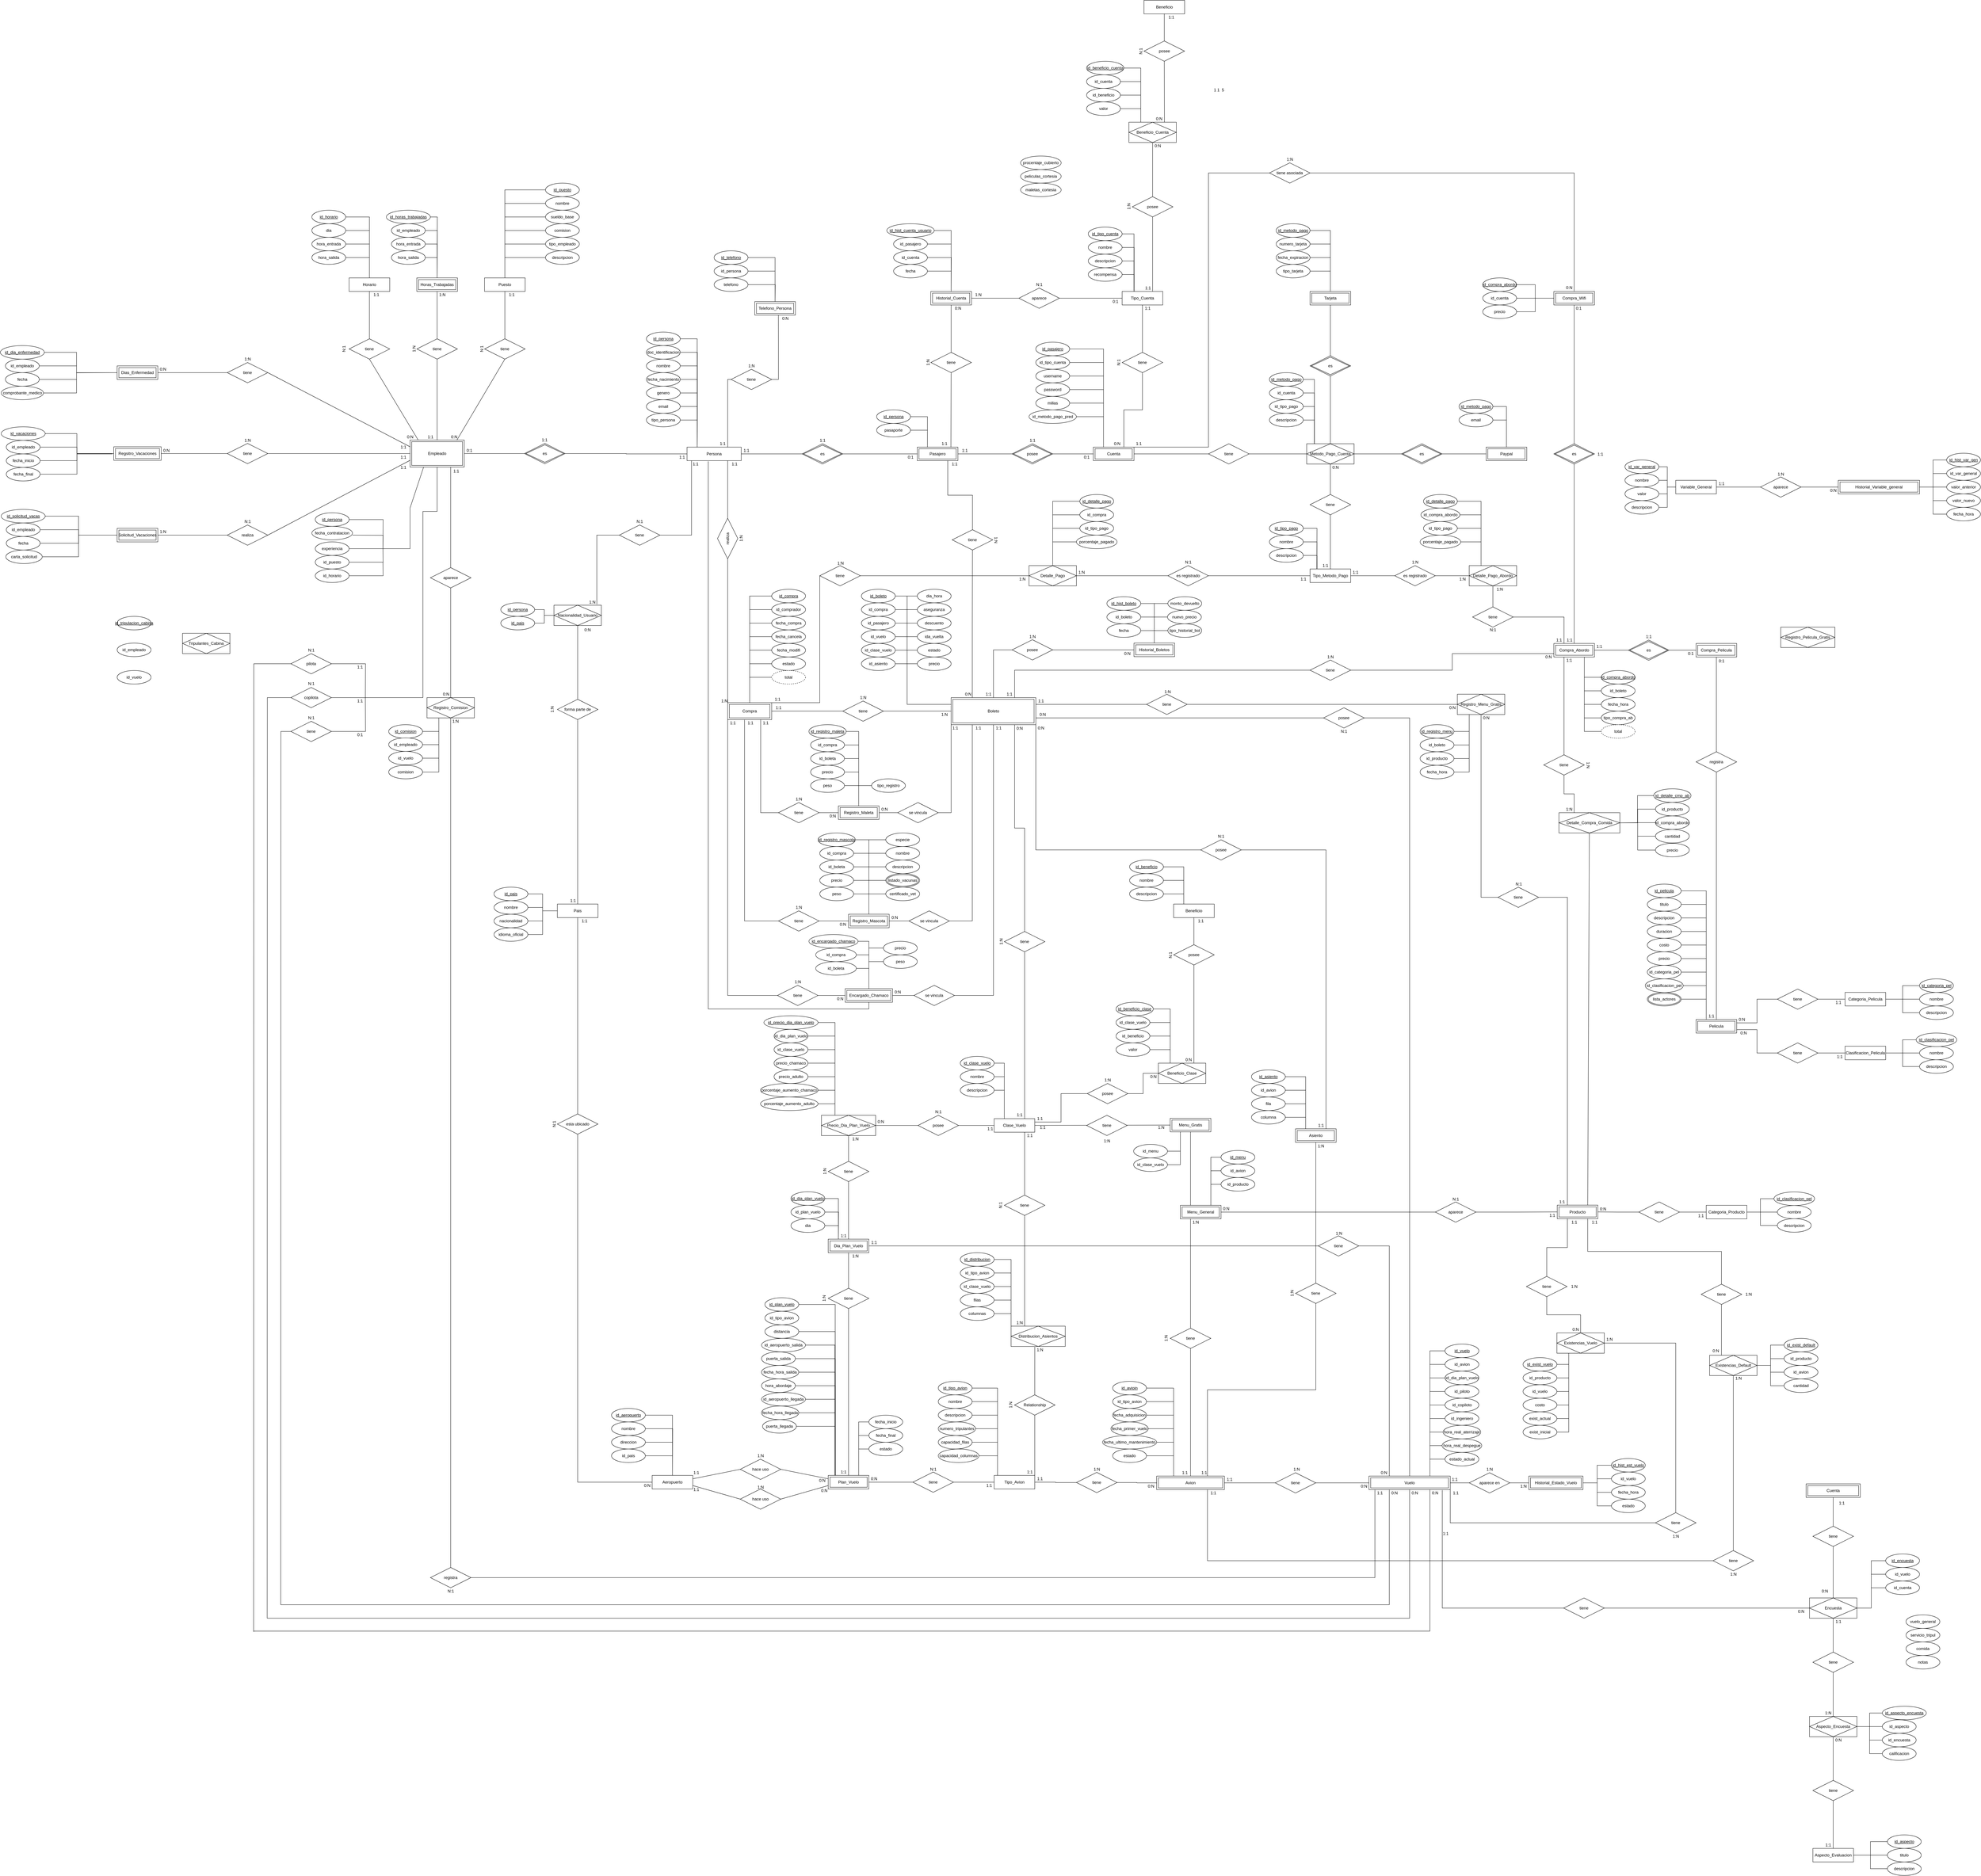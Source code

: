 <mxfile version="17.5.0" type="device"><diagram id="ReVnTFhvRfvBp7luIiN-" name="Página-1"><mxGraphModel dx="4365" dy="1873" grid="1" gridSize="10" guides="1" tooltips="1" connect="1" arrows="1" fold="1" page="1" pageScale="1" pageWidth="827" pageHeight="1169" math="0" shadow="0"><root><mxCell id="0"/><mxCell id="1" parent="0"/><mxCell id="moUbOaojWRZgudr4gpjH-36" value="Persona" style="whiteSpace=wrap;html=1;align=center;" parent="1" vertex="1"><mxGeometry x="-360" y="260" width="160" height="40" as="geometry"/></mxCell><mxCell id="moUbOaojWRZgudr4gpjH-862" style="edgeStyle=orthogonalEdgeStyle;rounded=0;orthogonalLoop=1;jettySize=auto;html=1;exitX=0.75;exitY=1;exitDx=0;exitDy=0;entryX=0.5;entryY=0;entryDx=0;entryDy=0;endArrow=none;endFill=0;" parent="1" source="moUbOaojWRZgudr4gpjH-37" target="moUbOaojWRZgudr4gpjH-860" edge="1"><mxGeometry relative="1" as="geometry"/></mxCell><mxCell id="moUbOaojWRZgudr4gpjH-37" value="Pasajero" style="shape=ext;margin=3;double=1;whiteSpace=wrap;html=1;align=center;" parent="1" vertex="1"><mxGeometry x="320" y="260" width="120" height="40" as="geometry"/></mxCell><mxCell id="moUbOaojWRZgudr4gpjH-38" value="Cuenta" style="shape=ext;margin=3;double=1;whiteSpace=wrap;html=1;align=center;" parent="1" vertex="1"><mxGeometry x="840" y="260" width="120" height="40" as="geometry"/></mxCell><mxCell id="moUbOaojWRZgudr4gpjH-421" style="edgeStyle=none;rounded=0;orthogonalLoop=1;jettySize=auto;html=1;entryX=0;entryY=0.5;entryDx=0;entryDy=0;endArrow=none;endFill=0;" parent="1" source="moUbOaojWRZgudr4gpjH-39" target="moUbOaojWRZgudr4gpjH-420" edge="1"><mxGeometry relative="1" as="geometry"/></mxCell><mxCell id="moUbOaojWRZgudr4gpjH-39" value="Historial_Cuenta" style="shape=ext;margin=3;double=1;whiteSpace=wrap;html=1;align=center;" parent="1" vertex="1"><mxGeometry x="360" y="-200" width="120" height="40" as="geometry"/></mxCell><mxCell id="moUbOaojWRZgudr4gpjH-40" value="Tipo_Cuenta" style="whiteSpace=wrap;html=1;align=center;" parent="1" vertex="1"><mxGeometry x="925" y="-200" width="120" height="40" as="geometry"/></mxCell><mxCell id="moUbOaojWRZgudr4gpjH-327" style="edgeStyle=none;rounded=0;orthogonalLoop=1;jettySize=auto;html=1;exitX=0.25;exitY=1;exitDx=0;exitDy=0;endArrow=none;endFill=0;" parent="1" source="moUbOaojWRZgudr4gpjH-41" edge="1"><mxGeometry relative="1" as="geometry"><mxPoint x="-1258" y="560" as="targetPoint"/><Array as="points"><mxPoint x="-1178" y="440"/><mxPoint x="-1178" y="560"/></Array></mxGeometry></mxCell><mxCell id="moUbOaojWRZgudr4gpjH-1322" style="edgeStyle=orthogonalEdgeStyle;rounded=0;orthogonalLoop=1;jettySize=auto;html=1;exitX=0.5;exitY=1;exitDx=0;exitDy=0;endArrow=none;endFill=0;startArrow=none;entryX=0.5;entryY=0;entryDx=0;entryDy=0;" parent="1" source="moUbOaojWRZgudr4gpjH-1318" target="moUbOaojWRZgudr4gpjH-238" edge="1"><mxGeometry relative="1" as="geometry"><mxPoint x="-1058.421" y="960" as="targetPoint"/></mxGeometry></mxCell><mxCell id="moUbOaojWRZgudr4gpjH-1324" style="edgeStyle=orthogonalEdgeStyle;rounded=0;orthogonalLoop=1;jettySize=auto;html=1;endArrow=none;endFill=0;exitX=0.5;exitY=1;exitDx=0;exitDy=0;" parent="1" source="moUbOaojWRZgudr4gpjH-41" edge="1"><mxGeometry relative="1" as="geometry"><mxPoint x="-1310" y="1000" as="targetPoint"/><Array as="points"><mxPoint x="-1098" y="450"/><mxPoint x="-1140" y="450"/><mxPoint x="-1140" y="1000"/></Array></mxGeometry></mxCell><mxCell id="moUbOaojWRZgudr4gpjH-41" value="Empleado" style="shape=ext;margin=3;double=1;whiteSpace=wrap;html=1;align=center;" parent="1" vertex="1"><mxGeometry x="-1178" y="239" width="160" height="80" as="geometry"/></mxCell><mxCell id="moUbOaojWRZgudr4gpjH-43" value="Nacionalidad_Usuario" style="shape=associativeEntity;whiteSpace=wrap;html=1;align=center;" parent="1" vertex="1"><mxGeometry x="-753" y="727" width="140" height="60" as="geometry"/></mxCell><mxCell id="moUbOaojWRZgudr4gpjH-44" value="Pais" style="whiteSpace=wrap;html=1;align=center;" parent="1" vertex="1"><mxGeometry x="-743" y="1610" width="120" height="40" as="geometry"/></mxCell><mxCell id="moUbOaojWRZgudr4gpjH-45" value="Telefono_Persona" style="shape=ext;margin=3;double=1;whiteSpace=wrap;html=1;align=center;" parent="1" vertex="1"><mxGeometry x="-160" y="-170" width="120" height="40" as="geometry"/></mxCell><mxCell id="moUbOaojWRZgudr4gpjH-1088" style="edgeStyle=orthogonalEdgeStyle;rounded=0;orthogonalLoop=1;jettySize=auto;html=1;exitX=1;exitY=0.5;exitDx=0;exitDy=0;entryX=0;entryY=0.5;entryDx=0;entryDy=0;endArrow=none;endFill=0;" parent="1" source="moUbOaojWRZgudr4gpjH-46" target="moUbOaojWRZgudr4gpjH-1087" edge="1"><mxGeometry relative="1" as="geometry"/></mxCell><mxCell id="moUbOaojWRZgudr4gpjH-46" value="Tipo_Metodo_Pago" style="whiteSpace=wrap;html=1;align=center;" parent="1" vertex="1"><mxGeometry x="1480" y="620" width="120" height="40" as="geometry"/></mxCell><mxCell id="moUbOaojWRZgudr4gpjH-554" style="edgeStyle=orthogonalEdgeStyle;rounded=0;orthogonalLoop=1;jettySize=auto;html=1;exitX=1;exitY=0.5;exitDx=0;exitDy=0;entryX=0;entryY=0.5;entryDx=0;entryDy=0;endArrow=none;endFill=0;" parent="1" source="moUbOaojWRZgudr4gpjH-48" target="moUbOaojWRZgudr4gpjH-553" edge="1"><mxGeometry relative="1" as="geometry"/></mxCell><mxCell id="moUbOaojWRZgudr4gpjH-48" value="Metodo_Pago_Cuenta" style="shape=associativeEntity;whiteSpace=wrap;html=1;align=center;" parent="1" vertex="1"><mxGeometry x="1470" y="250" width="140" height="60" as="geometry"/></mxCell><mxCell id="moUbOaojWRZgudr4gpjH-49" value="Paypal" style="shape=ext;margin=3;double=1;whiteSpace=wrap;html=1;align=center;" parent="1" vertex="1"><mxGeometry x="2000" y="260" width="120" height="40" as="geometry"/></mxCell><mxCell id="moUbOaojWRZgudr4gpjH-50" value="Tarjeta" style="shape=ext;margin=3;double=1;whiteSpace=wrap;html=1;align=center;" parent="1" vertex="1"><mxGeometry x="1480" y="-200" width="120" height="40" as="geometry"/></mxCell><mxCell id="moUbOaojWRZgudr4gpjH-580" style="rounded=0;orthogonalLoop=1;jettySize=auto;html=1;exitX=1;exitY=0.25;exitDx=0;exitDy=0;entryX=0;entryY=0.5;entryDx=0;entryDy=0;endArrow=none;endFill=0;" parent="1" source="moUbOaojWRZgudr4gpjH-51" target="moUbOaojWRZgudr4gpjH-579" edge="1"><mxGeometry relative="1" as="geometry"/></mxCell><mxCell id="moUbOaojWRZgudr4gpjH-581" style="edgeStyle=none;rounded=0;orthogonalLoop=1;jettySize=auto;html=1;exitX=1;exitY=0.75;exitDx=0;exitDy=0;entryX=0;entryY=0.5;entryDx=0;entryDy=0;endArrow=none;endFill=0;" parent="1" source="moUbOaojWRZgudr4gpjH-51" target="moUbOaojWRZgudr4gpjH-304" edge="1"><mxGeometry relative="1" as="geometry"/></mxCell><mxCell id="moUbOaojWRZgudr4gpjH-51" value="Aeropuerto" style="whiteSpace=wrap;html=1;align=center;" parent="1" vertex="1"><mxGeometry x="-463" y="3298" width="120" height="40" as="geometry"/></mxCell><mxCell id="moUbOaojWRZgudr4gpjH-53" value="Tipo_Avion" style="whiteSpace=wrap;html=1;align=center;" parent="1" vertex="1"><mxGeometry x="547" y="3298" width="120" height="40" as="geometry"/></mxCell><mxCell id="moUbOaojWRZgudr4gpjH-803" style="edgeStyle=orthogonalEdgeStyle;rounded=0;orthogonalLoop=1;jettySize=auto;html=1;exitX=0.75;exitY=0;exitDx=0;exitDy=0;entryX=0.5;entryY=1;entryDx=0;entryDy=0;endArrow=none;endFill=0;" parent="1" source="moUbOaojWRZgudr4gpjH-55" target="moUbOaojWRZgudr4gpjH-783" edge="1"><mxGeometry relative="1" as="geometry"/></mxCell><mxCell id="moUbOaojWRZgudr4gpjH-55" value="Avion" style="shape=ext;margin=3;double=1;whiteSpace=wrap;html=1;align=center;" parent="1" vertex="1"><mxGeometry x="1027" y="3300" width="200" height="40" as="geometry"/></mxCell><mxCell id="moUbOaojWRZgudr4gpjH-56" value="Plan_Vuelo" style="shape=ext;margin=3;double=1;whiteSpace=wrap;html=1;align=center;" parent="1" vertex="1"><mxGeometry x="57" y="3298" width="120" height="40" as="geometry"/></mxCell><mxCell id="moUbOaojWRZgudr4gpjH-1042" style="edgeStyle=orthogonalEdgeStyle;rounded=0;orthogonalLoop=1;jettySize=auto;html=1;exitX=1;exitY=0.5;exitDx=0;exitDy=0;entryX=0;entryY=0.5;entryDx=0;entryDy=0;endArrow=none;endFill=0;" parent="1" source="moUbOaojWRZgudr4gpjH-57" target="moUbOaojWRZgudr4gpjH-1039" edge="1"><mxGeometry relative="1" as="geometry"/></mxCell><mxCell id="moUbOaojWRZgudr4gpjH-57" value="Dia_Plan_Vuelo" style="shape=ext;margin=3;double=1;whiteSpace=wrap;html=1;align=center;" parent="1" vertex="1"><mxGeometry x="57" y="2600" width="120" height="40" as="geometry"/></mxCell><mxCell id="moUbOaojWRZgudr4gpjH-205" style="edgeStyle=none;rounded=0;orthogonalLoop=1;jettySize=auto;html=1;entryX=0;entryY=0.5;entryDx=0;entryDy=0;endArrow=none;endFill=0;" parent="1" source="moUbOaojWRZgudr4gpjH-59" target="moUbOaojWRZgudr4gpjH-200" edge="1"><mxGeometry relative="1" as="geometry"/></mxCell><mxCell id="moUbOaojWRZgudr4gpjH-801" style="edgeStyle=orthogonalEdgeStyle;rounded=0;orthogonalLoop=1;jettySize=auto;html=1;exitX=1;exitY=0.25;exitDx=0;exitDy=0;entryX=0;entryY=0.5;entryDx=0;entryDy=0;endArrow=none;endFill=0;" parent="1" source="moUbOaojWRZgudr4gpjH-59" target="moUbOaojWRZgudr4gpjH-685" edge="1"><mxGeometry relative="1" as="geometry"/></mxCell><mxCell id="moUbOaojWRZgudr4gpjH-59" value="Clase_Vuelo" style="whiteSpace=wrap;html=1;align=center;" parent="1" vertex="1"><mxGeometry x="547" y="2244" width="120" height="40" as="geometry"/></mxCell><mxCell id="moUbOaojWRZgudr4gpjH-60" value="Beneficio" style="whiteSpace=wrap;html=1;align=center;" parent="1" vertex="1"><mxGeometry x="1077" y="1610" width="120" height="40" as="geometry"/></mxCell><mxCell id="moUbOaojWRZgudr4gpjH-61" value="Beneficio_Clase" style="shape=associativeEntity;whiteSpace=wrap;html=1;align=center;" parent="1" vertex="1"><mxGeometry x="1032" y="2080" width="140" height="60" as="geometry"/></mxCell><mxCell id="moUbOaojWRZgudr4gpjH-1275" style="edgeStyle=orthogonalEdgeStyle;rounded=0;orthogonalLoop=1;jettySize=auto;html=1;exitX=1;exitY=1;exitDx=0;exitDy=0;entryX=0;entryY=0.5;entryDx=0;entryDy=0;endArrow=none;endFill=0;" parent="1" source="moUbOaojWRZgudr4gpjH-65" target="moUbOaojWRZgudr4gpjH-1272" edge="1"><mxGeometry relative="1" as="geometry"/></mxCell><mxCell id="moUbOaojWRZgudr4gpjH-1332" style="edgeStyle=orthogonalEdgeStyle;rounded=0;orthogonalLoop=1;jettySize=auto;html=1;exitX=0.75;exitY=1;exitDx=0;exitDy=0;endArrow=none;endFill=0;" parent="1" edge="1"><mxGeometry relative="1" as="geometry"><mxPoint x="-1640" y="3758" as="targetPoint"/><mxPoint x="1834" y="3338" as="sourcePoint"/><Array as="points"><mxPoint x="1834" y="3758"/><mxPoint x="-1430" y="3758"/></Array></mxGeometry></mxCell><mxCell id="moUbOaojWRZgudr4gpjH-1333" style="edgeStyle=orthogonalEdgeStyle;rounded=0;orthogonalLoop=1;jettySize=auto;html=1;exitX=0.073;exitY=1.015;exitDx=0;exitDy=0;endArrow=none;endFill=0;entryX=1;entryY=0.5;entryDx=0;entryDy=0;exitPerimeter=0;" parent="1" source="moUbOaojWRZgudr4gpjH-65" target="moUbOaojWRZgudr4gpjH-1331" edge="1"><mxGeometry relative="1" as="geometry"><mxPoint x="-921.927" y="3550" as="targetPoint"/><Array as="points"><mxPoint x="1672" y="3600"/></Array></mxGeometry></mxCell><mxCell id="moUbOaojWRZgudr4gpjH-1350" style="edgeStyle=orthogonalEdgeStyle;rounded=0;orthogonalLoop=1;jettySize=auto;html=1;exitX=0.5;exitY=1;exitDx=0;exitDy=0;endArrow=none;endFill=0;" parent="1" source="moUbOaojWRZgudr4gpjH-65" edge="1"><mxGeometry relative="1" as="geometry"><mxPoint x="-1600" y="3720" as="targetPoint"/><Array as="points"><mxPoint x="1774" y="3720"/><mxPoint x="-1520" y="3720"/></Array></mxGeometry></mxCell><mxCell id="moUbOaojWRZgudr4gpjH-1351" style="edgeStyle=orthogonalEdgeStyle;rounded=0;orthogonalLoop=1;jettySize=auto;html=1;exitX=0.25;exitY=1;exitDx=0;exitDy=0;endArrow=none;endFill=0;" parent="1" source="moUbOaojWRZgudr4gpjH-65" edge="1"><mxGeometry relative="1" as="geometry"><mxPoint x="-1560" y="3680" as="targetPoint"/><Array as="points"><mxPoint x="1714" y="3680"/></Array></mxGeometry></mxCell><mxCell id="moUbOaojWRZgudr4gpjH-65" value="Vuelo" style="shape=ext;margin=3;double=1;whiteSpace=wrap;html=1;align=center;" parent="1" vertex="1"><mxGeometry x="1654" y="3300" width="240" height="40" as="geometry"/></mxCell><mxCell id="moUbOaojWRZgudr4gpjH-66" value="Historial_Estado_Vuelo" style="shape=ext;margin=3;double=1;whiteSpace=wrap;html=1;align=center;" parent="1" vertex="1"><mxGeometry x="2126" y="3300" width="160" height="40" as="geometry"/></mxCell><mxCell id="moUbOaojWRZgudr4gpjH-770" style="edgeStyle=orthogonalEdgeStyle;rounded=0;orthogonalLoop=1;jettySize=auto;html=1;exitX=0.25;exitY=0;exitDx=0;exitDy=0;entryX=1;entryY=0.5;entryDx=0;entryDy=0;endArrow=none;endFill=0;" parent="1" source="moUbOaojWRZgudr4gpjH-67" target="moUbOaojWRZgudr4gpjH-764" edge="1"><mxGeometry relative="1" as="geometry"/></mxCell><mxCell id="moUbOaojWRZgudr4gpjH-771" style="edgeStyle=orthogonalEdgeStyle;rounded=0;orthogonalLoop=1;jettySize=auto;html=1;exitX=0.25;exitY=0;exitDx=0;exitDy=0;entryX=1;entryY=0.5;entryDx=0;entryDy=0;endArrow=none;endFill=0;" parent="1" source="moUbOaojWRZgudr4gpjH-67" target="moUbOaojWRZgudr4gpjH-765" edge="1"><mxGeometry relative="1" as="geometry"/></mxCell><mxCell id="moUbOaojWRZgudr4gpjH-67" value="Asiento" style="shape=ext;margin=3;double=1;whiteSpace=wrap;html=1;align=center;" parent="1" vertex="1"><mxGeometry x="1437" y="2274" width="120" height="40" as="geometry"/></mxCell><mxCell id="moUbOaojWRZgudr4gpjH-856" style="edgeStyle=orthogonalEdgeStyle;rounded=0;orthogonalLoop=1;jettySize=auto;html=1;exitX=1;exitY=0.5;exitDx=0;exitDy=0;entryX=0;entryY=0.5;entryDx=0;entryDy=0;endArrow=none;endFill=0;" parent="1" source="moUbOaojWRZgudr4gpjH-69" target="moUbOaojWRZgudr4gpjH-853" edge="1"><mxGeometry relative="1" as="geometry"/></mxCell><mxCell id="moUbOaojWRZgudr4gpjH-876" style="edgeStyle=orthogonalEdgeStyle;rounded=0;orthogonalLoop=1;jettySize=auto;html=1;exitX=0.75;exitY=1;exitDx=0;exitDy=0;entryX=0;entryY=0.5;entryDx=0;entryDy=0;endArrow=none;endFill=0;" parent="1" source="moUbOaojWRZgudr4gpjH-69" target="moUbOaojWRZgudr4gpjH-873" edge="1"><mxGeometry relative="1" as="geometry"/></mxCell><mxCell id="moUbOaojWRZgudr4gpjH-920" style="edgeStyle=orthogonalEdgeStyle;rounded=0;orthogonalLoop=1;jettySize=auto;html=1;exitX=0.384;exitY=1.016;exitDx=0;exitDy=0;entryX=0;entryY=0.5;entryDx=0;entryDy=0;endArrow=none;endFill=0;exitPerimeter=0;" parent="1" source="moUbOaojWRZgudr4gpjH-69" target="moUbOaojWRZgudr4gpjH-915" edge="1"><mxGeometry relative="1" as="geometry"/></mxCell><mxCell id="moUbOaojWRZgudr4gpjH-924" style="edgeStyle=orthogonalEdgeStyle;rounded=0;orthogonalLoop=1;jettySize=auto;html=1;exitX=0;exitY=1;exitDx=0;exitDy=0;entryX=0;entryY=0.5;entryDx=0;entryDy=0;endArrow=none;endFill=0;" parent="1" source="moUbOaojWRZgudr4gpjH-69" target="moUbOaojWRZgudr4gpjH-923" edge="1"><mxGeometry relative="1" as="geometry"/></mxCell><mxCell id="moUbOaojWRZgudr4gpjH-69" value="Compra" style="shape=ext;margin=3;double=1;whiteSpace=wrap;html=1;align=center;" parent="1" vertex="1"><mxGeometry x="-240" y="1015" width="130" height="50" as="geometry"/></mxCell><mxCell id="moUbOaojWRZgudr4gpjH-98" style="edgeStyle=orthogonalEdgeStyle;rounded=0;orthogonalLoop=1;jettySize=auto;html=1;entryX=0.5;entryY=0;entryDx=0;entryDy=0;endArrow=none;endFill=0;exitX=1;exitY=0.75;exitDx=0;exitDy=0;startArrow=none;" parent="1" source="moUbOaojWRZgudr4gpjH-1047" target="moUbOaojWRZgudr4gpjH-65" edge="1"><mxGeometry relative="1" as="geometry"><mxPoint x="710" y="1060" as="sourcePoint"/><Array as="points"><mxPoint x="1620" y="1060"/><mxPoint x="1774" y="1060"/></Array></mxGeometry></mxCell><mxCell id="moUbOaojWRZgudr4gpjH-211" style="edgeStyle=none;rounded=0;orthogonalLoop=1;jettySize=auto;html=1;exitX=1;exitY=0.5;exitDx=0;exitDy=0;entryX=0;entryY=0.5;entryDx=0;entryDy=0;endArrow=none;endFill=0;startArrow=none;" parent="1" source="moUbOaojWRZgudr4gpjH-1127" target="moUbOaojWRZgudr4gpjH-209" edge="1"><mxGeometry relative="1" as="geometry"/></mxCell><mxCell id="moUbOaojWRZgudr4gpjH-799" style="edgeStyle=orthogonalEdgeStyle;rounded=0;orthogonalLoop=1;jettySize=auto;html=1;exitX=1;exitY=1;exitDx=0;exitDy=0;entryX=0;entryY=0.5;entryDx=0;entryDy=0;endArrow=none;endFill=0;" parent="1" source="moUbOaojWRZgudr4gpjH-70" target="moUbOaojWRZgudr4gpjH-757" edge="1"><mxGeometry relative="1" as="geometry"/></mxCell><mxCell id="moUbOaojWRZgudr4gpjH-861" style="edgeStyle=orthogonalEdgeStyle;rounded=0;orthogonalLoop=1;jettySize=auto;html=1;exitX=0.25;exitY=0;exitDx=0;exitDy=0;entryX=0.5;entryY=1;entryDx=0;entryDy=0;endArrow=none;endFill=0;" parent="1" source="moUbOaojWRZgudr4gpjH-70" target="moUbOaojWRZgudr4gpjH-860" edge="1"><mxGeometry relative="1" as="geometry"/></mxCell><mxCell id="moUbOaojWRZgudr4gpjH-866" style="edgeStyle=orthogonalEdgeStyle;rounded=0;orthogonalLoop=1;jettySize=auto;html=1;exitX=0.75;exitY=1;exitDx=0;exitDy=0;endArrow=none;endFill=0;entryX=0.5;entryY=0;entryDx=0;entryDy=0;" parent="1" source="moUbOaojWRZgudr4gpjH-70" target="moUbOaojWRZgudr4gpjH-782" edge="1"><mxGeometry relative="1" as="geometry"><mxPoint x="608.143" y="1320" as="targetPoint"/></mxGeometry></mxCell><mxCell id="moUbOaojWRZgudr4gpjH-917" style="edgeStyle=orthogonalEdgeStyle;rounded=0;orthogonalLoop=1;jettySize=auto;html=1;exitX=0.25;exitY=1;exitDx=0;exitDy=0;entryX=1;entryY=0.5;entryDx=0;entryDy=0;endArrow=none;endFill=0;" parent="1" source="moUbOaojWRZgudr4gpjH-70" target="moUbOaojWRZgudr4gpjH-916" edge="1"><mxGeometry relative="1" as="geometry"/></mxCell><mxCell id="moUbOaojWRZgudr4gpjH-70" value="Boleto" style="shape=ext;margin=3;double=1;whiteSpace=wrap;html=1;align=center;" parent="1" vertex="1"><mxGeometry x="420" y="1000" width="250" height="80" as="geometry"/></mxCell><mxCell id="moUbOaojWRZgudr4gpjH-102" value="Precio_Dia_Plan_Vuelo" style="shape=associativeEntity;whiteSpace=wrap;html=1;align=center;" parent="1" vertex="1"><mxGeometry x="37" y="2234" width="160" height="60" as="geometry"/></mxCell><mxCell id="moUbOaojWRZgudr4gpjH-110" value="Distribucion_Asientos" style="shape=associativeEntity;whiteSpace=wrap;html=1;align=center;" parent="1" vertex="1"><mxGeometry x="597" y="2857" width="160" height="60" as="geometry"/></mxCell><mxCell id="moUbOaojWRZgudr4gpjH-113" value="Historial_Boletos" style="shape=ext;margin=3;double=1;whiteSpace=wrap;html=1;align=center;" parent="1" vertex="1"><mxGeometry x="960" y="839" width="120" height="40" as="geometry"/></mxCell><mxCell id="moUbOaojWRZgudr4gpjH-878" style="edgeStyle=orthogonalEdgeStyle;rounded=0;orthogonalLoop=1;jettySize=auto;html=1;exitX=1;exitY=0.5;exitDx=0;exitDy=0;entryX=0;entryY=0.5;entryDx=0;entryDy=0;endArrow=none;endFill=0;" parent="1" source="moUbOaojWRZgudr4gpjH-116" target="moUbOaojWRZgudr4gpjH-872" edge="1"><mxGeometry relative="1" as="geometry"/></mxCell><mxCell id="moUbOaojWRZgudr4gpjH-116" value="Registro_Maleta" style="shape=ext;margin=3;double=1;whiteSpace=wrap;html=1;align=center;" parent="1" vertex="1"><mxGeometry x="87" y="1320" width="120" height="40" as="geometry"/></mxCell><mxCell id="moUbOaojWRZgudr4gpjH-919" style="edgeStyle=orthogonalEdgeStyle;rounded=0;orthogonalLoop=1;jettySize=auto;html=1;exitX=0;exitY=0.5;exitDx=0;exitDy=0;entryX=1;entryY=0.5;entryDx=0;entryDy=0;endArrow=none;endFill=0;" parent="1" source="moUbOaojWRZgudr4gpjH-120" target="moUbOaojWRZgudr4gpjH-915" edge="1"><mxGeometry relative="1" as="geometry"/></mxCell><mxCell id="moUbOaojWRZgudr4gpjH-120" value="Registro_Mascota" style="shape=ext;margin=3;double=1;whiteSpace=wrap;html=1;align=center;" parent="1" vertex="1"><mxGeometry x="117" y="1640" width="120" height="40" as="geometry"/></mxCell><mxCell id="moUbOaojWRZgudr4gpjH-931" style="edgeStyle=orthogonalEdgeStyle;rounded=0;orthogonalLoop=1;jettySize=auto;html=1;exitX=1;exitY=0.5;exitDx=0;exitDy=0;entryX=0;entryY=0.5;entryDx=0;entryDy=0;endArrow=none;endFill=0;" parent="1" source="moUbOaojWRZgudr4gpjH-150" target="moUbOaojWRZgudr4gpjH-922" edge="1"><mxGeometry relative="1" as="geometry"/></mxCell><mxCell id="AXDY-1eHJakRfbIMnRCb-34" style="edgeStyle=orthogonalEdgeStyle;rounded=0;orthogonalLoop=1;jettySize=auto;html=1;entryX=0.392;entryY=1.05;entryDx=0;entryDy=0;entryPerimeter=0;endArrow=none;endFill=0;" parent="1" source="moUbOaojWRZgudr4gpjH-150" target="moUbOaojWRZgudr4gpjH-36" edge="1"><mxGeometry relative="1" as="geometry"><Array as="points"><mxPoint x="177" y="1920"/><mxPoint x="-297" y="1920"/></Array></mxGeometry></mxCell><mxCell id="moUbOaojWRZgudr4gpjH-150" value="Encargado_Chamaco" style="shape=ext;margin=3;double=1;whiteSpace=wrap;html=1;align=center;" parent="1" vertex="1"><mxGeometry x="107" y="1860" width="140" height="40" as="geometry"/></mxCell><mxCell id="moUbOaojWRZgudr4gpjH-222" style="edgeStyle=none;rounded=0;orthogonalLoop=1;jettySize=auto;html=1;endArrow=none;endFill=0;entryX=0.5;entryY=1;entryDx=0;entryDy=0;startArrow=none;" parent="1" source="moUbOaojWRZgudr4gpjH-1196" target="moUbOaojWRZgudr4gpjH-215" edge="1"><mxGeometry relative="1" as="geometry"><mxPoint x="2710" y="1130.0" as="targetPoint"/></mxGeometry></mxCell><mxCell id="moUbOaojWRZgudr4gpjH-990" style="edgeStyle=orthogonalEdgeStyle;rounded=0;orthogonalLoop=1;jettySize=auto;html=1;exitX=1;exitY=0.25;exitDx=0;exitDy=0;entryX=0;entryY=0.5;entryDx=0;entryDy=0;endArrow=none;endFill=0;" parent="1" source="moUbOaojWRZgudr4gpjH-162" target="moUbOaojWRZgudr4gpjH-989" edge="1"><mxGeometry relative="1" as="geometry"/></mxCell><mxCell id="moUbOaojWRZgudr4gpjH-991" style="edgeStyle=orthogonalEdgeStyle;rounded=0;orthogonalLoop=1;jettySize=auto;html=1;exitX=1;exitY=0.75;exitDx=0;exitDy=0;entryX=0;entryY=0.5;entryDx=0;entryDy=0;endArrow=none;endFill=0;" parent="1" source="moUbOaojWRZgudr4gpjH-162" target="moUbOaojWRZgudr4gpjH-988" edge="1"><mxGeometry relative="1" as="geometry"/></mxCell><mxCell id="moUbOaojWRZgudr4gpjH-162" value="Pelicula" style="shape=ext;margin=3;double=1;whiteSpace=wrap;html=1;align=center;" parent="1" vertex="1"><mxGeometry x="2620" y="1951" width="120" height="40" as="geometry"/></mxCell><mxCell id="moUbOaojWRZgudr4gpjH-163" value="Categoria_Pelicula" style="whiteSpace=wrap;html=1;align=center;" parent="1" vertex="1"><mxGeometry x="3060" y="1871" width="120" height="40" as="geometry"/></mxCell><mxCell id="moUbOaojWRZgudr4gpjH-164" value="Clasificacion_Pelicula" style="whiteSpace=wrap;html=1;align=center;" parent="1" vertex="1"><mxGeometry x="3060" y="2030" width="120" height="40" as="geometry"/></mxCell><mxCell id="moUbOaojWRZgudr4gpjH-169" value="Producto" style="shape=ext;margin=3;double=1;whiteSpace=wrap;html=1;align=center;" parent="1" vertex="1"><mxGeometry x="2210" y="2499.5" width="120" height="40" as="geometry"/></mxCell><mxCell id="moUbOaojWRZgudr4gpjH-170" value="Categoria_Producto" style="whiteSpace=wrap;html=1;align=center;" parent="1" vertex="1"><mxGeometry x="2650" y="2500" width="120" height="40" as="geometry"/></mxCell><mxCell id="moUbOaojWRZgudr4gpjH-173" value="Existencias_Vuelo" style="shape=associativeEntity;whiteSpace=wrap;html=1;align=center;" parent="1" vertex="1"><mxGeometry x="2209" y="2877" width="140" height="60" as="geometry"/></mxCell><mxCell id="moUbOaojWRZgudr4gpjH-1285" style="edgeStyle=orthogonalEdgeStyle;rounded=0;orthogonalLoop=1;jettySize=auto;html=1;entryX=0.5;entryY=0;entryDx=0;entryDy=0;endArrow=none;endFill=0;" parent="1" source="moUbOaojWRZgudr4gpjH-196" target="moUbOaojWRZgudr4gpjH-1284" edge="1"><mxGeometry relative="1" as="geometry"/></mxCell><mxCell id="moUbOaojWRZgudr4gpjH-196" value="Existencias_Default" style="shape=associativeEntity;whiteSpace=wrap;html=1;align=center;" parent="1" vertex="1"><mxGeometry x="2660" y="2943" width="140" height="60" as="geometry"/></mxCell><mxCell id="moUbOaojWRZgudr4gpjH-786" style="edgeStyle=none;rounded=0;orthogonalLoop=1;jettySize=auto;html=1;exitX=0.5;exitY=1;exitDx=0;exitDy=0;entryX=0.5;entryY=0;entryDx=0;entryDy=0;endArrow=none;endFill=0;" parent="1" source="moUbOaojWRZgudr4gpjH-1058" target="moUbOaojWRZgudr4gpjH-55" edge="1"><mxGeometry relative="1" as="geometry"/></mxCell><mxCell id="moUbOaojWRZgudr4gpjH-199" value="Menu_General" style="shape=ext;margin=3;double=1;whiteSpace=wrap;html=1;align=center;" parent="1" vertex="1"><mxGeometry x="1097" y="2500" width="120" height="40" as="geometry"/></mxCell><mxCell id="moUbOaojWRZgudr4gpjH-802" style="edgeStyle=orthogonalEdgeStyle;rounded=0;orthogonalLoop=1;jettySize=auto;html=1;entryX=0.25;entryY=0;entryDx=0;entryDy=0;endArrow=none;endFill=0;" parent="1" source="moUbOaojWRZgudr4gpjH-200" target="moUbOaojWRZgudr4gpjH-199" edge="1"><mxGeometry relative="1" as="geometry"/></mxCell><mxCell id="moUbOaojWRZgudr4gpjH-200" value="Menu_Gratis" style="shape=ext;margin=3;double=1;whiteSpace=wrap;html=1;align=center;" parent="1" vertex="1"><mxGeometry x="1067" y="2243" width="120" height="40" as="geometry"/></mxCell><mxCell id="moUbOaojWRZgudr4gpjH-209" value="Registro_Menu_Gratis" style="shape=associativeEntity;whiteSpace=wrap;html=1;align=center;" parent="1" vertex="1"><mxGeometry x="1915" y="990" width="140" height="60" as="geometry"/></mxCell><mxCell id="moUbOaojWRZgudr4gpjH-1137" style="edgeStyle=orthogonalEdgeStyle;rounded=0;orthogonalLoop=1;jettySize=auto;html=1;entryX=0.5;entryY=0;entryDx=0;entryDy=0;endArrow=none;endFill=0;exitX=0.25;exitY=1;exitDx=0;exitDy=0;" parent="1" source="moUbOaojWRZgudr4gpjH-212" target="moUbOaojWRZgudr4gpjH-1136" edge="1"><mxGeometry relative="1" as="geometry"/></mxCell><mxCell id="moUbOaojWRZgudr4gpjH-212" value="Compra_Abordo" style="shape=ext;margin=3;double=1;whiteSpace=wrap;html=1;align=center;" parent="1" vertex="1"><mxGeometry x="2200" y="840" width="120" height="40" as="geometry"/></mxCell><mxCell id="moUbOaojWRZgudr4gpjH-215" value="Compra_Pelicula" style="shape=ext;margin=3;double=1;whiteSpace=wrap;html=1;align=center;" parent="1" vertex="1"><mxGeometry x="2620" y="840" width="120" height="40" as="geometry"/></mxCell><mxCell id="moUbOaojWRZgudr4gpjH-1167" style="edgeStyle=orthogonalEdgeStyle;rounded=0;orthogonalLoop=1;jettySize=auto;html=1;entryX=0.5;entryY=0;entryDx=0;entryDy=0;endArrow=none;endFill=0;" parent="1" source="moUbOaojWRZgudr4gpjH-217" target="moUbOaojWRZgudr4gpjH-1166" edge="1"><mxGeometry relative="1" as="geometry"/></mxCell><mxCell id="moUbOaojWRZgudr4gpjH-217" value="Compra_Wifi" style="shape=ext;margin=3;double=1;whiteSpace=wrap;html=1;align=center;" parent="1" vertex="1"><mxGeometry x="2200" y="-200" width="120" height="40" as="geometry"/></mxCell><mxCell id="moUbOaojWRZgudr4gpjH-225" style="edgeStyle=none;rounded=0;orthogonalLoop=1;jettySize=auto;html=1;entryX=0.75;entryY=0;entryDx=0;entryDy=0;endArrow=none;endFill=0;" parent="1" source="moUbOaojWRZgudr4gpjH-223" target="moUbOaojWRZgudr4gpjH-169" edge="1"><mxGeometry relative="1" as="geometry"/></mxCell><mxCell id="moUbOaojWRZgudr4gpjH-223" value="Detalle_Compra_Comida" style="shape=associativeEntity;whiteSpace=wrap;html=1;align=center;" parent="1" vertex="1"><mxGeometry x="2215" y="1340" width="180" height="60" as="geometry"/></mxCell><mxCell id="moUbOaojWRZgudr4gpjH-1105" style="edgeStyle=orthogonalEdgeStyle;rounded=0;orthogonalLoop=1;jettySize=auto;html=1;entryX=0.5;entryY=0;entryDx=0;entryDy=0;endArrow=none;endFill=0;" parent="1" source="moUbOaojWRZgudr4gpjH-226" target="moUbOaojWRZgudr4gpjH-1101" edge="1"><mxGeometry relative="1" as="geometry"/></mxCell><mxCell id="moUbOaojWRZgudr4gpjH-226" value="Detalle_Pago_Abordo" style="shape=associativeEntity;whiteSpace=wrap;html=1;align=center;" parent="1" vertex="1"><mxGeometry x="1950" y="610" width="140" height="60" as="geometry"/></mxCell><mxCell id="moUbOaojWRZgudr4gpjH-227" value="Detalle_Pago" style="shape=associativeEntity;whiteSpace=wrap;html=1;align=center;" parent="1" vertex="1"><mxGeometry x="650" y="610" width="140" height="60" as="geometry"/></mxCell><mxCell id="moUbOaojWRZgudr4gpjH-233" style="edgeStyle=none;rounded=0;orthogonalLoop=1;jettySize=auto;html=1;entryX=0;entryY=0.5;entryDx=0;entryDy=0;endArrow=none;endFill=0;startArrow=none;" parent="1" source="moUbOaojWRZgudr4gpjH-1294" target="moUbOaojWRZgudr4gpjH-232" edge="1"><mxGeometry relative="1" as="geometry"/></mxCell><mxCell id="moUbOaojWRZgudr4gpjH-230" value="Variable_General" style="whiteSpace=wrap;html=1;align=center;" parent="1" vertex="1"><mxGeometry x="2560" y="358" width="120" height="40" as="geometry"/></mxCell><mxCell id="moUbOaojWRZgudr4gpjH-232" value="Historial_Variable_general" style="shape=ext;margin=3;double=1;whiteSpace=wrap;html=1;align=center;" parent="1" vertex="1"><mxGeometry x="3040" y="358" width="240" height="40" as="geometry"/></mxCell><mxCell id="moUbOaojWRZgudr4gpjH-333" style="edgeStyle=none;rounded=0;orthogonalLoop=1;jettySize=auto;html=1;entryX=0.5;entryY=0;entryDx=0;entryDy=0;endArrow=none;endFill=0;" parent="1" source="moUbOaojWRZgudr4gpjH-234" target="moUbOaojWRZgudr4gpjH-264" edge="1"><mxGeometry relative="1" as="geometry"/></mxCell><mxCell id="moUbOaojWRZgudr4gpjH-234" value="Puesto" style="whiteSpace=wrap;html=1;align=center;" parent="1" vertex="1"><mxGeometry x="-958" y="-240" width="120" height="40" as="geometry"/></mxCell><mxCell id="moUbOaojWRZgudr4gpjH-238" value="Registro_Comision" style="shape=associativeEntity;whiteSpace=wrap;html=1;align=center;" parent="1" vertex="1"><mxGeometry x="-1128" y="1000" width="140" height="60" as="geometry"/></mxCell><mxCell id="moUbOaojWRZgudr4gpjH-331" style="edgeStyle=none;rounded=0;orthogonalLoop=1;jettySize=auto;html=1;entryX=0.5;entryY=0;entryDx=0;entryDy=0;endArrow=none;endFill=0;" parent="1" source="moUbOaojWRZgudr4gpjH-239" target="moUbOaojWRZgudr4gpjH-262" edge="1"><mxGeometry relative="1" as="geometry"/></mxCell><mxCell id="moUbOaojWRZgudr4gpjH-239" value="Horario" style="whiteSpace=wrap;html=1;align=center;" parent="1" vertex="1"><mxGeometry x="-1358" y="-240" width="120" height="40" as="geometry"/></mxCell><mxCell id="moUbOaojWRZgudr4gpjH-332" style="edgeStyle=none;rounded=0;orthogonalLoop=1;jettySize=auto;html=1;entryX=0.5;entryY=0;entryDx=0;entryDy=0;endArrow=none;endFill=0;" parent="1" source="moUbOaojWRZgudr4gpjH-241" target="moUbOaojWRZgudr4gpjH-263" edge="1"><mxGeometry relative="1" as="geometry"/></mxCell><mxCell id="moUbOaojWRZgudr4gpjH-241" value="Horas_Trabajadas" style="shape=ext;margin=3;double=1;whiteSpace=wrap;html=1;align=center;" parent="1" vertex="1"><mxGeometry x="-1158" y="-240" width="120" height="40" as="geometry"/></mxCell><mxCell id="moUbOaojWRZgudr4gpjH-271" style="edgeStyle=none;rounded=0;orthogonalLoop=1;jettySize=auto;html=1;entryX=0;entryY=0.5;entryDx=0;entryDy=0;endArrow=none;endFill=0;" parent="1" source="moUbOaojWRZgudr4gpjH-244" target="moUbOaojWRZgudr4gpjH-259" edge="1"><mxGeometry relative="1" as="geometry"/></mxCell><mxCell id="moUbOaojWRZgudr4gpjH-244" value="Dias_Enfermedad" style="shape=ext;margin=3;double=1;whiteSpace=wrap;html=1;align=center;" parent="1" vertex="1"><mxGeometry x="-2043" y="20" width="120" height="40" as="geometry"/></mxCell><mxCell id="moUbOaojWRZgudr4gpjH-272" style="edgeStyle=none;rounded=0;orthogonalLoop=1;jettySize=auto;html=1;entryX=0;entryY=0.5;entryDx=0;entryDy=0;endArrow=none;endFill=0;" parent="1" source="moUbOaojWRZgudr4gpjH-245" target="moUbOaojWRZgudr4gpjH-260" edge="1"><mxGeometry relative="1" as="geometry"/></mxCell><mxCell id="moUbOaojWRZgudr4gpjH-245" value="Regsitro_Vacaciones" style="shape=ext;margin=3;double=1;whiteSpace=wrap;html=1;align=center;" parent="1" vertex="1"><mxGeometry x="-2053" y="259" width="140" height="40" as="geometry"/></mxCell><mxCell id="moUbOaojWRZgudr4gpjH-273" style="edgeStyle=none;rounded=0;orthogonalLoop=1;jettySize=auto;html=1;entryX=0;entryY=0.5;entryDx=0;entryDy=0;endArrow=none;endFill=0;" parent="1" source="moUbOaojWRZgudr4gpjH-246" target="moUbOaojWRZgudr4gpjH-261" edge="1"><mxGeometry relative="1" as="geometry"/></mxCell><mxCell id="moUbOaojWRZgudr4gpjH-246" value="Solicitud_Vacaciones" style="shape=ext;margin=3;double=1;whiteSpace=wrap;html=1;align=center;" parent="1" vertex="1"><mxGeometry x="-2043" y="500" width="120" height="40" as="geometry"/></mxCell><mxCell id="moUbOaojWRZgudr4gpjH-255" style="edgeStyle=orthogonalEdgeStyle;rounded=0;orthogonalLoop=1;jettySize=auto;html=1;entryX=0;entryY=0.5;entryDx=0;entryDy=0;endArrow=none;endFill=0;" parent="1" source="moUbOaojWRZgudr4gpjH-250" target="moUbOaojWRZgudr4gpjH-244" edge="1"><mxGeometry relative="1" as="geometry"><Array as="points"><mxPoint x="-2163" y="-20"/><mxPoint x="-2163" y="40"/></Array></mxGeometry></mxCell><mxCell id="moUbOaojWRZgudr4gpjH-250" value="id_dia_enfermedad" style="ellipse;whiteSpace=wrap;html=1;align=center;fontStyle=4;" parent="1" vertex="1"><mxGeometry x="-2388" y="-40" width="130" height="40" as="geometry"/></mxCell><mxCell id="moUbOaojWRZgudr4gpjH-256" style="edgeStyle=orthogonalEdgeStyle;rounded=0;orthogonalLoop=1;jettySize=auto;html=1;entryX=0;entryY=0.5;entryDx=0;entryDy=0;endArrow=none;endFill=0;" parent="1" target="moUbOaojWRZgudr4gpjH-244" edge="1"><mxGeometry relative="1" as="geometry"><mxPoint x="-2278.0" y="20.023" as="sourcePoint"/><mxPoint x="-2048" y="40" as="targetPoint"/><Array as="points"><mxPoint x="-2163" y="20"/><mxPoint x="-2163" y="40"/></Array></mxGeometry></mxCell><mxCell id="moUbOaojWRZgudr4gpjH-252" value="id_empleado" style="ellipse;whiteSpace=wrap;html=1;align=center;" parent="1" vertex="1"><mxGeometry x="-2373" width="100" height="40" as="geometry"/></mxCell><mxCell id="moUbOaojWRZgudr4gpjH-257" style="edgeStyle=orthogonalEdgeStyle;rounded=0;orthogonalLoop=1;jettySize=auto;html=1;endArrow=none;endFill=0;" parent="1" source="moUbOaojWRZgudr4gpjH-253" edge="1"><mxGeometry relative="1" as="geometry"><mxPoint x="-2053" y="40" as="targetPoint"/></mxGeometry></mxCell><mxCell id="moUbOaojWRZgudr4gpjH-253" value="fecha" style="ellipse;whiteSpace=wrap;html=1;align=center;" parent="1" vertex="1"><mxGeometry x="-2373" y="40" width="100" height="40" as="geometry"/></mxCell><mxCell id="moUbOaojWRZgudr4gpjH-258" style="edgeStyle=orthogonalEdgeStyle;rounded=0;orthogonalLoop=1;jettySize=auto;html=1;entryX=0;entryY=0.5;entryDx=0;entryDy=0;endArrow=none;endFill=0;" parent="1" source="moUbOaojWRZgudr4gpjH-254" target="moUbOaojWRZgudr4gpjH-244" edge="1"><mxGeometry relative="1" as="geometry"><Array as="points"><mxPoint x="-2163" y="100"/><mxPoint x="-2163" y="40"/></Array></mxGeometry></mxCell><mxCell id="moUbOaojWRZgudr4gpjH-254" value="comprobante_medico" style="ellipse;whiteSpace=wrap;html=1;align=center;" parent="1" vertex="1"><mxGeometry x="-2385.5" y="80" width="125" height="40" as="geometry"/></mxCell><mxCell id="moUbOaojWRZgudr4gpjH-268" style="edgeStyle=none;rounded=0;orthogonalLoop=1;jettySize=auto;html=1;entryX=0;entryY=0.25;entryDx=0;entryDy=0;endArrow=none;endFill=0;exitX=1;exitY=0.5;exitDx=0;exitDy=0;" parent="1" source="moUbOaojWRZgudr4gpjH-259" target="moUbOaojWRZgudr4gpjH-41" edge="1"><mxGeometry relative="1" as="geometry"/></mxCell><mxCell id="moUbOaojWRZgudr4gpjH-259" value="tiene" style="shape=rhombus;perimeter=rhombusPerimeter;whiteSpace=wrap;html=1;align=center;" parent="1" vertex="1"><mxGeometry x="-1718" y="10" width="120" height="60" as="geometry"/></mxCell><mxCell id="moUbOaojWRZgudr4gpjH-269" style="edgeStyle=none;rounded=0;orthogonalLoop=1;jettySize=auto;html=1;entryX=0;entryY=0.5;entryDx=0;entryDy=0;endArrow=none;endFill=0;" parent="1" source="moUbOaojWRZgudr4gpjH-260" target="moUbOaojWRZgudr4gpjH-41" edge="1"><mxGeometry relative="1" as="geometry"/></mxCell><mxCell id="moUbOaojWRZgudr4gpjH-260" value="tiene" style="shape=rhombus;perimeter=rhombusPerimeter;whiteSpace=wrap;html=1;align=center;" parent="1" vertex="1"><mxGeometry x="-1718" y="249" width="120" height="60" as="geometry"/></mxCell><mxCell id="moUbOaojWRZgudr4gpjH-270" style="edgeStyle=none;rounded=0;orthogonalLoop=1;jettySize=auto;html=1;entryX=0;entryY=0.75;entryDx=0;entryDy=0;endArrow=none;endFill=0;exitX=1;exitY=0.5;exitDx=0;exitDy=0;" parent="1" source="moUbOaojWRZgudr4gpjH-261" target="moUbOaojWRZgudr4gpjH-41" edge="1"><mxGeometry relative="1" as="geometry"/></mxCell><mxCell id="moUbOaojWRZgudr4gpjH-261" value="realiza" style="shape=rhombus;perimeter=rhombusPerimeter;whiteSpace=wrap;html=1;align=center;" parent="1" vertex="1"><mxGeometry x="-1718" y="490" width="120" height="60" as="geometry"/></mxCell><mxCell id="moUbOaojWRZgudr4gpjH-328" style="edgeStyle=none;rounded=0;orthogonalLoop=1;jettySize=auto;html=1;entryX=0.147;entryY=-0.009;entryDx=0;entryDy=0;entryPerimeter=0;endArrow=none;endFill=0;exitX=0.5;exitY=1;exitDx=0;exitDy=0;" parent="1" source="moUbOaojWRZgudr4gpjH-262" target="moUbOaojWRZgudr4gpjH-41" edge="1"><mxGeometry relative="1" as="geometry"/></mxCell><mxCell id="moUbOaojWRZgudr4gpjH-262" value="tiene" style="shape=rhombus;perimeter=rhombusPerimeter;whiteSpace=wrap;html=1;align=center;" parent="1" vertex="1"><mxGeometry x="-1358" y="-60" width="120" height="60" as="geometry"/></mxCell><mxCell id="moUbOaojWRZgudr4gpjH-329" style="edgeStyle=none;rounded=0;orthogonalLoop=1;jettySize=auto;html=1;entryX=0.5;entryY=0;entryDx=0;entryDy=0;endArrow=none;endFill=0;" parent="1" source="moUbOaojWRZgudr4gpjH-263" target="moUbOaojWRZgudr4gpjH-41" edge="1"><mxGeometry relative="1" as="geometry"/></mxCell><mxCell id="moUbOaojWRZgudr4gpjH-263" value="tiene" style="shape=rhombus;perimeter=rhombusPerimeter;whiteSpace=wrap;html=1;align=center;" parent="1" vertex="1"><mxGeometry x="-1158" y="-60" width="120" height="60" as="geometry"/></mxCell><mxCell id="moUbOaojWRZgudr4gpjH-330" style="edgeStyle=none;rounded=0;orthogonalLoop=1;jettySize=auto;html=1;entryX=0.864;entryY=0.005;entryDx=0;entryDy=0;entryPerimeter=0;endArrow=none;endFill=0;exitX=0.5;exitY=1;exitDx=0;exitDy=0;" parent="1" source="moUbOaojWRZgudr4gpjH-264" target="moUbOaojWRZgudr4gpjH-41" edge="1"><mxGeometry relative="1" as="geometry"/></mxCell><mxCell id="moUbOaojWRZgudr4gpjH-264" value="tiene" style="shape=rhombus;perimeter=rhombusPerimeter;whiteSpace=wrap;html=1;align=center;" parent="1" vertex="1"><mxGeometry x="-958" y="-60" width="120" height="60" as="geometry"/></mxCell><mxCell id="moUbOaojWRZgudr4gpjH-278" style="edgeStyle=orthogonalEdgeStyle;rounded=0;orthogonalLoop=1;jettySize=auto;html=1;entryX=0;entryY=0.5;entryDx=0;entryDy=0;endArrow=none;endFill=0;" parent="1" edge="1"><mxGeometry relative="1" as="geometry"><mxPoint x="-2259.5" y="220.029" as="sourcePoint"/><mxPoint x="-2057" y="280" as="targetPoint"/><Array as="points"><mxPoint x="-2162" y="220"/><mxPoint x="-2162" y="280"/></Array></mxGeometry></mxCell><mxCell id="moUbOaojWRZgudr4gpjH-274" value="id_vacaciones" style="ellipse;whiteSpace=wrap;html=1;align=center;fontStyle=4;" parent="1" vertex="1"><mxGeometry x="-2385.5" y="200" width="130" height="40" as="geometry"/></mxCell><mxCell id="moUbOaojWRZgudr4gpjH-279" style="edgeStyle=orthogonalEdgeStyle;rounded=0;orthogonalLoop=1;jettySize=auto;html=1;entryX=0;entryY=0.5;entryDx=0;entryDy=0;endArrow=none;endFill=0;" parent="1" source="moUbOaojWRZgudr4gpjH-275" target="moUbOaojWRZgudr4gpjH-245" edge="1"><mxGeometry relative="1" as="geometry"/></mxCell><mxCell id="moUbOaojWRZgudr4gpjH-275" value="id_empleado" style="ellipse;whiteSpace=wrap;html=1;align=center;" parent="1" vertex="1"><mxGeometry x="-2370.5" y="240" width="100" height="40" as="geometry"/></mxCell><mxCell id="moUbOaojWRZgudr4gpjH-280" style="edgeStyle=orthogonalEdgeStyle;rounded=0;orthogonalLoop=1;jettySize=auto;html=1;entryX=0;entryY=0.5;entryDx=0;entryDy=0;endArrow=none;endFill=0;" parent="1" source="moUbOaojWRZgudr4gpjH-276" target="moUbOaojWRZgudr4gpjH-245" edge="1"><mxGeometry relative="1" as="geometry"/></mxCell><mxCell id="moUbOaojWRZgudr4gpjH-276" value="fecha_inicio" style="ellipse;whiteSpace=wrap;html=1;align=center;" parent="1" vertex="1"><mxGeometry x="-2370.5" y="280" width="100" height="40" as="geometry"/></mxCell><mxCell id="moUbOaojWRZgudr4gpjH-281" style="edgeStyle=orthogonalEdgeStyle;rounded=0;orthogonalLoop=1;jettySize=auto;html=1;entryX=0;entryY=0.5;entryDx=0;entryDy=0;endArrow=none;endFill=0;" parent="1" source="moUbOaojWRZgudr4gpjH-277" target="moUbOaojWRZgudr4gpjH-245" edge="1"><mxGeometry relative="1" as="geometry"/></mxCell><mxCell id="moUbOaojWRZgudr4gpjH-277" value="fecha_final" style="ellipse;whiteSpace=wrap;html=1;align=center;" parent="1" vertex="1"><mxGeometry x="-2370.5" y="320" width="100" height="40" as="geometry"/></mxCell><mxCell id="moUbOaojWRZgudr4gpjH-290" style="edgeStyle=orthogonalEdgeStyle;rounded=0;orthogonalLoop=1;jettySize=auto;html=1;entryX=0;entryY=0.5;entryDx=0;entryDy=0;endArrow=none;endFill=0;" parent="1" target="moUbOaojWRZgudr4gpjH-246" edge="1"><mxGeometry relative="1" as="geometry"><mxPoint x="-2368.5" y="464.023" as="sourcePoint"/><mxPoint x="-2042" y="520" as="targetPoint"/><Array as="points"><mxPoint x="-2157" y="464"/><mxPoint x="-2157" y="520"/></Array></mxGeometry></mxCell><mxCell id="moUbOaojWRZgudr4gpjH-282" value="id_solicitud_vacas" style="ellipse;whiteSpace=wrap;html=1;align=center;fontStyle=4;" parent="1" vertex="1"><mxGeometry x="-2385.5" y="444" width="130" height="40" as="geometry"/></mxCell><mxCell id="moUbOaojWRZgudr4gpjH-287" style="edgeStyle=orthogonalEdgeStyle;rounded=0;orthogonalLoop=1;jettySize=auto;html=1;entryX=0;entryY=0.5;entryDx=0;entryDy=0;endArrow=none;endFill=0;" parent="1" source="moUbOaojWRZgudr4gpjH-283" target="moUbOaojWRZgudr4gpjH-246" edge="1"><mxGeometry relative="1" as="geometry"/></mxCell><mxCell id="moUbOaojWRZgudr4gpjH-283" value="id_empleado" style="ellipse;whiteSpace=wrap;html=1;align=center;" parent="1" vertex="1"><mxGeometry x="-2370.5" y="484" width="100" height="40" as="geometry"/></mxCell><mxCell id="moUbOaojWRZgudr4gpjH-288" style="edgeStyle=orthogonalEdgeStyle;rounded=0;orthogonalLoop=1;jettySize=auto;html=1;entryX=0;entryY=0.5;entryDx=0;entryDy=0;endArrow=none;endFill=0;" parent="1" source="moUbOaojWRZgudr4gpjH-284" target="moUbOaojWRZgudr4gpjH-246" edge="1"><mxGeometry relative="1" as="geometry"/></mxCell><mxCell id="moUbOaojWRZgudr4gpjH-284" value="fecha" style="ellipse;whiteSpace=wrap;html=1;align=center;" parent="1" vertex="1"><mxGeometry x="-2370.5" y="524" width="100" height="40" as="geometry"/></mxCell><mxCell id="moUbOaojWRZgudr4gpjH-291" style="edgeStyle=orthogonalEdgeStyle;rounded=0;orthogonalLoop=1;jettySize=auto;html=1;endArrow=none;endFill=0;entryX=0;entryY=0.5;entryDx=0;entryDy=0;" parent="1" target="moUbOaojWRZgudr4gpjH-246" edge="1"><mxGeometry relative="1" as="geometry"><mxPoint x="-2263.25" y="584.023" as="sourcePoint"/><mxPoint x="-2058" y="540" as="targetPoint"/><Array as="points"><mxPoint x="-2157" y="584"/><mxPoint x="-2157" y="520"/></Array></mxGeometry></mxCell><mxCell id="moUbOaojWRZgudr4gpjH-285" value="carta_solicitud" style="ellipse;whiteSpace=wrap;html=1;align=center;" parent="1" vertex="1"><mxGeometry x="-2371.75" y="564" width="107.5" height="40" as="geometry"/></mxCell><mxCell id="moUbOaojWRZgudr4gpjH-292" value="1:N" style="text;html=1;align=center;verticalAlign=middle;resizable=0;points=[];autosize=1;strokeColor=none;fillColor=none;" parent="1" vertex="1"><mxGeometry x="-1923" y="500" width="30" height="20" as="geometry"/></mxCell><mxCell id="moUbOaojWRZgudr4gpjH-293" value="1:1" style="text;html=1;align=center;verticalAlign=middle;resizable=0;points=[];autosize=1;strokeColor=none;fillColor=none;" parent="1" vertex="1"><mxGeometry x="-1213" y="310" width="30" height="20" as="geometry"/></mxCell><mxCell id="moUbOaojWRZgudr4gpjH-294" value="N:1" style="text;html=1;align=center;verticalAlign=middle;resizable=0;points=[];autosize=1;strokeColor=none;fillColor=none;" parent="1" vertex="1"><mxGeometry x="-1673" y="470" width="30" height="20" as="geometry"/></mxCell><mxCell id="moUbOaojWRZgudr4gpjH-295" value="0:N" style="text;html=1;align=center;verticalAlign=middle;resizable=0;points=[];autosize=1;strokeColor=none;fillColor=none;" parent="1" vertex="1"><mxGeometry x="-1913" y="260" width="30" height="20" as="geometry"/></mxCell><mxCell id="moUbOaojWRZgudr4gpjH-296" value="1:1" style="text;html=1;align=center;verticalAlign=middle;resizable=0;points=[];autosize=1;strokeColor=none;fillColor=none;" parent="1" vertex="1"><mxGeometry x="-1213" y="280" width="30" height="20" as="geometry"/></mxCell><mxCell id="moUbOaojWRZgudr4gpjH-297" value="0:N" style="text;html=1;align=center;verticalAlign=middle;resizable=0;points=[];autosize=1;strokeColor=none;fillColor=none;" parent="1" vertex="1"><mxGeometry x="-1923" y="20" width="30" height="20" as="geometry"/></mxCell><mxCell id="moUbOaojWRZgudr4gpjH-298" value="1:N" style="text;html=1;align=center;verticalAlign=middle;resizable=0;points=[];autosize=1;strokeColor=none;fillColor=none;" parent="1" vertex="1"><mxGeometry x="-1673" y="230" width="30" height="20" as="geometry"/></mxCell><mxCell id="moUbOaojWRZgudr4gpjH-299" value="1:N" style="text;html=1;align=center;verticalAlign=middle;resizable=0;points=[];autosize=1;strokeColor=none;fillColor=none;" parent="1" vertex="1"><mxGeometry x="-1673" y="-10" width="30" height="20" as="geometry"/></mxCell><mxCell id="moUbOaojWRZgudr4gpjH-300" value="1:1" style="text;html=1;align=center;verticalAlign=middle;resizable=0;points=[];autosize=1;strokeColor=none;fillColor=none;" parent="1" vertex="1"><mxGeometry x="-1213" y="250" width="30" height="20" as="geometry"/></mxCell><mxCell id="moUbOaojWRZgudr4gpjH-583" style="edgeStyle=none;rounded=0;orthogonalLoop=1;jettySize=auto;html=1;exitX=1;exitY=0.5;exitDx=0;exitDy=0;endArrow=none;endFill=0;entryX=0;entryY=0.75;entryDx=0;entryDy=0;" parent="1" source="moUbOaojWRZgudr4gpjH-304" target="moUbOaojWRZgudr4gpjH-56" edge="1"><mxGeometry relative="1" as="geometry"><mxPoint x="7" y="3350" as="targetPoint"/></mxGeometry></mxCell><mxCell id="moUbOaojWRZgudr4gpjH-304" value="hace uso" style="shape=rhombus;perimeter=rhombusPerimeter;whiteSpace=wrap;html=1;align=center;" parent="1" vertex="1"><mxGeometry x="-203" y="3338" width="120" height="60" as="geometry"/></mxCell><mxCell id="moUbOaojWRZgudr4gpjH-321" style="edgeStyle=orthogonalEdgeStyle;rounded=0;orthogonalLoop=1;jettySize=auto;html=1;endArrow=none;endFill=0;" parent="1" source="moUbOaojWRZgudr4gpjH-307" edge="1"><mxGeometry relative="1" as="geometry"><mxPoint x="-1258" y="560" as="targetPoint"/></mxGeometry></mxCell><mxCell id="moUbOaojWRZgudr4gpjH-307" value="id_persona" style="ellipse;whiteSpace=wrap;html=1;align=center;fontStyle=4;" parent="1" vertex="1"><mxGeometry x="-1458" y="454" width="100" height="40" as="geometry"/></mxCell><mxCell id="moUbOaojWRZgudr4gpjH-322" style="edgeStyle=orthogonalEdgeStyle;rounded=0;orthogonalLoop=1;jettySize=auto;html=1;endArrow=none;endFill=0;" parent="1" edge="1"><mxGeometry relative="1" as="geometry"><mxPoint x="-1258" y="560" as="targetPoint"/><mxPoint x="-1348" y="520" as="sourcePoint"/></mxGeometry></mxCell><mxCell id="moUbOaojWRZgudr4gpjH-308" value="fecha_contratacion" style="ellipse;whiteSpace=wrap;html=1;align=center;" parent="1" vertex="1"><mxGeometry x="-1468" y="494" width="120" height="40" as="geometry"/></mxCell><mxCell id="moUbOaojWRZgudr4gpjH-323" style="edgeStyle=orthogonalEdgeStyle;rounded=0;orthogonalLoop=1;jettySize=auto;html=1;endArrow=none;endFill=0;" parent="1" source="moUbOaojWRZgudr4gpjH-309" edge="1"><mxGeometry relative="1" as="geometry"><mxPoint x="-1258" y="560" as="targetPoint"/></mxGeometry></mxCell><mxCell id="moUbOaojWRZgudr4gpjH-309" value="experiencia" style="ellipse;whiteSpace=wrap;html=1;align=center;" parent="1" vertex="1"><mxGeometry x="-1458" y="540" width="100" height="40" as="geometry"/></mxCell><mxCell id="moUbOaojWRZgudr4gpjH-324" style="edgeStyle=orthogonalEdgeStyle;rounded=0;orthogonalLoop=1;jettySize=auto;html=1;endArrow=none;endFill=0;" parent="1" source="moUbOaojWRZgudr4gpjH-310" edge="1"><mxGeometry relative="1" as="geometry"><mxPoint x="-1258" y="560" as="targetPoint"/></mxGeometry></mxCell><mxCell id="moUbOaojWRZgudr4gpjH-310" value="id_puesto" style="ellipse;whiteSpace=wrap;html=1;align=center;" parent="1" vertex="1"><mxGeometry x="-1458" y="580" width="100" height="40" as="geometry"/></mxCell><mxCell id="moUbOaojWRZgudr4gpjH-325" style="edgeStyle=orthogonalEdgeStyle;rounded=0;orthogonalLoop=1;jettySize=auto;html=1;endArrow=none;endFill=0;" parent="1" source="moUbOaojWRZgudr4gpjH-311" edge="1"><mxGeometry relative="1" as="geometry"><mxPoint x="-1258" y="600" as="targetPoint"/></mxGeometry></mxCell><mxCell id="moUbOaojWRZgudr4gpjH-311" value="id_horario" style="ellipse;whiteSpace=wrap;html=1;align=center;" parent="1" vertex="1"><mxGeometry x="-1458" y="620" width="100" height="40" as="geometry"/></mxCell><mxCell id="moUbOaojWRZgudr4gpjH-339" style="edgeStyle=orthogonalEdgeStyle;rounded=0;orthogonalLoop=1;jettySize=auto;html=1;entryX=0.5;entryY=0;entryDx=0;entryDy=0;endArrow=none;endFill=0;" parent="1" source="moUbOaojWRZgudr4gpjH-334" target="moUbOaojWRZgudr4gpjH-239" edge="1"><mxGeometry relative="1" as="geometry"/></mxCell><mxCell id="moUbOaojWRZgudr4gpjH-334" value="id_horario" style="ellipse;whiteSpace=wrap;html=1;align=center;fontStyle=4;" parent="1" vertex="1"><mxGeometry x="-1468" y="-440" width="100" height="40" as="geometry"/></mxCell><mxCell id="moUbOaojWRZgudr4gpjH-340" style="edgeStyle=orthogonalEdgeStyle;rounded=0;orthogonalLoop=1;jettySize=auto;html=1;entryX=0.5;entryY=0;entryDx=0;entryDy=0;endArrow=none;endFill=0;" parent="1" source="moUbOaojWRZgudr4gpjH-335" target="moUbOaojWRZgudr4gpjH-239" edge="1"><mxGeometry relative="1" as="geometry"/></mxCell><mxCell id="moUbOaojWRZgudr4gpjH-335" value="dia" style="ellipse;whiteSpace=wrap;html=1;align=center;" parent="1" vertex="1"><mxGeometry x="-1468" y="-400" width="100" height="40" as="geometry"/></mxCell><mxCell id="moUbOaojWRZgudr4gpjH-341" style="edgeStyle=orthogonalEdgeStyle;rounded=0;orthogonalLoop=1;jettySize=auto;html=1;entryX=0.5;entryY=0;entryDx=0;entryDy=0;endArrow=none;endFill=0;" parent="1" source="moUbOaojWRZgudr4gpjH-336" target="moUbOaojWRZgudr4gpjH-239" edge="1"><mxGeometry relative="1" as="geometry"/></mxCell><mxCell id="moUbOaojWRZgudr4gpjH-336" value="hora_entrada" style="ellipse;whiteSpace=wrap;html=1;align=center;" parent="1" vertex="1"><mxGeometry x="-1468" y="-360" width="100" height="40" as="geometry"/></mxCell><mxCell id="moUbOaojWRZgudr4gpjH-342" style="edgeStyle=orthogonalEdgeStyle;rounded=0;orthogonalLoop=1;jettySize=auto;html=1;entryX=0.5;entryY=0;entryDx=0;entryDy=0;endArrow=none;endFill=0;" parent="1" source="moUbOaojWRZgudr4gpjH-337" target="moUbOaojWRZgudr4gpjH-239" edge="1"><mxGeometry relative="1" as="geometry"/></mxCell><mxCell id="moUbOaojWRZgudr4gpjH-337" value="hora_salida" style="ellipse;whiteSpace=wrap;html=1;align=center;" parent="1" vertex="1"><mxGeometry x="-1468" y="-320" width="100" height="40" as="geometry"/></mxCell><mxCell id="moUbOaojWRZgudr4gpjH-349" style="edgeStyle=orthogonalEdgeStyle;rounded=0;orthogonalLoop=1;jettySize=auto;html=1;entryX=0.5;entryY=0;entryDx=0;entryDy=0;endArrow=none;endFill=0;" parent="1" source="moUbOaojWRZgudr4gpjH-343" target="moUbOaojWRZgudr4gpjH-234" edge="1"><mxGeometry relative="1" as="geometry"/></mxCell><mxCell id="moUbOaojWRZgudr4gpjH-343" value="id_puesto" style="ellipse;whiteSpace=wrap;html=1;align=center;fontStyle=4;" parent="1" vertex="1"><mxGeometry x="-778" y="-520" width="100" height="40" as="geometry"/></mxCell><mxCell id="moUbOaojWRZgudr4gpjH-350" style="edgeStyle=orthogonalEdgeStyle;rounded=0;orthogonalLoop=1;jettySize=auto;html=1;entryX=0.5;entryY=0;entryDx=0;entryDy=0;endArrow=none;endFill=0;" parent="1" source="moUbOaojWRZgudr4gpjH-344" target="moUbOaojWRZgudr4gpjH-234" edge="1"><mxGeometry relative="1" as="geometry"/></mxCell><mxCell id="moUbOaojWRZgudr4gpjH-344" value="nombre" style="ellipse;whiteSpace=wrap;html=1;align=center;" parent="1" vertex="1"><mxGeometry x="-778" y="-480" width="100" height="40" as="geometry"/></mxCell><mxCell id="moUbOaojWRZgudr4gpjH-351" style="edgeStyle=orthogonalEdgeStyle;rounded=0;orthogonalLoop=1;jettySize=auto;html=1;entryX=0.5;entryY=0;entryDx=0;entryDy=0;endArrow=none;endFill=0;" parent="1" source="moUbOaojWRZgudr4gpjH-345" target="moUbOaojWRZgudr4gpjH-234" edge="1"><mxGeometry relative="1" as="geometry"/></mxCell><mxCell id="moUbOaojWRZgudr4gpjH-345" value="sueldo_base" style="ellipse;whiteSpace=wrap;html=1;align=center;" parent="1" vertex="1"><mxGeometry x="-778" y="-440" width="100" height="40" as="geometry"/></mxCell><mxCell id="moUbOaojWRZgudr4gpjH-352" style="edgeStyle=orthogonalEdgeStyle;rounded=0;orthogonalLoop=1;jettySize=auto;html=1;entryX=0.5;entryY=0;entryDx=0;entryDy=0;endArrow=none;endFill=0;" parent="1" source="moUbOaojWRZgudr4gpjH-346" target="moUbOaojWRZgudr4gpjH-234" edge="1"><mxGeometry relative="1" as="geometry"/></mxCell><mxCell id="moUbOaojWRZgudr4gpjH-346" value="comision" style="ellipse;whiteSpace=wrap;html=1;align=center;" parent="1" vertex="1"><mxGeometry x="-778" y="-400" width="100" height="40" as="geometry"/></mxCell><mxCell id="moUbOaojWRZgudr4gpjH-353" style="edgeStyle=orthogonalEdgeStyle;rounded=0;orthogonalLoop=1;jettySize=auto;html=1;entryX=0.5;entryY=0;entryDx=0;entryDy=0;endArrow=none;endFill=0;" parent="1" source="moUbOaojWRZgudr4gpjH-347" target="moUbOaojWRZgudr4gpjH-234" edge="1"><mxGeometry relative="1" as="geometry"/></mxCell><mxCell id="moUbOaojWRZgudr4gpjH-347" value="tipo_empleado" style="ellipse;whiteSpace=wrap;html=1;align=center;" parent="1" vertex="1"><mxGeometry x="-778" y="-360" width="100" height="40" as="geometry"/></mxCell><mxCell id="moUbOaojWRZgudr4gpjH-354" style="edgeStyle=orthogonalEdgeStyle;rounded=0;orthogonalLoop=1;jettySize=auto;html=1;entryX=0.5;entryY=0;entryDx=0;entryDy=0;endArrow=none;endFill=0;" parent="1" source="moUbOaojWRZgudr4gpjH-348" target="moUbOaojWRZgudr4gpjH-234" edge="1"><mxGeometry relative="1" as="geometry"/></mxCell><mxCell id="moUbOaojWRZgudr4gpjH-348" value="descripcion" style="ellipse;whiteSpace=wrap;html=1;align=center;" parent="1" vertex="1"><mxGeometry x="-778" y="-320" width="100" height="40" as="geometry"/></mxCell><mxCell id="moUbOaojWRZgudr4gpjH-363" style="edgeStyle=orthogonalEdgeStyle;rounded=0;orthogonalLoop=1;jettySize=auto;html=1;exitX=1;exitY=0.5;exitDx=0;exitDy=0;endArrow=none;endFill=0;" parent="1" source="moUbOaojWRZgudr4gpjH-355" edge="1"><mxGeometry relative="1" as="geometry"><mxPoint x="-1098" y="-240" as="targetPoint"/></mxGeometry></mxCell><mxCell id="moUbOaojWRZgudr4gpjH-355" value="id_horas_trabajadas" style="ellipse;whiteSpace=wrap;html=1;align=center;fontStyle=4;" parent="1" vertex="1"><mxGeometry x="-1248" y="-440" width="130" height="40" as="geometry"/></mxCell><mxCell id="moUbOaojWRZgudr4gpjH-364" style="edgeStyle=orthogonalEdgeStyle;rounded=0;orthogonalLoop=1;jettySize=auto;html=1;exitX=1;exitY=0.5;exitDx=0;exitDy=0;endArrow=none;endFill=0;" parent="1" source="moUbOaojWRZgudr4gpjH-356" edge="1"><mxGeometry relative="1" as="geometry"><mxPoint x="-1098" y="-240" as="targetPoint"/></mxGeometry></mxCell><mxCell id="moUbOaojWRZgudr4gpjH-356" value="id_empleado" style="ellipse;whiteSpace=wrap;html=1;align=center;" parent="1" vertex="1"><mxGeometry x="-1233" y="-400" width="100" height="40" as="geometry"/></mxCell><mxCell id="moUbOaojWRZgudr4gpjH-362" style="edgeStyle=orthogonalEdgeStyle;rounded=0;orthogonalLoop=1;jettySize=auto;html=1;exitX=1;exitY=0.5;exitDx=0;exitDy=0;entryX=0.5;entryY=0;entryDx=0;entryDy=0;endArrow=none;endFill=0;" parent="1" source="moUbOaojWRZgudr4gpjH-357" target="moUbOaojWRZgudr4gpjH-241" edge="1"><mxGeometry relative="1" as="geometry"/></mxCell><mxCell id="moUbOaojWRZgudr4gpjH-357" value="hora_entrada" style="ellipse;whiteSpace=wrap;html=1;align=center;" parent="1" vertex="1"><mxGeometry x="-1233" y="-360" width="100" height="40" as="geometry"/></mxCell><mxCell id="moUbOaojWRZgudr4gpjH-365" style="edgeStyle=orthogonalEdgeStyle;rounded=0;orthogonalLoop=1;jettySize=auto;html=1;exitX=1;exitY=0.5;exitDx=0;exitDy=0;entryX=0.5;entryY=0;entryDx=0;entryDy=0;endArrow=none;endFill=0;" parent="1" source="moUbOaojWRZgudr4gpjH-358" target="moUbOaojWRZgudr4gpjH-241" edge="1"><mxGeometry relative="1" as="geometry"/></mxCell><mxCell id="moUbOaojWRZgudr4gpjH-358" value="hora_salida" style="ellipse;whiteSpace=wrap;html=1;align=center;" parent="1" vertex="1"><mxGeometry x="-1233" y="-320" width="100" height="40" as="geometry"/></mxCell><mxCell id="moUbOaojWRZgudr4gpjH-366" value="1:N" style="text;html=1;align=center;verticalAlign=middle;resizable=0;points=[];autosize=1;strokeColor=none;fillColor=none;" parent="1" vertex="1"><mxGeometry x="-1098" y="-200" width="30" height="20" as="geometry"/></mxCell><mxCell id="moUbOaojWRZgudr4gpjH-367" value="1:1" style="text;html=1;align=center;verticalAlign=middle;resizable=0;points=[];autosize=1;strokeColor=none;fillColor=none;" parent="1" vertex="1"><mxGeometry x="-1133" y="220" width="30" height="20" as="geometry"/></mxCell><mxCell id="moUbOaojWRZgudr4gpjH-368" value="1:N" style="text;html=1;align=center;verticalAlign=middle;resizable=0;points=[];autosize=1;strokeColor=none;fillColor=none;rotation=-90;" parent="1" vertex="1"><mxGeometry x="-1181" y="-40" width="30" height="20" as="geometry"/></mxCell><mxCell id="moUbOaojWRZgudr4gpjH-369" value="1:1" style="text;html=1;align=center;verticalAlign=middle;resizable=0;points=[];autosize=1;strokeColor=none;fillColor=none;" parent="1" vertex="1"><mxGeometry x="-1293" y="-200" width="30" height="20" as="geometry"/></mxCell><mxCell id="moUbOaojWRZgudr4gpjH-370" value="0:N" style="text;html=1;align=center;verticalAlign=middle;resizable=0;points=[];autosize=1;strokeColor=none;fillColor=none;" parent="1" vertex="1"><mxGeometry x="-1193" y="220" width="30" height="20" as="geometry"/></mxCell><mxCell id="moUbOaojWRZgudr4gpjH-371" value="N:1" style="text;html=1;align=center;verticalAlign=middle;resizable=0;points=[];autosize=1;strokeColor=none;fillColor=none;rotation=-90;" parent="1" vertex="1"><mxGeometry x="-1388" y="-40" width="30" height="20" as="geometry"/></mxCell><mxCell id="moUbOaojWRZgudr4gpjH-372" value="N:1" style="text;html=1;align=center;verticalAlign=middle;resizable=0;points=[];autosize=1;strokeColor=none;fillColor=none;rotation=-90;" parent="1" vertex="1"><mxGeometry x="-981" y="-40" width="30" height="20" as="geometry"/></mxCell><mxCell id="moUbOaojWRZgudr4gpjH-374" value="0:N" style="text;html=1;align=center;verticalAlign=middle;resizable=0;points=[];autosize=1;strokeColor=none;fillColor=none;" parent="1" vertex="1"><mxGeometry x="-1063" y="220" width="30" height="20" as="geometry"/></mxCell><mxCell id="moUbOaojWRZgudr4gpjH-375" value="1:1" style="text;html=1;align=center;verticalAlign=middle;resizable=0;points=[];autosize=1;strokeColor=none;fillColor=none;" parent="1" vertex="1"><mxGeometry x="-893" y="-200" width="30" height="20" as="geometry"/></mxCell><mxCell id="moUbOaojWRZgudr4gpjH-377" style="edgeStyle=orthogonalEdgeStyle;rounded=0;orthogonalLoop=1;jettySize=auto;html=1;entryX=1;entryY=0.5;entryDx=0;entryDy=0;endArrow=none;endFill=0;exitX=0;exitY=0.5;exitDx=0;exitDy=0;" parent="1" source="moUbOaojWRZgudr4gpjH-403" target="moUbOaojWRZgudr4gpjH-41" edge="1"><mxGeometry relative="1" as="geometry"><mxPoint x="-947" y="278.0" as="sourcePoint"/></mxGeometry></mxCell><mxCell id="moUbOaojWRZgudr4gpjH-378" style="edgeStyle=orthogonalEdgeStyle;rounded=0;orthogonalLoop=1;jettySize=auto;html=1;entryX=0;entryY=0.5;entryDx=0;entryDy=0;endArrow=none;endFill=0;exitX=1;exitY=0.5;exitDx=0;exitDy=0;" parent="1" source="moUbOaojWRZgudr4gpjH-403" target="moUbOaojWRZgudr4gpjH-36" edge="1"><mxGeometry relative="1" as="geometry"><mxPoint x="-730" y="280.0" as="sourcePoint"/></mxGeometry></mxCell><mxCell id="moUbOaojWRZgudr4gpjH-379" value="1:1" style="text;html=1;align=center;verticalAlign=middle;resizable=0;points=[];autosize=1;strokeColor=none;fillColor=none;" parent="1" vertex="1"><mxGeometry x="-390" y="280" width="30" height="20" as="geometry"/></mxCell><mxCell id="moUbOaojWRZgudr4gpjH-380" value="0:1" style="text;html=1;align=center;verticalAlign=middle;resizable=0;points=[];autosize=1;strokeColor=none;fillColor=none;" parent="1" vertex="1"><mxGeometry x="-1018" y="260" width="30" height="20" as="geometry"/></mxCell><mxCell id="moUbOaojWRZgudr4gpjH-381" value="1:1" style="text;html=1;align=center;verticalAlign=middle;resizable=0;points=[];autosize=1;strokeColor=none;fillColor=none;" parent="1" vertex="1"><mxGeometry x="-796" y="229" width="30" height="20" as="geometry"/></mxCell><mxCell id="moUbOaojWRZgudr4gpjH-389" style="edgeStyle=orthogonalEdgeStyle;rounded=0;orthogonalLoop=1;jettySize=auto;html=1;exitX=1;exitY=0.5;exitDx=0;exitDy=0;entryX=0.25;entryY=0;entryDx=0;entryDy=0;endArrow=none;endFill=0;" parent="1" source="moUbOaojWRZgudr4gpjH-382" target="moUbOaojWRZgudr4gpjH-36" edge="1"><mxGeometry relative="1" as="geometry"><Array as="points"><mxPoint x="-330" y="-60"/><mxPoint x="-330" y="260"/></Array></mxGeometry></mxCell><mxCell id="moUbOaojWRZgudr4gpjH-382" value="id_persona" style="ellipse;whiteSpace=wrap;html=1;align=center;fontStyle=4;" parent="1" vertex="1"><mxGeometry x="-480" y="-80" width="100" height="40" as="geometry"/></mxCell><mxCell id="moUbOaojWRZgudr4gpjH-390" style="edgeStyle=orthogonalEdgeStyle;rounded=0;orthogonalLoop=1;jettySize=auto;html=1;exitX=1;exitY=0.5;exitDx=0;exitDy=0;endArrow=none;endFill=0;" parent="1" source="moUbOaojWRZgudr4gpjH-383" edge="1"><mxGeometry relative="1" as="geometry"><mxPoint x="-330" y="260.0" as="targetPoint"/></mxGeometry></mxCell><mxCell id="moUbOaojWRZgudr4gpjH-383" value="doc_identificacion" style="ellipse;whiteSpace=wrap;html=1;align=center;" parent="1" vertex="1"><mxGeometry x="-480" y="-40" width="100" height="40" as="geometry"/></mxCell><mxCell id="moUbOaojWRZgudr4gpjH-391" style="edgeStyle=orthogonalEdgeStyle;rounded=0;orthogonalLoop=1;jettySize=auto;html=1;exitX=1;exitY=0.5;exitDx=0;exitDy=0;endArrow=none;endFill=0;" parent="1" source="moUbOaojWRZgudr4gpjH-384" edge="1"><mxGeometry relative="1" as="geometry"><mxPoint x="-330" y="260.0" as="targetPoint"/></mxGeometry></mxCell><mxCell id="moUbOaojWRZgudr4gpjH-384" value="nombre" style="ellipse;whiteSpace=wrap;html=1;align=center;" parent="1" vertex="1"><mxGeometry x="-480" width="100" height="40" as="geometry"/></mxCell><mxCell id="moUbOaojWRZgudr4gpjH-392" style="edgeStyle=orthogonalEdgeStyle;rounded=0;orthogonalLoop=1;jettySize=auto;html=1;exitX=1;exitY=0.5;exitDx=0;exitDy=0;endArrow=none;endFill=0;" parent="1" source="moUbOaojWRZgudr4gpjH-385" edge="1"><mxGeometry relative="1" as="geometry"><mxPoint x="-330" y="260.0" as="targetPoint"/></mxGeometry></mxCell><mxCell id="moUbOaojWRZgudr4gpjH-385" value="fecha_nacimiento" style="ellipse;whiteSpace=wrap;html=1;align=center;" parent="1" vertex="1"><mxGeometry x="-480" y="40" width="100" height="40" as="geometry"/></mxCell><mxCell id="moUbOaojWRZgudr4gpjH-393" style="edgeStyle=orthogonalEdgeStyle;rounded=0;orthogonalLoop=1;jettySize=auto;html=1;exitX=1;exitY=0.5;exitDx=0;exitDy=0;endArrow=none;endFill=0;" parent="1" source="moUbOaojWRZgudr4gpjH-386" edge="1"><mxGeometry relative="1" as="geometry"><mxPoint x="-330" y="260.0" as="targetPoint"/></mxGeometry></mxCell><mxCell id="moUbOaojWRZgudr4gpjH-386" value="genero" style="ellipse;whiteSpace=wrap;html=1;align=center;" parent="1" vertex="1"><mxGeometry x="-480" y="80" width="100" height="40" as="geometry"/></mxCell><mxCell id="moUbOaojWRZgudr4gpjH-394" style="edgeStyle=orthogonalEdgeStyle;rounded=0;orthogonalLoop=1;jettySize=auto;html=1;exitX=1;exitY=0.5;exitDx=0;exitDy=0;entryX=0.25;entryY=0;entryDx=0;entryDy=0;endArrow=none;endFill=0;" parent="1" source="moUbOaojWRZgudr4gpjH-387" target="moUbOaojWRZgudr4gpjH-36" edge="1"><mxGeometry relative="1" as="geometry"><Array as="points"><mxPoint x="-330" y="140"/><mxPoint x="-330" y="260"/></Array></mxGeometry></mxCell><mxCell id="moUbOaojWRZgudr4gpjH-387" value="email" style="ellipse;whiteSpace=wrap;html=1;align=center;" parent="1" vertex="1"><mxGeometry x="-480" y="120" width="100" height="40" as="geometry"/></mxCell><mxCell id="moUbOaojWRZgudr4gpjH-395" style="edgeStyle=orthogonalEdgeStyle;rounded=0;orthogonalLoop=1;jettySize=auto;html=1;exitX=1;exitY=0.5;exitDx=0;exitDy=0;entryX=0.25;entryY=0;entryDx=0;entryDy=0;endArrow=none;endFill=0;" parent="1" source="moUbOaojWRZgudr4gpjH-388" target="moUbOaojWRZgudr4gpjH-36" edge="1"><mxGeometry relative="1" as="geometry"><Array as="points"><mxPoint x="-330" y="180"/><mxPoint x="-330" y="260"/></Array></mxGeometry></mxCell><mxCell id="moUbOaojWRZgudr4gpjH-388" value="tipo_persona" style="ellipse;whiteSpace=wrap;html=1;align=center;" parent="1" vertex="1"><mxGeometry x="-480" y="160" width="100" height="40" as="geometry"/></mxCell><mxCell id="moUbOaojWRZgudr4gpjH-399" style="edgeStyle=orthogonalEdgeStyle;rounded=0;orthogonalLoop=1;jettySize=auto;html=1;exitX=1;exitY=0.5;exitDx=0;exitDy=0;entryX=0.5;entryY=0;entryDx=0;entryDy=0;endArrow=none;endFill=0;" parent="1" source="moUbOaojWRZgudr4gpjH-396" target="moUbOaojWRZgudr4gpjH-45" edge="1"><mxGeometry relative="1" as="geometry"/></mxCell><mxCell id="moUbOaojWRZgudr4gpjH-396" value="id_telefono" style="ellipse;whiteSpace=wrap;html=1;align=center;fontStyle=4;" parent="1" vertex="1"><mxGeometry x="-280" y="-320" width="100" height="40" as="geometry"/></mxCell><mxCell id="moUbOaojWRZgudr4gpjH-400" style="edgeStyle=orthogonalEdgeStyle;rounded=0;orthogonalLoop=1;jettySize=auto;html=1;exitX=1;exitY=0.5;exitDx=0;exitDy=0;entryX=0.5;entryY=0;entryDx=0;entryDy=0;endArrow=none;endFill=0;" parent="1" source="moUbOaojWRZgudr4gpjH-397" target="moUbOaojWRZgudr4gpjH-45" edge="1"><mxGeometry relative="1" as="geometry"/></mxCell><mxCell id="moUbOaojWRZgudr4gpjH-397" value="id_persona" style="ellipse;whiteSpace=wrap;html=1;align=center;" parent="1" vertex="1"><mxGeometry x="-280" y="-280" width="100" height="40" as="geometry"/></mxCell><mxCell id="moUbOaojWRZgudr4gpjH-401" style="edgeStyle=orthogonalEdgeStyle;rounded=0;orthogonalLoop=1;jettySize=auto;html=1;exitX=1;exitY=0.5;exitDx=0;exitDy=0;endArrow=none;endFill=0;" parent="1" source="moUbOaojWRZgudr4gpjH-398" edge="1"><mxGeometry relative="1" as="geometry"><mxPoint x="-100" y="-170.0" as="targetPoint"/></mxGeometry></mxCell><mxCell id="moUbOaojWRZgudr4gpjH-398" value="telefono" style="ellipse;whiteSpace=wrap;html=1;align=center;" parent="1" vertex="1"><mxGeometry x="-280" y="-240" width="100" height="40" as="geometry"/></mxCell><mxCell id="moUbOaojWRZgudr4gpjH-405" style="edgeStyle=orthogonalEdgeStyle;rounded=0;orthogonalLoop=1;jettySize=auto;html=1;exitX=1;exitY=0.5;exitDx=0;exitDy=0;endArrow=none;endFill=0;entryX=0.582;entryY=1.006;entryDx=0;entryDy=0;entryPerimeter=0;" parent="1" source="moUbOaojWRZgudr4gpjH-402" target="moUbOaojWRZgudr4gpjH-45" edge="1"><mxGeometry relative="1" as="geometry"><mxPoint x="-93" y="-130" as="targetPoint"/></mxGeometry></mxCell><mxCell id="moUbOaojWRZgudr4gpjH-804" style="edgeStyle=orthogonalEdgeStyle;rounded=0;orthogonalLoop=1;jettySize=auto;html=1;exitX=0;exitY=0.5;exitDx=0;exitDy=0;entryX=0.75;entryY=0;entryDx=0;entryDy=0;endArrow=none;endFill=0;" parent="1" source="moUbOaojWRZgudr4gpjH-402" target="moUbOaojWRZgudr4gpjH-36" edge="1"><mxGeometry relative="1" as="geometry"><Array as="points"><mxPoint x="-240" y="60"/></Array></mxGeometry></mxCell><mxCell id="moUbOaojWRZgudr4gpjH-402" value="tiene" style="shape=rhombus;perimeter=rhombusPerimeter;whiteSpace=wrap;html=1;align=center;" parent="1" vertex="1"><mxGeometry x="-230" y="30" width="120" height="60" as="geometry"/></mxCell><mxCell id="moUbOaojWRZgudr4gpjH-403" value="es" style="shape=rhombus;double=1;perimeter=rhombusPerimeter;whiteSpace=wrap;html=1;align=center;" parent="1" vertex="1"><mxGeometry x="-840" y="249" width="120" height="60" as="geometry"/></mxCell><mxCell id="moUbOaojWRZgudr4gpjH-406" value="0:N" style="text;html=1;align=center;verticalAlign=middle;resizable=0;points=[];autosize=1;strokeColor=none;fillColor=none;" parent="1" vertex="1"><mxGeometry x="-85" y="-130" width="30" height="20" as="geometry"/></mxCell><mxCell id="moUbOaojWRZgudr4gpjH-407" value="1:1" style="text;html=1;align=center;verticalAlign=middle;resizable=0;points=[];autosize=1;strokeColor=none;fillColor=none;" parent="1" vertex="1"><mxGeometry x="-270" y="240" width="30" height="20" as="geometry"/></mxCell><mxCell id="moUbOaojWRZgudr4gpjH-409" value="1:N" style="text;html=1;align=center;verticalAlign=middle;resizable=0;points=[];autosize=1;strokeColor=none;fillColor=none;" parent="1" vertex="1"><mxGeometry x="-185" y="10" width="30" height="20" as="geometry"/></mxCell><mxCell id="moUbOaojWRZgudr4gpjH-417" style="edgeStyle=orthogonalEdgeStyle;rounded=0;orthogonalLoop=1;jettySize=auto;html=1;exitX=0.5;exitY=0;exitDx=0;exitDy=0;entryX=0.5;entryY=1;entryDx=0;entryDy=0;endArrow=none;endFill=0;" parent="1" source="moUbOaojWRZgudr4gpjH-416" target="moUbOaojWRZgudr4gpjH-39" edge="1"><mxGeometry relative="1" as="geometry"/></mxCell><mxCell id="moUbOaojWRZgudr4gpjH-419" style="edgeStyle=none;rounded=0;orthogonalLoop=1;jettySize=auto;html=1;exitX=0.5;exitY=1;exitDx=0;exitDy=0;endArrow=none;endFill=0;entryX=0.828;entryY=-0.004;entryDx=0;entryDy=0;entryPerimeter=0;" parent="1" source="moUbOaojWRZgudr4gpjH-416" target="moUbOaojWRZgudr4gpjH-37" edge="1"><mxGeometry relative="1" as="geometry"><mxPoint x="419.828" y="230.0" as="targetPoint"/></mxGeometry></mxCell><mxCell id="moUbOaojWRZgudr4gpjH-416" value="tiene" style="shape=rhombus;perimeter=rhombusPerimeter;whiteSpace=wrap;html=1;align=center;" parent="1" vertex="1"><mxGeometry x="360" y="-20" width="120" height="60" as="geometry"/></mxCell><mxCell id="moUbOaojWRZgudr4gpjH-422" style="edgeStyle=none;rounded=0;orthogonalLoop=1;jettySize=auto;html=1;exitX=1;exitY=0.5;exitDx=0;exitDy=0;entryX=0;entryY=0.5;entryDx=0;entryDy=0;endArrow=none;endFill=0;" parent="1" source="moUbOaojWRZgudr4gpjH-420" target="moUbOaojWRZgudr4gpjH-40" edge="1"><mxGeometry relative="1" as="geometry"/></mxCell><mxCell id="moUbOaojWRZgudr4gpjH-420" value="aparece" style="shape=rhombus;perimeter=rhombusPerimeter;whiteSpace=wrap;html=1;align=center;" parent="1" vertex="1"><mxGeometry x="620" y="-210" width="120" height="60" as="geometry"/></mxCell><mxCell id="moUbOaojWRZgudr4gpjH-428" style="edgeStyle=orthogonalEdgeStyle;rounded=0;orthogonalLoop=1;jettySize=auto;html=1;exitX=1;exitY=0.5;exitDx=0;exitDy=0;entryX=0.5;entryY=0;entryDx=0;entryDy=0;endArrow=none;endFill=0;" parent="1" source="moUbOaojWRZgudr4gpjH-423" target="moUbOaojWRZgudr4gpjH-39" edge="1"><mxGeometry relative="1" as="geometry"/></mxCell><mxCell id="moUbOaojWRZgudr4gpjH-423" value="id_hist_cuenta_usuario" style="ellipse;whiteSpace=wrap;html=1;align=center;fontStyle=4;" parent="1" vertex="1"><mxGeometry x="230" y="-400" width="140" height="40" as="geometry"/></mxCell><mxCell id="moUbOaojWRZgudr4gpjH-431" style="edgeStyle=orthogonalEdgeStyle;rounded=0;orthogonalLoop=1;jettySize=auto;html=1;exitX=1;exitY=0.5;exitDx=0;exitDy=0;entryX=0.5;entryY=0;entryDx=0;entryDy=0;endArrow=none;endFill=0;" parent="1" source="moUbOaojWRZgudr4gpjH-424" target="moUbOaojWRZgudr4gpjH-39" edge="1"><mxGeometry relative="1" as="geometry"/></mxCell><mxCell id="moUbOaojWRZgudr4gpjH-424" value="id_pasajero" style="ellipse;whiteSpace=wrap;html=1;align=center;" parent="1" vertex="1"><mxGeometry x="250" y="-360" width="100" height="40" as="geometry"/></mxCell><mxCell id="moUbOaojWRZgudr4gpjH-432" style="edgeStyle=orthogonalEdgeStyle;rounded=0;orthogonalLoop=1;jettySize=auto;html=1;exitX=1;exitY=0.5;exitDx=0;exitDy=0;endArrow=none;endFill=0;" parent="1" source="moUbOaojWRZgudr4gpjH-425" edge="1"><mxGeometry relative="1" as="geometry"><mxPoint x="420" y="-200" as="targetPoint"/></mxGeometry></mxCell><mxCell id="moUbOaojWRZgudr4gpjH-425" value="id_cuenta" style="ellipse;whiteSpace=wrap;html=1;align=center;" parent="1" vertex="1"><mxGeometry x="250" y="-320" width="100" height="40" as="geometry"/></mxCell><mxCell id="moUbOaojWRZgudr4gpjH-433" style="edgeStyle=orthogonalEdgeStyle;rounded=0;orthogonalLoop=1;jettySize=auto;html=1;exitX=1;exitY=0.5;exitDx=0;exitDy=0;entryX=0.5;entryY=0;entryDx=0;entryDy=0;endArrow=none;endFill=0;" parent="1" source="moUbOaojWRZgudr4gpjH-426" target="moUbOaojWRZgudr4gpjH-39" edge="1"><mxGeometry relative="1" as="geometry"/></mxCell><mxCell id="moUbOaojWRZgudr4gpjH-426" value="fecha" style="ellipse;whiteSpace=wrap;html=1;align=center;" parent="1" vertex="1"><mxGeometry x="250" y="-280" width="100" height="40" as="geometry"/></mxCell><mxCell id="moUbOaojWRZgudr4gpjH-436" style="edgeStyle=orthogonalEdgeStyle;rounded=0;orthogonalLoop=1;jettySize=auto;html=1;entryX=0.25;entryY=0;entryDx=0;entryDy=0;endArrow=none;endFill=0;" parent="1" source="moUbOaojWRZgudr4gpjH-434" target="moUbOaojWRZgudr4gpjH-37" edge="1"><mxGeometry relative="1" as="geometry"/></mxCell><mxCell id="moUbOaojWRZgudr4gpjH-434" value="id_persona" style="ellipse;whiteSpace=wrap;html=1;align=center;fontStyle=4;" parent="1" vertex="1"><mxGeometry x="200" y="150" width="100" height="40" as="geometry"/></mxCell><mxCell id="moUbOaojWRZgudr4gpjH-437" style="edgeStyle=orthogonalEdgeStyle;rounded=0;orthogonalLoop=1;jettySize=auto;html=1;exitX=1;exitY=0.5;exitDx=0;exitDy=0;entryX=0.25;entryY=0;entryDx=0;entryDy=0;endArrow=none;endFill=0;" parent="1" source="moUbOaojWRZgudr4gpjH-435" target="moUbOaojWRZgudr4gpjH-37" edge="1"><mxGeometry relative="1" as="geometry"/></mxCell><mxCell id="moUbOaojWRZgudr4gpjH-435" value="pasaporte" style="ellipse;whiteSpace=wrap;html=1;align=center;" parent="1" vertex="1"><mxGeometry x="200" y="190" width="100" height="40" as="geometry"/></mxCell><mxCell id="moUbOaojWRZgudr4gpjH-438" value="0:N" style="text;html=1;align=center;verticalAlign=middle;resizable=0;points=[];autosize=1;strokeColor=none;fillColor=none;" parent="1" vertex="1"><mxGeometry x="425" y="-160" width="30" height="20" as="geometry"/></mxCell><mxCell id="moUbOaojWRZgudr4gpjH-439" value="1:1" style="text;html=1;align=center;verticalAlign=middle;resizable=0;points=[];autosize=1;strokeColor=none;fillColor=none;" parent="1" vertex="1"><mxGeometry x="385" y="240" width="30" height="20" as="geometry"/></mxCell><mxCell id="moUbOaojWRZgudr4gpjH-440" value="1:N" style="text;html=1;align=center;verticalAlign=middle;resizable=0;points=[];autosize=1;strokeColor=none;fillColor=none;rotation=-90;" parent="1" vertex="1"><mxGeometry x="337" width="30" height="20" as="geometry"/></mxCell><mxCell id="moUbOaojWRZgudr4gpjH-442" style="edgeStyle=orthogonalEdgeStyle;rounded=0;orthogonalLoop=1;jettySize=auto;html=1;entryX=0;entryY=0.5;entryDx=0;entryDy=0;endArrow=none;endFill=0;" parent="1" source="moUbOaojWRZgudr4gpjH-441" target="moUbOaojWRZgudr4gpjH-37" edge="1"><mxGeometry relative="1" as="geometry"/></mxCell><mxCell id="moUbOaojWRZgudr4gpjH-443" style="edgeStyle=orthogonalEdgeStyle;rounded=0;orthogonalLoop=1;jettySize=auto;html=1;entryX=1;entryY=0.5;entryDx=0;entryDy=0;endArrow=none;endFill=0;" parent="1" source="moUbOaojWRZgudr4gpjH-441" target="moUbOaojWRZgudr4gpjH-36" edge="1"><mxGeometry relative="1" as="geometry"/></mxCell><mxCell id="moUbOaojWRZgudr4gpjH-441" value="es" style="shape=rhombus;double=1;perimeter=rhombusPerimeter;whiteSpace=wrap;html=1;align=center;" parent="1" vertex="1"><mxGeometry x="-20" y="250" width="120" height="60" as="geometry"/></mxCell><mxCell id="moUbOaojWRZgudr4gpjH-444" value="0:1" style="text;html=1;align=center;verticalAlign=middle;resizable=0;points=[];autosize=1;strokeColor=none;fillColor=none;" parent="1" vertex="1"><mxGeometry x="285" y="280" width="30" height="20" as="geometry"/></mxCell><mxCell id="moUbOaojWRZgudr4gpjH-445" value="1:1" style="text;html=1;align=center;verticalAlign=middle;resizable=0;points=[];autosize=1;strokeColor=none;fillColor=none;" parent="1" vertex="1"><mxGeometry x="-200" y="260" width="30" height="20" as="geometry"/></mxCell><mxCell id="moUbOaojWRZgudr4gpjH-446" value="0:1" style="text;html=1;align=center;verticalAlign=middle;resizable=0;points=[];autosize=1;strokeColor=none;fillColor=none;" parent="1" vertex="1"><mxGeometry x="890" y="-180" width="30" height="20" as="geometry"/></mxCell><mxCell id="moUbOaojWRZgudr4gpjH-447" value="1:N" style="text;html=1;align=center;verticalAlign=middle;resizable=0;points=[];autosize=1;strokeColor=none;fillColor=none;" parent="1" vertex="1"><mxGeometry x="485" y="-200" width="30" height="20" as="geometry"/></mxCell><mxCell id="moUbOaojWRZgudr4gpjH-448" value="N:1" style="text;html=1;align=center;verticalAlign=middle;resizable=0;points=[];autosize=1;strokeColor=none;fillColor=none;" parent="1" vertex="1"><mxGeometry x="665" y="-230" width="30" height="20" as="geometry"/></mxCell><mxCell id="moUbOaojWRZgudr4gpjH-450" style="edgeStyle=orthogonalEdgeStyle;rounded=0;orthogonalLoop=1;jettySize=auto;html=1;exitX=0.5;exitY=0;exitDx=0;exitDy=0;endArrow=none;endFill=0;" parent="1" source="moUbOaojWRZgudr4gpjH-449" target="moUbOaojWRZgudr4gpjH-40" edge="1"><mxGeometry relative="1" as="geometry"/></mxCell><mxCell id="moUbOaojWRZgudr4gpjH-471" style="edgeStyle=orthogonalEdgeStyle;rounded=0;orthogonalLoop=1;jettySize=auto;html=1;exitX=0.5;exitY=1;exitDx=0;exitDy=0;entryX=0.75;entryY=0;entryDx=0;entryDy=0;endArrow=none;endFill=0;" parent="1" source="moUbOaojWRZgudr4gpjH-449" target="moUbOaojWRZgudr4gpjH-38" edge="1"><mxGeometry relative="1" as="geometry"/></mxCell><mxCell id="moUbOaojWRZgudr4gpjH-449" value="tiene" style="shape=rhombus;perimeter=rhombusPerimeter;whiteSpace=wrap;html=1;align=center;" parent="1" vertex="1"><mxGeometry x="925" y="-20" width="120" height="60" as="geometry"/></mxCell><mxCell id="moUbOaojWRZgudr4gpjH-452" style="edgeStyle=orthogonalEdgeStyle;rounded=0;orthogonalLoop=1;jettySize=auto;html=1;entryX=0;entryY=0.5;entryDx=0;entryDy=0;endArrow=none;endFill=0;" parent="1" source="moUbOaojWRZgudr4gpjH-451" target="moUbOaojWRZgudr4gpjH-38" edge="1"><mxGeometry relative="1" as="geometry"/></mxCell><mxCell id="moUbOaojWRZgudr4gpjH-453" style="edgeStyle=orthogonalEdgeStyle;rounded=0;orthogonalLoop=1;jettySize=auto;html=1;exitX=0;exitY=0.5;exitDx=0;exitDy=0;entryX=1;entryY=0.5;entryDx=0;entryDy=0;endArrow=none;endFill=0;" parent="1" source="moUbOaojWRZgudr4gpjH-451" target="moUbOaojWRZgudr4gpjH-37" edge="1"><mxGeometry relative="1" as="geometry"/></mxCell><mxCell id="moUbOaojWRZgudr4gpjH-451" value="posee" style="shape=rhombus;double=1;perimeter=rhombusPerimeter;whiteSpace=wrap;html=1;align=center;" parent="1" vertex="1"><mxGeometry x="600" y="250" width="120" height="60" as="geometry"/></mxCell><mxCell id="moUbOaojWRZgudr4gpjH-454" value="0:1" style="text;html=1;align=center;verticalAlign=middle;resizable=0;points=[];autosize=1;strokeColor=none;fillColor=none;" parent="1" vertex="1"><mxGeometry x="805" y="280" width="30" height="20" as="geometry"/></mxCell><mxCell id="moUbOaojWRZgudr4gpjH-455" value="1:1" style="text;html=1;align=center;verticalAlign=middle;resizable=0;points=[];autosize=1;strokeColor=none;fillColor=none;" parent="1" vertex="1"><mxGeometry x="445" y="260" width="30" height="20" as="geometry"/></mxCell><mxCell id="moUbOaojWRZgudr4gpjH-456" value="1:1" style="text;html=1;align=center;verticalAlign=middle;resizable=0;points=[];autosize=1;strokeColor=none;fillColor=none;" parent="1" vertex="1"><mxGeometry x="645" y="230" width="30" height="20" as="geometry"/></mxCell><mxCell id="moUbOaojWRZgudr4gpjH-464" style="edgeStyle=orthogonalEdgeStyle;rounded=0;orthogonalLoop=1;jettySize=auto;html=1;exitX=1;exitY=0.5;exitDx=0;exitDy=0;entryX=0.25;entryY=0;entryDx=0;entryDy=0;endArrow=none;endFill=0;" parent="1" source="moUbOaojWRZgudr4gpjH-457" target="moUbOaojWRZgudr4gpjH-38" edge="1"><mxGeometry relative="1" as="geometry"/></mxCell><mxCell id="moUbOaojWRZgudr4gpjH-457" value="id_pasajero" style="ellipse;whiteSpace=wrap;html=1;align=center;fontStyle=4;" parent="1" vertex="1"><mxGeometry x="670" y="-50" width="100" height="40" as="geometry"/></mxCell><mxCell id="moUbOaojWRZgudr4gpjH-465" style="edgeStyle=orthogonalEdgeStyle;rounded=0;orthogonalLoop=1;jettySize=auto;html=1;exitX=1;exitY=0.5;exitDx=0;exitDy=0;entryX=0.25;entryY=0;entryDx=0;entryDy=0;endArrow=none;endFill=0;" parent="1" source="moUbOaojWRZgudr4gpjH-458" target="moUbOaojWRZgudr4gpjH-38" edge="1"><mxGeometry relative="1" as="geometry"/></mxCell><mxCell id="moUbOaojWRZgudr4gpjH-458" value="id_tipo_cuenta" style="ellipse;whiteSpace=wrap;html=1;align=center;" parent="1" vertex="1"><mxGeometry x="670" y="-10" width="100" height="40" as="geometry"/></mxCell><mxCell id="moUbOaojWRZgudr4gpjH-466" style="edgeStyle=orthogonalEdgeStyle;rounded=0;orthogonalLoop=1;jettySize=auto;html=1;exitX=1;exitY=0.5;exitDx=0;exitDy=0;entryX=0.25;entryY=0;entryDx=0;entryDy=0;endArrow=none;endFill=0;" parent="1" source="moUbOaojWRZgudr4gpjH-459" target="moUbOaojWRZgudr4gpjH-38" edge="1"><mxGeometry relative="1" as="geometry"/></mxCell><mxCell id="moUbOaojWRZgudr4gpjH-459" value="username" style="ellipse;whiteSpace=wrap;html=1;align=center;" parent="1" vertex="1"><mxGeometry x="670" y="30" width="100" height="40" as="geometry"/></mxCell><mxCell id="moUbOaojWRZgudr4gpjH-468" style="edgeStyle=orthogonalEdgeStyle;rounded=0;orthogonalLoop=1;jettySize=auto;html=1;exitX=1;exitY=0.5;exitDx=0;exitDy=0;entryX=0.25;entryY=0;entryDx=0;entryDy=0;endArrow=none;endFill=0;" parent="1" source="moUbOaojWRZgudr4gpjH-461" target="moUbOaojWRZgudr4gpjH-38" edge="1"><mxGeometry relative="1" as="geometry"/></mxCell><mxCell id="moUbOaojWRZgudr4gpjH-461" value="password" style="ellipse;whiteSpace=wrap;html=1;align=center;" parent="1" vertex="1"><mxGeometry x="670" y="70" width="100" height="40" as="geometry"/></mxCell><mxCell id="moUbOaojWRZgudr4gpjH-469" style="edgeStyle=orthogonalEdgeStyle;rounded=0;orthogonalLoop=1;jettySize=auto;html=1;exitX=1;exitY=0.5;exitDx=0;exitDy=0;entryX=0.25;entryY=0;entryDx=0;entryDy=0;endArrow=none;endFill=0;" parent="1" source="moUbOaojWRZgudr4gpjH-462" target="moUbOaojWRZgudr4gpjH-38" edge="1"><mxGeometry relative="1" as="geometry"/></mxCell><mxCell id="moUbOaojWRZgudr4gpjH-462" value="millas" style="ellipse;whiteSpace=wrap;html=1;align=center;" parent="1" vertex="1"><mxGeometry x="670" y="110" width="100" height="40" as="geometry"/></mxCell><mxCell id="moUbOaojWRZgudr4gpjH-470" style="edgeStyle=orthogonalEdgeStyle;rounded=0;orthogonalLoop=1;jettySize=auto;html=1;exitX=1;exitY=0.5;exitDx=0;exitDy=0;entryX=0.25;entryY=0;entryDx=0;entryDy=0;endArrow=none;endFill=0;" parent="1" source="moUbOaojWRZgudr4gpjH-463" target="moUbOaojWRZgudr4gpjH-38" edge="1"><mxGeometry relative="1" as="geometry"/></mxCell><mxCell id="moUbOaojWRZgudr4gpjH-463" value="id_metodo_pago_pred" style="ellipse;whiteSpace=wrap;html=1;align=center;" parent="1" vertex="1"><mxGeometry x="650" y="150" width="140" height="40" as="geometry"/></mxCell><mxCell id="moUbOaojWRZgudr4gpjH-472" value="1:1" style="text;html=1;align=center;verticalAlign=middle;resizable=0;points=[];autosize=1;strokeColor=none;fillColor=none;" parent="1" vertex="1"><mxGeometry x="985" y="-160" width="30" height="20" as="geometry"/></mxCell><mxCell id="moUbOaojWRZgudr4gpjH-473" value="0:N" style="text;html=1;align=center;verticalAlign=middle;resizable=0;points=[];autosize=1;strokeColor=none;fillColor=none;" parent="1" vertex="1"><mxGeometry x="895" y="240" width="30" height="20" as="geometry"/></mxCell><mxCell id="moUbOaojWRZgudr4gpjH-474" value="N:1" style="text;html=1;align=center;verticalAlign=middle;resizable=0;points=[];autosize=1;strokeColor=none;fillColor=none;rotation=-90;" parent="1" vertex="1"><mxGeometry x="900" width="30" height="20" as="geometry"/></mxCell><mxCell id="moUbOaojWRZgudr4gpjH-482" style="edgeStyle=orthogonalEdgeStyle;rounded=0;orthogonalLoop=1;jettySize=auto;html=1;exitX=1;exitY=0.5;exitDx=0;exitDy=0;entryX=0.292;entryY=0;entryDx=0;entryDy=0;entryPerimeter=0;endArrow=none;endFill=0;" parent="1" source="moUbOaojWRZgudr4gpjH-475" target="moUbOaojWRZgudr4gpjH-40" edge="1"><mxGeometry relative="1" as="geometry"/></mxCell><mxCell id="moUbOaojWRZgudr4gpjH-475" value="id_tipo_cuenta" style="ellipse;whiteSpace=wrap;html=1;align=center;fontStyle=4;" parent="1" vertex="1"><mxGeometry x="825" y="-390" width="100" height="40" as="geometry"/></mxCell><mxCell id="moUbOaojWRZgudr4gpjH-483" style="edgeStyle=orthogonalEdgeStyle;rounded=0;orthogonalLoop=1;jettySize=auto;html=1;exitX=1;exitY=0.5;exitDx=0;exitDy=0;entryX=0.295;entryY=0.001;entryDx=0;entryDy=0;entryPerimeter=0;endArrow=none;endFill=0;" parent="1" source="moUbOaojWRZgudr4gpjH-476" target="moUbOaojWRZgudr4gpjH-40" edge="1"><mxGeometry relative="1" as="geometry"/></mxCell><mxCell id="moUbOaojWRZgudr4gpjH-476" value="nombre" style="ellipse;whiteSpace=wrap;html=1;align=center;" parent="1" vertex="1"><mxGeometry x="825" y="-350" width="100" height="40" as="geometry"/></mxCell><mxCell id="moUbOaojWRZgudr4gpjH-485" style="edgeStyle=orthogonalEdgeStyle;rounded=0;orthogonalLoop=1;jettySize=auto;html=1;exitX=1;exitY=0.5;exitDx=0;exitDy=0;entryX=0.291;entryY=-0.024;entryDx=0;entryDy=0;entryPerimeter=0;endArrow=none;endFill=0;" parent="1" source="moUbOaojWRZgudr4gpjH-477" target="moUbOaojWRZgudr4gpjH-40" edge="1"><mxGeometry relative="1" as="geometry"/></mxCell><mxCell id="moUbOaojWRZgudr4gpjH-477" value="descripcion" style="ellipse;whiteSpace=wrap;html=1;align=center;" parent="1" vertex="1"><mxGeometry x="825" y="-310" width="100" height="40" as="geometry"/></mxCell><mxCell id="moUbOaojWRZgudr4gpjH-486" style="edgeStyle=orthogonalEdgeStyle;rounded=0;orthogonalLoop=1;jettySize=auto;html=1;exitX=1;exitY=0.5;exitDx=0;exitDy=0;endArrow=none;endFill=0;" parent="1" source="moUbOaojWRZgudr4gpjH-478" edge="1"><mxGeometry relative="1" as="geometry"><mxPoint x="960" y="-200" as="targetPoint"/></mxGeometry></mxCell><mxCell id="moUbOaojWRZgudr4gpjH-478" value="recompensa" style="ellipse;whiteSpace=wrap;html=1;align=center;" parent="1" vertex="1"><mxGeometry x="825" y="-270" width="100" height="40" as="geometry"/></mxCell><mxCell id="moUbOaojWRZgudr4gpjH-479" value="procentaje_cubierto" style="ellipse;whiteSpace=wrap;html=1;align=center;" parent="1" vertex="1"><mxGeometry x="625" y="-600" width="120" height="40" as="geometry"/></mxCell><mxCell id="moUbOaojWRZgudr4gpjH-480" value="peliculas_cortesia" style="ellipse;whiteSpace=wrap;html=1;align=center;" parent="1" vertex="1"><mxGeometry x="625" y="-560" width="120" height="40" as="geometry"/></mxCell><mxCell id="moUbOaojWRZgudr4gpjH-481" value="maletas_cortesia" style="ellipse;whiteSpace=wrap;html=1;align=center;" parent="1" vertex="1"><mxGeometry x="625" y="-520" width="120" height="40" as="geometry"/></mxCell><mxCell id="moUbOaojWRZgudr4gpjH-494" style="edgeStyle=orthogonalEdgeStyle;rounded=0;orthogonalLoop=1;jettySize=auto;html=1;entryX=0;entryY=0.5;entryDx=0;entryDy=0;endArrow=none;endFill=0;" parent="1" source="moUbOaojWRZgudr4gpjH-490" target="moUbOaojWRZgudr4gpjH-44" edge="1"><mxGeometry relative="1" as="geometry"/></mxCell><mxCell id="moUbOaojWRZgudr4gpjH-490" value="id_pais" style="ellipse;whiteSpace=wrap;html=1;align=center;fontStyle=4;" parent="1" vertex="1"><mxGeometry x="-930" y="1560" width="100" height="40" as="geometry"/></mxCell><mxCell id="moUbOaojWRZgudr4gpjH-495" style="edgeStyle=orthogonalEdgeStyle;rounded=0;orthogonalLoop=1;jettySize=auto;html=1;entryX=0;entryY=0.5;entryDx=0;entryDy=0;endArrow=none;endFill=0;" parent="1" source="moUbOaojWRZgudr4gpjH-491" target="moUbOaojWRZgudr4gpjH-44" edge="1"><mxGeometry relative="1" as="geometry"/></mxCell><mxCell id="moUbOaojWRZgudr4gpjH-491" value="nombre" style="ellipse;whiteSpace=wrap;html=1;align=center;" parent="1" vertex="1"><mxGeometry x="-930" y="1600" width="100" height="40" as="geometry"/></mxCell><mxCell id="moUbOaojWRZgudr4gpjH-496" style="edgeStyle=orthogonalEdgeStyle;rounded=0;orthogonalLoop=1;jettySize=auto;html=1;entryX=0;entryY=0.5;entryDx=0;entryDy=0;endArrow=none;endFill=0;" parent="1" source="moUbOaojWRZgudr4gpjH-492" target="moUbOaojWRZgudr4gpjH-44" edge="1"><mxGeometry relative="1" as="geometry"/></mxCell><mxCell id="moUbOaojWRZgudr4gpjH-492" value="nacionalidad" style="ellipse;whiteSpace=wrap;html=1;align=center;" parent="1" vertex="1"><mxGeometry x="-930" y="1640" width="100" height="40" as="geometry"/></mxCell><mxCell id="moUbOaojWRZgudr4gpjH-497" style="edgeStyle=orthogonalEdgeStyle;rounded=0;orthogonalLoop=1;jettySize=auto;html=1;entryX=0;entryY=0.5;entryDx=0;entryDy=0;endArrow=none;endFill=0;" parent="1" source="moUbOaojWRZgudr4gpjH-493" target="moUbOaojWRZgudr4gpjH-44" edge="1"><mxGeometry relative="1" as="geometry"/></mxCell><mxCell id="moUbOaojWRZgudr4gpjH-493" value="idioma_oficial" style="ellipse;whiteSpace=wrap;html=1;align=center;" parent="1" vertex="1"><mxGeometry x="-930" y="1680" width="100" height="40" as="geometry"/></mxCell><mxCell id="moUbOaojWRZgudr4gpjH-500" style="edgeStyle=orthogonalEdgeStyle;rounded=0;orthogonalLoop=1;jettySize=auto;html=1;entryX=0;entryY=0.5;entryDx=0;entryDy=0;endArrow=none;endFill=0;" parent="1" source="moUbOaojWRZgudr4gpjH-498" target="moUbOaojWRZgudr4gpjH-43" edge="1"><mxGeometry relative="1" as="geometry"/></mxCell><mxCell id="moUbOaojWRZgudr4gpjH-498" value="id_persona" style="ellipse;whiteSpace=wrap;html=1;align=center;fontStyle=4;" parent="1" vertex="1"><mxGeometry x="-910" y="720" width="100" height="40" as="geometry"/></mxCell><mxCell id="moUbOaojWRZgudr4gpjH-501" style="edgeStyle=orthogonalEdgeStyle;rounded=0;orthogonalLoop=1;jettySize=auto;html=1;entryX=0;entryY=0.5;entryDx=0;entryDy=0;endArrow=none;endFill=0;" parent="1" source="moUbOaojWRZgudr4gpjH-499" target="moUbOaojWRZgudr4gpjH-43" edge="1"><mxGeometry relative="1" as="geometry"/></mxCell><mxCell id="moUbOaojWRZgudr4gpjH-499" value="id_pais" style="ellipse;whiteSpace=wrap;html=1;align=center;fontStyle=4;" parent="1" vertex="1"><mxGeometry x="-910" y="760" width="100" height="40" as="geometry"/></mxCell><mxCell id="moUbOaojWRZgudr4gpjH-503" style="edgeStyle=orthogonalEdgeStyle;rounded=0;orthogonalLoop=1;jettySize=auto;html=1;entryX=0.083;entryY=1;entryDx=0;entryDy=0;entryPerimeter=0;endArrow=none;endFill=0;" parent="1" source="moUbOaojWRZgudr4gpjH-502" target="moUbOaojWRZgudr4gpjH-36" edge="1"><mxGeometry relative="1" as="geometry"/></mxCell><mxCell id="moUbOaojWRZgudr4gpjH-504" style="edgeStyle=orthogonalEdgeStyle;rounded=0;orthogonalLoop=1;jettySize=auto;html=1;entryX=0.904;entryY=-0.04;entryDx=0;entryDy=0;entryPerimeter=0;endArrow=none;endFill=0;" parent="1" source="moUbOaojWRZgudr4gpjH-502" target="moUbOaojWRZgudr4gpjH-43" edge="1"><mxGeometry relative="1" as="geometry"/></mxCell><mxCell id="moUbOaojWRZgudr4gpjH-502" value="tiene" style="shape=rhombus;perimeter=rhombusPerimeter;whiteSpace=wrap;html=1;align=center;" parent="1" vertex="1"><mxGeometry x="-560" y="490" width="120" height="60" as="geometry"/></mxCell><mxCell id="moUbOaojWRZgudr4gpjH-505" value="1:1" style="text;html=1;align=center;verticalAlign=middle;resizable=0;points=[];autosize=1;strokeColor=none;fillColor=none;" parent="1" vertex="1"><mxGeometry x="-350" y="300" width="30" height="20" as="geometry"/></mxCell><mxCell id="moUbOaojWRZgudr4gpjH-506" value="1:N" style="text;html=1;align=center;verticalAlign=middle;resizable=0;points=[];autosize=1;strokeColor=none;fillColor=none;" parent="1" vertex="1"><mxGeometry x="-655" y="708" width="30" height="20" as="geometry"/></mxCell><mxCell id="moUbOaojWRZgudr4gpjH-507" value="N:1" style="text;html=1;align=center;verticalAlign=middle;resizable=0;points=[];autosize=1;strokeColor=none;fillColor=none;" parent="1" vertex="1"><mxGeometry x="-515" y="470" width="30" height="20" as="geometry"/></mxCell><mxCell id="moUbOaojWRZgudr4gpjH-510" style="edgeStyle=orthogonalEdgeStyle;rounded=0;orthogonalLoop=1;jettySize=auto;html=1;entryX=0.5;entryY=0;entryDx=0;entryDy=0;endArrow=none;endFill=0;" parent="1" source="moUbOaojWRZgudr4gpjH-508" target="moUbOaojWRZgudr4gpjH-44" edge="1"><mxGeometry relative="1" as="geometry"/></mxCell><mxCell id="moUbOaojWRZgudr4gpjH-511" style="edgeStyle=orthogonalEdgeStyle;rounded=0;orthogonalLoop=1;jettySize=auto;html=1;entryX=0.5;entryY=1;entryDx=0;entryDy=0;endArrow=none;endFill=0;" parent="1" source="moUbOaojWRZgudr4gpjH-508" target="moUbOaojWRZgudr4gpjH-43" edge="1"><mxGeometry relative="1" as="geometry"/></mxCell><mxCell id="moUbOaojWRZgudr4gpjH-508" value="forma parte de" style="shape=rhombus;perimeter=rhombusPerimeter;whiteSpace=wrap;html=1;align=center;" parent="1" vertex="1"><mxGeometry x="-743" y="1005" width="120" height="60" as="geometry"/></mxCell><mxCell id="moUbOaojWRZgudr4gpjH-512" value="0:N" style="text;html=1;align=center;verticalAlign=middle;resizable=0;points=[];autosize=1;strokeColor=none;fillColor=none;" parent="1" vertex="1"><mxGeometry x="-669" y="790" width="30" height="20" as="geometry"/></mxCell><mxCell id="moUbOaojWRZgudr4gpjH-513" value="1:1" style="text;html=1;align=center;verticalAlign=middle;resizable=0;points=[];autosize=1;strokeColor=none;fillColor=none;" parent="1" vertex="1"><mxGeometry x="-712" y="1590" width="30" height="20" as="geometry"/></mxCell><mxCell id="moUbOaojWRZgudr4gpjH-514" value="1:N" style="text;html=1;align=center;verticalAlign=middle;resizable=0;points=[];autosize=1;strokeColor=none;fillColor=none;rotation=-90;" parent="1" vertex="1"><mxGeometry x="-773" y="1025" width="30" height="20" as="geometry"/></mxCell><mxCell id="moUbOaojWRZgudr4gpjH-563" style="edgeStyle=orthogonalEdgeStyle;rounded=0;orthogonalLoop=1;jettySize=auto;html=1;exitX=1;exitY=0.5;exitDx=0;exitDy=0;endArrow=none;endFill=0;" parent="1" source="moUbOaojWRZgudr4gpjH-516" edge="1"><mxGeometry relative="1" as="geometry"><mxPoint x="1500" y="620" as="targetPoint"/></mxGeometry></mxCell><mxCell id="moUbOaojWRZgudr4gpjH-516" value="id_tipo_pago" style="ellipse;whiteSpace=wrap;html=1;align=center;fontStyle=4;" parent="1" vertex="1"><mxGeometry x="1360" y="480" width="100" height="40" as="geometry"/></mxCell><mxCell id="moUbOaojWRZgudr4gpjH-562" style="edgeStyle=orthogonalEdgeStyle;rounded=0;orthogonalLoop=1;jettySize=auto;html=1;exitX=1;exitY=0.5;exitDx=0;exitDy=0;endArrow=none;endFill=0;" parent="1" source="moUbOaojWRZgudr4gpjH-517" edge="1"><mxGeometry relative="1" as="geometry"><mxPoint x="1500" y="620" as="targetPoint"/></mxGeometry></mxCell><mxCell id="moUbOaojWRZgudr4gpjH-517" value="nombre" style="ellipse;whiteSpace=wrap;html=1;align=center;" parent="1" vertex="1"><mxGeometry x="1360" y="520" width="100" height="40" as="geometry"/></mxCell><mxCell id="moUbOaojWRZgudr4gpjH-561" style="edgeStyle=orthogonalEdgeStyle;rounded=0;orthogonalLoop=1;jettySize=auto;html=1;exitX=1;exitY=0.5;exitDx=0;exitDy=0;entryX=0.172;entryY=-0.026;entryDx=0;entryDy=0;entryPerimeter=0;endArrow=none;endFill=0;" parent="1" source="moUbOaojWRZgudr4gpjH-518" target="moUbOaojWRZgudr4gpjH-46" edge="1"><mxGeometry relative="1" as="geometry"/></mxCell><mxCell id="moUbOaojWRZgudr4gpjH-518" value="descripcion" style="ellipse;whiteSpace=wrap;html=1;align=center;" parent="1" vertex="1"><mxGeometry x="1360" y="560" width="100" height="40" as="geometry"/></mxCell><mxCell id="moUbOaojWRZgudr4gpjH-525" style="edgeStyle=orthogonalEdgeStyle;rounded=0;orthogonalLoop=1;jettySize=auto;html=1;entryX=0.5;entryY=1;entryDx=0;entryDy=0;endArrow=none;endFill=0;" parent="1" source="moUbOaojWRZgudr4gpjH-524" target="moUbOaojWRZgudr4gpjH-48" edge="1"><mxGeometry relative="1" as="geometry"/></mxCell><mxCell id="moUbOaojWRZgudr4gpjH-526" style="edgeStyle=orthogonalEdgeStyle;rounded=0;orthogonalLoop=1;jettySize=auto;html=1;entryX=0.5;entryY=0;entryDx=0;entryDy=0;endArrow=none;endFill=0;" parent="1" source="moUbOaojWRZgudr4gpjH-524" target="moUbOaojWRZgudr4gpjH-46" edge="1"><mxGeometry relative="1" as="geometry"/></mxCell><mxCell id="moUbOaojWRZgudr4gpjH-524" value="tiene" style="shape=rhombus;perimeter=rhombusPerimeter;whiteSpace=wrap;html=1;align=center;" parent="1" vertex="1"><mxGeometry x="1480" y="400" width="120" height="60" as="geometry"/></mxCell><mxCell id="moUbOaojWRZgudr4gpjH-527" value="0:N" style="text;html=1;align=center;verticalAlign=middle;resizable=0;points=[];autosize=1;strokeColor=none;fillColor=none;" parent="1" vertex="1"><mxGeometry x="1540" y="310" width="30" height="20" as="geometry"/></mxCell><mxCell id="moUbOaojWRZgudr4gpjH-528" value="1:1" style="text;html=1;align=center;verticalAlign=middle;resizable=0;points=[];autosize=1;strokeColor=none;fillColor=none;" parent="1" vertex="1"><mxGeometry x="1510" y="600" width="30" height="20" as="geometry"/></mxCell><mxCell id="moUbOaojWRZgudr4gpjH-530" style="edgeStyle=orthogonalEdgeStyle;rounded=0;orthogonalLoop=1;jettySize=auto;html=1;entryX=0;entryY=0.5;entryDx=0;entryDy=0;endArrow=none;endFill=0;" parent="1" source="moUbOaojWRZgudr4gpjH-529" target="moUbOaojWRZgudr4gpjH-48" edge="1"><mxGeometry relative="1" as="geometry"/></mxCell><mxCell id="moUbOaojWRZgudr4gpjH-531" style="edgeStyle=orthogonalEdgeStyle;rounded=0;orthogonalLoop=1;jettySize=auto;html=1;entryX=1;entryY=0.5;entryDx=0;entryDy=0;endArrow=none;endFill=0;" parent="1" source="moUbOaojWRZgudr4gpjH-529" target="moUbOaojWRZgudr4gpjH-38" edge="1"><mxGeometry relative="1" as="geometry"/></mxCell><mxCell id="moUbOaojWRZgudr4gpjH-529" value="tiene" style="shape=rhombus;perimeter=rhombusPerimeter;whiteSpace=wrap;html=1;align=center;" parent="1" vertex="1"><mxGeometry x="1180" y="250" width="120" height="60" as="geometry"/></mxCell><mxCell id="moUbOaojWRZgudr4gpjH-536" style="edgeStyle=orthogonalEdgeStyle;rounded=0;orthogonalLoop=1;jettySize=auto;html=1;exitX=1;exitY=0.5;exitDx=0;exitDy=0;entryX=0.163;entryY=-0.023;entryDx=0;entryDy=0;entryPerimeter=0;endArrow=none;endFill=0;" parent="1" source="moUbOaojWRZgudr4gpjH-532" target="moUbOaojWRZgudr4gpjH-48" edge="1"><mxGeometry relative="1" as="geometry"/></mxCell><mxCell id="moUbOaojWRZgudr4gpjH-532" value="id_metodo_pago" style="ellipse;whiteSpace=wrap;html=1;align=center;fontStyle=4;" parent="1" vertex="1"><mxGeometry x="1360" y="40" width="100" height="40" as="geometry"/></mxCell><mxCell id="moUbOaojWRZgudr4gpjH-537" style="edgeStyle=orthogonalEdgeStyle;rounded=0;orthogonalLoop=1;jettySize=auto;html=1;exitX=1;exitY=0.5;exitDx=0;exitDy=0;entryX=0.163;entryY=0.011;entryDx=0;entryDy=0;entryPerimeter=0;endArrow=none;endFill=0;" parent="1" source="moUbOaojWRZgudr4gpjH-533" target="moUbOaojWRZgudr4gpjH-48" edge="1"><mxGeometry relative="1" as="geometry"/></mxCell><mxCell id="moUbOaojWRZgudr4gpjH-533" value="id_cuenta" style="ellipse;whiteSpace=wrap;html=1;align=center;" parent="1" vertex="1"><mxGeometry x="1360" y="80" width="100" height="40" as="geometry"/></mxCell><mxCell id="moUbOaojWRZgudr4gpjH-539" style="edgeStyle=orthogonalEdgeStyle;rounded=0;orthogonalLoop=1;jettySize=auto;html=1;exitX=1;exitY=0.5;exitDx=0;exitDy=0;entryX=0.163;entryY=-0.006;entryDx=0;entryDy=0;entryPerimeter=0;endArrow=none;endFill=0;" parent="1" source="moUbOaojWRZgudr4gpjH-534" target="moUbOaojWRZgudr4gpjH-48" edge="1"><mxGeometry relative="1" as="geometry"/></mxCell><mxCell id="moUbOaojWRZgudr4gpjH-534" value="id_tipo_pago" style="ellipse;whiteSpace=wrap;html=1;align=center;" parent="1" vertex="1"><mxGeometry x="1360" y="120" width="100" height="40" as="geometry"/></mxCell><mxCell id="moUbOaojWRZgudr4gpjH-540" style="edgeStyle=orthogonalEdgeStyle;rounded=0;orthogonalLoop=1;jettySize=auto;html=1;exitX=1;exitY=0.5;exitDx=0;exitDy=0;entryX=0.163;entryY=-0.006;entryDx=0;entryDy=0;entryPerimeter=0;endArrow=none;endFill=0;" parent="1" source="moUbOaojWRZgudr4gpjH-535" target="moUbOaojWRZgudr4gpjH-48" edge="1"><mxGeometry relative="1" as="geometry"/></mxCell><mxCell id="moUbOaojWRZgudr4gpjH-535" value="descripcion" style="ellipse;whiteSpace=wrap;html=1;align=center;" parent="1" vertex="1"><mxGeometry x="1360" y="160" width="100" height="40" as="geometry"/></mxCell><mxCell id="moUbOaojWRZgudr4gpjH-542" style="edgeStyle=orthogonalEdgeStyle;rounded=0;orthogonalLoop=1;jettySize=auto;html=1;entryX=0.5;entryY=1;entryDx=0;entryDy=0;endArrow=none;endFill=0;exitX=0.5;exitY=0;exitDx=0;exitDy=0;" parent="1" source="moUbOaojWRZgudr4gpjH-544" target="moUbOaojWRZgudr4gpjH-50" edge="1"><mxGeometry relative="1" as="geometry"><mxPoint x="1540" y="-20" as="sourcePoint"/></mxGeometry></mxCell><mxCell id="moUbOaojWRZgudr4gpjH-543" style="edgeStyle=orthogonalEdgeStyle;rounded=0;orthogonalLoop=1;jettySize=auto;html=1;entryX=0.5;entryY=0;entryDx=0;entryDy=0;endArrow=none;endFill=0;exitX=0.5;exitY=1;exitDx=0;exitDy=0;" parent="1" source="moUbOaojWRZgudr4gpjH-544" target="moUbOaojWRZgudr4gpjH-48" edge="1"><mxGeometry relative="1" as="geometry"><mxPoint x="1540" y="40" as="sourcePoint"/></mxGeometry></mxCell><mxCell id="moUbOaojWRZgudr4gpjH-544" value="es" style="shape=rhombus;double=1;perimeter=rhombusPerimeter;whiteSpace=wrap;html=1;align=center;" parent="1" vertex="1"><mxGeometry x="1480" y="-10" width="120" height="60" as="geometry"/></mxCell><mxCell id="moUbOaojWRZgudr4gpjH-552" style="edgeStyle=orthogonalEdgeStyle;rounded=0;orthogonalLoop=1;jettySize=auto;html=1;exitX=1;exitY=0.5;exitDx=0;exitDy=0;endArrow=none;endFill=0;" parent="1" source="moUbOaojWRZgudr4gpjH-545" target="moUbOaojWRZgudr4gpjH-50" edge="1"><mxGeometry relative="1" as="geometry"/></mxCell><mxCell id="moUbOaojWRZgudr4gpjH-545" value="id_metodo_pago" style="ellipse;whiteSpace=wrap;html=1;align=center;fontStyle=4;" parent="1" vertex="1"><mxGeometry x="1380" y="-400" width="100" height="40" as="geometry"/></mxCell><mxCell id="moUbOaojWRZgudr4gpjH-551" style="edgeStyle=orthogonalEdgeStyle;rounded=0;orthogonalLoop=1;jettySize=auto;html=1;exitX=1;exitY=0.5;exitDx=0;exitDy=0;entryX=0.5;entryY=0;entryDx=0;entryDy=0;endArrow=none;endFill=0;" parent="1" source="moUbOaojWRZgudr4gpjH-546" target="moUbOaojWRZgudr4gpjH-50" edge="1"><mxGeometry relative="1" as="geometry"/></mxCell><mxCell id="moUbOaojWRZgudr4gpjH-546" value="numero_tarjeta" style="ellipse;whiteSpace=wrap;html=1;align=center;" parent="1" vertex="1"><mxGeometry x="1380" y="-360" width="100" height="40" as="geometry"/></mxCell><mxCell id="moUbOaojWRZgudr4gpjH-550" style="edgeStyle=orthogonalEdgeStyle;rounded=0;orthogonalLoop=1;jettySize=auto;html=1;exitX=1;exitY=0.5;exitDx=0;exitDy=0;entryX=0.5;entryY=0;entryDx=0;entryDy=0;endArrow=none;endFill=0;" parent="1" source="moUbOaojWRZgudr4gpjH-547" target="moUbOaojWRZgudr4gpjH-50" edge="1"><mxGeometry relative="1" as="geometry"/></mxCell><mxCell id="moUbOaojWRZgudr4gpjH-547" value="fecha_expiracion" style="ellipse;whiteSpace=wrap;html=1;align=center;" parent="1" vertex="1"><mxGeometry x="1380" y="-320" width="100" height="40" as="geometry"/></mxCell><mxCell id="moUbOaojWRZgudr4gpjH-549" style="edgeStyle=orthogonalEdgeStyle;rounded=0;orthogonalLoop=1;jettySize=auto;html=1;exitX=1;exitY=0.5;exitDx=0;exitDy=0;endArrow=none;endFill=0;" parent="1" source="moUbOaojWRZgudr4gpjH-548" target="moUbOaojWRZgudr4gpjH-50" edge="1"><mxGeometry relative="1" as="geometry"/></mxCell><mxCell id="moUbOaojWRZgudr4gpjH-548" value="tipo_tarjeta" style="ellipse;whiteSpace=wrap;html=1;align=center;" parent="1" vertex="1"><mxGeometry x="1380" y="-280" width="100" height="40" as="geometry"/></mxCell><mxCell id="moUbOaojWRZgudr4gpjH-555" style="edgeStyle=orthogonalEdgeStyle;rounded=0;orthogonalLoop=1;jettySize=auto;html=1;exitX=1;exitY=0.5;exitDx=0;exitDy=0;entryX=0;entryY=0.5;entryDx=0;entryDy=0;endArrow=none;endFill=0;" parent="1" source="moUbOaojWRZgudr4gpjH-553" target="moUbOaojWRZgudr4gpjH-49" edge="1"><mxGeometry relative="1" as="geometry"/></mxCell><mxCell id="moUbOaojWRZgudr4gpjH-553" value="es" style="shape=rhombus;double=1;perimeter=rhombusPerimeter;whiteSpace=wrap;html=1;align=center;" parent="1" vertex="1"><mxGeometry x="1750" y="250" width="120" height="60" as="geometry"/></mxCell><mxCell id="moUbOaojWRZgudr4gpjH-558" style="edgeStyle=orthogonalEdgeStyle;rounded=0;orthogonalLoop=1;jettySize=auto;html=1;exitX=1;exitY=0.5;exitDx=0;exitDy=0;entryX=0.5;entryY=0;entryDx=0;entryDy=0;endArrow=none;endFill=0;" parent="1" source="moUbOaojWRZgudr4gpjH-556" target="moUbOaojWRZgudr4gpjH-49" edge="1"><mxGeometry relative="1" as="geometry"/></mxCell><mxCell id="moUbOaojWRZgudr4gpjH-556" value="id_metodo_pago" style="ellipse;whiteSpace=wrap;html=1;align=center;fontStyle=4;" parent="1" vertex="1"><mxGeometry x="1920" y="120" width="100" height="40" as="geometry"/></mxCell><mxCell id="moUbOaojWRZgudr4gpjH-559" style="edgeStyle=orthogonalEdgeStyle;rounded=0;orthogonalLoop=1;jettySize=auto;html=1;exitX=1;exitY=0.5;exitDx=0;exitDy=0;entryX=0.5;entryY=0;entryDx=0;entryDy=0;endArrow=none;endFill=0;" parent="1" source="moUbOaojWRZgudr4gpjH-557" target="moUbOaojWRZgudr4gpjH-49" edge="1"><mxGeometry relative="1" as="geometry"/></mxCell><mxCell id="moUbOaojWRZgudr4gpjH-557" value="email" style="ellipse;whiteSpace=wrap;html=1;align=center;" parent="1" vertex="1"><mxGeometry x="1920" y="160" width="100" height="40" as="geometry"/></mxCell><mxCell id="moUbOaojWRZgudr4gpjH-574" style="edgeStyle=orthogonalEdgeStyle;rounded=0;orthogonalLoop=1;jettySize=auto;html=1;exitX=1;exitY=0.5;exitDx=0;exitDy=0;entryX=0.5;entryY=0;entryDx=0;entryDy=0;endArrow=none;endFill=0;" parent="1" source="moUbOaojWRZgudr4gpjH-564" target="moUbOaojWRZgudr4gpjH-51" edge="1"><mxGeometry relative="1" as="geometry"/></mxCell><mxCell id="moUbOaojWRZgudr4gpjH-564" value="id_aeropuerto" style="ellipse;whiteSpace=wrap;html=1;align=center;fontStyle=4;" parent="1" vertex="1"><mxGeometry x="-583" y="3100" width="100" height="40" as="geometry"/></mxCell><mxCell id="moUbOaojWRZgudr4gpjH-575" style="edgeStyle=orthogonalEdgeStyle;rounded=0;orthogonalLoop=1;jettySize=auto;html=1;exitX=1;exitY=0.5;exitDx=0;exitDy=0;endArrow=none;endFill=0;" parent="1" source="moUbOaojWRZgudr4gpjH-565" edge="1"><mxGeometry relative="1" as="geometry"><mxPoint x="-403" y="3290" as="targetPoint"/></mxGeometry></mxCell><mxCell id="moUbOaojWRZgudr4gpjH-565" value="nombre" style="ellipse;whiteSpace=wrap;html=1;align=center;" parent="1" vertex="1"><mxGeometry x="-583" y="3140" width="100" height="40" as="geometry"/></mxCell><mxCell id="moUbOaojWRZgudr4gpjH-576" style="edgeStyle=orthogonalEdgeStyle;rounded=0;orthogonalLoop=1;jettySize=auto;html=1;exitX=1;exitY=0.5;exitDx=0;exitDy=0;entryX=0.5;entryY=0;entryDx=0;entryDy=0;endArrow=none;endFill=0;" parent="1" source="moUbOaojWRZgudr4gpjH-566" target="moUbOaojWRZgudr4gpjH-51" edge="1"><mxGeometry relative="1" as="geometry"/></mxCell><mxCell id="moUbOaojWRZgudr4gpjH-566" value="direccion" style="ellipse;whiteSpace=wrap;html=1;align=center;" parent="1" vertex="1"><mxGeometry x="-583" y="3180" width="100" height="40" as="geometry"/></mxCell><mxCell id="moUbOaojWRZgudr4gpjH-578" style="edgeStyle=orthogonalEdgeStyle;rounded=0;orthogonalLoop=1;jettySize=auto;html=1;exitX=1;exitY=0.5;exitDx=0;exitDy=0;entryX=0.5;entryY=0;entryDx=0;entryDy=0;endArrow=none;endFill=0;" parent="1" source="moUbOaojWRZgudr4gpjH-567" target="moUbOaojWRZgudr4gpjH-51" edge="1"><mxGeometry relative="1" as="geometry"/></mxCell><mxCell id="moUbOaojWRZgudr4gpjH-567" value="id_pais" style="ellipse;whiteSpace=wrap;html=1;align=center;" parent="1" vertex="1"><mxGeometry x="-583" y="3220" width="100" height="40" as="geometry"/></mxCell><mxCell id="moUbOaojWRZgudr4gpjH-569" style="edgeStyle=orthogonalEdgeStyle;rounded=0;orthogonalLoop=1;jettySize=auto;html=1;entryX=0.5;entryY=1;entryDx=0;entryDy=0;endArrow=none;endFill=0;" parent="1" source="moUbOaojWRZgudr4gpjH-568" target="moUbOaojWRZgudr4gpjH-44" edge="1"><mxGeometry relative="1" as="geometry"/></mxCell><mxCell id="moUbOaojWRZgudr4gpjH-570" style="edgeStyle=orthogonalEdgeStyle;rounded=0;orthogonalLoop=1;jettySize=auto;html=1;exitX=0.5;exitY=1;exitDx=0;exitDy=0;entryX=0;entryY=0.5;entryDx=0;entryDy=0;endArrow=none;endFill=0;" parent="1" source="moUbOaojWRZgudr4gpjH-568" target="moUbOaojWRZgudr4gpjH-51" edge="1"><mxGeometry relative="1" as="geometry"/></mxCell><mxCell id="moUbOaojWRZgudr4gpjH-568" value="esta ubicado" style="shape=rhombus;perimeter=rhombusPerimeter;whiteSpace=wrap;html=1;align=center;" parent="1" vertex="1"><mxGeometry x="-743" y="2230" width="120" height="60" as="geometry"/></mxCell><mxCell id="moUbOaojWRZgudr4gpjH-571" value="1:1" style="text;html=1;align=center;verticalAlign=middle;resizable=0;points=[];autosize=1;strokeColor=none;fillColor=none;" parent="1" vertex="1"><mxGeometry x="-678" y="1650" width="30" height="20" as="geometry"/></mxCell><mxCell id="moUbOaojWRZgudr4gpjH-572" value="0:N" style="text;html=1;align=center;verticalAlign=middle;resizable=0;points=[];autosize=1;strokeColor=none;fillColor=none;" parent="1" vertex="1"><mxGeometry x="-493" y="3318" width="30" height="20" as="geometry"/></mxCell><mxCell id="moUbOaojWRZgudr4gpjH-573" value="N:1" style="text;html=1;align=center;verticalAlign=middle;resizable=0;points=[];autosize=1;strokeColor=none;fillColor=none;rotation=-90;" parent="1" vertex="1"><mxGeometry x="-767" y="2250" width="30" height="20" as="geometry"/></mxCell><mxCell id="moUbOaojWRZgudr4gpjH-582" style="edgeStyle=none;rounded=0;orthogonalLoop=1;jettySize=auto;html=1;exitX=1;exitY=0.5;exitDx=0;exitDy=0;entryX=0;entryY=0.25;entryDx=0;entryDy=0;endArrow=none;endFill=0;" parent="1" source="moUbOaojWRZgudr4gpjH-579" target="moUbOaojWRZgudr4gpjH-56" edge="1"><mxGeometry relative="1" as="geometry"/></mxCell><mxCell id="moUbOaojWRZgudr4gpjH-579" value="hace uso" style="shape=rhombus;perimeter=rhombusPerimeter;whiteSpace=wrap;html=1;align=center;" parent="1" vertex="1"><mxGeometry x="-203" y="3250" width="120" height="60" as="geometry"/></mxCell><mxCell id="moUbOaojWRZgudr4gpjH-602" style="edgeStyle=orthogonalEdgeStyle;rounded=0;orthogonalLoop=1;jettySize=auto;html=1;exitX=1;exitY=0.5;exitDx=0;exitDy=0;entryX=0.172;entryY=-0.014;entryDx=0;entryDy=0;entryPerimeter=0;endArrow=none;endFill=0;" parent="1" source="moUbOaojWRZgudr4gpjH-586" target="moUbOaojWRZgudr4gpjH-56" edge="1"><mxGeometry relative="1" as="geometry"/></mxCell><mxCell id="moUbOaojWRZgudr4gpjH-586" value="id_plan_vuelo" style="ellipse;whiteSpace=wrap;html=1;align=center;fontStyle=4;" parent="1" vertex="1"><mxGeometry x="-130" y="2773" width="100" height="40" as="geometry"/></mxCell><mxCell id="moUbOaojWRZgudr4gpjH-587" value="id_tipo_avion" style="ellipse;whiteSpace=wrap;html=1;align=center;" parent="1" vertex="1"><mxGeometry x="-130" y="2813" width="100" height="40" as="geometry"/></mxCell><mxCell id="moUbOaojWRZgudr4gpjH-607" style="edgeStyle=orthogonalEdgeStyle;rounded=0;orthogonalLoop=1;jettySize=auto;html=1;exitX=1;exitY=0.5;exitDx=0;exitDy=0;entryX=0.172;entryY=-0.011;entryDx=0;entryDy=0;entryPerimeter=0;endArrow=none;endFill=0;" parent="1" source="moUbOaojWRZgudr4gpjH-588" target="moUbOaojWRZgudr4gpjH-56" edge="1"><mxGeometry relative="1" as="geometry"/></mxCell><mxCell id="moUbOaojWRZgudr4gpjH-588" value="distancia" style="ellipse;whiteSpace=wrap;html=1;align=center;" parent="1" vertex="1"><mxGeometry x="-130" y="2853" width="100" height="40" as="geometry"/></mxCell><mxCell id="moUbOaojWRZgudr4gpjH-609" style="edgeStyle=orthogonalEdgeStyle;rounded=0;orthogonalLoop=1;jettySize=auto;html=1;exitX=1;exitY=0.5;exitDx=0;exitDy=0;entryX=0.166;entryY=-0.089;entryDx=0;entryDy=0;entryPerimeter=0;endArrow=none;endFill=0;" parent="1" source="moUbOaojWRZgudr4gpjH-590" target="moUbOaojWRZgudr4gpjH-56" edge="1"><mxGeometry relative="1" as="geometry"/></mxCell><mxCell id="moUbOaojWRZgudr4gpjH-590" value="id_aeropuerto_salida" style="ellipse;whiteSpace=wrap;html=1;align=center;" parent="1" vertex="1"><mxGeometry x="-140" y="2893" width="130" height="40" as="geometry"/></mxCell><mxCell id="moUbOaojWRZgudr4gpjH-613" style="edgeStyle=orthogonalEdgeStyle;rounded=0;orthogonalLoop=1;jettySize=auto;html=1;exitX=1;exitY=0.5;exitDx=0;exitDy=0;endArrow=none;endFill=0;entryX=0.174;entryY=-0.005;entryDx=0;entryDy=0;entryPerimeter=0;" parent="1" source="moUbOaojWRZgudr4gpjH-591" target="moUbOaojWRZgudr4gpjH-56" edge="1"><mxGeometry relative="1" as="geometry"><mxPoint x="77" y="3300" as="targetPoint"/></mxGeometry></mxCell><mxCell id="moUbOaojWRZgudr4gpjH-591" value="id_aeropuerto_llegada" style="ellipse;whiteSpace=wrap;html=1;align=center;" parent="1" vertex="1"><mxGeometry x="-140" y="3053" width="130" height="40" as="geometry"/></mxCell><mxCell id="moUbOaojWRZgudr4gpjH-610" style="edgeStyle=orthogonalEdgeStyle;rounded=0;orthogonalLoop=1;jettySize=auto;html=1;exitX=1;exitY=0.5;exitDx=0;exitDy=0;endArrow=none;endFill=0;entryX=0.174;entryY=-0.011;entryDx=0;entryDy=0;entryPerimeter=0;" parent="1" source="moUbOaojWRZgudr4gpjH-592" target="moUbOaojWRZgudr4gpjH-56" edge="1"><mxGeometry relative="1" as="geometry"><mxPoint x="77" y="3300" as="targetPoint"/></mxGeometry></mxCell><mxCell id="moUbOaojWRZgudr4gpjH-592" value="puerta_salida" style="ellipse;whiteSpace=wrap;html=1;align=center;" parent="1" vertex="1"><mxGeometry x="-140" y="2933" width="100" height="40" as="geometry"/></mxCell><mxCell id="moUbOaojWRZgudr4gpjH-611" style="edgeStyle=orthogonalEdgeStyle;rounded=0;orthogonalLoop=1;jettySize=auto;html=1;exitX=1;exitY=0.5;exitDx=0;exitDy=0;endArrow=none;endFill=0;entryX=0.175;entryY=-0.004;entryDx=0;entryDy=0;entryPerimeter=0;" parent="1" source="moUbOaojWRZgudr4gpjH-593" target="moUbOaojWRZgudr4gpjH-56" edge="1"><mxGeometry relative="1" as="geometry"><mxPoint x="77" y="3300" as="targetPoint"/></mxGeometry></mxCell><mxCell id="moUbOaojWRZgudr4gpjH-593" value="fecha_hora_salida" style="ellipse;whiteSpace=wrap;html=1;align=center;" parent="1" vertex="1"><mxGeometry x="-140" y="2973" width="110" height="40" as="geometry"/></mxCell><mxCell id="moUbOaojWRZgudr4gpjH-614" style="edgeStyle=orthogonalEdgeStyle;rounded=0;orthogonalLoop=1;jettySize=auto;html=1;exitX=1;exitY=0.5;exitDx=0;exitDy=0;endArrow=none;endFill=0;entryX=0.176;entryY=-0.009;entryDx=0;entryDy=0;entryPerimeter=0;" parent="1" source="moUbOaojWRZgudr4gpjH-594" target="moUbOaojWRZgudr4gpjH-56" edge="1"><mxGeometry relative="1" as="geometry"><mxPoint x="77" y="3300" as="targetPoint"/><Array as="points"><mxPoint x="77" y="3113"/><mxPoint x="77" y="3298"/></Array></mxGeometry></mxCell><mxCell id="moUbOaojWRZgudr4gpjH-594" value="fecha_hora_llegada" style="ellipse;whiteSpace=wrap;html=1;align=center;" parent="1" vertex="1"><mxGeometry x="-140" y="3093" width="110" height="40" as="geometry"/></mxCell><mxCell id="moUbOaojWRZgudr4gpjH-612" style="edgeStyle=orthogonalEdgeStyle;rounded=0;orthogonalLoop=1;jettySize=auto;html=1;exitX=1;exitY=0.5;exitDx=0;exitDy=0;endArrow=none;endFill=0;entryX=0.176;entryY=-0.002;entryDx=0;entryDy=0;entryPerimeter=0;" parent="1" source="moUbOaojWRZgudr4gpjH-595" target="moUbOaojWRZgudr4gpjH-56" edge="1"><mxGeometry relative="1" as="geometry"><mxPoint x="77" y="3300" as="targetPoint"/></mxGeometry></mxCell><mxCell id="moUbOaojWRZgudr4gpjH-595" value="hora_abordaje" style="ellipse;whiteSpace=wrap;html=1;align=center;" parent="1" vertex="1"><mxGeometry x="-140" y="3013" width="100" height="40" as="geometry"/></mxCell><mxCell id="moUbOaojWRZgudr4gpjH-615" value="1:1" style="text;html=1;align=center;verticalAlign=middle;resizable=0;points=[];autosize=1;strokeColor=none;fillColor=none;" parent="1" vertex="1"><mxGeometry x="-348" y="3280" width="30" height="20" as="geometry"/></mxCell><mxCell id="moUbOaojWRZgudr4gpjH-616" value="0:N" style="text;html=1;align=center;verticalAlign=middle;resizable=0;points=[];autosize=1;strokeColor=none;fillColor=none;" parent="1" vertex="1"><mxGeometry x="24" y="3303" width="30" height="20" as="geometry"/></mxCell><mxCell id="moUbOaojWRZgudr4gpjH-617" value="1:N" style="text;html=1;align=center;verticalAlign=middle;resizable=0;points=[];autosize=1;strokeColor=none;fillColor=none;" parent="1" vertex="1"><mxGeometry x="-158" y="3230" width="30" height="20" as="geometry"/></mxCell><mxCell id="moUbOaojWRZgudr4gpjH-618" value="1:N" style="text;html=1;align=center;verticalAlign=middle;resizable=0;points=[];autosize=1;strokeColor=none;fillColor=none;" parent="1" vertex="1"><mxGeometry x="-158" y="3323" width="30" height="20" as="geometry"/></mxCell><mxCell id="moUbOaojWRZgudr4gpjH-619" value="1:1" style="text;html=1;align=center;verticalAlign=middle;resizable=0;points=[];autosize=1;strokeColor=none;fillColor=none;" parent="1" vertex="1"><mxGeometry x="-348" y="3330" width="30" height="20" as="geometry"/></mxCell><mxCell id="moUbOaojWRZgudr4gpjH-620" value="0:N" style="text;html=1;align=center;verticalAlign=middle;resizable=0;points=[];autosize=1;strokeColor=none;fillColor=none;" parent="1" vertex="1"><mxGeometry x="30" y="3333" width="30" height="20" as="geometry"/></mxCell><mxCell id="moUbOaojWRZgudr4gpjH-622" style="edgeStyle=orthogonalEdgeStyle;rounded=0;orthogonalLoop=1;jettySize=auto;html=1;entryX=0.5;entryY=1;entryDx=0;entryDy=0;endArrow=none;endFill=0;" parent="1" source="moUbOaojWRZgudr4gpjH-621" target="moUbOaojWRZgudr4gpjH-57" edge="1"><mxGeometry relative="1" as="geometry"/></mxCell><mxCell id="moUbOaojWRZgudr4gpjH-623" style="edgeStyle=orthogonalEdgeStyle;rounded=0;orthogonalLoop=1;jettySize=auto;html=1;entryX=0.5;entryY=0;entryDx=0;entryDy=0;endArrow=none;endFill=0;" parent="1" source="moUbOaojWRZgudr4gpjH-621" target="moUbOaojWRZgudr4gpjH-56" edge="1"><mxGeometry relative="1" as="geometry"/></mxCell><mxCell id="moUbOaojWRZgudr4gpjH-621" value="tiene" style="shape=rhombus;perimeter=rhombusPerimeter;whiteSpace=wrap;html=1;align=center;" parent="1" vertex="1"><mxGeometry x="57" y="2745" width="120" height="60" as="geometry"/></mxCell><mxCell id="moUbOaojWRZgudr4gpjH-625" style="edgeStyle=orthogonalEdgeStyle;rounded=0;orthogonalLoop=1;jettySize=auto;html=1;entryX=0;entryY=0.5;entryDx=0;entryDy=0;endArrow=none;endFill=0;" parent="1" source="moUbOaojWRZgudr4gpjH-624" target="moUbOaojWRZgudr4gpjH-53" edge="1"><mxGeometry relative="1" as="geometry"/></mxCell><mxCell id="moUbOaojWRZgudr4gpjH-626" style="edgeStyle=orthogonalEdgeStyle;rounded=0;orthogonalLoop=1;jettySize=auto;html=1;entryX=1;entryY=0.5;entryDx=0;entryDy=0;endArrow=none;endFill=0;" parent="1" source="moUbOaojWRZgudr4gpjH-624" target="moUbOaojWRZgudr4gpjH-56" edge="1"><mxGeometry relative="1" as="geometry"/></mxCell><mxCell id="moUbOaojWRZgudr4gpjH-624" value="tiene" style="shape=rhombus;perimeter=rhombusPerimeter;whiteSpace=wrap;html=1;align=center;" parent="1" vertex="1"><mxGeometry x="307" y="3288" width="120" height="60" as="geometry"/></mxCell><mxCell id="moUbOaojWRZgudr4gpjH-627" value="1:1" style="text;html=1;align=center;verticalAlign=middle;resizable=0;points=[];autosize=1;strokeColor=none;fillColor=none;" parent="1" vertex="1"><mxGeometry x="517" y="3318" width="30" height="20" as="geometry"/></mxCell><mxCell id="moUbOaojWRZgudr4gpjH-628" value="0:N" style="text;html=1;align=center;verticalAlign=middle;resizable=0;points=[];autosize=1;strokeColor=none;fillColor=none;" parent="1" vertex="1"><mxGeometry x="177" y="3298" width="30" height="20" as="geometry"/></mxCell><mxCell id="moUbOaojWRZgudr4gpjH-635" style="edgeStyle=orthogonalEdgeStyle;rounded=0;orthogonalLoop=1;jettySize=auto;html=1;exitX=1;exitY=0.5;exitDx=0;exitDy=0;endArrow=none;endFill=0;" parent="1" source="moUbOaojWRZgudr4gpjH-629" edge="1"><mxGeometry relative="1" as="geometry"><mxPoint x="557" y="3298" as="targetPoint"/><Array as="points"><mxPoint x="557" y="3040"/><mxPoint x="557" y="3298"/></Array></mxGeometry></mxCell><mxCell id="moUbOaojWRZgudr4gpjH-629" value="id_tipo_avion" style="ellipse;whiteSpace=wrap;html=1;align=center;fontStyle=4;" parent="1" vertex="1"><mxGeometry x="382" y="3020" width="100" height="40" as="geometry"/></mxCell><mxCell id="moUbOaojWRZgudr4gpjH-636" style="edgeStyle=orthogonalEdgeStyle;rounded=0;orthogonalLoop=1;jettySize=auto;html=1;exitX=1;exitY=0.5;exitDx=0;exitDy=0;endArrow=none;endFill=0;" parent="1" source="moUbOaojWRZgudr4gpjH-630" edge="1"><mxGeometry relative="1" as="geometry"><mxPoint x="557" y="3298" as="targetPoint"/><Array as="points"><mxPoint x="557" y="3080"/><mxPoint x="557" y="3298"/></Array></mxGeometry></mxCell><mxCell id="moUbOaojWRZgudr4gpjH-630" value="nombre" style="ellipse;whiteSpace=wrap;html=1;align=center;" parent="1" vertex="1"><mxGeometry x="382" y="3060" width="100" height="40" as="geometry"/></mxCell><mxCell id="moUbOaojWRZgudr4gpjH-637" style="edgeStyle=orthogonalEdgeStyle;rounded=0;orthogonalLoop=1;jettySize=auto;html=1;exitX=1;exitY=0.5;exitDx=0;exitDy=0;endArrow=none;endFill=0;" parent="1" source="moUbOaojWRZgudr4gpjH-631" edge="1"><mxGeometry relative="1" as="geometry"><mxPoint x="557" y="3298" as="targetPoint"/><Array as="points"><mxPoint x="557" y="3120"/><mxPoint x="557" y="3298"/></Array></mxGeometry></mxCell><mxCell id="moUbOaojWRZgudr4gpjH-631" value="descripcion" style="ellipse;whiteSpace=wrap;html=1;align=center;" parent="1" vertex="1"><mxGeometry x="382" y="3100" width="100" height="40" as="geometry"/></mxCell><mxCell id="moUbOaojWRZgudr4gpjH-638" style="edgeStyle=orthogonalEdgeStyle;rounded=0;orthogonalLoop=1;jettySize=auto;html=1;exitX=1;exitY=0.5;exitDx=0;exitDy=0;endArrow=none;endFill=0;" parent="1" source="moUbOaojWRZgudr4gpjH-632" edge="1"><mxGeometry relative="1" as="geometry"><mxPoint x="557" y="3298" as="targetPoint"/><Array as="points"><mxPoint x="557" y="3160"/><mxPoint x="557" y="3298"/></Array></mxGeometry></mxCell><mxCell id="moUbOaojWRZgudr4gpjH-632" value="numero_tripulantes" style="ellipse;whiteSpace=wrap;html=1;align=center;" parent="1" vertex="1"><mxGeometry x="382" y="3140" width="110" height="40" as="geometry"/></mxCell><mxCell id="moUbOaojWRZgudr4gpjH-639" style="edgeStyle=orthogonalEdgeStyle;rounded=0;orthogonalLoop=1;jettySize=auto;html=1;exitX=1;exitY=0.5;exitDx=0;exitDy=0;endArrow=none;endFill=0;" parent="1" source="moUbOaojWRZgudr4gpjH-633" edge="1"><mxGeometry relative="1" as="geometry"><mxPoint x="557" y="3298" as="targetPoint"/><Array as="points"><mxPoint x="557" y="3200"/><mxPoint x="557" y="3298"/></Array></mxGeometry></mxCell><mxCell id="moUbOaojWRZgudr4gpjH-633" value="capacidad_filas" style="ellipse;whiteSpace=wrap;html=1;align=center;" parent="1" vertex="1"><mxGeometry x="382" y="3180" width="100" height="40" as="geometry"/></mxCell><mxCell id="moUbOaojWRZgudr4gpjH-640" style="edgeStyle=orthogonalEdgeStyle;rounded=0;orthogonalLoop=1;jettySize=auto;html=1;exitX=1;exitY=0.5;exitDx=0;exitDy=0;endArrow=none;endFill=0;" parent="1" source="moUbOaojWRZgudr4gpjH-634" edge="1"><mxGeometry relative="1" as="geometry"><mxPoint x="557" y="3298" as="targetPoint"/><Array as="points"><mxPoint x="557" y="3240"/><mxPoint x="557" y="3298"/></Array></mxGeometry></mxCell><mxCell id="moUbOaojWRZgudr4gpjH-634" value="capacidad_columnas" style="ellipse;whiteSpace=wrap;html=1;align=center;" parent="1" vertex="1"><mxGeometry x="382" y="3220" width="120" height="40" as="geometry"/></mxCell><mxCell id="moUbOaojWRZgudr4gpjH-641" value="N:1" style="text;html=1;align=center;verticalAlign=middle;resizable=0;points=[];autosize=1;strokeColor=none;fillColor=none;" parent="1" vertex="1"><mxGeometry x="352" y="3270" width="30" height="20" as="geometry"/></mxCell><mxCell id="moUbOaojWRZgudr4gpjH-643" value="1:N" style="text;html=1;align=center;verticalAlign=middle;resizable=0;points=[];autosize=1;strokeColor=none;fillColor=none;" parent="1" vertex="1"><mxGeometry x="122" y="2640" width="30" height="20" as="geometry"/></mxCell><mxCell id="moUbOaojWRZgudr4gpjH-644" value="1:1" style="text;html=1;align=center;verticalAlign=middle;resizable=0;points=[];autosize=1;strokeColor=none;fillColor=none;" parent="1" vertex="1"><mxGeometry x="87" y="3278" width="30" height="20" as="geometry"/></mxCell><mxCell id="moUbOaojWRZgudr4gpjH-645" value="1:N" style="text;html=1;align=center;verticalAlign=middle;resizable=0;points=[];autosize=1;strokeColor=none;fillColor=none;rotation=-90;" parent="1" vertex="1"><mxGeometry x="30" y="2765" width="30" height="20" as="geometry"/></mxCell><mxCell id="moUbOaojWRZgudr4gpjH-649" style="edgeStyle=orthogonalEdgeStyle;rounded=0;orthogonalLoop=1;jettySize=auto;html=1;exitX=1;exitY=0.5;exitDx=0;exitDy=0;entryX=0.25;entryY=0;entryDx=0;entryDy=0;endArrow=none;endFill=0;" parent="1" source="moUbOaojWRZgudr4gpjH-646" target="moUbOaojWRZgudr4gpjH-57" edge="1"><mxGeometry relative="1" as="geometry"/></mxCell><mxCell id="moUbOaojWRZgudr4gpjH-646" value="id_dia_plan_vuelo" style="ellipse;whiteSpace=wrap;html=1;align=center;fontStyle=4;" parent="1" vertex="1"><mxGeometry x="-53" y="2460" width="100" height="40" as="geometry"/></mxCell><mxCell id="moUbOaojWRZgudr4gpjH-650" style="edgeStyle=orthogonalEdgeStyle;rounded=0;orthogonalLoop=1;jettySize=auto;html=1;exitX=1;exitY=0.5;exitDx=0;exitDy=0;endArrow=none;endFill=0;" parent="1" source="moUbOaojWRZgudr4gpjH-647" edge="1"><mxGeometry relative="1" as="geometry"><mxPoint x="87" y="2600" as="targetPoint"/></mxGeometry></mxCell><mxCell id="moUbOaojWRZgudr4gpjH-647" value="id_plan_vuelo" style="ellipse;whiteSpace=wrap;html=1;align=center;" parent="1" vertex="1"><mxGeometry x="-53" y="2500" width="100" height="40" as="geometry"/></mxCell><mxCell id="moUbOaojWRZgudr4gpjH-651" style="edgeStyle=orthogonalEdgeStyle;rounded=0;orthogonalLoop=1;jettySize=auto;html=1;exitX=1;exitY=0.5;exitDx=0;exitDy=0;entryX=0.25;entryY=0;entryDx=0;entryDy=0;endArrow=none;endFill=0;" parent="1" source="moUbOaojWRZgudr4gpjH-648" target="moUbOaojWRZgudr4gpjH-57" edge="1"><mxGeometry relative="1" as="geometry"/></mxCell><mxCell id="moUbOaojWRZgudr4gpjH-648" value="dia" style="ellipse;whiteSpace=wrap;html=1;align=center;" parent="1" vertex="1"><mxGeometry x="-53" y="2540" width="100" height="40" as="geometry"/></mxCell><mxCell id="moUbOaojWRZgudr4gpjH-653" style="edgeStyle=orthogonalEdgeStyle;rounded=0;orthogonalLoop=1;jettySize=auto;html=1;endArrow=none;endFill=0;entryX=0.5;entryY=1;entryDx=0;entryDy=0;" parent="1" source="moUbOaojWRZgudr4gpjH-652" target="moUbOaojWRZgudr4gpjH-102" edge="1"><mxGeometry relative="1" as="geometry"><mxPoint x="117" y="2090" as="targetPoint"/></mxGeometry></mxCell><mxCell id="moUbOaojWRZgudr4gpjH-654" style="edgeStyle=orthogonalEdgeStyle;rounded=0;orthogonalLoop=1;jettySize=auto;html=1;exitX=0.5;exitY=1;exitDx=0;exitDy=0;entryX=0.5;entryY=0;entryDx=0;entryDy=0;endArrow=none;endFill=0;" parent="1" source="moUbOaojWRZgudr4gpjH-652" target="moUbOaojWRZgudr4gpjH-57" edge="1"><mxGeometry relative="1" as="geometry"/></mxCell><mxCell id="moUbOaojWRZgudr4gpjH-652" value="tiene" style="shape=rhombus;perimeter=rhombusPerimeter;whiteSpace=wrap;html=1;align=center;" parent="1" vertex="1"><mxGeometry x="57" y="2370" width="120" height="60" as="geometry"/></mxCell><mxCell id="moUbOaojWRZgudr4gpjH-655" value="1:N" style="text;html=1;align=center;verticalAlign=middle;resizable=0;points=[];autosize=1;strokeColor=none;fillColor=none;" parent="1" vertex="1"><mxGeometry x="122" y="2294" width="30" height="20" as="geometry"/></mxCell><mxCell id="moUbOaojWRZgudr4gpjH-656" value="1:1" style="text;html=1;align=center;verticalAlign=middle;resizable=0;points=[];autosize=1;strokeColor=none;fillColor=none;" parent="1" vertex="1"><mxGeometry x="87" y="2580" width="30" height="20" as="geometry"/></mxCell><mxCell id="moUbOaojWRZgudr4gpjH-657" value="1:N" style="text;html=1;align=center;verticalAlign=middle;resizable=0;points=[];autosize=1;strokeColor=none;fillColor=none;rotation=-90;" parent="1" vertex="1"><mxGeometry x="32" y="2390" width="30" height="20" as="geometry"/></mxCell><mxCell id="moUbOaojWRZgudr4gpjH-668" style="edgeStyle=orthogonalEdgeStyle;rounded=0;orthogonalLoop=1;jettySize=auto;html=1;exitX=1;exitY=0.5;exitDx=0;exitDy=0;entryX=0.25;entryY=0;entryDx=0;entryDy=0;endArrow=none;endFill=0;" parent="1" source="moUbOaojWRZgudr4gpjH-658" target="moUbOaojWRZgudr4gpjH-102" edge="1"><mxGeometry relative="1" as="geometry"/></mxCell><mxCell id="moUbOaojWRZgudr4gpjH-658" value="id_precio_dia_plan_vuelo" style="ellipse;whiteSpace=wrap;html=1;align=center;fontStyle=4;" parent="1" vertex="1"><mxGeometry x="-133" y="1940" width="160" height="40" as="geometry"/></mxCell><mxCell id="moUbOaojWRZgudr4gpjH-669" style="edgeStyle=orthogonalEdgeStyle;rounded=0;orthogonalLoop=1;jettySize=auto;html=1;exitX=1;exitY=0.5;exitDx=0;exitDy=0;entryX=0.25;entryY=0;entryDx=0;entryDy=0;endArrow=none;endFill=0;" parent="1" source="moUbOaojWRZgudr4gpjH-659" target="moUbOaojWRZgudr4gpjH-102" edge="1"><mxGeometry relative="1" as="geometry"/></mxCell><mxCell id="moUbOaojWRZgudr4gpjH-659" value="id_dia_plan_vuelo" style="ellipse;whiteSpace=wrap;html=1;align=center;" parent="1" vertex="1"><mxGeometry x="-103" y="1980" width="100" height="40" as="geometry"/></mxCell><mxCell id="moUbOaojWRZgudr4gpjH-670" style="edgeStyle=orthogonalEdgeStyle;rounded=0;orthogonalLoop=1;jettySize=auto;html=1;exitX=1;exitY=0.5;exitDx=0;exitDy=0;entryX=0.25;entryY=0;entryDx=0;entryDy=0;endArrow=none;endFill=0;" parent="1" source="moUbOaojWRZgudr4gpjH-660" target="moUbOaojWRZgudr4gpjH-102" edge="1"><mxGeometry relative="1" as="geometry"/></mxCell><mxCell id="moUbOaojWRZgudr4gpjH-660" value="id_clase_vuelo" style="ellipse;whiteSpace=wrap;html=1;align=center;" parent="1" vertex="1"><mxGeometry x="-103" y="2020" width="100" height="40" as="geometry"/></mxCell><mxCell id="moUbOaojWRZgudr4gpjH-671" style="edgeStyle=orthogonalEdgeStyle;rounded=0;orthogonalLoop=1;jettySize=auto;html=1;exitX=1;exitY=0.5;exitDx=0;exitDy=0;entryX=0.25;entryY=0;entryDx=0;entryDy=0;endArrow=none;endFill=0;" parent="1" source="moUbOaojWRZgudr4gpjH-661" target="moUbOaojWRZgudr4gpjH-102" edge="1"><mxGeometry relative="1" as="geometry"/></mxCell><mxCell id="moUbOaojWRZgudr4gpjH-661" value="precio_chamaco" style="ellipse;whiteSpace=wrap;html=1;align=center;" parent="1" vertex="1"><mxGeometry x="-103" y="2060" width="100" height="40" as="geometry"/></mxCell><mxCell id="moUbOaojWRZgudr4gpjH-667" style="edgeStyle=orthogonalEdgeStyle;rounded=0;orthogonalLoop=1;jettySize=auto;html=1;exitX=1;exitY=0.5;exitDx=0;exitDy=0;entryX=0.25;entryY=0;entryDx=0;entryDy=0;endArrow=none;endFill=0;" parent="1" source="moUbOaojWRZgudr4gpjH-662" target="moUbOaojWRZgudr4gpjH-102" edge="1"><mxGeometry relative="1" as="geometry"/></mxCell><mxCell id="moUbOaojWRZgudr4gpjH-662" value="precio_adulto" style="ellipse;whiteSpace=wrap;html=1;align=center;" parent="1" vertex="1"><mxGeometry x="-103" y="2100" width="100" height="40" as="geometry"/></mxCell><mxCell id="moUbOaojWRZgudr4gpjH-666" style="edgeStyle=orthogonalEdgeStyle;rounded=0;orthogonalLoop=1;jettySize=auto;html=1;exitX=1;exitY=0.5;exitDx=0;exitDy=0;entryX=0.25;entryY=0;entryDx=0;entryDy=0;endArrow=none;endFill=0;" parent="1" source="moUbOaojWRZgudr4gpjH-663" target="moUbOaojWRZgudr4gpjH-102" edge="1"><mxGeometry relative="1" as="geometry"/></mxCell><mxCell id="moUbOaojWRZgudr4gpjH-663" value="porcentaje_aumento_chamaco" style="ellipse;whiteSpace=wrap;html=1;align=center;" parent="1" vertex="1"><mxGeometry x="-143" y="2140" width="170" height="40" as="geometry"/></mxCell><mxCell id="moUbOaojWRZgudr4gpjH-665" style="edgeStyle=orthogonalEdgeStyle;rounded=0;orthogonalLoop=1;jettySize=auto;html=1;exitX=1;exitY=0.5;exitDx=0;exitDy=0;entryX=0.25;entryY=0;entryDx=0;entryDy=0;endArrow=none;endFill=0;" parent="1" source="moUbOaojWRZgudr4gpjH-664" target="moUbOaojWRZgudr4gpjH-102" edge="1"><mxGeometry relative="1" as="geometry"/></mxCell><mxCell id="moUbOaojWRZgudr4gpjH-664" value="porcentaje_aumento_adulto" style="ellipse;whiteSpace=wrap;html=1;align=center;" parent="1" vertex="1"><mxGeometry x="-143" y="2180" width="170" height="40" as="geometry"/></mxCell><mxCell id="moUbOaojWRZgudr4gpjH-673" style="edgeStyle=orthogonalEdgeStyle;rounded=0;orthogonalLoop=1;jettySize=auto;html=1;entryX=1;entryY=0.5;entryDx=0;entryDy=0;endArrow=none;endFill=0;" parent="1" source="moUbOaojWRZgudr4gpjH-672" target="moUbOaojWRZgudr4gpjH-102" edge="1"><mxGeometry relative="1" as="geometry"/></mxCell><mxCell id="moUbOaojWRZgudr4gpjH-674" style="edgeStyle=orthogonalEdgeStyle;rounded=0;orthogonalLoop=1;jettySize=auto;html=1;entryX=0;entryY=0.5;entryDx=0;entryDy=0;endArrow=none;endFill=0;" parent="1" source="moUbOaojWRZgudr4gpjH-672" target="moUbOaojWRZgudr4gpjH-59" edge="1"><mxGeometry relative="1" as="geometry"/></mxCell><mxCell id="moUbOaojWRZgudr4gpjH-672" value="posee" style="shape=rhombus;perimeter=rhombusPerimeter;whiteSpace=wrap;html=1;align=center;" parent="1" vertex="1"><mxGeometry x="322" y="2234" width="120" height="60" as="geometry"/></mxCell><mxCell id="moUbOaojWRZgudr4gpjH-675" value="1:1" style="text;html=1;align=center;verticalAlign=middle;resizable=0;points=[];autosize=1;strokeColor=none;fillColor=none;" parent="1" vertex="1"><mxGeometry x="520" y="2264" width="30" height="20" as="geometry"/></mxCell><mxCell id="moUbOaojWRZgudr4gpjH-676" value="0:N" style="text;html=1;align=center;verticalAlign=middle;resizable=0;points=[];autosize=1;strokeColor=none;fillColor=none;" parent="1" vertex="1"><mxGeometry x="197" y="2243" width="30" height="20" as="geometry"/></mxCell><mxCell id="moUbOaojWRZgudr4gpjH-677" value="N:1" style="text;html=1;align=center;verticalAlign=middle;resizable=0;points=[];autosize=1;strokeColor=none;fillColor=none;" parent="1" vertex="1"><mxGeometry x="367" y="2214" width="30" height="20" as="geometry"/></mxCell><mxCell id="moUbOaojWRZgudr4gpjH-681" style="edgeStyle=orthogonalEdgeStyle;rounded=0;orthogonalLoop=1;jettySize=auto;html=1;exitX=1;exitY=0.5;exitDx=0;exitDy=0;entryX=0.25;entryY=0;entryDx=0;entryDy=0;endArrow=none;endFill=0;" parent="1" source="moUbOaojWRZgudr4gpjH-678" target="moUbOaojWRZgudr4gpjH-59" edge="1"><mxGeometry relative="1" as="geometry"/></mxCell><mxCell id="moUbOaojWRZgudr4gpjH-678" value="id_clase_vuelo" style="ellipse;whiteSpace=wrap;html=1;align=center;fontStyle=4;" parent="1" vertex="1"><mxGeometry x="447" y="2060" width="100" height="40" as="geometry"/></mxCell><mxCell id="moUbOaojWRZgudr4gpjH-682" style="edgeStyle=orthogonalEdgeStyle;rounded=0;orthogonalLoop=1;jettySize=auto;html=1;exitX=1;exitY=0.5;exitDx=0;exitDy=0;entryX=0.25;entryY=0;entryDx=0;entryDy=0;endArrow=none;endFill=0;" parent="1" source="moUbOaojWRZgudr4gpjH-679" target="moUbOaojWRZgudr4gpjH-59" edge="1"><mxGeometry relative="1" as="geometry"/></mxCell><mxCell id="moUbOaojWRZgudr4gpjH-679" value="nombre" style="ellipse;whiteSpace=wrap;html=1;align=center;" parent="1" vertex="1"><mxGeometry x="447" y="2100" width="100" height="40" as="geometry"/></mxCell><mxCell id="moUbOaojWRZgudr4gpjH-684" style="edgeStyle=orthogonalEdgeStyle;rounded=0;orthogonalLoop=1;jettySize=auto;html=1;exitX=1;exitY=0.5;exitDx=0;exitDy=0;entryX=0.25;entryY=0;entryDx=0;entryDy=0;endArrow=none;endFill=0;" parent="1" source="moUbOaojWRZgudr4gpjH-680" target="moUbOaojWRZgudr4gpjH-59" edge="1"><mxGeometry relative="1" as="geometry"/></mxCell><mxCell id="moUbOaojWRZgudr4gpjH-680" value="descripcion" style="ellipse;whiteSpace=wrap;html=1;align=center;" parent="1" vertex="1"><mxGeometry x="447" y="2140" width="100" height="40" as="geometry"/></mxCell><mxCell id="moUbOaojWRZgudr4gpjH-921" style="edgeStyle=orthogonalEdgeStyle;rounded=0;orthogonalLoop=1;jettySize=auto;html=1;exitX=1;exitY=0.5;exitDx=0;exitDy=0;entryX=0;entryY=0.5;entryDx=0;entryDy=0;endArrow=none;endFill=0;" parent="1" source="moUbOaojWRZgudr4gpjH-685" target="moUbOaojWRZgudr4gpjH-61" edge="1"><mxGeometry relative="1" as="geometry"/></mxCell><mxCell id="moUbOaojWRZgudr4gpjH-685" value="posee" style="shape=rhombus;perimeter=rhombusPerimeter;whiteSpace=wrap;html=1;align=center;" parent="1" vertex="1"><mxGeometry x="822" y="2140" width="120" height="60" as="geometry"/></mxCell><mxCell id="moUbOaojWRZgudr4gpjH-689" style="edgeStyle=none;rounded=0;orthogonalLoop=1;jettySize=auto;html=1;exitX=0.5;exitY=0;exitDx=0;exitDy=0;entryX=0.5;entryY=1;entryDx=0;entryDy=0;endArrow=none;endFill=0;" parent="1" source="moUbOaojWRZgudr4gpjH-688" target="moUbOaojWRZgudr4gpjH-60" edge="1"><mxGeometry relative="1" as="geometry"/></mxCell><mxCell id="moUbOaojWRZgudr4gpjH-690" value="" style="edgeStyle=none;rounded=0;orthogonalLoop=1;jettySize=auto;html=1;endArrow=none;endFill=0;entryX=0.75;entryY=0;entryDx=0;entryDy=0;exitX=0.5;exitY=1;exitDx=0;exitDy=0;" parent="1" source="moUbOaojWRZgudr4gpjH-688" target="moUbOaojWRZgudr4gpjH-61" edge="1"><mxGeometry relative="1" as="geometry"><mxPoint x="1137" y="1920" as="sourcePoint"/><mxPoint x="1147" y="2060" as="targetPoint"/></mxGeometry></mxCell><mxCell id="moUbOaojWRZgudr4gpjH-688" value="posee" style="shape=rhombus;perimeter=rhombusPerimeter;whiteSpace=wrap;html=1;align=center;" parent="1" vertex="1"><mxGeometry x="1077" y="1730" width="120" height="60" as="geometry"/></mxCell><mxCell id="moUbOaojWRZgudr4gpjH-696" style="edgeStyle=orthogonalEdgeStyle;rounded=0;orthogonalLoop=1;jettySize=auto;html=1;exitX=1;exitY=0.5;exitDx=0;exitDy=0;entryX=0.25;entryY=0;entryDx=0;entryDy=0;endArrow=none;endFill=0;" parent="1" source="moUbOaojWRZgudr4gpjH-691" target="moUbOaojWRZgudr4gpjH-60" edge="1"><mxGeometry relative="1" as="geometry"/></mxCell><mxCell id="moUbOaojWRZgudr4gpjH-691" value="id_beneficio" style="ellipse;whiteSpace=wrap;html=1;align=center;fontStyle=4;" parent="1" vertex="1"><mxGeometry x="947" y="1480" width="100" height="40" as="geometry"/></mxCell><mxCell id="moUbOaojWRZgudr4gpjH-694" style="edgeStyle=orthogonalEdgeStyle;rounded=0;orthogonalLoop=1;jettySize=auto;html=1;exitX=1;exitY=0.5;exitDx=0;exitDy=0;entryX=0.25;entryY=0;entryDx=0;entryDy=0;endArrow=none;endFill=0;" parent="1" source="moUbOaojWRZgudr4gpjH-692" target="moUbOaojWRZgudr4gpjH-60" edge="1"><mxGeometry relative="1" as="geometry"/></mxCell><mxCell id="moUbOaojWRZgudr4gpjH-692" value="nombre" style="ellipse;whiteSpace=wrap;html=1;align=center;" parent="1" vertex="1"><mxGeometry x="947" y="1520" width="100" height="40" as="geometry"/></mxCell><mxCell id="moUbOaojWRZgudr4gpjH-695" style="edgeStyle=orthogonalEdgeStyle;rounded=0;orthogonalLoop=1;jettySize=auto;html=1;exitX=1;exitY=0.5;exitDx=0;exitDy=0;entryX=0.25;entryY=0;entryDx=0;entryDy=0;endArrow=none;endFill=0;" parent="1" source="moUbOaojWRZgudr4gpjH-693" target="moUbOaojWRZgudr4gpjH-60" edge="1"><mxGeometry relative="1" as="geometry"/></mxCell><mxCell id="moUbOaojWRZgudr4gpjH-693" value="descripcion" style="ellipse;whiteSpace=wrap;html=1;align=center;" parent="1" vertex="1"><mxGeometry x="947" y="1560" width="100" height="40" as="geometry"/></mxCell><mxCell id="moUbOaojWRZgudr4gpjH-701" style="edgeStyle=orthogonalEdgeStyle;rounded=0;orthogonalLoop=1;jettySize=auto;html=1;exitX=1;exitY=0.5;exitDx=0;exitDy=0;entryX=0.25;entryY=0;entryDx=0;entryDy=0;endArrow=none;endFill=0;" parent="1" source="moUbOaojWRZgudr4gpjH-697" target="moUbOaojWRZgudr4gpjH-61" edge="1"><mxGeometry relative="1" as="geometry"/></mxCell><mxCell id="moUbOaojWRZgudr4gpjH-697" value="id_beneficio_clase" style="ellipse;whiteSpace=wrap;html=1;align=center;fontStyle=4;" parent="1" vertex="1"><mxGeometry x="907" y="1900" width="110" height="40" as="geometry"/></mxCell><mxCell id="moUbOaojWRZgudr4gpjH-702" style="edgeStyle=orthogonalEdgeStyle;rounded=0;orthogonalLoop=1;jettySize=auto;html=1;exitX=1;exitY=0.5;exitDx=0;exitDy=0;entryX=0.25;entryY=0;entryDx=0;entryDy=0;endArrow=none;endFill=0;" parent="1" source="moUbOaojWRZgudr4gpjH-698" target="moUbOaojWRZgudr4gpjH-61" edge="1"><mxGeometry relative="1" as="geometry"/></mxCell><mxCell id="moUbOaojWRZgudr4gpjH-698" value="id_clase_vuelo" style="ellipse;whiteSpace=wrap;html=1;align=center;" parent="1" vertex="1"><mxGeometry x="907" y="1940" width="100" height="40" as="geometry"/></mxCell><mxCell id="moUbOaojWRZgudr4gpjH-703" style="edgeStyle=orthogonalEdgeStyle;rounded=0;orthogonalLoop=1;jettySize=auto;html=1;exitX=1;exitY=0.5;exitDx=0;exitDy=0;entryX=0.25;entryY=0;entryDx=0;entryDy=0;endArrow=none;endFill=0;" parent="1" source="moUbOaojWRZgudr4gpjH-699" target="moUbOaojWRZgudr4gpjH-61" edge="1"><mxGeometry relative="1" as="geometry"/></mxCell><mxCell id="moUbOaojWRZgudr4gpjH-699" value="id_beneficio" style="ellipse;whiteSpace=wrap;html=1;align=center;" parent="1" vertex="1"><mxGeometry x="907" y="1980" width="100" height="40" as="geometry"/></mxCell><mxCell id="moUbOaojWRZgudr4gpjH-705" style="edgeStyle=orthogonalEdgeStyle;rounded=0;orthogonalLoop=1;jettySize=auto;html=1;exitX=1;exitY=0.5;exitDx=0;exitDy=0;entryX=0.25;entryY=0;entryDx=0;entryDy=0;endArrow=none;endFill=0;" parent="1" source="moUbOaojWRZgudr4gpjH-704" target="moUbOaojWRZgudr4gpjH-61" edge="1"><mxGeometry relative="1" as="geometry"/></mxCell><mxCell id="moUbOaojWRZgudr4gpjH-704" value="valor" style="ellipse;whiteSpace=wrap;html=1;align=center;" parent="1" vertex="1"><mxGeometry x="907" y="2020" width="100" height="40" as="geometry"/></mxCell><mxCell id="moUbOaojWRZgudr4gpjH-706" value="0:N" style="text;html=1;align=center;verticalAlign=middle;resizable=0;points=[];autosize=1;strokeColor=none;fillColor=none;" parent="1" vertex="1"><mxGeometry x="1002" y="2110" width="30" height="20" as="geometry"/></mxCell><mxCell id="moUbOaojWRZgudr4gpjH-707" value="1:1" style="text;html=1;align=center;verticalAlign=middle;resizable=0;points=[];autosize=1;strokeColor=none;fillColor=none;" parent="1" vertex="1"><mxGeometry x="667" y="2234" width="30" height="20" as="geometry"/></mxCell><mxCell id="moUbOaojWRZgudr4gpjH-708" value="1:N" style="text;html=1;align=center;verticalAlign=middle;resizable=0;points=[];autosize=1;strokeColor=none;fillColor=none;" parent="1" vertex="1"><mxGeometry x="867" y="2120" width="30" height="20" as="geometry"/></mxCell><mxCell id="moUbOaojWRZgudr4gpjH-709" value="1:1" style="text;html=1;align=center;verticalAlign=middle;resizable=0;points=[];autosize=1;strokeColor=none;fillColor=none;" parent="1" vertex="1"><mxGeometry x="1142" y="1650" width="30" height="20" as="geometry"/></mxCell><mxCell id="moUbOaojWRZgudr4gpjH-710" value="0:N" style="text;html=1;align=center;verticalAlign=middle;resizable=0;points=[];autosize=1;strokeColor=none;fillColor=none;" parent="1" vertex="1"><mxGeometry x="1106" y="2060" width="30" height="20" as="geometry"/></mxCell><mxCell id="moUbOaojWRZgudr4gpjH-711" value="N:1" style="text;html=1;align=center;verticalAlign=middle;resizable=0;points=[];autosize=1;strokeColor=none;fillColor=none;rotation=-90;" parent="1" vertex="1"><mxGeometry x="1053" y="1751" width="30" height="20" as="geometry"/></mxCell><mxCell id="moUbOaojWRZgudr4gpjH-725" style="edgeStyle=orthogonalEdgeStyle;rounded=0;orthogonalLoop=1;jettySize=auto;html=1;exitX=1;exitY=0.5;exitDx=0;exitDy=0;entryX=0;entryY=0;entryDx=0;entryDy=0;endArrow=none;endFill=0;" parent="1" source="moUbOaojWRZgudr4gpjH-714" target="moUbOaojWRZgudr4gpjH-110" edge="1"><mxGeometry relative="1" as="geometry"/></mxCell><mxCell id="moUbOaojWRZgudr4gpjH-714" value="id_distribucion" style="ellipse;whiteSpace=wrap;html=1;align=center;fontStyle=4;" parent="1" vertex="1"><mxGeometry x="447" y="2640" width="100" height="40" as="geometry"/></mxCell><mxCell id="moUbOaojWRZgudr4gpjH-727" style="edgeStyle=orthogonalEdgeStyle;rounded=0;orthogonalLoop=1;jettySize=auto;html=1;exitX=1;exitY=0.5;exitDx=0;exitDy=0;entryX=0;entryY=0;entryDx=0;entryDy=0;endArrow=none;endFill=0;" parent="1" source="moUbOaojWRZgudr4gpjH-717" target="moUbOaojWRZgudr4gpjH-110" edge="1"><mxGeometry relative="1" as="geometry"/></mxCell><mxCell id="moUbOaojWRZgudr4gpjH-717" value="id_tipo_avion" style="ellipse;whiteSpace=wrap;html=1;align=center;" parent="1" vertex="1"><mxGeometry x="447" y="2680" width="100" height="40" as="geometry"/></mxCell><mxCell id="moUbOaojWRZgudr4gpjH-728" style="edgeStyle=orthogonalEdgeStyle;rounded=0;orthogonalLoop=1;jettySize=auto;html=1;exitX=1;exitY=0.5;exitDx=0;exitDy=0;entryX=0;entryY=0;entryDx=0;entryDy=0;endArrow=none;endFill=0;" parent="1" source="moUbOaojWRZgudr4gpjH-718" target="moUbOaojWRZgudr4gpjH-110" edge="1"><mxGeometry relative="1" as="geometry"/></mxCell><mxCell id="moUbOaojWRZgudr4gpjH-718" value="id_clase_vuelo" style="ellipse;whiteSpace=wrap;html=1;align=center;" parent="1" vertex="1"><mxGeometry x="447" y="2720" width="100" height="40" as="geometry"/></mxCell><mxCell id="moUbOaojWRZgudr4gpjH-729" style="edgeStyle=orthogonalEdgeStyle;rounded=0;orthogonalLoop=1;jettySize=auto;html=1;exitX=1;exitY=0.5;exitDx=0;exitDy=0;entryX=0;entryY=0;entryDx=0;entryDy=0;endArrow=none;endFill=0;" parent="1" source="moUbOaojWRZgudr4gpjH-721" target="moUbOaojWRZgudr4gpjH-110" edge="1"><mxGeometry relative="1" as="geometry"/></mxCell><mxCell id="moUbOaojWRZgudr4gpjH-721" value="filas" style="ellipse;whiteSpace=wrap;html=1;align=center;" parent="1" vertex="1"><mxGeometry x="447" y="2760" width="100" height="40" as="geometry"/></mxCell><mxCell id="moUbOaojWRZgudr4gpjH-730" style="edgeStyle=orthogonalEdgeStyle;rounded=0;orthogonalLoop=1;jettySize=auto;html=1;exitX=1;exitY=0.5;exitDx=0;exitDy=0;entryX=0;entryY=0;entryDx=0;entryDy=0;endArrow=none;endFill=0;" parent="1" source="moUbOaojWRZgudr4gpjH-722" target="moUbOaojWRZgudr4gpjH-110" edge="1"><mxGeometry relative="1" as="geometry"/></mxCell><mxCell id="moUbOaojWRZgudr4gpjH-722" value="columnas" style="ellipse;whiteSpace=wrap;html=1;align=center;" parent="1" vertex="1"><mxGeometry x="447" y="2800" width="100" height="40" as="geometry"/></mxCell><mxCell id="moUbOaojWRZgudr4gpjH-732" style="edgeStyle=orthogonalEdgeStyle;rounded=0;orthogonalLoop=1;jettySize=auto;html=1;entryX=0.75;entryY=1;entryDx=0;entryDy=0;endArrow=none;endFill=0;" parent="1" source="moUbOaojWRZgudr4gpjH-731" target="moUbOaojWRZgudr4gpjH-59" edge="1"><mxGeometry relative="1" as="geometry"/></mxCell><mxCell id="moUbOaojWRZgudr4gpjH-733" style="edgeStyle=orthogonalEdgeStyle;rounded=0;orthogonalLoop=1;jettySize=auto;html=1;entryX=0.25;entryY=0;entryDx=0;entryDy=0;endArrow=none;endFill=0;" parent="1" source="moUbOaojWRZgudr4gpjH-731" target="moUbOaojWRZgudr4gpjH-110" edge="1"><mxGeometry relative="1" as="geometry"/></mxCell><mxCell id="moUbOaojWRZgudr4gpjH-731" value="tiene" style="shape=rhombus;perimeter=rhombusPerimeter;whiteSpace=wrap;html=1;align=center;" parent="1" vertex="1"><mxGeometry x="577" y="2470" width="120" height="60" as="geometry"/></mxCell><mxCell id="moUbOaojWRZgudr4gpjH-734" value="1:N" style="text;html=1;align=center;verticalAlign=middle;resizable=0;points=[];autosize=1;strokeColor=none;fillColor=none;" parent="1" vertex="1"><mxGeometry x="607" y="2837" width="30" height="20" as="geometry"/></mxCell><mxCell id="moUbOaojWRZgudr4gpjH-735" value="1:1" style="text;html=1;align=center;verticalAlign=middle;resizable=0;points=[];autosize=1;strokeColor=none;fillColor=none;" parent="1" vertex="1"><mxGeometry x="637" y="2284" width="30" height="20" as="geometry"/></mxCell><mxCell id="moUbOaojWRZgudr4gpjH-736" value="N:1" style="text;html=1;align=center;verticalAlign=middle;resizable=0;points=[];autosize=1;strokeColor=none;fillColor=none;rotation=-90;" parent="1" vertex="1"><mxGeometry x="551" y="2490" width="30" height="20" as="geometry"/></mxCell><mxCell id="moUbOaojWRZgudr4gpjH-737" value="1:N" style="text;html=1;align=center;verticalAlign=middle;resizable=0;points=[];autosize=1;strokeColor=none;fillColor=none;" parent="1" vertex="1"><mxGeometry x="667" y="2917" width="30" height="20" as="geometry"/></mxCell><mxCell id="moUbOaojWRZgudr4gpjH-738" value="1:1" style="text;html=1;align=center;verticalAlign=middle;resizable=0;points=[];autosize=1;strokeColor=none;fillColor=none;" parent="1" vertex="1"><mxGeometry x="637" y="3278" width="30" height="20" as="geometry"/></mxCell><mxCell id="moUbOaojWRZgudr4gpjH-740" style="edgeStyle=orthogonalEdgeStyle;rounded=0;orthogonalLoop=1;jettySize=auto;html=1;entryX=1;entryY=0;entryDx=0;entryDy=0;endArrow=none;endFill=0;" parent="1" source="moUbOaojWRZgudr4gpjH-739" target="moUbOaojWRZgudr4gpjH-53" edge="1"><mxGeometry relative="1" as="geometry"/></mxCell><mxCell id="moUbOaojWRZgudr4gpjH-741" style="edgeStyle=orthogonalEdgeStyle;rounded=0;orthogonalLoop=1;jettySize=auto;html=1;endArrow=none;endFill=0;entryX=0.438;entryY=1.024;entryDx=0;entryDy=0;entryPerimeter=0;" parent="1" source="moUbOaojWRZgudr4gpjH-739" target="moUbOaojWRZgudr4gpjH-110" edge="1"><mxGeometry relative="1" as="geometry"><mxPoint x="667" y="2950" as="targetPoint"/></mxGeometry></mxCell><mxCell id="moUbOaojWRZgudr4gpjH-739" value="Relationship" style="shape=rhombus;perimeter=rhombusPerimeter;whiteSpace=wrap;html=1;align=center;" parent="1" vertex="1"><mxGeometry x="607" y="3060" width="120" height="60" as="geometry"/></mxCell><mxCell id="moUbOaojWRZgudr4gpjH-742" value="1:N" style="text;html=1;align=center;verticalAlign=middle;resizable=0;points=[];autosize=1;strokeColor=none;fillColor=none;rotation=-90;" parent="1" vertex="1"><mxGeometry x="581" y="3080" width="30" height="20" as="geometry"/></mxCell><mxCell id="moUbOaojWRZgudr4gpjH-748" style="edgeStyle=orthogonalEdgeStyle;rounded=0;orthogonalLoop=1;jettySize=auto;html=1;exitX=1;exitY=0.5;exitDx=0;exitDy=0;entryX=0.25;entryY=0;entryDx=0;entryDy=0;endArrow=none;endFill=0;" parent="1" source="moUbOaojWRZgudr4gpjH-743" target="moUbOaojWRZgudr4gpjH-55" edge="1"><mxGeometry relative="1" as="geometry"/></mxCell><mxCell id="moUbOaojWRZgudr4gpjH-743" value="id_avioin" style="ellipse;whiteSpace=wrap;html=1;align=center;fontStyle=4;" parent="1" vertex="1"><mxGeometry x="897" y="3020" width="100" height="40" as="geometry"/></mxCell><mxCell id="moUbOaojWRZgudr4gpjH-751" style="edgeStyle=orthogonalEdgeStyle;rounded=0;orthogonalLoop=1;jettySize=auto;html=1;exitX=1;exitY=0.5;exitDx=0;exitDy=0;entryX=0.25;entryY=0;entryDx=0;entryDy=0;endArrow=none;endFill=0;" parent="1" source="moUbOaojWRZgudr4gpjH-744" target="moUbOaojWRZgudr4gpjH-55" edge="1"><mxGeometry relative="1" as="geometry"/></mxCell><mxCell id="moUbOaojWRZgudr4gpjH-744" value="id_tipo_avion" style="ellipse;whiteSpace=wrap;html=1;align=center;" parent="1" vertex="1"><mxGeometry x="897" y="3060" width="100" height="40" as="geometry"/></mxCell><mxCell id="moUbOaojWRZgudr4gpjH-752" style="edgeStyle=orthogonalEdgeStyle;rounded=0;orthogonalLoop=1;jettySize=auto;html=1;exitX=1;exitY=0.5;exitDx=0;exitDy=0;entryX=0.25;entryY=0;entryDx=0;entryDy=0;endArrow=none;endFill=0;" parent="1" source="moUbOaojWRZgudr4gpjH-745" target="moUbOaojWRZgudr4gpjH-55" edge="1"><mxGeometry relative="1" as="geometry"/></mxCell><mxCell id="moUbOaojWRZgudr4gpjH-745" value="fecha_adquisicion" style="ellipse;whiteSpace=wrap;html=1;align=center;" parent="1" vertex="1"><mxGeometry x="897" y="3100" width="100" height="40" as="geometry"/></mxCell><mxCell id="moUbOaojWRZgudr4gpjH-753" style="edgeStyle=orthogonalEdgeStyle;rounded=0;orthogonalLoop=1;jettySize=auto;html=1;exitX=1;exitY=0.5;exitDx=0;exitDy=0;entryX=0.25;entryY=0;entryDx=0;entryDy=0;endArrow=none;endFill=0;" parent="1" source="moUbOaojWRZgudr4gpjH-746" target="moUbOaojWRZgudr4gpjH-55" edge="1"><mxGeometry relative="1" as="geometry"/></mxCell><mxCell id="moUbOaojWRZgudr4gpjH-746" value="fecha_primer_vuelo" style="ellipse;whiteSpace=wrap;html=1;align=center;" parent="1" vertex="1"><mxGeometry x="892" y="3140" width="110" height="40" as="geometry"/></mxCell><mxCell id="moUbOaojWRZgudr4gpjH-754" style="edgeStyle=orthogonalEdgeStyle;rounded=0;orthogonalLoop=1;jettySize=auto;html=1;exitX=1;exitY=0.5;exitDx=0;exitDy=0;entryX=0.25;entryY=0;entryDx=0;entryDy=0;endArrow=none;endFill=0;" parent="1" source="moUbOaojWRZgudr4gpjH-747" target="moUbOaojWRZgudr4gpjH-55" edge="1"><mxGeometry relative="1" as="geometry"/></mxCell><mxCell id="moUbOaojWRZgudr4gpjH-747" value="fecha_ultimo_mantenimiento" style="ellipse;whiteSpace=wrap;html=1;align=center;" parent="1" vertex="1"><mxGeometry x="867" y="3180" width="160" height="40" as="geometry"/></mxCell><mxCell id="moUbOaojWRZgudr4gpjH-756" style="edgeStyle=orthogonalEdgeStyle;rounded=0;orthogonalLoop=1;jettySize=auto;html=1;exitX=1;exitY=0.5;exitDx=0;exitDy=0;entryX=0.25;entryY=0;entryDx=0;entryDy=0;endArrow=none;endFill=0;" parent="1" source="moUbOaojWRZgudr4gpjH-755" target="moUbOaojWRZgudr4gpjH-55" edge="1"><mxGeometry relative="1" as="geometry"/></mxCell><mxCell id="moUbOaojWRZgudr4gpjH-755" value="estado" style="ellipse;whiteSpace=wrap;html=1;align=center;" parent="1" vertex="1"><mxGeometry x="897" y="3220" width="100" height="40" as="geometry"/></mxCell><mxCell id="moUbOaojWRZgudr4gpjH-797" style="edgeStyle=orthogonalEdgeStyle;rounded=0;orthogonalLoop=1;jettySize=auto;html=1;exitX=1;exitY=0.5;exitDx=0;exitDy=0;entryX=0.75;entryY=0;entryDx=0;entryDy=0;endArrow=none;endFill=0;" parent="1" source="moUbOaojWRZgudr4gpjH-757" target="moUbOaojWRZgudr4gpjH-67" edge="1"><mxGeometry relative="1" as="geometry"/></mxCell><mxCell id="moUbOaojWRZgudr4gpjH-757" value="posee" style="shape=rhombus;perimeter=rhombusPerimeter;whiteSpace=wrap;html=1;align=center;" parent="1" vertex="1"><mxGeometry x="1157" y="1420" width="120" height="60" as="geometry"/></mxCell><mxCell id="moUbOaojWRZgudr4gpjH-764" value="id_asiento" style="ellipse;whiteSpace=wrap;html=1;align=center;fontStyle=4;" parent="1" vertex="1"><mxGeometry x="1307" y="2100" width="100" height="40" as="geometry"/></mxCell><mxCell id="moUbOaojWRZgudr4gpjH-765" value="id_avion" style="ellipse;whiteSpace=wrap;html=1;align=center;" parent="1" vertex="1"><mxGeometry x="1307" y="2140" width="100" height="40" as="geometry"/></mxCell><mxCell id="moUbOaojWRZgudr4gpjH-772" style="edgeStyle=orthogonalEdgeStyle;rounded=0;orthogonalLoop=1;jettySize=auto;html=1;exitX=1;exitY=0.5;exitDx=0;exitDy=0;entryX=0.25;entryY=0;entryDx=0;entryDy=0;endArrow=none;endFill=0;" parent="1" source="moUbOaojWRZgudr4gpjH-766" target="moUbOaojWRZgudr4gpjH-67" edge="1"><mxGeometry relative="1" as="geometry"/></mxCell><mxCell id="moUbOaojWRZgudr4gpjH-766" value="fila" style="ellipse;whiteSpace=wrap;html=1;align=center;" parent="1" vertex="1"><mxGeometry x="1307" y="2180" width="100" height="40" as="geometry"/></mxCell><mxCell id="moUbOaojWRZgudr4gpjH-773" style="edgeStyle=orthogonalEdgeStyle;rounded=0;orthogonalLoop=1;jettySize=auto;html=1;exitX=1;exitY=0.5;exitDx=0;exitDy=0;entryX=0.25;entryY=0;entryDx=0;entryDy=0;endArrow=none;endFill=0;" parent="1" source="moUbOaojWRZgudr4gpjH-767" target="moUbOaojWRZgudr4gpjH-67" edge="1"><mxGeometry relative="1" as="geometry"/></mxCell><mxCell id="moUbOaojWRZgudr4gpjH-767" value="columna" style="ellipse;whiteSpace=wrap;html=1;align=center;" parent="1" vertex="1"><mxGeometry x="1307" y="2220" width="100" height="40" as="geometry"/></mxCell><mxCell id="moUbOaojWRZgudr4gpjH-867" style="edgeStyle=orthogonalEdgeStyle;rounded=0;orthogonalLoop=1;jettySize=auto;html=1;exitX=0.5;exitY=1;exitDx=0;exitDy=0;entryX=0.75;entryY=0;entryDx=0;entryDy=0;endArrow=none;endFill=0;" parent="1" source="moUbOaojWRZgudr4gpjH-782" target="moUbOaojWRZgudr4gpjH-59" edge="1"><mxGeometry relative="1" as="geometry"/></mxCell><mxCell id="moUbOaojWRZgudr4gpjH-782" value="tiene" style="shape=rhombus;perimeter=rhombusPerimeter;whiteSpace=wrap;html=1;align=center;" parent="1" vertex="1"><mxGeometry x="577" y="1691" width="120" height="60" as="geometry"/></mxCell><mxCell id="moUbOaojWRZgudr4gpjH-784" style="edgeStyle=orthogonalEdgeStyle;rounded=0;orthogonalLoop=1;jettySize=auto;html=1;entryX=0.5;entryY=1;entryDx=0;entryDy=0;endArrow=none;endFill=0;" parent="1" source="moUbOaojWRZgudr4gpjH-783" target="moUbOaojWRZgudr4gpjH-67" edge="1"><mxGeometry relative="1" as="geometry"/></mxCell><mxCell id="moUbOaojWRZgudr4gpjH-783" value="tiene" style="shape=rhombus;perimeter=rhombusPerimeter;whiteSpace=wrap;html=1;align=center;" parent="1" vertex="1"><mxGeometry x="1437" y="2730" width="120" height="60" as="geometry"/></mxCell><mxCell id="moUbOaojWRZgudr4gpjH-787" value="1:N" style="text;html=1;align=center;verticalAlign=middle;resizable=0;points=[];autosize=1;strokeColor=none;fillColor=none;" parent="1" vertex="1"><mxGeometry x="1497" y="2315" width="30" height="20" as="geometry"/></mxCell><mxCell id="moUbOaojWRZgudr4gpjH-788" value="1:1" style="text;html=1;align=center;verticalAlign=middle;resizable=0;points=[];autosize=1;strokeColor=none;fillColor=none;" parent="1" vertex="1"><mxGeometry x="1152" y="3280" width="30" height="20" as="geometry"/></mxCell><mxCell id="moUbOaojWRZgudr4gpjH-790" value="1:N" style="text;html=1;align=center;verticalAlign=middle;resizable=0;points=[];autosize=1;strokeColor=none;fillColor=none;rotation=-90;" parent="1" vertex="1"><mxGeometry x="1412" y="2750" width="30" height="20" as="geometry"/></mxCell><mxCell id="moUbOaojWRZgudr4gpjH-795" value="0:N" style="text;html=1;align=center;verticalAlign=middle;resizable=0;points=[];autosize=1;strokeColor=none;fillColor=none;" parent="1" vertex="1"><mxGeometry x="670" y="1080" width="30" height="20" as="geometry"/></mxCell><mxCell id="moUbOaojWRZgudr4gpjH-798" value="1:1" style="text;html=1;align=center;verticalAlign=middle;resizable=0;points=[];autosize=1;strokeColor=none;fillColor=none;" parent="1" vertex="1"><mxGeometry x="1497" y="2254" width="30" height="20" as="geometry"/></mxCell><mxCell id="moUbOaojWRZgudr4gpjH-800" value="N:1" style="text;html=1;align=center;verticalAlign=middle;resizable=0;points=[];autosize=1;strokeColor=none;fillColor=none;" parent="1" vertex="1"><mxGeometry x="1202" y="1400" width="30" height="20" as="geometry"/></mxCell><mxCell id="moUbOaojWRZgudr4gpjH-814" style="edgeStyle=orthogonalEdgeStyle;rounded=0;orthogonalLoop=1;jettySize=auto;html=1;exitX=0;exitY=0.5;exitDx=0;exitDy=0;entryX=0.5;entryY=0;entryDx=0;entryDy=0;endArrow=none;endFill=0;" parent="1" source="moUbOaojWRZgudr4gpjH-805" target="moUbOaojWRZgudr4gpjH-69" edge="1"><mxGeometry relative="1" as="geometry"/></mxCell><mxCell id="moUbOaojWRZgudr4gpjH-805" value="id_compra" style="ellipse;whiteSpace=wrap;html=1;align=center;fontStyle=4;" parent="1" vertex="1"><mxGeometry x="-110" y="680" width="100" height="40" as="geometry"/></mxCell><mxCell id="moUbOaojWRZgudr4gpjH-815" style="edgeStyle=orthogonalEdgeStyle;rounded=0;orthogonalLoop=1;jettySize=auto;html=1;exitX=0;exitY=0.5;exitDx=0;exitDy=0;entryX=0.5;entryY=0;entryDx=0;entryDy=0;endArrow=none;endFill=0;" parent="1" source="moUbOaojWRZgudr4gpjH-806" target="moUbOaojWRZgudr4gpjH-69" edge="1"><mxGeometry relative="1" as="geometry"/></mxCell><mxCell id="moUbOaojWRZgudr4gpjH-806" value="id_comprador" style="ellipse;whiteSpace=wrap;html=1;align=center;" parent="1" vertex="1"><mxGeometry x="-110" y="720" width="100" height="40" as="geometry"/></mxCell><mxCell id="moUbOaojWRZgudr4gpjH-816" style="edgeStyle=orthogonalEdgeStyle;rounded=0;orthogonalLoop=1;jettySize=auto;html=1;exitX=0;exitY=0.5;exitDx=0;exitDy=0;entryX=0.5;entryY=0;entryDx=0;entryDy=0;endArrow=none;endFill=0;" parent="1" source="moUbOaojWRZgudr4gpjH-807" target="moUbOaojWRZgudr4gpjH-69" edge="1"><mxGeometry relative="1" as="geometry"/></mxCell><mxCell id="moUbOaojWRZgudr4gpjH-807" value="fecha_compra" style="ellipse;whiteSpace=wrap;html=1;align=center;" parent="1" vertex="1"><mxGeometry x="-110" y="760" width="100" height="40" as="geometry"/></mxCell><mxCell id="moUbOaojWRZgudr4gpjH-817" style="edgeStyle=orthogonalEdgeStyle;rounded=0;orthogonalLoop=1;jettySize=auto;html=1;exitX=0;exitY=0.5;exitDx=0;exitDy=0;entryX=0.5;entryY=0;entryDx=0;entryDy=0;endArrow=none;endFill=0;" parent="1" source="moUbOaojWRZgudr4gpjH-808" target="moUbOaojWRZgudr4gpjH-69" edge="1"><mxGeometry relative="1" as="geometry"/></mxCell><mxCell id="moUbOaojWRZgudr4gpjH-808" value="fecha_cancela" style="ellipse;whiteSpace=wrap;html=1;align=center;" parent="1" vertex="1"><mxGeometry x="-110" y="800" width="100" height="40" as="geometry"/></mxCell><mxCell id="moUbOaojWRZgudr4gpjH-818" style="edgeStyle=orthogonalEdgeStyle;rounded=0;orthogonalLoop=1;jettySize=auto;html=1;exitX=0;exitY=0.5;exitDx=0;exitDy=0;entryX=0.5;entryY=0;entryDx=0;entryDy=0;endArrow=none;endFill=0;" parent="1" source="moUbOaojWRZgudr4gpjH-809" target="moUbOaojWRZgudr4gpjH-69" edge="1"><mxGeometry relative="1" as="geometry"/></mxCell><mxCell id="moUbOaojWRZgudr4gpjH-809" value="fecha_modifi" style="ellipse;whiteSpace=wrap;html=1;align=center;" parent="1" vertex="1"><mxGeometry x="-110" y="840" width="100" height="40" as="geometry"/></mxCell><mxCell id="moUbOaojWRZgudr4gpjH-819" style="edgeStyle=orthogonalEdgeStyle;rounded=0;orthogonalLoop=1;jettySize=auto;html=1;exitX=0;exitY=0.5;exitDx=0;exitDy=0;entryX=0.5;entryY=0;entryDx=0;entryDy=0;endArrow=none;endFill=0;" parent="1" source="moUbOaojWRZgudr4gpjH-810" target="moUbOaojWRZgudr4gpjH-69" edge="1"><mxGeometry relative="1" as="geometry"/></mxCell><mxCell id="moUbOaojWRZgudr4gpjH-810" value="estado" style="ellipse;whiteSpace=wrap;html=1;align=center;" parent="1" vertex="1"><mxGeometry x="-110" y="880" width="100" height="40" as="geometry"/></mxCell><mxCell id="moUbOaojWRZgudr4gpjH-820" style="edgeStyle=orthogonalEdgeStyle;rounded=0;orthogonalLoop=1;jettySize=auto;html=1;exitX=0;exitY=0.5;exitDx=0;exitDy=0;entryX=0.5;entryY=0;entryDx=0;entryDy=0;endArrow=none;endFill=0;" parent="1" source="moUbOaojWRZgudr4gpjH-812" target="moUbOaojWRZgudr4gpjH-69" edge="1"><mxGeometry relative="1" as="geometry"/></mxCell><mxCell id="moUbOaojWRZgudr4gpjH-812" value="total" style="ellipse;whiteSpace=wrap;html=1;align=center;dashed=1;" parent="1" vertex="1"><mxGeometry x="-110" y="920" width="100" height="40" as="geometry"/></mxCell><mxCell id="moUbOaojWRZgudr4gpjH-822" style="edgeStyle=orthogonalEdgeStyle;rounded=0;orthogonalLoop=1;jettySize=auto;html=1;entryX=0.75;entryY=1;entryDx=0;entryDy=0;endArrow=none;endFill=0;" parent="1" source="moUbOaojWRZgudr4gpjH-821" target="moUbOaojWRZgudr4gpjH-36" edge="1"><mxGeometry relative="1" as="geometry"/></mxCell><mxCell id="moUbOaojWRZgudr4gpjH-823" style="edgeStyle=orthogonalEdgeStyle;rounded=0;orthogonalLoop=1;jettySize=auto;html=1;entryX=0;entryY=0;entryDx=0;entryDy=0;endArrow=none;endFill=0;" parent="1" source="moUbOaojWRZgudr4gpjH-821" target="moUbOaojWRZgudr4gpjH-69" edge="1"><mxGeometry relative="1" as="geometry"/></mxCell><mxCell id="moUbOaojWRZgudr4gpjH-821" value="realiza" style="shape=rhombus;perimeter=rhombusPerimeter;whiteSpace=wrap;html=1;align=center;rotation=-90;" parent="1" vertex="1"><mxGeometry x="-300" y="500" width="120" height="60" as="geometry"/></mxCell><mxCell id="moUbOaojWRZgudr4gpjH-824" value="1:1" style="text;html=1;align=center;verticalAlign=middle;resizable=0;points=[];autosize=1;strokeColor=none;fillColor=none;" parent="1" vertex="1"><mxGeometry x="-235" y="300" width="30" height="20" as="geometry"/></mxCell><mxCell id="moUbOaojWRZgudr4gpjH-825" value="1:N" style="text;html=1;align=center;verticalAlign=middle;resizable=0;points=[];autosize=1;strokeColor=none;fillColor=none;" parent="1" vertex="1"><mxGeometry x="-265" y="1000" width="30" height="20" as="geometry"/></mxCell><mxCell id="moUbOaojWRZgudr4gpjH-826" value="1:N" style="text;html=1;align=center;verticalAlign=middle;resizable=0;points=[];autosize=1;strokeColor=none;fillColor=none;rotation=-90;" parent="1" vertex="1"><mxGeometry x="-215" y="520" width="30" height="20" as="geometry"/></mxCell><mxCell id="moUbOaojWRZgudr4gpjH-839" style="edgeStyle=orthogonalEdgeStyle;rounded=0;orthogonalLoop=1;jettySize=auto;html=1;exitX=1;exitY=0.5;exitDx=0;exitDy=0;entryX=0;entryY=0.25;entryDx=0;entryDy=0;endArrow=none;endFill=0;" parent="1" source="moUbOaojWRZgudr4gpjH-827" target="moUbOaojWRZgudr4gpjH-70" edge="1"><mxGeometry relative="1" as="geometry"><Array as="points"><mxPoint x="290" y="700"/><mxPoint x="290" y="1020"/></Array></mxGeometry></mxCell><mxCell id="moUbOaojWRZgudr4gpjH-827" value="id_boleto" style="ellipse;whiteSpace=wrap;html=1;align=center;fontStyle=4;" parent="1" vertex="1"><mxGeometry x="155" y="680" width="100" height="40" as="geometry"/></mxCell><mxCell id="moUbOaojWRZgudr4gpjH-840" style="edgeStyle=orthogonalEdgeStyle;rounded=0;orthogonalLoop=1;jettySize=auto;html=1;exitX=1;exitY=0.5;exitDx=0;exitDy=0;entryX=0;entryY=0.25;entryDx=0;entryDy=0;endArrow=none;endFill=0;" parent="1" source="moUbOaojWRZgudr4gpjH-828" target="moUbOaojWRZgudr4gpjH-70" edge="1"><mxGeometry relative="1" as="geometry"><Array as="points"><mxPoint x="290" y="740"/><mxPoint x="290" y="1020"/></Array></mxGeometry></mxCell><mxCell id="moUbOaojWRZgudr4gpjH-828" value="id_compra" style="ellipse;whiteSpace=wrap;html=1;align=center;" parent="1" vertex="1"><mxGeometry x="155" y="720" width="100" height="40" as="geometry"/></mxCell><mxCell id="moUbOaojWRZgudr4gpjH-841" style="edgeStyle=orthogonalEdgeStyle;rounded=0;orthogonalLoop=1;jettySize=auto;html=1;exitX=1;exitY=0.5;exitDx=0;exitDy=0;entryX=0;entryY=0.25;entryDx=0;entryDy=0;endArrow=none;endFill=0;" parent="1" source="moUbOaojWRZgudr4gpjH-829" target="moUbOaojWRZgudr4gpjH-70" edge="1"><mxGeometry relative="1" as="geometry"><Array as="points"><mxPoint x="290" y="780"/><mxPoint x="290" y="1020"/></Array></mxGeometry></mxCell><mxCell id="moUbOaojWRZgudr4gpjH-829" value="id_pasajero" style="ellipse;whiteSpace=wrap;html=1;align=center;" parent="1" vertex="1"><mxGeometry x="155" y="760" width="100" height="40" as="geometry"/></mxCell><mxCell id="moUbOaojWRZgudr4gpjH-842" style="edgeStyle=orthogonalEdgeStyle;rounded=0;orthogonalLoop=1;jettySize=auto;html=1;exitX=1;exitY=0.5;exitDx=0;exitDy=0;entryX=0;entryY=0.25;entryDx=0;entryDy=0;endArrow=none;endFill=0;" parent="1" source="moUbOaojWRZgudr4gpjH-830" target="moUbOaojWRZgudr4gpjH-70" edge="1"><mxGeometry relative="1" as="geometry"><Array as="points"><mxPoint x="290" y="820"/><mxPoint x="290" y="1020"/></Array></mxGeometry></mxCell><mxCell id="moUbOaojWRZgudr4gpjH-830" value="id_vuelo" style="ellipse;whiteSpace=wrap;html=1;align=center;" parent="1" vertex="1"><mxGeometry x="155" y="800" width="100" height="40" as="geometry"/></mxCell><mxCell id="moUbOaojWRZgudr4gpjH-844" style="edgeStyle=orthogonalEdgeStyle;rounded=0;orthogonalLoop=1;jettySize=auto;html=1;exitX=1;exitY=0.5;exitDx=0;exitDy=0;entryX=0;entryY=0.25;entryDx=0;entryDy=0;endArrow=none;endFill=0;" parent="1" source="moUbOaojWRZgudr4gpjH-831" target="moUbOaojWRZgudr4gpjH-70" edge="1"><mxGeometry relative="1" as="geometry"><Array as="points"><mxPoint x="290" y="860"/><mxPoint x="290" y="1020"/></Array></mxGeometry></mxCell><mxCell id="moUbOaojWRZgudr4gpjH-831" value="id_clase_vuelo" style="ellipse;whiteSpace=wrap;html=1;align=center;" parent="1" vertex="1"><mxGeometry x="155" y="840" width="100" height="40" as="geometry"/></mxCell><mxCell id="moUbOaojWRZgudr4gpjH-845" style="edgeStyle=orthogonalEdgeStyle;rounded=0;orthogonalLoop=1;jettySize=auto;html=1;exitX=1;exitY=0.5;exitDx=0;exitDy=0;entryX=0;entryY=0.25;entryDx=0;entryDy=0;endArrow=none;endFill=0;" parent="1" source="moUbOaojWRZgudr4gpjH-832" target="moUbOaojWRZgudr4gpjH-70" edge="1"><mxGeometry relative="1" as="geometry"><Array as="points"><mxPoint x="290" y="900"/><mxPoint x="290" y="1020"/></Array></mxGeometry></mxCell><mxCell id="moUbOaojWRZgudr4gpjH-832" value="id_asiento" style="ellipse;whiteSpace=wrap;html=1;align=center;" parent="1" vertex="1"><mxGeometry x="155" y="880" width="100" height="40" as="geometry"/></mxCell><mxCell id="moUbOaojWRZgudr4gpjH-852" style="edgeStyle=orthogonalEdgeStyle;rounded=0;orthogonalLoop=1;jettySize=auto;html=1;exitX=0;exitY=0.5;exitDx=0;exitDy=0;entryX=0;entryY=0.25;entryDx=0;entryDy=0;endArrow=none;endFill=0;" parent="1" source="moUbOaojWRZgudr4gpjH-833" target="moUbOaojWRZgudr4gpjH-70" edge="1"><mxGeometry relative="1" as="geometry"><Array as="points"><mxPoint x="290" y="900"/><mxPoint x="290" y="1020"/></Array></mxGeometry></mxCell><mxCell id="moUbOaojWRZgudr4gpjH-833" value="precio" style="ellipse;whiteSpace=wrap;html=1;align=center;" parent="1" vertex="1"><mxGeometry x="320" y="880" width="100" height="40" as="geometry"/></mxCell><mxCell id="moUbOaojWRZgudr4gpjH-846" style="edgeStyle=orthogonalEdgeStyle;rounded=0;orthogonalLoop=1;jettySize=auto;html=1;exitX=0;exitY=0.5;exitDx=0;exitDy=0;entryX=0;entryY=0.25;entryDx=0;entryDy=0;endArrow=none;endFill=0;" parent="1" source="moUbOaojWRZgudr4gpjH-834" target="moUbOaojWRZgudr4gpjH-70" edge="1"><mxGeometry relative="1" as="geometry"><Array as="points"><mxPoint x="290" y="700"/><mxPoint x="290" y="1020"/></Array></mxGeometry></mxCell><mxCell id="moUbOaojWRZgudr4gpjH-834" value="dia_hora" style="ellipse;whiteSpace=wrap;html=1;align=center;" parent="1" vertex="1"><mxGeometry x="320" y="680" width="100" height="40" as="geometry"/></mxCell><mxCell id="moUbOaojWRZgudr4gpjH-848" style="edgeStyle=orthogonalEdgeStyle;rounded=0;orthogonalLoop=1;jettySize=auto;html=1;exitX=0;exitY=0.5;exitDx=0;exitDy=0;entryX=0;entryY=0.25;entryDx=0;entryDy=0;endArrow=none;endFill=0;" parent="1" source="moUbOaojWRZgudr4gpjH-835" target="moUbOaojWRZgudr4gpjH-70" edge="1"><mxGeometry relative="1" as="geometry"><Array as="points"><mxPoint x="290" y="740"/><mxPoint x="290" y="1020"/></Array></mxGeometry></mxCell><mxCell id="moUbOaojWRZgudr4gpjH-835" value="aseguranza" style="ellipse;whiteSpace=wrap;html=1;align=center;" parent="1" vertex="1"><mxGeometry x="320" y="720" width="100" height="40" as="geometry"/></mxCell><mxCell id="moUbOaojWRZgudr4gpjH-849" style="edgeStyle=orthogonalEdgeStyle;rounded=0;orthogonalLoop=1;jettySize=auto;html=1;exitX=0;exitY=0.5;exitDx=0;exitDy=0;entryX=0;entryY=0.25;entryDx=0;entryDy=0;endArrow=none;endFill=0;" parent="1" source="moUbOaojWRZgudr4gpjH-836" target="moUbOaojWRZgudr4gpjH-70" edge="1"><mxGeometry relative="1" as="geometry"><Array as="points"><mxPoint x="290" y="780"/><mxPoint x="290" y="1020"/></Array></mxGeometry></mxCell><mxCell id="moUbOaojWRZgudr4gpjH-836" value="descuento" style="ellipse;whiteSpace=wrap;html=1;align=center;" parent="1" vertex="1"><mxGeometry x="320" y="760" width="100" height="40" as="geometry"/></mxCell><mxCell id="moUbOaojWRZgudr4gpjH-850" style="edgeStyle=orthogonalEdgeStyle;rounded=0;orthogonalLoop=1;jettySize=auto;html=1;exitX=0;exitY=0.5;exitDx=0;exitDy=0;entryX=0;entryY=0.25;entryDx=0;entryDy=0;endArrow=none;endFill=0;" parent="1" source="moUbOaojWRZgudr4gpjH-837" target="moUbOaojWRZgudr4gpjH-70" edge="1"><mxGeometry relative="1" as="geometry"><Array as="points"><mxPoint x="290" y="820"/><mxPoint x="290" y="1020"/></Array></mxGeometry></mxCell><mxCell id="moUbOaojWRZgudr4gpjH-837" value="ida_vuelta" style="ellipse;whiteSpace=wrap;html=1;align=center;" parent="1" vertex="1"><mxGeometry x="320" y="800" width="100" height="40" as="geometry"/></mxCell><mxCell id="moUbOaojWRZgudr4gpjH-851" style="edgeStyle=orthogonalEdgeStyle;rounded=0;orthogonalLoop=1;jettySize=auto;html=1;exitX=0;exitY=0.5;exitDx=0;exitDy=0;entryX=0;entryY=0.25;entryDx=0;entryDy=0;endArrow=none;endFill=0;" parent="1" source="moUbOaojWRZgudr4gpjH-838" target="moUbOaojWRZgudr4gpjH-70" edge="1"><mxGeometry relative="1" as="geometry"><Array as="points"><mxPoint x="290" y="860"/><mxPoint x="290" y="1020"/></Array></mxGeometry></mxCell><mxCell id="moUbOaojWRZgudr4gpjH-838" value="estado" style="ellipse;whiteSpace=wrap;html=1;align=center;" parent="1" vertex="1"><mxGeometry x="320" y="840" width="100" height="40" as="geometry"/></mxCell><mxCell id="moUbOaojWRZgudr4gpjH-854" style="edgeStyle=orthogonalEdgeStyle;rounded=0;orthogonalLoop=1;jettySize=auto;html=1;exitX=1;exitY=0.5;exitDx=0;exitDy=0;entryX=0;entryY=0.5;entryDx=0;entryDy=0;endArrow=none;endFill=0;" parent="1" source="moUbOaojWRZgudr4gpjH-853" target="moUbOaojWRZgudr4gpjH-70" edge="1"><mxGeometry relative="1" as="geometry"/></mxCell><mxCell id="moUbOaojWRZgudr4gpjH-853" value="tiene" style="shape=rhombus;perimeter=rhombusPerimeter;whiteSpace=wrap;html=1;align=center;" parent="1" vertex="1"><mxGeometry x="100" y="1010" width="120" height="60" as="geometry"/></mxCell><mxCell id="moUbOaojWRZgudr4gpjH-857" value="1:N" style="text;html=1;align=center;verticalAlign=middle;resizable=0;points=[];autosize=1;strokeColor=none;fillColor=none;" parent="1" vertex="1"><mxGeometry x="385" y="1040" width="30" height="20" as="geometry"/></mxCell><mxCell id="moUbOaojWRZgudr4gpjH-858" value="1:1" style="text;html=1;align=center;verticalAlign=middle;resizable=0;points=[];autosize=1;strokeColor=none;fillColor=none;" parent="1" vertex="1"><mxGeometry x="-105" y="1020" width="30" height="20" as="geometry"/></mxCell><mxCell id="moUbOaojWRZgudr4gpjH-859" value="1:N" style="text;html=1;align=center;verticalAlign=middle;resizable=0;points=[];autosize=1;strokeColor=none;fillColor=none;" parent="1" vertex="1"><mxGeometry x="145" y="990" width="30" height="20" as="geometry"/></mxCell><mxCell id="moUbOaojWRZgudr4gpjH-860" value="tiene" style="shape=rhombus;perimeter=rhombusPerimeter;whiteSpace=wrap;html=1;align=center;" parent="1" vertex="1"><mxGeometry x="423" y="504" width="120" height="60" as="geometry"/></mxCell><mxCell id="moUbOaojWRZgudr4gpjH-863" value="1:1" style="text;html=1;align=center;verticalAlign=middle;resizable=0;points=[];autosize=1;strokeColor=none;fillColor=none;" parent="1" vertex="1"><mxGeometry x="415" y="300" width="30" height="20" as="geometry"/></mxCell><mxCell id="moUbOaojWRZgudr4gpjH-864" value="0:N" style="text;html=1;align=center;verticalAlign=middle;resizable=0;points=[];autosize=1;strokeColor=none;fillColor=none;" parent="1" vertex="1"><mxGeometry x="455" y="980" width="30" height="20" as="geometry"/></mxCell><mxCell id="moUbOaojWRZgudr4gpjH-865" value="1:N" style="text;html=1;align=center;verticalAlign=middle;resizable=0;points=[];autosize=1;strokeColor=none;fillColor=none;rotation=90;" parent="1" vertex="1"><mxGeometry x="537" y="524" width="30" height="20" as="geometry"/></mxCell><mxCell id="moUbOaojWRZgudr4gpjH-868" value="1:1" style="text;html=1;align=center;verticalAlign=middle;resizable=0;points=[];autosize=1;strokeColor=none;fillColor=none;" parent="1" vertex="1"><mxGeometry x="607" y="2223" width="30" height="20" as="geometry"/></mxCell><mxCell id="moUbOaojWRZgudr4gpjH-869" value="0:N" style="text;html=1;align=center;verticalAlign=middle;resizable=0;points=[];autosize=1;strokeColor=none;fillColor=none;" parent="1" vertex="1"><mxGeometry x="607" y="1081" width="30" height="20" as="geometry"/></mxCell><mxCell id="moUbOaojWRZgudr4gpjH-870" value="1:N" style="text;html=1;align=center;verticalAlign=middle;resizable=0;points=[];autosize=1;strokeColor=none;fillColor=none;rotation=-90;" parent="1" vertex="1"><mxGeometry x="553" y="1711" width="30" height="20" as="geometry"/></mxCell><mxCell id="moUbOaojWRZgudr4gpjH-887" style="edgeStyle=orthogonalEdgeStyle;rounded=0;orthogonalLoop=1;jettySize=auto;html=1;exitX=1;exitY=0.5;exitDx=0;exitDy=0;entryX=0.5;entryY=0;entryDx=0;entryDy=0;endArrow=none;endFill=0;" parent="1" source="moUbOaojWRZgudr4gpjH-871" target="moUbOaojWRZgudr4gpjH-116" edge="1"><mxGeometry relative="1" as="geometry"/></mxCell><mxCell id="moUbOaojWRZgudr4gpjH-871" value="id_registro_maleta" style="ellipse;whiteSpace=wrap;html=1;align=center;fontStyle=4;" parent="1" vertex="1"><mxGeometry y="1080" width="110" height="40" as="geometry"/></mxCell><mxCell id="moUbOaojWRZgudr4gpjH-875" style="edgeStyle=orthogonalEdgeStyle;rounded=0;orthogonalLoop=1;jettySize=auto;html=1;exitX=1;exitY=0.5;exitDx=0;exitDy=0;entryX=0;entryY=1;entryDx=0;entryDy=0;endArrow=none;endFill=0;" parent="1" source="moUbOaojWRZgudr4gpjH-872" target="moUbOaojWRZgudr4gpjH-70" edge="1"><mxGeometry relative="1" as="geometry"/></mxCell><mxCell id="moUbOaojWRZgudr4gpjH-872" value="se vincula" style="shape=rhombus;perimeter=rhombusPerimeter;whiteSpace=wrap;html=1;align=center;" parent="1" vertex="1"><mxGeometry x="262" y="1310" width="120" height="60" as="geometry"/></mxCell><mxCell id="moUbOaojWRZgudr4gpjH-877" style="edgeStyle=orthogonalEdgeStyle;rounded=0;orthogonalLoop=1;jettySize=auto;html=1;exitX=1;exitY=0.5;exitDx=0;exitDy=0;entryX=0;entryY=0.5;entryDx=0;entryDy=0;endArrow=none;endFill=0;" parent="1" source="moUbOaojWRZgudr4gpjH-873" target="moUbOaojWRZgudr4gpjH-116" edge="1"><mxGeometry relative="1" as="geometry"/></mxCell><mxCell id="moUbOaojWRZgudr4gpjH-873" value="tiene" style="shape=rhombus;perimeter=rhombusPerimeter;whiteSpace=wrap;html=1;align=center;" parent="1" vertex="1"><mxGeometry x="-90" y="1310" width="120" height="60" as="geometry"/></mxCell><mxCell id="moUbOaojWRZgudr4gpjH-879" value="0:N" style="text;html=1;align=center;verticalAlign=middle;resizable=0;points=[];autosize=1;strokeColor=none;fillColor=none;" parent="1" vertex="1"><mxGeometry x="55" y="1340" width="30" height="20" as="geometry"/></mxCell><mxCell id="moUbOaojWRZgudr4gpjH-880" value="1:1" style="text;html=1;align=center;verticalAlign=middle;resizable=0;points=[];autosize=1;strokeColor=none;fillColor=none;" parent="1" vertex="1"><mxGeometry x="-143" y="1065" width="30" height="20" as="geometry"/></mxCell><mxCell id="moUbOaojWRZgudr4gpjH-881" value="1:1" style="text;html=1;align=center;verticalAlign=middle;resizable=0;points=[];autosize=1;strokeColor=none;fillColor=none;" parent="1" vertex="1"><mxGeometry x="417" y="1080" width="30" height="20" as="geometry"/></mxCell><mxCell id="moUbOaojWRZgudr4gpjH-882" value="0:N" style="text;html=1;align=center;verticalAlign=middle;resizable=0;points=[];autosize=1;strokeColor=none;fillColor=none;" parent="1" vertex="1"><mxGeometry x="208" y="1320" width="30" height="20" as="geometry"/></mxCell><mxCell id="moUbOaojWRZgudr4gpjH-889" style="edgeStyle=orthogonalEdgeStyle;rounded=0;orthogonalLoop=1;jettySize=auto;html=1;exitX=1;exitY=0.5;exitDx=0;exitDy=0;entryX=0.5;entryY=0;entryDx=0;entryDy=0;endArrow=none;endFill=0;" parent="1" source="moUbOaojWRZgudr4gpjH-883" target="moUbOaojWRZgudr4gpjH-116" edge="1"><mxGeometry relative="1" as="geometry"/></mxCell><mxCell id="moUbOaojWRZgudr4gpjH-883" value="id_compra" style="ellipse;whiteSpace=wrap;html=1;align=center;" parent="1" vertex="1"><mxGeometry x="5" y="1120" width="100" height="40" as="geometry"/></mxCell><mxCell id="moUbOaojWRZgudr4gpjH-890" style="edgeStyle=orthogonalEdgeStyle;rounded=0;orthogonalLoop=1;jettySize=auto;html=1;exitX=1;exitY=0.5;exitDx=0;exitDy=0;entryX=0.5;entryY=0;entryDx=0;entryDy=0;endArrow=none;endFill=0;" parent="1" source="moUbOaojWRZgudr4gpjH-884" target="moUbOaojWRZgudr4gpjH-116" edge="1"><mxGeometry relative="1" as="geometry"/></mxCell><mxCell id="moUbOaojWRZgudr4gpjH-884" value="id_boleta" style="ellipse;whiteSpace=wrap;html=1;align=center;" parent="1" vertex="1"><mxGeometry x="5" y="1160" width="100" height="40" as="geometry"/></mxCell><mxCell id="moUbOaojWRZgudr4gpjH-891" style="edgeStyle=orthogonalEdgeStyle;rounded=0;orthogonalLoop=1;jettySize=auto;html=1;exitX=1;exitY=0.5;exitDx=0;exitDy=0;entryX=0.5;entryY=0;entryDx=0;entryDy=0;endArrow=none;endFill=0;" parent="1" source="moUbOaojWRZgudr4gpjH-885" target="moUbOaojWRZgudr4gpjH-116" edge="1"><mxGeometry relative="1" as="geometry"/></mxCell><mxCell id="moUbOaojWRZgudr4gpjH-885" value="precio" style="ellipse;whiteSpace=wrap;html=1;align=center;" parent="1" vertex="1"><mxGeometry x="5" y="1200" width="100" height="40" as="geometry"/></mxCell><mxCell id="moUbOaojWRZgudr4gpjH-893" style="edgeStyle=orthogonalEdgeStyle;rounded=0;orthogonalLoop=1;jettySize=auto;html=1;exitX=1;exitY=0.5;exitDx=0;exitDy=0;entryX=0.5;entryY=0;entryDx=0;entryDy=0;endArrow=none;endFill=0;" parent="1" source="moUbOaojWRZgudr4gpjH-886" target="moUbOaojWRZgudr4gpjH-116" edge="1"><mxGeometry relative="1" as="geometry"/></mxCell><mxCell id="moUbOaojWRZgudr4gpjH-886" value="peso" style="ellipse;whiteSpace=wrap;html=1;align=center;" parent="1" vertex="1"><mxGeometry x="5" y="1240" width="100" height="40" as="geometry"/></mxCell><mxCell id="moUbOaojWRZgudr4gpjH-905" style="edgeStyle=orthogonalEdgeStyle;rounded=0;orthogonalLoop=1;jettySize=auto;html=1;exitX=1;exitY=0.5;exitDx=0;exitDy=0;entryX=0.5;entryY=0;entryDx=0;entryDy=0;endArrow=none;endFill=0;" parent="1" source="moUbOaojWRZgudr4gpjH-894" target="moUbOaojWRZgudr4gpjH-120" edge="1"><mxGeometry relative="1" as="geometry"/></mxCell><mxCell id="moUbOaojWRZgudr4gpjH-894" value="id_registro_mascota" style="ellipse;whiteSpace=wrap;html=1;align=center;fontStyle=4;" parent="1" vertex="1"><mxGeometry x="27" y="1400" width="110" height="40" as="geometry"/></mxCell><mxCell id="moUbOaojWRZgudr4gpjH-906" style="edgeStyle=orthogonalEdgeStyle;rounded=0;orthogonalLoop=1;jettySize=auto;html=1;exitX=1;exitY=0.5;exitDx=0;exitDy=0;entryX=0.5;entryY=0;entryDx=0;entryDy=0;endArrow=none;endFill=0;" parent="1" source="moUbOaojWRZgudr4gpjH-895" target="moUbOaojWRZgudr4gpjH-120" edge="1"><mxGeometry relative="1" as="geometry"/></mxCell><mxCell id="moUbOaojWRZgudr4gpjH-895" value="id_compra" style="ellipse;whiteSpace=wrap;html=1;align=center;" parent="1" vertex="1"><mxGeometry x="32" y="1440" width="100" height="40" as="geometry"/></mxCell><mxCell id="moUbOaojWRZgudr4gpjH-907" style="edgeStyle=orthogonalEdgeStyle;rounded=0;orthogonalLoop=1;jettySize=auto;html=1;exitX=1;exitY=0.5;exitDx=0;exitDy=0;entryX=0.5;entryY=0;entryDx=0;entryDy=0;endArrow=none;endFill=0;" parent="1" source="moUbOaojWRZgudr4gpjH-896" target="moUbOaojWRZgudr4gpjH-120" edge="1"><mxGeometry relative="1" as="geometry"/></mxCell><mxCell id="moUbOaojWRZgudr4gpjH-896" value="id_boleta" style="ellipse;whiteSpace=wrap;html=1;align=center;" parent="1" vertex="1"><mxGeometry x="32" y="1480" width="100" height="40" as="geometry"/></mxCell><mxCell id="moUbOaojWRZgudr4gpjH-908" style="edgeStyle=orthogonalEdgeStyle;rounded=0;orthogonalLoop=1;jettySize=auto;html=1;exitX=1;exitY=0.5;exitDx=0;exitDy=0;entryX=0.5;entryY=0;entryDx=0;entryDy=0;endArrow=none;endFill=0;" parent="1" source="moUbOaojWRZgudr4gpjH-897" target="moUbOaojWRZgudr4gpjH-120" edge="1"><mxGeometry relative="1" as="geometry"/></mxCell><mxCell id="moUbOaojWRZgudr4gpjH-897" value="precio" style="ellipse;whiteSpace=wrap;html=1;align=center;" parent="1" vertex="1"><mxGeometry x="32" y="1520" width="100" height="40" as="geometry"/></mxCell><mxCell id="moUbOaojWRZgudr4gpjH-909" style="edgeStyle=orthogonalEdgeStyle;rounded=0;orthogonalLoop=1;jettySize=auto;html=1;exitX=1;exitY=0.5;exitDx=0;exitDy=0;entryX=0.5;entryY=0;entryDx=0;entryDy=0;endArrow=none;endFill=0;" parent="1" source="moUbOaojWRZgudr4gpjH-898" target="moUbOaojWRZgudr4gpjH-120" edge="1"><mxGeometry relative="1" as="geometry"/></mxCell><mxCell id="moUbOaojWRZgudr4gpjH-898" value="peso" style="ellipse;whiteSpace=wrap;html=1;align=center;" parent="1" vertex="1"><mxGeometry x="32" y="1560" width="100" height="40" as="geometry"/></mxCell><mxCell id="moUbOaojWRZgudr4gpjH-910" style="edgeStyle=orthogonalEdgeStyle;rounded=0;orthogonalLoop=1;jettySize=auto;html=1;exitX=0;exitY=0.5;exitDx=0;exitDy=0;entryX=0.5;entryY=0;entryDx=0;entryDy=0;endArrow=none;endFill=0;" parent="1" source="moUbOaojWRZgudr4gpjH-899" target="moUbOaojWRZgudr4gpjH-120" edge="1"><mxGeometry relative="1" as="geometry"/></mxCell><mxCell id="moUbOaojWRZgudr4gpjH-899" value="especie" style="ellipse;whiteSpace=wrap;html=1;align=center;" parent="1" vertex="1"><mxGeometry x="227" y="1400" width="100" height="40" as="geometry"/></mxCell><mxCell id="moUbOaojWRZgudr4gpjH-911" style="edgeStyle=orthogonalEdgeStyle;rounded=0;orthogonalLoop=1;jettySize=auto;html=1;exitX=0;exitY=0.5;exitDx=0;exitDy=0;entryX=0.5;entryY=0;entryDx=0;entryDy=0;endArrow=none;endFill=0;" parent="1" source="moUbOaojWRZgudr4gpjH-900" target="moUbOaojWRZgudr4gpjH-120" edge="1"><mxGeometry relative="1" as="geometry"/></mxCell><mxCell id="moUbOaojWRZgudr4gpjH-900" value="nombre" style="ellipse;whiteSpace=wrap;html=1;align=center;" parent="1" vertex="1"><mxGeometry x="227" y="1440" width="100" height="40" as="geometry"/></mxCell><mxCell id="moUbOaojWRZgudr4gpjH-912" style="edgeStyle=orthogonalEdgeStyle;rounded=0;orthogonalLoop=1;jettySize=auto;html=1;exitX=0;exitY=0.5;exitDx=0;exitDy=0;entryX=0.5;entryY=0;entryDx=0;entryDy=0;endArrow=none;endFill=0;" parent="1" source="moUbOaojWRZgudr4gpjH-901" target="moUbOaojWRZgudr4gpjH-120" edge="1"><mxGeometry relative="1" as="geometry"/></mxCell><mxCell id="moUbOaojWRZgudr4gpjH-901" value="descripcion" style="ellipse;whiteSpace=wrap;html=1;align=center;" parent="1" vertex="1"><mxGeometry x="227" y="1480" width="100" height="40" as="geometry"/></mxCell><mxCell id="moUbOaojWRZgudr4gpjH-913" style="edgeStyle=orthogonalEdgeStyle;rounded=0;orthogonalLoop=1;jettySize=auto;html=1;exitX=0;exitY=0.5;exitDx=0;exitDy=0;entryX=0.5;entryY=0;entryDx=0;entryDy=0;endArrow=none;endFill=0;" parent="1" source="moUbOaojWRZgudr4gpjH-903" target="moUbOaojWRZgudr4gpjH-120" edge="1"><mxGeometry relative="1" as="geometry"/></mxCell><mxCell id="moUbOaojWRZgudr4gpjH-903" value="listado_vacunas" style="ellipse;shape=doubleEllipse;margin=3;whiteSpace=wrap;html=1;align=center;" parent="1" vertex="1"><mxGeometry x="227" y="1520" width="100" height="40" as="geometry"/></mxCell><mxCell id="moUbOaojWRZgudr4gpjH-914" style="edgeStyle=orthogonalEdgeStyle;rounded=0;orthogonalLoop=1;jettySize=auto;html=1;exitX=0;exitY=0.5;exitDx=0;exitDy=0;entryX=0.5;entryY=0;entryDx=0;entryDy=0;endArrow=none;endFill=0;" parent="1" source="moUbOaojWRZgudr4gpjH-904" target="moUbOaojWRZgudr4gpjH-120" edge="1"><mxGeometry relative="1" as="geometry"/></mxCell><mxCell id="moUbOaojWRZgudr4gpjH-904" value="certificado_vet" style="ellipse;whiteSpace=wrap;html=1;align=center;" parent="1" vertex="1"><mxGeometry x="227" y="1560" width="100" height="40" as="geometry"/></mxCell><mxCell id="moUbOaojWRZgudr4gpjH-915" value="tiene" style="shape=rhombus;perimeter=rhombusPerimeter;whiteSpace=wrap;html=1;align=center;" parent="1" vertex="1"><mxGeometry x="-90" y="1630" width="120" height="60" as="geometry"/></mxCell><mxCell id="moUbOaojWRZgudr4gpjH-918" style="edgeStyle=orthogonalEdgeStyle;rounded=0;orthogonalLoop=1;jettySize=auto;html=1;exitX=0;exitY=0.5;exitDx=0;exitDy=0;entryX=1;entryY=0.5;entryDx=0;entryDy=0;endArrow=none;endFill=0;" parent="1" source="moUbOaojWRZgudr4gpjH-916" target="moUbOaojWRZgudr4gpjH-120" edge="1"><mxGeometry relative="1" as="geometry"/></mxCell><mxCell id="moUbOaojWRZgudr4gpjH-916" value="se vincula" style="shape=rhombus;perimeter=rhombusPerimeter;whiteSpace=wrap;html=1;align=center;" parent="1" vertex="1"><mxGeometry x="295" y="1630" width="120" height="60" as="geometry"/></mxCell><mxCell id="moUbOaojWRZgudr4gpjH-932" style="edgeStyle=orthogonalEdgeStyle;rounded=0;orthogonalLoop=1;jettySize=auto;html=1;exitX=1;exitY=0.5;exitDx=0;exitDy=0;entryX=0.5;entryY=1;entryDx=0;entryDy=0;endArrow=none;endFill=0;" parent="1" source="moUbOaojWRZgudr4gpjH-922" target="moUbOaojWRZgudr4gpjH-70" edge="1"><mxGeometry relative="1" as="geometry"/></mxCell><mxCell id="moUbOaojWRZgudr4gpjH-922" value="se vincula" style="shape=rhombus;perimeter=rhombusPerimeter;whiteSpace=wrap;html=1;align=center;" parent="1" vertex="1"><mxGeometry x="310" y="1850" width="120" height="60" as="geometry"/></mxCell><mxCell id="moUbOaojWRZgudr4gpjH-930" style="edgeStyle=orthogonalEdgeStyle;rounded=0;orthogonalLoop=1;jettySize=auto;html=1;exitX=1;exitY=0.5;exitDx=0;exitDy=0;entryX=0;entryY=0.5;entryDx=0;entryDy=0;endArrow=none;endFill=0;" parent="1" source="moUbOaojWRZgudr4gpjH-923" target="moUbOaojWRZgudr4gpjH-150" edge="1"><mxGeometry relative="1" as="geometry"/></mxCell><mxCell id="moUbOaojWRZgudr4gpjH-923" value="tiene" style="shape=rhombus;perimeter=rhombusPerimeter;whiteSpace=wrap;html=1;align=center;" parent="1" vertex="1"><mxGeometry x="-93" y="1850" width="120" height="60" as="geometry"/></mxCell><mxCell id="moUbOaojWRZgudr4gpjH-933" style="edgeStyle=orthogonalEdgeStyle;rounded=0;orthogonalLoop=1;jettySize=auto;html=1;exitX=1;exitY=0.5;exitDx=0;exitDy=0;entryX=0.5;entryY=0;entryDx=0;entryDy=0;endArrow=none;endFill=0;" parent="1" source="moUbOaojWRZgudr4gpjH-925" target="moUbOaojWRZgudr4gpjH-150" edge="1"><mxGeometry relative="1" as="geometry"/></mxCell><mxCell id="moUbOaojWRZgudr4gpjH-925" value="id_encargado_chamaco" style="ellipse;whiteSpace=wrap;html=1;align=center;fontStyle=4;" parent="1" vertex="1"><mxGeometry y="1700" width="145" height="40" as="geometry"/></mxCell><mxCell id="moUbOaojWRZgudr4gpjH-934" style="edgeStyle=orthogonalEdgeStyle;rounded=0;orthogonalLoop=1;jettySize=auto;html=1;exitX=1;exitY=0.5;exitDx=0;exitDy=0;entryX=0.5;entryY=0;entryDx=0;entryDy=0;endArrow=none;endFill=0;" parent="1" source="moUbOaojWRZgudr4gpjH-926" target="moUbOaojWRZgudr4gpjH-150" edge="1"><mxGeometry relative="1" as="geometry"/></mxCell><mxCell id="moUbOaojWRZgudr4gpjH-926" value="id_compra" style="ellipse;whiteSpace=wrap;html=1;align=center;" parent="1" vertex="1"><mxGeometry x="20" y="1740" width="120" height="40" as="geometry"/></mxCell><mxCell id="moUbOaojWRZgudr4gpjH-935" style="edgeStyle=orthogonalEdgeStyle;rounded=0;orthogonalLoop=1;jettySize=auto;html=1;exitX=1;exitY=0.5;exitDx=0;exitDy=0;entryX=0.5;entryY=0;entryDx=0;entryDy=0;endArrow=none;endFill=0;" parent="1" source="moUbOaojWRZgudr4gpjH-927" target="moUbOaojWRZgudr4gpjH-150" edge="1"><mxGeometry relative="1" as="geometry"/></mxCell><mxCell id="moUbOaojWRZgudr4gpjH-927" value="id_boleta" style="ellipse;whiteSpace=wrap;html=1;align=center;" parent="1" vertex="1"><mxGeometry x="20" y="1780" width="120" height="40" as="geometry"/></mxCell><mxCell id="moUbOaojWRZgudr4gpjH-936" style="edgeStyle=orthogonalEdgeStyle;rounded=0;orthogonalLoop=1;jettySize=auto;html=1;exitX=0;exitY=0.5;exitDx=0;exitDy=0;entryX=0.5;entryY=0;entryDx=0;entryDy=0;endArrow=none;endFill=0;" parent="1" source="moUbOaojWRZgudr4gpjH-928" target="moUbOaojWRZgudr4gpjH-150" edge="1"><mxGeometry relative="1" as="geometry"/></mxCell><mxCell id="moUbOaojWRZgudr4gpjH-928" value="precio" style="ellipse;whiteSpace=wrap;html=1;align=center;" parent="1" vertex="1"><mxGeometry x="220" y="1720" width="100" height="40" as="geometry"/></mxCell><mxCell id="moUbOaojWRZgudr4gpjH-937" style="edgeStyle=orthogonalEdgeStyle;rounded=0;orthogonalLoop=1;jettySize=auto;html=1;exitX=0;exitY=0.5;exitDx=0;exitDy=0;entryX=0.5;entryY=0;entryDx=0;entryDy=0;endArrow=none;endFill=0;" parent="1" source="moUbOaojWRZgudr4gpjH-929" target="moUbOaojWRZgudr4gpjH-150" edge="1"><mxGeometry relative="1" as="geometry"/></mxCell><mxCell id="moUbOaojWRZgudr4gpjH-929" value="peso" style="ellipse;whiteSpace=wrap;html=1;align=center;" parent="1" vertex="1"><mxGeometry x="220" y="1760" width="100" height="40" as="geometry"/></mxCell><mxCell id="moUbOaojWRZgudr4gpjH-938" value="1:1" style="text;html=1;align=center;verticalAlign=middle;resizable=0;points=[];autosize=1;strokeColor=none;fillColor=none;" parent="1" vertex="1"><mxGeometry x="-188" y="1065" width="30" height="20" as="geometry"/></mxCell><mxCell id="moUbOaojWRZgudr4gpjH-939" value="1:1" style="text;html=1;align=center;verticalAlign=middle;resizable=0;points=[];autosize=1;strokeColor=none;fillColor=none;" parent="1" vertex="1"><mxGeometry x="-240" y="1065" width="30" height="20" as="geometry"/></mxCell><mxCell id="moUbOaojWRZgudr4gpjH-940" value="0:N" style="text;html=1;align=center;verticalAlign=middle;resizable=0;points=[];autosize=1;strokeColor=none;fillColor=none;" parent="1" vertex="1"><mxGeometry x="85" y="1660" width="30" height="20" as="geometry"/></mxCell><mxCell id="moUbOaojWRZgudr4gpjH-941" value="1:N" style="text;html=1;align=center;verticalAlign=middle;resizable=0;points=[];autosize=1;strokeColor=none;fillColor=none;" parent="1" vertex="1"><mxGeometry x="-45" y="1610" width="30" height="20" as="geometry"/></mxCell><mxCell id="moUbOaojWRZgudr4gpjH-942" value="1:N" style="text;html=1;align=center;verticalAlign=middle;resizable=0;points=[];autosize=1;strokeColor=none;fillColor=none;" parent="1" vertex="1"><mxGeometry x="-45" y="1290" width="30" height="20" as="geometry"/></mxCell><mxCell id="moUbOaojWRZgudr4gpjH-943" value="1:N" style="text;html=1;align=center;verticalAlign=middle;resizable=0;points=[];autosize=1;strokeColor=none;fillColor=none;" parent="1" vertex="1"><mxGeometry x="-48" y="1830" width="30" height="20" as="geometry"/></mxCell><mxCell id="moUbOaojWRZgudr4gpjH-944" value="0:N" style="text;html=1;align=center;verticalAlign=middle;resizable=0;points=[];autosize=1;strokeColor=none;fillColor=none;" parent="1" vertex="1"><mxGeometry x="77" y="1880" width="30" height="20" as="geometry"/></mxCell><mxCell id="moUbOaojWRZgudr4gpjH-946" value="0:N" style="text;html=1;align=center;verticalAlign=middle;resizable=0;points=[];autosize=1;strokeColor=none;fillColor=none;" parent="1" vertex="1"><mxGeometry x="238" y="1640" width="30" height="20" as="geometry"/></mxCell><mxCell id="moUbOaojWRZgudr4gpjH-948" value="0:N" style="text;html=1;align=center;verticalAlign=middle;resizable=0;points=[];autosize=1;strokeColor=none;fillColor=none;" parent="1" vertex="1"><mxGeometry x="247" y="1860" width="30" height="20" as="geometry"/></mxCell><mxCell id="moUbOaojWRZgudr4gpjH-949" value="1:1" style="text;html=1;align=center;verticalAlign=middle;resizable=0;points=[];autosize=1;strokeColor=none;fillColor=none;" parent="1" vertex="1"><mxGeometry x="485" y="1080" width="30" height="20" as="geometry"/></mxCell><mxCell id="moUbOaojWRZgudr4gpjH-950" value="1:1" style="text;html=1;align=center;verticalAlign=middle;resizable=0;points=[];autosize=1;strokeColor=none;fillColor=none;" parent="1" vertex="1"><mxGeometry x="545" y="1080" width="30" height="20" as="geometry"/></mxCell><mxCell id="moUbOaojWRZgudr4gpjH-954" style="edgeStyle=orthogonalEdgeStyle;rounded=0;orthogonalLoop=1;jettySize=auto;html=1;exitX=0;exitY=0.5;exitDx=0;exitDy=0;entryX=0.5;entryY=0;entryDx=0;entryDy=0;endArrow=none;endFill=0;" parent="1" source="moUbOaojWRZgudr4gpjH-951" target="moUbOaojWRZgudr4gpjH-227" edge="1"><mxGeometry relative="1" as="geometry"/></mxCell><mxCell id="moUbOaojWRZgudr4gpjH-951" value="id_detalle_pago" style="ellipse;whiteSpace=wrap;html=1;align=center;fontStyle=4;" parent="1" vertex="1"><mxGeometry x="800" y="400" width="100" height="40" as="geometry"/></mxCell><mxCell id="moUbOaojWRZgudr4gpjH-955" style="edgeStyle=orthogonalEdgeStyle;rounded=0;orthogonalLoop=1;jettySize=auto;html=1;exitX=0;exitY=0.5;exitDx=0;exitDy=0;entryX=0.5;entryY=0;entryDx=0;entryDy=0;endArrow=none;endFill=0;" parent="1" source="moUbOaojWRZgudr4gpjH-952" target="moUbOaojWRZgudr4gpjH-227" edge="1"><mxGeometry relative="1" as="geometry"/></mxCell><mxCell id="moUbOaojWRZgudr4gpjH-952" value="id_compra" style="ellipse;whiteSpace=wrap;html=1;align=center;" parent="1" vertex="1"><mxGeometry x="800" y="440" width="100" height="40" as="geometry"/></mxCell><mxCell id="moUbOaojWRZgudr4gpjH-956" style="edgeStyle=orthogonalEdgeStyle;rounded=0;orthogonalLoop=1;jettySize=auto;html=1;exitX=0;exitY=0.5;exitDx=0;exitDy=0;entryX=0.5;entryY=0;entryDx=0;entryDy=0;endArrow=none;endFill=0;" parent="1" source="moUbOaojWRZgudr4gpjH-953" target="moUbOaojWRZgudr4gpjH-227" edge="1"><mxGeometry relative="1" as="geometry"/></mxCell><mxCell id="moUbOaojWRZgudr4gpjH-953" value="id_tipo_pago" style="ellipse;whiteSpace=wrap;html=1;align=center;" parent="1" vertex="1"><mxGeometry x="800" y="480" width="100" height="40" as="geometry"/></mxCell><mxCell id="moUbOaojWRZgudr4gpjH-958" style="edgeStyle=orthogonalEdgeStyle;rounded=0;orthogonalLoop=1;jettySize=auto;html=1;exitX=0;exitY=0.5;exitDx=0;exitDy=0;entryX=0.5;entryY=0;entryDx=0;entryDy=0;endArrow=none;endFill=0;" parent="1" source="moUbOaojWRZgudr4gpjH-957" target="moUbOaojWRZgudr4gpjH-227" edge="1"><mxGeometry relative="1" as="geometry"/></mxCell><mxCell id="moUbOaojWRZgudr4gpjH-957" value="porcentaje_pagado" style="ellipse;whiteSpace=wrap;html=1;align=center;" parent="1" vertex="1"><mxGeometry x="790" y="520" width="120" height="40" as="geometry"/></mxCell><mxCell id="moUbOaojWRZgudr4gpjH-960" style="edgeStyle=orthogonalEdgeStyle;rounded=0;orthogonalLoop=1;jettySize=auto;html=1;entryX=0;entryY=0.5;entryDx=0;entryDy=0;endArrow=none;endFill=0;" parent="1" source="moUbOaojWRZgudr4gpjH-959" target="moUbOaojWRZgudr4gpjH-227" edge="1"><mxGeometry relative="1" as="geometry"/></mxCell><mxCell id="moUbOaojWRZgudr4gpjH-961" style="edgeStyle=orthogonalEdgeStyle;rounded=0;orthogonalLoop=1;jettySize=auto;html=1;exitX=0;exitY=0.5;exitDx=0;exitDy=0;entryX=1;entryY=0;entryDx=0;entryDy=0;endArrow=none;endFill=0;" parent="1" source="moUbOaojWRZgudr4gpjH-959" target="moUbOaojWRZgudr4gpjH-69" edge="1"><mxGeometry relative="1" as="geometry"><Array as="points"><mxPoint x="32" y="1015"/></Array></mxGeometry></mxCell><mxCell id="moUbOaojWRZgudr4gpjH-959" value="tiene" style="shape=rhombus;perimeter=rhombusPerimeter;whiteSpace=wrap;html=1;align=center;" parent="1" vertex="1"><mxGeometry x="32" y="610" width="120" height="60" as="geometry"/></mxCell><mxCell id="moUbOaojWRZgudr4gpjH-962" value="1:N" style="text;html=1;align=center;verticalAlign=middle;resizable=0;points=[];autosize=1;strokeColor=none;fillColor=none;" parent="1" vertex="1"><mxGeometry x="615" y="640" width="30" height="20" as="geometry"/></mxCell><mxCell id="moUbOaojWRZgudr4gpjH-963" value="1:1" style="text;html=1;align=center;verticalAlign=middle;resizable=0;points=[];autosize=1;strokeColor=none;fillColor=none;" parent="1" vertex="1"><mxGeometry x="-108" y="995" width="30" height="20" as="geometry"/></mxCell><mxCell id="moUbOaojWRZgudr4gpjH-964" value="1:N" style="text;html=1;align=center;verticalAlign=middle;resizable=0;points=[];autosize=1;strokeColor=none;fillColor=none;" parent="1" vertex="1"><mxGeometry x="78" y="593" width="30" height="20" as="geometry"/></mxCell><mxCell id="moUbOaojWRZgudr4gpjH-966" style="edgeStyle=orthogonalEdgeStyle;rounded=0;orthogonalLoop=1;jettySize=auto;html=1;entryX=0;entryY=0.5;entryDx=0;entryDy=0;endArrow=none;endFill=0;" parent="1" source="moUbOaojWRZgudr4gpjH-965" target="moUbOaojWRZgudr4gpjH-46" edge="1"><mxGeometry relative="1" as="geometry"/></mxCell><mxCell id="moUbOaojWRZgudr4gpjH-967" style="edgeStyle=orthogonalEdgeStyle;rounded=0;orthogonalLoop=1;jettySize=auto;html=1;exitX=0;exitY=0.5;exitDx=0;exitDy=0;entryX=1;entryY=0.5;entryDx=0;entryDy=0;endArrow=none;endFill=0;" parent="1" source="moUbOaojWRZgudr4gpjH-965" target="moUbOaojWRZgudr4gpjH-227" edge="1"><mxGeometry relative="1" as="geometry"/></mxCell><mxCell id="moUbOaojWRZgudr4gpjH-965" value="es registrado" style="shape=rhombus;perimeter=rhombusPerimeter;whiteSpace=wrap;html=1;align=center;" parent="1" vertex="1"><mxGeometry x="1060" y="610" width="120" height="60" as="geometry"/></mxCell><mxCell id="moUbOaojWRZgudr4gpjH-969" value="1:N" style="text;html=1;align=center;verticalAlign=middle;resizable=0;points=[];autosize=1;strokeColor=none;fillColor=none;" parent="1" vertex="1"><mxGeometry x="790" y="620" width="30" height="20" as="geometry"/></mxCell><mxCell id="moUbOaojWRZgudr4gpjH-970" value="1:1" style="text;html=1;align=center;verticalAlign=middle;resizable=0;points=[];autosize=1;strokeColor=none;fillColor=none;" parent="1" vertex="1"><mxGeometry x="1445" y="640" width="30" height="20" as="geometry"/></mxCell><mxCell id="moUbOaojWRZgudr4gpjH-971" value="N:1" style="text;html=1;align=center;verticalAlign=middle;resizable=0;points=[];autosize=1;strokeColor=none;fillColor=none;" parent="1" vertex="1"><mxGeometry x="1105" y="590" width="30" height="20" as="geometry"/></mxCell><mxCell id="moUbOaojWRZgudr4gpjH-983" style="edgeStyle=orthogonalEdgeStyle;rounded=0;orthogonalLoop=1;jettySize=auto;html=1;entryX=1;entryY=0.5;entryDx=0;entryDy=0;endArrow=none;endFill=0;" parent="1" source="moUbOaojWRZgudr4gpjH-973" target="moUbOaojWRZgudr4gpjH-163" edge="1"><mxGeometry relative="1" as="geometry"/></mxCell><mxCell id="moUbOaojWRZgudr4gpjH-973" value="nombre" style="ellipse;whiteSpace=wrap;html=1;align=center;" parent="1" vertex="1"><mxGeometry x="3280" y="1871" width="100" height="40" as="geometry"/></mxCell><mxCell id="moUbOaojWRZgudr4gpjH-984" style="edgeStyle=orthogonalEdgeStyle;rounded=0;orthogonalLoop=1;jettySize=auto;html=1;entryX=1;entryY=0.5;entryDx=0;entryDy=0;endArrow=none;endFill=0;" parent="1" source="moUbOaojWRZgudr4gpjH-974" target="moUbOaojWRZgudr4gpjH-163" edge="1"><mxGeometry relative="1" as="geometry"/></mxCell><mxCell id="moUbOaojWRZgudr4gpjH-974" value="descripcion" style="ellipse;whiteSpace=wrap;html=1;align=center;" parent="1" vertex="1"><mxGeometry x="3280" y="1911" width="100" height="40" as="geometry"/></mxCell><mxCell id="moUbOaojWRZgudr4gpjH-982" style="edgeStyle=orthogonalEdgeStyle;rounded=0;orthogonalLoop=1;jettySize=auto;html=1;entryX=1;entryY=0.5;entryDx=0;entryDy=0;endArrow=none;endFill=0;" parent="1" source="moUbOaojWRZgudr4gpjH-977" target="moUbOaojWRZgudr4gpjH-163" edge="1"><mxGeometry relative="1" as="geometry"/></mxCell><mxCell id="moUbOaojWRZgudr4gpjH-977" value="id_categoria_pel" style="ellipse;whiteSpace=wrap;html=1;align=center;fontStyle=4;" parent="1" vertex="1"><mxGeometry x="3280" y="1831" width="100" height="40" as="geometry"/></mxCell><mxCell id="moUbOaojWRZgudr4gpjH-986" style="edgeStyle=orthogonalEdgeStyle;rounded=0;orthogonalLoop=1;jettySize=auto;html=1;entryX=1;entryY=0.5;entryDx=0;entryDy=0;endArrow=none;endFill=0;" parent="1" source="moUbOaojWRZgudr4gpjH-979" target="moUbOaojWRZgudr4gpjH-164" edge="1"><mxGeometry relative="1" as="geometry"/></mxCell><mxCell id="moUbOaojWRZgudr4gpjH-979" value="nombre" style="ellipse;whiteSpace=wrap;html=1;align=center;" parent="1" vertex="1"><mxGeometry x="3280" y="2030" width="100" height="40" as="geometry"/></mxCell><mxCell id="moUbOaojWRZgudr4gpjH-987" style="edgeStyle=orthogonalEdgeStyle;rounded=0;orthogonalLoop=1;jettySize=auto;html=1;entryX=1;entryY=0.5;entryDx=0;entryDy=0;endArrow=none;endFill=0;" parent="1" source="moUbOaojWRZgudr4gpjH-980" target="moUbOaojWRZgudr4gpjH-164" edge="1"><mxGeometry relative="1" as="geometry"/></mxCell><mxCell id="moUbOaojWRZgudr4gpjH-980" value="descripcion" style="ellipse;whiteSpace=wrap;html=1;align=center;" parent="1" vertex="1"><mxGeometry x="3280" y="2070" width="100" height="40" as="geometry"/></mxCell><mxCell id="moUbOaojWRZgudr4gpjH-985" style="edgeStyle=orthogonalEdgeStyle;rounded=0;orthogonalLoop=1;jettySize=auto;html=1;entryX=1;entryY=0.5;entryDx=0;entryDy=0;endArrow=none;endFill=0;" parent="1" source="moUbOaojWRZgudr4gpjH-981" target="moUbOaojWRZgudr4gpjH-164" edge="1"><mxGeometry relative="1" as="geometry"><Array as="points"><mxPoint x="3230" y="2011"/><mxPoint x="3230" y="2050"/></Array></mxGeometry></mxCell><mxCell id="moUbOaojWRZgudr4gpjH-981" value="id_clasificacion_pel" style="ellipse;whiteSpace=wrap;html=1;align=center;fontStyle=4;" parent="1" vertex="1"><mxGeometry x="3270" y="1991" width="120" height="40" as="geometry"/></mxCell><mxCell id="moUbOaojWRZgudr4gpjH-992" style="edgeStyle=orthogonalEdgeStyle;rounded=0;orthogonalLoop=1;jettySize=auto;html=1;exitX=1;exitY=0.5;exitDx=0;exitDy=0;entryX=0;entryY=0.5;entryDx=0;entryDy=0;endArrow=none;endFill=0;" parent="1" source="moUbOaojWRZgudr4gpjH-988" target="moUbOaojWRZgudr4gpjH-164" edge="1"><mxGeometry relative="1" as="geometry"/></mxCell><mxCell id="moUbOaojWRZgudr4gpjH-988" value="tiene" style="shape=rhombus;perimeter=rhombusPerimeter;whiteSpace=wrap;html=1;align=center;" parent="1" vertex="1"><mxGeometry x="2860" y="2020" width="120" height="60" as="geometry"/></mxCell><mxCell id="moUbOaojWRZgudr4gpjH-993" style="edgeStyle=orthogonalEdgeStyle;rounded=0;orthogonalLoop=1;jettySize=auto;html=1;exitX=1;exitY=0.5;exitDx=0;exitDy=0;entryX=0;entryY=0.5;entryDx=0;entryDy=0;endArrow=none;endFill=0;" parent="1" source="moUbOaojWRZgudr4gpjH-989" target="moUbOaojWRZgudr4gpjH-163" edge="1"><mxGeometry relative="1" as="geometry"/></mxCell><mxCell id="moUbOaojWRZgudr4gpjH-989" value="tiene" style="shape=rhombus;perimeter=rhombusPerimeter;whiteSpace=wrap;html=1;align=center;" parent="1" vertex="1"><mxGeometry x="2860" y="1861" width="120" height="60" as="geometry"/></mxCell><mxCell id="moUbOaojWRZgudr4gpjH-994" value="0:N" style="text;html=1;align=center;verticalAlign=middle;resizable=0;points=[];autosize=1;strokeColor=none;fillColor=none;" parent="1" vertex="1"><mxGeometry x="2740" y="1941" width="30" height="20" as="geometry"/></mxCell><mxCell id="moUbOaojWRZgudr4gpjH-995" value="0:N" style="text;html=1;align=center;verticalAlign=middle;resizable=0;points=[];autosize=1;strokeColor=none;fillColor=none;" parent="1" vertex="1"><mxGeometry x="2745" y="1981" width="30" height="20" as="geometry"/></mxCell><mxCell id="moUbOaojWRZgudr4gpjH-996" value="1:1" style="text;html=1;align=center;verticalAlign=middle;resizable=0;points=[];autosize=1;strokeColor=none;fillColor=none;" parent="1" vertex="1"><mxGeometry x="3025" y="1891" width="30" height="20" as="geometry"/></mxCell><mxCell id="moUbOaojWRZgudr4gpjH-997" value="1:1" style="text;html=1;align=center;verticalAlign=middle;resizable=0;points=[];autosize=1;strokeColor=none;fillColor=none;" parent="1" vertex="1"><mxGeometry x="3029" y="2051" width="30" height="20" as="geometry"/></mxCell><mxCell id="moUbOaojWRZgudr4gpjH-1011" style="edgeStyle=orthogonalEdgeStyle;rounded=0;orthogonalLoop=1;jettySize=auto;html=1;exitX=1;exitY=0.5;exitDx=0;exitDy=0;entryX=0.25;entryY=0;entryDx=0;entryDy=0;endArrow=none;endFill=0;" parent="1" source="moUbOaojWRZgudr4gpjH-998" target="moUbOaojWRZgudr4gpjH-162" edge="1"><mxGeometry relative="1" as="geometry"/></mxCell><mxCell id="moUbOaojWRZgudr4gpjH-998" value="titulo" style="ellipse;whiteSpace=wrap;html=1;align=center;" parent="1" vertex="1"><mxGeometry x="2476" y="1591" width="100" height="40" as="geometry"/></mxCell><mxCell id="moUbOaojWRZgudr4gpjH-1012" style="edgeStyle=orthogonalEdgeStyle;rounded=0;orthogonalLoop=1;jettySize=auto;html=1;exitX=1;exitY=0.5;exitDx=0;exitDy=0;entryX=0.25;entryY=0;entryDx=0;entryDy=0;endArrow=none;endFill=0;" parent="1" source="moUbOaojWRZgudr4gpjH-999" target="moUbOaojWRZgudr4gpjH-162" edge="1"><mxGeometry relative="1" as="geometry"/></mxCell><mxCell id="moUbOaojWRZgudr4gpjH-999" value="descripcion" style="ellipse;whiteSpace=wrap;html=1;align=center;" parent="1" vertex="1"><mxGeometry x="2476" y="1631" width="100" height="40" as="geometry"/></mxCell><mxCell id="moUbOaojWRZgudr4gpjH-1010" style="edgeStyle=orthogonalEdgeStyle;rounded=0;orthogonalLoop=1;jettySize=auto;html=1;exitX=1;exitY=0.5;exitDx=0;exitDy=0;entryX=0.25;entryY=0;entryDx=0;entryDy=0;endArrow=none;endFill=0;" parent="1" source="moUbOaojWRZgudr4gpjH-1000" target="moUbOaojWRZgudr4gpjH-162" edge="1"><mxGeometry relative="1" as="geometry"/></mxCell><mxCell id="moUbOaojWRZgudr4gpjH-1000" value="id_pelicula" style="ellipse;whiteSpace=wrap;html=1;align=center;fontStyle=4;" parent="1" vertex="1"><mxGeometry x="2476" y="1551" width="100" height="40" as="geometry"/></mxCell><mxCell id="moUbOaojWRZgudr4gpjH-1013" style="edgeStyle=orthogonalEdgeStyle;rounded=0;orthogonalLoop=1;jettySize=auto;html=1;exitX=1;exitY=0.5;exitDx=0;exitDy=0;entryX=0.25;entryY=0;entryDx=0;entryDy=0;endArrow=none;endFill=0;" parent="1" source="moUbOaojWRZgudr4gpjH-1001" target="moUbOaojWRZgudr4gpjH-162" edge="1"><mxGeometry relative="1" as="geometry"/></mxCell><mxCell id="moUbOaojWRZgudr4gpjH-1001" value="duracion" style="ellipse;whiteSpace=wrap;html=1;align=center;" parent="1" vertex="1"><mxGeometry x="2476" y="1671" width="100" height="40" as="geometry"/></mxCell><mxCell id="moUbOaojWRZgudr4gpjH-1014" style="edgeStyle=orthogonalEdgeStyle;rounded=0;orthogonalLoop=1;jettySize=auto;html=1;exitX=1;exitY=0.5;exitDx=0;exitDy=0;entryX=0.25;entryY=0;entryDx=0;entryDy=0;endArrow=none;endFill=0;" parent="1" source="moUbOaojWRZgudr4gpjH-1002" target="moUbOaojWRZgudr4gpjH-162" edge="1"><mxGeometry relative="1" as="geometry"/></mxCell><mxCell id="moUbOaojWRZgudr4gpjH-1002" value="costo" style="ellipse;whiteSpace=wrap;html=1;align=center;" parent="1" vertex="1"><mxGeometry x="2476" y="1711" width="100" height="40" as="geometry"/></mxCell><mxCell id="moUbOaojWRZgudr4gpjH-1015" style="edgeStyle=orthogonalEdgeStyle;rounded=0;orthogonalLoop=1;jettySize=auto;html=1;exitX=1;exitY=0.5;exitDx=0;exitDy=0;entryX=0.25;entryY=0;entryDx=0;entryDy=0;endArrow=none;endFill=0;" parent="1" source="moUbOaojWRZgudr4gpjH-1003" target="moUbOaojWRZgudr4gpjH-162" edge="1"><mxGeometry relative="1" as="geometry"/></mxCell><mxCell id="moUbOaojWRZgudr4gpjH-1003" value="precio" style="ellipse;whiteSpace=wrap;html=1;align=center;" parent="1" vertex="1"><mxGeometry x="2476" y="1751" width="100" height="40" as="geometry"/></mxCell><mxCell id="moUbOaojWRZgudr4gpjH-1016" style="edgeStyle=orthogonalEdgeStyle;rounded=0;orthogonalLoop=1;jettySize=auto;html=1;exitX=1;exitY=0.5;exitDx=0;exitDy=0;entryX=0.25;entryY=0;entryDx=0;entryDy=0;endArrow=none;endFill=0;" parent="1" source="moUbOaojWRZgudr4gpjH-1004" target="moUbOaojWRZgudr4gpjH-162" edge="1"><mxGeometry relative="1" as="geometry"/></mxCell><mxCell id="moUbOaojWRZgudr4gpjH-1004" value="id_categoria_pel" style="ellipse;whiteSpace=wrap;html=1;align=center;" parent="1" vertex="1"><mxGeometry x="2476" y="1791" width="100" height="40" as="geometry"/></mxCell><mxCell id="moUbOaojWRZgudr4gpjH-1017" style="edgeStyle=orthogonalEdgeStyle;rounded=0;orthogonalLoop=1;jettySize=auto;html=1;exitX=1;exitY=0.5;exitDx=0;exitDy=0;entryX=0.25;entryY=0;entryDx=0;entryDy=0;endArrow=none;endFill=0;" parent="1" source="moUbOaojWRZgudr4gpjH-1006" target="moUbOaojWRZgudr4gpjH-162" edge="1"><mxGeometry relative="1" as="geometry"/></mxCell><mxCell id="moUbOaojWRZgudr4gpjH-1006" value="id_clasificacion_pel" style="ellipse;whiteSpace=wrap;html=1;align=center;" parent="1" vertex="1"><mxGeometry x="2470" y="1831" width="112" height="40" as="geometry"/></mxCell><mxCell id="moUbOaojWRZgudr4gpjH-1018" style="edgeStyle=orthogonalEdgeStyle;rounded=0;orthogonalLoop=1;jettySize=auto;html=1;exitX=1;exitY=0.5;exitDx=0;exitDy=0;entryX=0.25;entryY=0;entryDx=0;entryDy=0;endArrow=none;endFill=0;" parent="1" source="moUbOaojWRZgudr4gpjH-1007" target="moUbOaojWRZgudr4gpjH-162" edge="1"><mxGeometry relative="1" as="geometry"/></mxCell><mxCell id="moUbOaojWRZgudr4gpjH-1007" value="lista_actores" style="ellipse;shape=doubleEllipse;margin=3;whiteSpace=wrap;html=1;align=center;" parent="1" vertex="1"><mxGeometry x="2476" y="1871" width="100" height="40" as="geometry"/></mxCell><mxCell id="moUbOaojWRZgudr4gpjH-1024" style="edgeStyle=orthogonalEdgeStyle;rounded=0;orthogonalLoop=1;jettySize=auto;html=1;exitX=0;exitY=0.5;exitDx=0;exitDy=0;entryX=1;entryY=0.5;entryDx=0;entryDy=0;endArrow=none;endFill=0;" parent="1" source="moUbOaojWRZgudr4gpjH-1019" target="moUbOaojWRZgudr4gpjH-170" edge="1"><mxGeometry relative="1" as="geometry"/></mxCell><mxCell id="moUbOaojWRZgudr4gpjH-1019" value="nombre" style="ellipse;whiteSpace=wrap;html=1;align=center;" parent="1" vertex="1"><mxGeometry x="2860" y="2500.5" width="100" height="39" as="geometry"/></mxCell><mxCell id="moUbOaojWRZgudr4gpjH-1026" style="edgeStyle=orthogonalEdgeStyle;rounded=0;orthogonalLoop=1;jettySize=auto;html=1;exitX=0;exitY=0.5;exitDx=0;exitDy=0;entryX=1;entryY=0.5;entryDx=0;entryDy=0;endArrow=none;endFill=0;" parent="1" source="moUbOaojWRZgudr4gpjH-1020" target="moUbOaojWRZgudr4gpjH-170" edge="1"><mxGeometry relative="1" as="geometry"><Array as="points"><mxPoint x="2810" y="2559"/><mxPoint x="2810" y="2520"/></Array></mxGeometry></mxCell><mxCell id="moUbOaojWRZgudr4gpjH-1020" value="descripcion" style="ellipse;whiteSpace=wrap;html=1;align=center;" parent="1" vertex="1"><mxGeometry x="2860" y="2539.5" width="100" height="40" as="geometry"/></mxCell><mxCell id="moUbOaojWRZgudr4gpjH-1025" style="edgeStyle=orthogonalEdgeStyle;rounded=0;orthogonalLoop=1;jettySize=auto;html=1;exitX=0;exitY=0.5;exitDx=0;exitDy=0;entryX=1;entryY=0.5;entryDx=0;entryDy=0;endArrow=none;endFill=0;" parent="1" source="moUbOaojWRZgudr4gpjH-1021" target="moUbOaojWRZgudr4gpjH-170" edge="1"><mxGeometry relative="1" as="geometry"/></mxCell><mxCell id="moUbOaojWRZgudr4gpjH-1021" value="id_clasificacion_pel" style="ellipse;whiteSpace=wrap;html=1;align=center;fontStyle=4;" parent="1" vertex="1"><mxGeometry x="2850" y="2460.5" width="120" height="40" as="geometry"/></mxCell><mxCell id="moUbOaojWRZgudr4gpjH-1029" style="edgeStyle=orthogonalEdgeStyle;rounded=0;orthogonalLoop=1;jettySize=auto;html=1;entryX=0;entryY=0.5;entryDx=0;entryDy=0;endArrow=none;endFill=0;" parent="1" source="moUbOaojWRZgudr4gpjH-1028" target="moUbOaojWRZgudr4gpjH-170" edge="1"><mxGeometry relative="1" as="geometry"/></mxCell><mxCell id="moUbOaojWRZgudr4gpjH-1030" style="edgeStyle=orthogonalEdgeStyle;rounded=0;orthogonalLoop=1;jettySize=auto;html=1;exitX=0;exitY=0.5;exitDx=0;exitDy=0;entryX=1;entryY=0.5;entryDx=0;entryDy=0;endArrow=none;endFill=0;" parent="1" source="moUbOaojWRZgudr4gpjH-1028" target="moUbOaojWRZgudr4gpjH-169" edge="1"><mxGeometry relative="1" as="geometry"/></mxCell><mxCell id="moUbOaojWRZgudr4gpjH-1028" value="tiene" style="shape=rhombus;perimeter=rhombusPerimeter;whiteSpace=wrap;html=1;align=center;" parent="1" vertex="1"><mxGeometry x="2451" y="2490" width="120" height="60" as="geometry"/></mxCell><mxCell id="moUbOaojWRZgudr4gpjH-1031" value="1:1" style="text;html=1;align=center;verticalAlign=middle;resizable=0;points=[];autosize=1;strokeColor=none;fillColor=none;" parent="1" vertex="1"><mxGeometry x="2619" y="2521" width="30" height="20" as="geometry"/></mxCell><mxCell id="moUbOaojWRZgudr4gpjH-1032" value="0:N" style="text;html=1;align=center;verticalAlign=middle;resizable=0;points=[];autosize=1;strokeColor=none;fillColor=none;" parent="1" vertex="1"><mxGeometry x="2330" y="2501" width="30" height="20" as="geometry"/></mxCell><mxCell id="moUbOaojWRZgudr4gpjH-1034" style="edgeStyle=orthogonalEdgeStyle;rounded=0;orthogonalLoop=1;jettySize=auto;html=1;entryX=1;entryY=0.5;entryDx=0;entryDy=0;endArrow=none;endFill=0;" parent="1" source="moUbOaojWRZgudr4gpjH-1033" target="moUbOaojWRZgudr4gpjH-55" edge="1"><mxGeometry relative="1" as="geometry"/></mxCell><mxCell id="moUbOaojWRZgudr4gpjH-1035" style="edgeStyle=orthogonalEdgeStyle;rounded=0;orthogonalLoop=1;jettySize=auto;html=1;exitX=1;exitY=0.5;exitDx=0;exitDy=0;entryX=0;entryY=0.5;entryDx=0;entryDy=0;endArrow=none;endFill=0;" parent="1" source="moUbOaojWRZgudr4gpjH-1033" target="moUbOaojWRZgudr4gpjH-65" edge="1"><mxGeometry relative="1" as="geometry"/></mxCell><mxCell id="moUbOaojWRZgudr4gpjH-1033" value="tiene" style="shape=rhombus;perimeter=rhombusPerimeter;whiteSpace=wrap;html=1;align=center;" parent="1" vertex="1"><mxGeometry x="1377" y="3290" width="120" height="60" as="geometry"/></mxCell><mxCell id="moUbOaojWRZgudr4gpjH-1036" value="1:1" style="text;html=1;align=center;verticalAlign=middle;resizable=0;points=[];autosize=1;strokeColor=none;fillColor=none;" parent="1" vertex="1"><mxGeometry x="1227" y="3300" width="30" height="20" as="geometry"/></mxCell><mxCell id="moUbOaojWRZgudr4gpjH-1038" value="0:N" style="text;html=1;align=center;verticalAlign=middle;resizable=0;points=[];autosize=1;strokeColor=none;fillColor=none;" parent="1" vertex="1"><mxGeometry x="1624" y="3320" width="30" height="20" as="geometry"/></mxCell><mxCell id="moUbOaojWRZgudr4gpjH-1041" style="edgeStyle=orthogonalEdgeStyle;rounded=0;orthogonalLoop=1;jettySize=auto;html=1;exitX=1;exitY=0.5;exitDx=0;exitDy=0;entryX=0.25;entryY=0;entryDx=0;entryDy=0;endArrow=none;endFill=0;" parent="1" source="moUbOaojWRZgudr4gpjH-1039" target="moUbOaojWRZgudr4gpjH-65" edge="1"><mxGeometry relative="1" as="geometry"/></mxCell><mxCell id="moUbOaojWRZgudr4gpjH-1039" value="tiene" style="shape=rhombus;perimeter=rhombusPerimeter;whiteSpace=wrap;html=1;align=center;" parent="1" vertex="1"><mxGeometry x="1504" y="2590" width="120" height="60" as="geometry"/></mxCell><mxCell id="moUbOaojWRZgudr4gpjH-1043" value="0:N" style="text;html=1;align=center;verticalAlign=middle;resizable=0;points=[];autosize=1;strokeColor=none;fillColor=none;" parent="1" vertex="1"><mxGeometry x="1683" y="3280" width="30" height="20" as="geometry"/></mxCell><mxCell id="moUbOaojWRZgudr4gpjH-1044" value="1:N" style="text;html=1;align=center;verticalAlign=middle;resizable=0;points=[];autosize=1;strokeColor=none;fillColor=none;" parent="1" vertex="1"><mxGeometry x="1425" y="3270" width="30" height="20" as="geometry"/></mxCell><mxCell id="moUbOaojWRZgudr4gpjH-1045" value="1:1" style="text;html=1;align=center;verticalAlign=middle;resizable=0;points=[];autosize=1;strokeColor=none;fillColor=none;" parent="1" vertex="1"><mxGeometry x="177" y="2600" width="30" height="20" as="geometry"/></mxCell><mxCell id="moUbOaojWRZgudr4gpjH-1046" value="1:N" style="text;html=1;align=center;verticalAlign=middle;resizable=0;points=[];autosize=1;strokeColor=none;fillColor=none;" parent="1" vertex="1"><mxGeometry x="1550" y="2573" width="30" height="20" as="geometry"/></mxCell><mxCell id="moUbOaojWRZgudr4gpjH-1047" value="posee" style="shape=rhombus;perimeter=rhombusPerimeter;whiteSpace=wrap;html=1;align=center;" parent="1" vertex="1"><mxGeometry x="1520" y="1030" width="120" height="60" as="geometry"/></mxCell><mxCell id="moUbOaojWRZgudr4gpjH-1048" value="" style="edgeStyle=orthogonalEdgeStyle;rounded=0;orthogonalLoop=1;jettySize=auto;html=1;entryX=0;entryY=0.5;entryDx=0;entryDy=0;endArrow=none;endFill=0;exitX=1;exitY=0.75;exitDx=0;exitDy=0;" parent="1" source="moUbOaojWRZgudr4gpjH-70" target="moUbOaojWRZgudr4gpjH-1047" edge="1"><mxGeometry relative="1" as="geometry"><mxPoint x="670.0" y="1060.0" as="sourcePoint"/><mxPoint x="1774" y="3300" as="targetPoint"/><Array as="points"/></mxGeometry></mxCell><mxCell id="moUbOaojWRZgudr4gpjH-1049" value="0:N" style="text;html=1;align=center;verticalAlign=middle;resizable=0;points=[];autosize=1;strokeColor=none;fillColor=none;" parent="1" vertex="1"><mxGeometry x="675" y="1040" width="30" height="20" as="geometry"/></mxCell><mxCell id="moUbOaojWRZgudr4gpjH-1050" value="N:1" style="text;html=1;align=center;verticalAlign=middle;resizable=0;points=[];autosize=1;strokeColor=none;fillColor=none;" parent="1" vertex="1"><mxGeometry x="1565" y="1090" width="30" height="20" as="geometry"/></mxCell><mxCell id="moUbOaojWRZgudr4gpjH-1055" style="edgeStyle=orthogonalEdgeStyle;rounded=0;orthogonalLoop=1;jettySize=auto;html=1;exitX=0;exitY=0.5;exitDx=0;exitDy=0;entryX=0.75;entryY=0;entryDx=0;entryDy=0;endArrow=none;endFill=0;" parent="1" source="moUbOaojWRZgudr4gpjH-1051" target="moUbOaojWRZgudr4gpjH-199" edge="1"><mxGeometry relative="1" as="geometry"/></mxCell><mxCell id="moUbOaojWRZgudr4gpjH-1051" value="id_menu" style="ellipse;whiteSpace=wrap;html=1;align=center;fontStyle=4;" parent="1" vertex="1"><mxGeometry x="1217" y="2338" width="100" height="40" as="geometry"/></mxCell><mxCell id="moUbOaojWRZgudr4gpjH-1056" style="edgeStyle=orthogonalEdgeStyle;rounded=0;orthogonalLoop=1;jettySize=auto;html=1;exitX=0;exitY=0.5;exitDx=0;exitDy=0;entryX=0.75;entryY=0;entryDx=0;entryDy=0;endArrow=none;endFill=0;" parent="1" source="moUbOaojWRZgudr4gpjH-1052" target="moUbOaojWRZgudr4gpjH-199" edge="1"><mxGeometry relative="1" as="geometry"/></mxCell><mxCell id="moUbOaojWRZgudr4gpjH-1052" value="id_avion" style="ellipse;whiteSpace=wrap;html=1;align=center;" parent="1" vertex="1"><mxGeometry x="1217" y="2378" width="100" height="40" as="geometry"/></mxCell><mxCell id="moUbOaojWRZgudr4gpjH-1057" style="edgeStyle=orthogonalEdgeStyle;rounded=0;orthogonalLoop=1;jettySize=auto;html=1;exitX=0;exitY=0.5;exitDx=0;exitDy=0;entryX=0.75;entryY=0;entryDx=0;entryDy=0;endArrow=none;endFill=0;" parent="1" source="moUbOaojWRZgudr4gpjH-1053" target="moUbOaojWRZgudr4gpjH-199" edge="1"><mxGeometry relative="1" as="geometry"/></mxCell><mxCell id="moUbOaojWRZgudr4gpjH-1053" value="id_producto" style="ellipse;whiteSpace=wrap;html=1;align=center;" parent="1" vertex="1"><mxGeometry x="1217" y="2418" width="100" height="40" as="geometry"/></mxCell><mxCell id="moUbOaojWRZgudr4gpjH-1059" style="edgeStyle=orthogonalEdgeStyle;rounded=0;orthogonalLoop=1;jettySize=auto;html=1;exitX=0.5;exitY=0;exitDx=0;exitDy=0;entryX=0.25;entryY=1;entryDx=0;entryDy=0;endArrow=none;endFill=0;" parent="1" source="moUbOaojWRZgudr4gpjH-1058" target="moUbOaojWRZgudr4gpjH-199" edge="1"><mxGeometry relative="1" as="geometry"/></mxCell><mxCell id="moUbOaojWRZgudr4gpjH-1058" value="tiene" style="shape=rhombus;perimeter=rhombusPerimeter;whiteSpace=wrap;html=1;align=center;" parent="1" vertex="1"><mxGeometry x="1067" y="2863" width="120" height="60" as="geometry"/></mxCell><mxCell id="moUbOaojWRZgudr4gpjH-1060" value="1:N" style="text;html=1;align=center;verticalAlign=middle;resizable=0;points=[];autosize=1;strokeColor=none;fillColor=none;" parent="1" vertex="1"><mxGeometry x="1127" y="2540" width="30" height="20" as="geometry"/></mxCell><mxCell id="moUbOaojWRZgudr4gpjH-1061" value="1:1" style="text;html=1;align=center;verticalAlign=middle;resizable=0;points=[];autosize=1;strokeColor=none;fillColor=none;" parent="1" vertex="1"><mxGeometry x="1095" y="3280" width="30" height="20" as="geometry"/></mxCell><mxCell id="moUbOaojWRZgudr4gpjH-1062" value="1:N" style="text;html=1;align=center;verticalAlign=middle;resizable=0;points=[];autosize=1;strokeColor=none;fillColor=none;rotation=-90;" parent="1" vertex="1"><mxGeometry x="1040" y="2883" width="30" height="20" as="geometry"/></mxCell><mxCell id="moUbOaojWRZgudr4gpjH-1064" style="edgeStyle=orthogonalEdgeStyle;rounded=0;orthogonalLoop=1;jettySize=auto;html=1;exitX=1;exitY=0.5;exitDx=0;exitDy=0;entryX=0;entryY=0.5;entryDx=0;entryDy=0;endArrow=none;endFill=0;" parent="1" source="moUbOaojWRZgudr4gpjH-1063" target="moUbOaojWRZgudr4gpjH-169" edge="1"><mxGeometry relative="1" as="geometry"/></mxCell><mxCell id="moUbOaojWRZgudr4gpjH-1065" style="edgeStyle=orthogonalEdgeStyle;rounded=0;orthogonalLoop=1;jettySize=auto;html=1;exitX=0;exitY=0.5;exitDx=0;exitDy=0;entryX=1;entryY=0.5;entryDx=0;entryDy=0;endArrow=none;endFill=0;" parent="1" source="moUbOaojWRZgudr4gpjH-1063" target="moUbOaojWRZgudr4gpjH-199" edge="1"><mxGeometry relative="1" as="geometry"/></mxCell><mxCell id="moUbOaojWRZgudr4gpjH-1063" value="aparece" style="shape=rhombus;perimeter=rhombusPerimeter;whiteSpace=wrap;html=1;align=center;" parent="1" vertex="1"><mxGeometry x="1850" y="2490" width="120" height="60" as="geometry"/></mxCell><mxCell id="moUbOaojWRZgudr4gpjH-1066" value="1:1" style="text;html=1;align=center;verticalAlign=middle;resizable=0;points=[];autosize=1;strokeColor=none;fillColor=none;" parent="1" vertex="1"><mxGeometry x="2180" y="2519.5" width="30" height="20" as="geometry"/></mxCell><mxCell id="moUbOaojWRZgudr4gpjH-1067" value="0:N" style="text;html=1;align=center;verticalAlign=middle;resizable=0;points=[];autosize=1;strokeColor=none;fillColor=none;" parent="1" vertex="1"><mxGeometry x="1217" y="2500" width="30" height="20" as="geometry"/></mxCell><mxCell id="moUbOaojWRZgudr4gpjH-1068" value="N:1" style="text;html=1;align=center;verticalAlign=middle;resizable=0;points=[];autosize=1;strokeColor=none;fillColor=none;" parent="1" vertex="1"><mxGeometry x="1895" y="2472" width="30" height="20" as="geometry"/></mxCell><mxCell id="moUbOaojWRZgudr4gpjH-1082" style="edgeStyle=orthogonalEdgeStyle;rounded=0;orthogonalLoop=1;jettySize=auto;html=1;entryX=0.5;entryY=0;entryDx=0;entryDy=0;endArrow=none;endFill=0;exitX=0;exitY=0.5;exitDx=0;exitDy=0;" parent="1" source="moUbOaojWRZgudr4gpjH-1069" target="moUbOaojWRZgudr4gpjH-70" edge="1"><mxGeometry relative="1" as="geometry"/></mxCell><mxCell id="moUbOaojWRZgudr4gpjH-1083" style="edgeStyle=orthogonalEdgeStyle;rounded=0;orthogonalLoop=1;jettySize=auto;html=1;exitX=1;exitY=0.5;exitDx=0;exitDy=0;entryX=0;entryY=0.5;entryDx=0;entryDy=0;endArrow=none;endFill=0;" parent="1" source="moUbOaojWRZgudr4gpjH-1069" target="moUbOaojWRZgudr4gpjH-113" edge="1"><mxGeometry relative="1" as="geometry"/></mxCell><mxCell id="moUbOaojWRZgudr4gpjH-1069" value="posee" style="shape=rhombus;perimeter=rhombusPerimeter;whiteSpace=wrap;html=1;align=center;" parent="1" vertex="1"><mxGeometry x="600" y="829" width="120" height="60" as="geometry"/></mxCell><mxCell id="moUbOaojWRZgudr4gpjH-1076" style="edgeStyle=orthogonalEdgeStyle;rounded=0;orthogonalLoop=1;jettySize=auto;html=1;exitX=1;exitY=0.5;exitDx=0;exitDy=0;entryX=0.5;entryY=0;entryDx=0;entryDy=0;endArrow=none;endFill=0;" parent="1" source="moUbOaojWRZgudr4gpjH-1070" target="moUbOaojWRZgudr4gpjH-113" edge="1"><mxGeometry relative="1" as="geometry"/></mxCell><mxCell id="moUbOaojWRZgudr4gpjH-1070" value="id_hist_boleto" style="ellipse;whiteSpace=wrap;html=1;align=center;fontStyle=4;" parent="1" vertex="1"><mxGeometry x="880" y="702" width="100" height="40" as="geometry"/></mxCell><mxCell id="moUbOaojWRZgudr4gpjH-1077" style="edgeStyle=orthogonalEdgeStyle;rounded=0;orthogonalLoop=1;jettySize=auto;html=1;exitX=1;exitY=0.5;exitDx=0;exitDy=0;entryX=0.5;entryY=0;entryDx=0;entryDy=0;endArrow=none;endFill=0;" parent="1" source="moUbOaojWRZgudr4gpjH-1071" target="moUbOaojWRZgudr4gpjH-113" edge="1"><mxGeometry relative="1" as="geometry"/></mxCell><mxCell id="moUbOaojWRZgudr4gpjH-1071" value="id_boleto" style="ellipse;whiteSpace=wrap;html=1;align=center;" parent="1" vertex="1"><mxGeometry x="880" y="742" width="100" height="40" as="geometry"/></mxCell><mxCell id="moUbOaojWRZgudr4gpjH-1078" style="edgeStyle=orthogonalEdgeStyle;rounded=0;orthogonalLoop=1;jettySize=auto;html=1;exitX=1;exitY=0.5;exitDx=0;exitDy=0;entryX=0.5;entryY=0;entryDx=0;entryDy=0;endArrow=none;endFill=0;" parent="1" source="moUbOaojWRZgudr4gpjH-1072" target="moUbOaojWRZgudr4gpjH-113" edge="1"><mxGeometry relative="1" as="geometry"/></mxCell><mxCell id="moUbOaojWRZgudr4gpjH-1072" value="fecha" style="ellipse;whiteSpace=wrap;html=1;align=center;" parent="1" vertex="1"><mxGeometry x="880" y="782" width="100" height="40" as="geometry"/></mxCell><mxCell id="moUbOaojWRZgudr4gpjH-1081" style="edgeStyle=orthogonalEdgeStyle;rounded=0;orthogonalLoop=1;jettySize=auto;html=1;exitX=0;exitY=0.5;exitDx=0;exitDy=0;entryX=0.5;entryY=0;entryDx=0;entryDy=0;endArrow=none;endFill=0;" parent="1" source="moUbOaojWRZgudr4gpjH-1073" target="moUbOaojWRZgudr4gpjH-113" edge="1"><mxGeometry relative="1" as="geometry"/></mxCell><mxCell id="moUbOaojWRZgudr4gpjH-1073" value="monto_devuelto" style="ellipse;whiteSpace=wrap;html=1;align=center;" parent="1" vertex="1"><mxGeometry x="1060" y="702" width="100" height="40" as="geometry"/></mxCell><mxCell id="moUbOaojWRZgudr4gpjH-1080" style="edgeStyle=orthogonalEdgeStyle;rounded=0;orthogonalLoop=1;jettySize=auto;html=1;exitX=0;exitY=0.5;exitDx=0;exitDy=0;entryX=0.5;entryY=0;entryDx=0;entryDy=0;endArrow=none;endFill=0;" parent="1" source="moUbOaojWRZgudr4gpjH-1074" target="moUbOaojWRZgudr4gpjH-113" edge="1"><mxGeometry relative="1" as="geometry"/></mxCell><mxCell id="moUbOaojWRZgudr4gpjH-1074" value="nuevo_precio" style="ellipse;whiteSpace=wrap;html=1;align=center;" parent="1" vertex="1"><mxGeometry x="1059" y="742" width="100" height="40" as="geometry"/></mxCell><mxCell id="moUbOaojWRZgudr4gpjH-1079" style="edgeStyle=orthogonalEdgeStyle;rounded=0;orthogonalLoop=1;jettySize=auto;html=1;exitX=0;exitY=0.5;exitDx=0;exitDy=0;entryX=0.5;entryY=0;entryDx=0;entryDy=0;endArrow=none;endFill=0;" parent="1" source="moUbOaojWRZgudr4gpjH-1075" target="moUbOaojWRZgudr4gpjH-113" edge="1"><mxGeometry relative="1" as="geometry"/></mxCell><mxCell id="moUbOaojWRZgudr4gpjH-1075" value="tipo_historial_bol" style="ellipse;whiteSpace=wrap;html=1;align=center;" parent="1" vertex="1"><mxGeometry x="1060" y="782" width="100" height="40" as="geometry"/></mxCell><mxCell id="moUbOaojWRZgudr4gpjH-1084" value="0:N" style="text;html=1;align=center;verticalAlign=middle;resizable=0;points=[];autosize=1;strokeColor=none;fillColor=none;" parent="1" vertex="1"><mxGeometry x="925" y="860" width="30" height="20" as="geometry"/></mxCell><mxCell id="moUbOaojWRZgudr4gpjH-1085" value="1:1" style="text;html=1;align=center;verticalAlign=middle;resizable=0;points=[];autosize=1;strokeColor=none;fillColor=none;" parent="1" vertex="1"><mxGeometry x="515" y="980" width="30" height="20" as="geometry"/></mxCell><mxCell id="moUbOaojWRZgudr4gpjH-1086" value="1:N" style="text;html=1;align=center;verticalAlign=middle;resizable=0;points=[];autosize=1;strokeColor=none;fillColor=none;" parent="1" vertex="1"><mxGeometry x="645" y="810" width="30" height="20" as="geometry"/></mxCell><mxCell id="moUbOaojWRZgudr4gpjH-1089" style="edgeStyle=orthogonalEdgeStyle;rounded=0;orthogonalLoop=1;jettySize=auto;html=1;exitX=1;exitY=0.5;exitDx=0;exitDy=0;entryX=0;entryY=0.5;entryDx=0;entryDy=0;endArrow=none;endFill=0;" parent="1" source="moUbOaojWRZgudr4gpjH-1087" target="moUbOaojWRZgudr4gpjH-226" edge="1"><mxGeometry relative="1" as="geometry"/></mxCell><mxCell id="moUbOaojWRZgudr4gpjH-1087" value="es registrado" style="shape=rhombus;perimeter=rhombusPerimeter;whiteSpace=wrap;html=1;align=center;" parent="1" vertex="1"><mxGeometry x="1730" y="610" width="120" height="60" as="geometry"/></mxCell><mxCell id="moUbOaojWRZgudr4gpjH-1090" value="1:N" style="text;html=1;align=center;verticalAlign=middle;resizable=0;points=[];autosize=1;strokeColor=none;fillColor=none;" parent="1" vertex="1"><mxGeometry x="1915" y="640" width="30" height="20" as="geometry"/></mxCell><mxCell id="moUbOaojWRZgudr4gpjH-1091" value="1:1" style="text;html=1;align=center;verticalAlign=middle;resizable=0;points=[];autosize=1;strokeColor=none;fillColor=none;" parent="1" vertex="1"><mxGeometry x="1599" y="620" width="30" height="20" as="geometry"/></mxCell><mxCell id="moUbOaojWRZgudr4gpjH-1096" style="edgeStyle=orthogonalEdgeStyle;rounded=0;orthogonalLoop=1;jettySize=auto;html=1;exitX=1;exitY=0.5;exitDx=0;exitDy=0;entryX=0.25;entryY=0;entryDx=0;entryDy=0;endArrow=none;endFill=0;" parent="1" source="moUbOaojWRZgudr4gpjH-1092" target="moUbOaojWRZgudr4gpjH-226" edge="1"><mxGeometry relative="1" as="geometry"/></mxCell><mxCell id="moUbOaojWRZgudr4gpjH-1092" value="id_detalle_pago" style="ellipse;whiteSpace=wrap;html=1;align=center;fontStyle=4;" parent="1" vertex="1"><mxGeometry x="1815" y="400" width="100" height="40" as="geometry"/></mxCell><mxCell id="moUbOaojWRZgudr4gpjH-1097" style="edgeStyle=orthogonalEdgeStyle;rounded=0;orthogonalLoop=1;jettySize=auto;html=1;exitX=1;exitY=0.5;exitDx=0;exitDy=0;entryX=0.25;entryY=0;entryDx=0;entryDy=0;endArrow=none;endFill=0;" parent="1" source="moUbOaojWRZgudr4gpjH-1093" target="moUbOaojWRZgudr4gpjH-226" edge="1"><mxGeometry relative="1" as="geometry"/></mxCell><mxCell id="moUbOaojWRZgudr4gpjH-1093" value="id_compra_abordo" style="ellipse;whiteSpace=wrap;html=1;align=center;" parent="1" vertex="1"><mxGeometry x="1807.5" y="440" width="115" height="40" as="geometry"/></mxCell><mxCell id="moUbOaojWRZgudr4gpjH-1098" style="edgeStyle=orthogonalEdgeStyle;rounded=0;orthogonalLoop=1;jettySize=auto;html=1;exitX=1;exitY=0.5;exitDx=0;exitDy=0;endArrow=none;endFill=0;entryX=0.25;entryY=0;entryDx=0;entryDy=0;" parent="1" source="moUbOaojWRZgudr4gpjH-1094" target="moUbOaojWRZgudr4gpjH-226" edge="1"><mxGeometry relative="1" as="geometry"><mxPoint x="1960" y="600" as="targetPoint"/></mxGeometry></mxCell><mxCell id="moUbOaojWRZgudr4gpjH-1094" value="id_tipo_pago" style="ellipse;whiteSpace=wrap;html=1;align=center;" parent="1" vertex="1"><mxGeometry x="1815" y="480" width="100" height="40" as="geometry"/></mxCell><mxCell id="moUbOaojWRZgudr4gpjH-1099" style="edgeStyle=orthogonalEdgeStyle;rounded=0;orthogonalLoop=1;jettySize=auto;html=1;exitX=1;exitY=0.5;exitDx=0;exitDy=0;entryX=0.25;entryY=0;entryDx=0;entryDy=0;endArrow=none;endFill=0;" parent="1" source="moUbOaojWRZgudr4gpjH-1095" target="moUbOaojWRZgudr4gpjH-226" edge="1"><mxGeometry relative="1" as="geometry"/></mxCell><mxCell id="moUbOaojWRZgudr4gpjH-1095" value="porcentaje_pagado" style="ellipse;whiteSpace=wrap;html=1;align=center;" parent="1" vertex="1"><mxGeometry x="1805" y="520" width="120" height="40" as="geometry"/></mxCell><mxCell id="moUbOaojWRZgudr4gpjH-1100" value="1:N" style="text;html=1;align=center;verticalAlign=middle;resizable=0;points=[];autosize=1;strokeColor=none;fillColor=none;" parent="1" vertex="1"><mxGeometry x="1775" y="590" width="30" height="20" as="geometry"/></mxCell><mxCell id="moUbOaojWRZgudr4gpjH-1106" style="edgeStyle=orthogonalEdgeStyle;rounded=0;orthogonalLoop=1;jettySize=auto;html=1;exitX=1;exitY=0.5;exitDx=0;exitDy=0;entryX=0.25;entryY=0;entryDx=0;entryDy=0;endArrow=none;endFill=0;" parent="1" source="moUbOaojWRZgudr4gpjH-1101" target="moUbOaojWRZgudr4gpjH-212" edge="1"><mxGeometry relative="1" as="geometry"/></mxCell><mxCell id="moUbOaojWRZgudr4gpjH-1101" value="tiene" style="shape=rhombus;perimeter=rhombusPerimeter;whiteSpace=wrap;html=1;align=center;" parent="1" vertex="1"><mxGeometry x="1960" y="732" width="120" height="60" as="geometry"/></mxCell><mxCell id="moUbOaojWRZgudr4gpjH-1103" style="edgeStyle=orthogonalEdgeStyle;rounded=0;orthogonalLoop=1;jettySize=auto;html=1;entryX=0.75;entryY=0;entryDx=0;entryDy=0;endArrow=none;endFill=0;" parent="1" source="moUbOaojWRZgudr4gpjH-1102" target="moUbOaojWRZgudr4gpjH-70" edge="1"><mxGeometry relative="1" as="geometry"/></mxCell><mxCell id="moUbOaojWRZgudr4gpjH-1104" style="edgeStyle=orthogonalEdgeStyle;rounded=0;orthogonalLoop=1;jettySize=auto;html=1;exitX=1;exitY=0.5;exitDx=0;exitDy=0;entryX=0;entryY=0.75;entryDx=0;entryDy=0;endArrow=none;endFill=0;" parent="1" source="moUbOaojWRZgudr4gpjH-1102" target="moUbOaojWRZgudr4gpjH-212" edge="1"><mxGeometry relative="1" as="geometry"/></mxCell><mxCell id="moUbOaojWRZgudr4gpjH-1102" value="tiene" style="shape=rhombus;perimeter=rhombusPerimeter;whiteSpace=wrap;html=1;align=center;" parent="1" vertex="1"><mxGeometry x="1480" y="889" width="120" height="60" as="geometry"/></mxCell><mxCell id="moUbOaojWRZgudr4gpjH-1107" value="0:N" style="text;html=1;align=center;verticalAlign=middle;resizable=0;points=[];autosize=1;strokeColor=none;fillColor=none;" parent="1" vertex="1"><mxGeometry x="2169" y="870" width="30" height="20" as="geometry"/></mxCell><mxCell id="moUbOaojWRZgudr4gpjH-1108" value="1:1" style="text;html=1;align=center;verticalAlign=middle;resizable=0;points=[];autosize=1;strokeColor=none;fillColor=none;" parent="1" vertex="1"><mxGeometry x="577" y="980" width="30" height="20" as="geometry"/></mxCell><mxCell id="moUbOaojWRZgudr4gpjH-1109" value="1:N" style="text;html=1;align=center;verticalAlign=middle;resizable=0;points=[];autosize=1;strokeColor=none;fillColor=none;" parent="1" vertex="1"><mxGeometry x="1525" y="870" width="30" height="20" as="geometry"/></mxCell><mxCell id="moUbOaojWRZgudr4gpjH-1110" value="1:N" style="text;html=1;align=center;verticalAlign=middle;resizable=0;points=[];autosize=1;strokeColor=none;fillColor=none;" parent="1" vertex="1"><mxGeometry x="2025" y="670" width="30" height="20" as="geometry"/></mxCell><mxCell id="moUbOaojWRZgudr4gpjH-1111" value="1:1" style="text;html=1;align=center;verticalAlign=middle;resizable=0;points=[];autosize=1;strokeColor=none;fillColor=none;" parent="1" vertex="1"><mxGeometry x="2200" y="820" width="30" height="20" as="geometry"/></mxCell><mxCell id="moUbOaojWRZgudr4gpjH-1112" value="N:1" style="text;html=1;align=center;verticalAlign=middle;resizable=0;points=[];autosize=1;strokeColor=none;fillColor=none;" parent="1" vertex="1"><mxGeometry x="2005" y="790" width="30" height="20" as="geometry"/></mxCell><mxCell id="moUbOaojWRZgudr4gpjH-1118" style="edgeStyle=orthogonalEdgeStyle;rounded=0;orthogonalLoop=1;jettySize=auto;html=1;exitX=0;exitY=0.5;exitDx=0;exitDy=0;entryX=0.75;entryY=1;entryDx=0;entryDy=0;endArrow=none;endFill=0;" parent="1" source="moUbOaojWRZgudr4gpjH-1113" target="moUbOaojWRZgudr4gpjH-212" edge="1"><mxGeometry relative="1" as="geometry"/></mxCell><mxCell id="moUbOaojWRZgudr4gpjH-1113" value="id_compra_abordo" style="ellipse;whiteSpace=wrap;html=1;align=center;fontStyle=4;" parent="1" vertex="1"><mxGeometry x="2340" y="920" width="100" height="40" as="geometry"/></mxCell><mxCell id="moUbOaojWRZgudr4gpjH-1119" style="edgeStyle=orthogonalEdgeStyle;rounded=0;orthogonalLoop=1;jettySize=auto;html=1;exitX=0;exitY=0.5;exitDx=0;exitDy=0;endArrow=none;endFill=0;entryX=0.75;entryY=1;entryDx=0;entryDy=0;" parent="1" source="moUbOaojWRZgudr4gpjH-1114" target="moUbOaojWRZgudr4gpjH-212" edge="1"><mxGeometry relative="1" as="geometry"><mxPoint x="2230" y="980" as="targetPoint"/></mxGeometry></mxCell><mxCell id="moUbOaojWRZgudr4gpjH-1114" value="id_boleto" style="ellipse;whiteSpace=wrap;html=1;align=center;" parent="1" vertex="1"><mxGeometry x="2340" y="960" width="100" height="40" as="geometry"/></mxCell><mxCell id="moUbOaojWRZgudr4gpjH-1120" style="edgeStyle=orthogonalEdgeStyle;rounded=0;orthogonalLoop=1;jettySize=auto;html=1;exitX=0;exitY=0.5;exitDx=0;exitDy=0;entryX=0.75;entryY=1;entryDx=0;entryDy=0;endArrow=none;endFill=0;" parent="1" source="moUbOaojWRZgudr4gpjH-1115" target="moUbOaojWRZgudr4gpjH-212" edge="1"><mxGeometry relative="1" as="geometry"/></mxCell><mxCell id="moUbOaojWRZgudr4gpjH-1115" value="fecha_hora" style="ellipse;whiteSpace=wrap;html=1;align=center;" parent="1" vertex="1"><mxGeometry x="2340" y="1000" width="100" height="40" as="geometry"/></mxCell><mxCell id="moUbOaojWRZgudr4gpjH-1121" style="edgeStyle=orthogonalEdgeStyle;rounded=0;orthogonalLoop=1;jettySize=auto;html=1;exitX=0;exitY=0.5;exitDx=0;exitDy=0;entryX=0.75;entryY=1;entryDx=0;entryDy=0;endArrow=none;endFill=0;" parent="1" source="moUbOaojWRZgudr4gpjH-1116" target="moUbOaojWRZgudr4gpjH-212" edge="1"><mxGeometry relative="1" as="geometry"/></mxCell><mxCell id="moUbOaojWRZgudr4gpjH-1116" value="tipo_compra_ab" style="ellipse;whiteSpace=wrap;html=1;align=center;" parent="1" vertex="1"><mxGeometry x="2340" y="1040" width="100" height="40" as="geometry"/></mxCell><mxCell id="moUbOaojWRZgudr4gpjH-1122" style="edgeStyle=orthogonalEdgeStyle;rounded=0;orthogonalLoop=1;jettySize=auto;html=1;exitX=0;exitY=0.5;exitDx=0;exitDy=0;entryX=0.75;entryY=1;entryDx=0;entryDy=0;endArrow=none;endFill=0;" parent="1" source="moUbOaojWRZgudr4gpjH-1117" target="moUbOaojWRZgudr4gpjH-212" edge="1"><mxGeometry relative="1" as="geometry"/></mxCell><mxCell id="moUbOaojWRZgudr4gpjH-1117" value="total" style="ellipse;whiteSpace=wrap;html=1;align=center;dashed=1;" parent="1" vertex="1"><mxGeometry x="2340" y="1080" width="100" height="40" as="geometry"/></mxCell><mxCell id="moUbOaojWRZgudr4gpjH-1132" style="edgeStyle=orthogonalEdgeStyle;rounded=0;orthogonalLoop=1;jettySize=auto;html=1;exitX=1;exitY=0.5;exitDx=0;exitDy=0;entryX=0.25;entryY=1;entryDx=0;entryDy=0;endArrow=none;endFill=0;" parent="1" source="moUbOaojWRZgudr4gpjH-1123" target="moUbOaojWRZgudr4gpjH-209" edge="1"><mxGeometry relative="1" as="geometry"/></mxCell><mxCell id="moUbOaojWRZgudr4gpjH-1123" value="id_registro_menu" style="ellipse;whiteSpace=wrap;html=1;align=center;fontStyle=4;" parent="1" vertex="1"><mxGeometry x="1805" y="1080" width="100" height="40" as="geometry"/></mxCell><mxCell id="moUbOaojWRZgudr4gpjH-1133" style="edgeStyle=orthogonalEdgeStyle;rounded=0;orthogonalLoop=1;jettySize=auto;html=1;exitX=1;exitY=0.5;exitDx=0;exitDy=0;entryX=0.25;entryY=1;entryDx=0;entryDy=0;endArrow=none;endFill=0;" parent="1" source="moUbOaojWRZgudr4gpjH-1124" target="moUbOaojWRZgudr4gpjH-209" edge="1"><mxGeometry relative="1" as="geometry"/></mxCell><mxCell id="moUbOaojWRZgudr4gpjH-1124" value="id_boleto" style="ellipse;whiteSpace=wrap;html=1;align=center;" parent="1" vertex="1"><mxGeometry x="1805" y="1120" width="100" height="40" as="geometry"/></mxCell><mxCell id="moUbOaojWRZgudr4gpjH-1134" style="edgeStyle=orthogonalEdgeStyle;rounded=0;orthogonalLoop=1;jettySize=auto;html=1;exitX=1;exitY=0.5;exitDx=0;exitDy=0;entryX=0.25;entryY=1;entryDx=0;entryDy=0;endArrow=none;endFill=0;" parent="1" source="moUbOaojWRZgudr4gpjH-1125" target="moUbOaojWRZgudr4gpjH-209" edge="1"><mxGeometry relative="1" as="geometry"/></mxCell><mxCell id="moUbOaojWRZgudr4gpjH-1125" value="id_producto" style="ellipse;whiteSpace=wrap;html=1;align=center;" parent="1" vertex="1"><mxGeometry x="1805" y="1160" width="100" height="40" as="geometry"/></mxCell><mxCell id="moUbOaojWRZgudr4gpjH-1135" style="edgeStyle=orthogonalEdgeStyle;rounded=0;orthogonalLoop=1;jettySize=auto;html=1;exitX=1;exitY=0.5;exitDx=0;exitDy=0;entryX=0.25;entryY=1;entryDx=0;entryDy=0;endArrow=none;endFill=0;" parent="1" source="moUbOaojWRZgudr4gpjH-1126" target="moUbOaojWRZgudr4gpjH-209" edge="1"><mxGeometry relative="1" as="geometry"/></mxCell><mxCell id="moUbOaojWRZgudr4gpjH-1126" value="fecha_hora" style="ellipse;whiteSpace=wrap;html=1;align=center;" parent="1" vertex="1"><mxGeometry x="1805" y="1200" width="100" height="40" as="geometry"/></mxCell><mxCell id="moUbOaojWRZgudr4gpjH-1127" value="tiene" style="shape=rhombus;perimeter=rhombusPerimeter;whiteSpace=wrap;html=1;align=center;" parent="1" vertex="1"><mxGeometry x="997" y="990" width="120" height="60" as="geometry"/></mxCell><mxCell id="moUbOaojWRZgudr4gpjH-1128" value="" style="edgeStyle=none;rounded=0;orthogonalLoop=1;jettySize=auto;html=1;exitX=1;exitY=0.25;exitDx=0;exitDy=0;entryX=0;entryY=0.5;entryDx=0;entryDy=0;endArrow=none;endFill=0;" parent="1" source="moUbOaojWRZgudr4gpjH-70" target="moUbOaojWRZgudr4gpjH-1127" edge="1"><mxGeometry relative="1" as="geometry"><mxPoint x="670" y="1020" as="sourcePoint"/><mxPoint x="1915" y="1020" as="targetPoint"/></mxGeometry></mxCell><mxCell id="moUbOaojWRZgudr4gpjH-1129" value="0:N" style="text;html=1;align=center;verticalAlign=middle;resizable=0;points=[];autosize=1;strokeColor=none;fillColor=none;" parent="1" vertex="1"><mxGeometry x="1885" y="1020" width="30" height="20" as="geometry"/></mxCell><mxCell id="moUbOaojWRZgudr4gpjH-1130" value="1:1" style="text;html=1;align=center;verticalAlign=middle;resizable=0;points=[];autosize=1;strokeColor=none;fillColor=none;" parent="1" vertex="1"><mxGeometry x="670" y="1000" width="30" height="20" as="geometry"/></mxCell><mxCell id="moUbOaojWRZgudr4gpjH-1131" value="1:N" style="text;html=1;align=center;verticalAlign=middle;resizable=0;points=[];autosize=1;strokeColor=none;fillColor=none;" parent="1" vertex="1"><mxGeometry x="1044" y="973" width="30" height="20" as="geometry"/></mxCell><mxCell id="moUbOaojWRZgudr4gpjH-1138" style="edgeStyle=orthogonalEdgeStyle;rounded=0;orthogonalLoop=1;jettySize=auto;html=1;entryX=0.25;entryY=0;entryDx=0;entryDy=0;endArrow=none;endFill=0;" parent="1" source="moUbOaojWRZgudr4gpjH-1136" target="moUbOaojWRZgudr4gpjH-223" edge="1"><mxGeometry relative="1" as="geometry"/></mxCell><mxCell id="moUbOaojWRZgudr4gpjH-1136" value="tiene" style="shape=rhombus;perimeter=rhombusPerimeter;whiteSpace=wrap;html=1;align=center;" parent="1" vertex="1"><mxGeometry x="2170" y="1169" width="120" height="60" as="geometry"/></mxCell><mxCell id="moUbOaojWRZgudr4gpjH-1141" style="edgeStyle=orthogonalEdgeStyle;rounded=0;orthogonalLoop=1;jettySize=auto;html=1;exitX=1;exitY=0.5;exitDx=0;exitDy=0;entryX=0.25;entryY=0;entryDx=0;entryDy=0;endArrow=none;endFill=0;" parent="1" source="moUbOaojWRZgudr4gpjH-1140" target="moUbOaojWRZgudr4gpjH-169" edge="1"><mxGeometry relative="1" as="geometry"/></mxCell><mxCell id="moUbOaojWRZgudr4gpjH-1142" style="edgeStyle=orthogonalEdgeStyle;rounded=0;orthogonalLoop=1;jettySize=auto;html=1;exitX=0;exitY=0.5;exitDx=0;exitDy=0;entryX=0.5;entryY=1;entryDx=0;entryDy=0;endArrow=none;endFill=0;" parent="1" source="moUbOaojWRZgudr4gpjH-1140" target="moUbOaojWRZgudr4gpjH-209" edge="1"><mxGeometry relative="1" as="geometry"/></mxCell><mxCell id="moUbOaojWRZgudr4gpjH-1140" value="tiene" style="shape=rhombus;perimeter=rhombusPerimeter;whiteSpace=wrap;html=1;align=center;" parent="1" vertex="1"><mxGeometry x="2035" y="1560" width="120" height="60" as="geometry"/></mxCell><mxCell id="moUbOaojWRZgudr4gpjH-1144" value="1:1" style="text;html=1;align=center;verticalAlign=middle;resizable=0;points=[];autosize=1;strokeColor=none;fillColor=none;" parent="1" vertex="1"><mxGeometry x="2209" y="2480" width="30" height="20" as="geometry"/></mxCell><mxCell id="moUbOaojWRZgudr4gpjH-1145" value="0:N" style="text;html=1;align=center;verticalAlign=middle;resizable=0;points=[];autosize=1;strokeColor=none;fillColor=none;" parent="1" vertex="1"><mxGeometry x="1985" y="1050" width="30" height="20" as="geometry"/></mxCell><mxCell id="moUbOaojWRZgudr4gpjH-1146" value="N:1" style="text;html=1;align=center;verticalAlign=middle;resizable=0;points=[];autosize=1;strokeColor=none;fillColor=none;" parent="1" vertex="1"><mxGeometry x="2081" y="1541" width="30" height="20" as="geometry"/></mxCell><mxCell id="moUbOaojWRZgudr4gpjH-1147" value="1:N" style="text;html=1;align=center;verticalAlign=middle;resizable=0;points=[];autosize=1;strokeColor=none;fillColor=none;" parent="1" vertex="1"><mxGeometry x="2230" y="1320" width="30" height="20" as="geometry"/></mxCell><mxCell id="moUbOaojWRZgudr4gpjH-1148" value="1:1" style="text;html=1;align=center;verticalAlign=middle;resizable=0;points=[];autosize=1;strokeColor=none;fillColor=none;" parent="1" vertex="1"><mxGeometry x="2230" y="880" width="30" height="20" as="geometry"/></mxCell><mxCell id="moUbOaojWRZgudr4gpjH-1151" value="1:N" style="text;html=1;align=center;verticalAlign=middle;resizable=0;points=[];autosize=1;strokeColor=none;fillColor=none;rotation=90;" parent="1" vertex="1"><mxGeometry x="2286" y="1189" width="30" height="20" as="geometry"/></mxCell><mxCell id="moUbOaojWRZgudr4gpjH-1158" style="edgeStyle=orthogonalEdgeStyle;rounded=0;orthogonalLoop=1;jettySize=auto;html=1;exitX=0;exitY=0.5;exitDx=0;exitDy=0;entryX=1;entryY=0.5;entryDx=0;entryDy=0;endArrow=none;endFill=0;" parent="1" edge="1"><mxGeometry relative="1" as="geometry"><mxPoint x="2497" y="1289.5" as="sourcePoint"/><mxPoint x="2397" y="1370" as="targetPoint"/><Array as="points"><mxPoint x="2447" y="1290"/><mxPoint x="2447" y="1370"/></Array></mxGeometry></mxCell><mxCell id="moUbOaojWRZgudr4gpjH-1152" value="id_detalle_cmp_ab" style="ellipse;whiteSpace=wrap;html=1;align=center;fontStyle=4;" parent="1" vertex="1"><mxGeometry x="2495" y="1269.5" width="110" height="40" as="geometry"/></mxCell><mxCell id="moUbOaojWRZgudr4gpjH-1159" style="edgeStyle=orthogonalEdgeStyle;rounded=0;orthogonalLoop=1;jettySize=auto;html=1;exitX=0;exitY=0.5;exitDx=0;exitDy=0;entryX=1;entryY=0.5;entryDx=0;entryDy=0;endArrow=none;endFill=0;" parent="1" source="moUbOaojWRZgudr4gpjH-1153" target="moUbOaojWRZgudr4gpjH-223" edge="1"><mxGeometry relative="1" as="geometry"/></mxCell><mxCell id="moUbOaojWRZgudr4gpjH-1153" value="id_producto" style="ellipse;whiteSpace=wrap;html=1;align=center;" parent="1" vertex="1"><mxGeometry x="2500" y="1309.5" width="100" height="40" as="geometry"/></mxCell><mxCell id="moUbOaojWRZgudr4gpjH-1161" style="edgeStyle=orthogonalEdgeStyle;rounded=0;orthogonalLoop=1;jettySize=auto;html=1;exitX=0;exitY=0.5;exitDx=0;exitDy=0;entryX=1;entryY=0.5;entryDx=0;entryDy=0;endArrow=none;endFill=0;" parent="1" source="moUbOaojWRZgudr4gpjH-1154" target="moUbOaojWRZgudr4gpjH-223" edge="1"><mxGeometry relative="1" as="geometry"/></mxCell><mxCell id="moUbOaojWRZgudr4gpjH-1154" value="id_compra_abordo" style="ellipse;whiteSpace=wrap;html=1;align=center;" parent="1" vertex="1"><mxGeometry x="2500" y="1349.5" width="100" height="40" as="geometry"/></mxCell><mxCell id="moUbOaojWRZgudr4gpjH-1162" style="edgeStyle=orthogonalEdgeStyle;rounded=0;orthogonalLoop=1;jettySize=auto;html=1;exitX=0;exitY=0.5;exitDx=0;exitDy=0;entryX=1;entryY=0.5;entryDx=0;entryDy=0;endArrow=none;endFill=0;" parent="1" source="moUbOaojWRZgudr4gpjH-1155" target="moUbOaojWRZgudr4gpjH-223" edge="1"><mxGeometry relative="1" as="geometry"/></mxCell><mxCell id="moUbOaojWRZgudr4gpjH-1155" value="cantidad" style="ellipse;whiteSpace=wrap;html=1;align=center;" parent="1" vertex="1"><mxGeometry x="2500" y="1389.5" width="100" height="40" as="geometry"/></mxCell><mxCell id="moUbOaojWRZgudr4gpjH-1163" style="edgeStyle=orthogonalEdgeStyle;rounded=0;orthogonalLoop=1;jettySize=auto;html=1;exitX=0;exitY=0.5;exitDx=0;exitDy=0;entryX=1;entryY=0.5;entryDx=0;entryDy=0;endArrow=none;endFill=0;" parent="1" source="moUbOaojWRZgudr4gpjH-1156" target="moUbOaojWRZgudr4gpjH-223" edge="1"><mxGeometry relative="1" as="geometry"/></mxCell><mxCell id="moUbOaojWRZgudr4gpjH-1156" value="precio" style="ellipse;whiteSpace=wrap;html=1;align=center;" parent="1" vertex="1"><mxGeometry x="2500" y="1430.5" width="100" height="40" as="geometry"/></mxCell><mxCell id="moUbOaojWRZgudr4gpjH-1168" style="edgeStyle=orthogonalEdgeStyle;rounded=0;orthogonalLoop=1;jettySize=auto;html=1;entryX=0.5;entryY=0;entryDx=0;entryDy=0;endArrow=none;endFill=0;" parent="1" source="moUbOaojWRZgudr4gpjH-1166" target="moUbOaojWRZgudr4gpjH-212" edge="1"><mxGeometry relative="1" as="geometry"/></mxCell><mxCell id="moUbOaojWRZgudr4gpjH-1166" value="es" style="shape=rhombus;double=1;perimeter=rhombusPerimeter;whiteSpace=wrap;html=1;align=center;" parent="1" vertex="1"><mxGeometry x="2200" y="250" width="120" height="60" as="geometry"/></mxCell><mxCell id="moUbOaojWRZgudr4gpjH-1171" style="edgeStyle=orthogonalEdgeStyle;rounded=0;orthogonalLoop=1;jettySize=auto;html=1;exitX=0;exitY=0.5;exitDx=0;exitDy=0;entryX=1;entryY=0;entryDx=0;entryDy=0;endArrow=none;endFill=0;" parent="1" source="moUbOaojWRZgudr4gpjH-1170" target="moUbOaojWRZgudr4gpjH-38" edge="1"><mxGeometry relative="1" as="geometry"><Array as="points"><mxPoint x="1180" y="-550"/><mxPoint x="1180" y="260"/></Array></mxGeometry></mxCell><mxCell id="moUbOaojWRZgudr4gpjH-1172" style="edgeStyle=orthogonalEdgeStyle;rounded=0;orthogonalLoop=1;jettySize=auto;html=1;exitX=1;exitY=0.5;exitDx=0;exitDy=0;entryX=0.5;entryY=0;entryDx=0;entryDy=0;endArrow=none;endFill=0;" parent="1" source="moUbOaojWRZgudr4gpjH-1170" target="moUbOaojWRZgudr4gpjH-217" edge="1"><mxGeometry relative="1" as="geometry"/></mxCell><mxCell id="moUbOaojWRZgudr4gpjH-1170" value="tiene asociada" style="shape=rhombus;perimeter=rhombusPerimeter;whiteSpace=wrap;html=1;align=center;" parent="1" vertex="1"><mxGeometry x="1360" y="-580" width="120" height="60" as="geometry"/></mxCell><mxCell id="moUbOaojWRZgudr4gpjH-1173" value="0:1" style="text;html=1;align=center;verticalAlign=middle;resizable=0;points=[];autosize=1;strokeColor=none;fillColor=none;" parent="1" vertex="1"><mxGeometry x="2258" y="-160" width="30" height="20" as="geometry"/></mxCell><mxCell id="moUbOaojWRZgudr4gpjH-1174" value="1:1" style="text;html=1;align=center;verticalAlign=middle;resizable=0;points=[];autosize=1;strokeColor=none;fillColor=none;" parent="1" vertex="1"><mxGeometry x="2231" y="820" width="30" height="20" as="geometry"/></mxCell><mxCell id="moUbOaojWRZgudr4gpjH-1175" value="1:1" style="text;html=1;align=center;verticalAlign=middle;resizable=0;points=[];autosize=1;strokeColor=none;fillColor=none;" parent="1" vertex="1"><mxGeometry x="2322" y="271" width="30" height="20" as="geometry"/></mxCell><mxCell id="moUbOaojWRZgudr4gpjH-1176" value="0:N" style="text;html=1;align=center;verticalAlign=middle;resizable=0;points=[];autosize=1;strokeColor=none;fillColor=none;" parent="1" vertex="1"><mxGeometry x="2230" y="-221" width="30" height="20" as="geometry"/></mxCell><mxCell id="moUbOaojWRZgudr4gpjH-1177" value="1:1" style="text;html=1;align=center;verticalAlign=middle;resizable=0;points=[];autosize=1;strokeColor=none;fillColor=none;" parent="1" vertex="1"><mxGeometry x="959" y="240" width="30" height="20" as="geometry"/></mxCell><mxCell id="moUbOaojWRZgudr4gpjH-1178" value="1:N" style="text;html=1;align=center;verticalAlign=middle;resizable=0;points=[];autosize=1;strokeColor=none;fillColor=none;" parent="1" vertex="1"><mxGeometry x="1405" y="-600" width="30" height="20" as="geometry"/></mxCell><mxCell id="moUbOaojWRZgudr4gpjH-1185" value="" style="edgeStyle=orthogonalEdgeStyle;rounded=0;orthogonalLoop=1;jettySize=auto;html=1;endArrow=none;endFill=0;" parent="1" source="moUbOaojWRZgudr4gpjH-1180" target="moUbOaojWRZgudr4gpjH-217" edge="1"><mxGeometry relative="1" as="geometry"/></mxCell><mxCell id="moUbOaojWRZgudr4gpjH-1180" value="id_compra_abordo" style="ellipse;whiteSpace=wrap;html=1;align=center;fontStyle=4;" parent="1" vertex="1"><mxGeometry x="1990" y="-240" width="100" height="40" as="geometry"/></mxCell><mxCell id="moUbOaojWRZgudr4gpjH-1184" style="edgeStyle=orthogonalEdgeStyle;rounded=0;orthogonalLoop=1;jettySize=auto;html=1;exitX=1;exitY=0.5;exitDx=0;exitDy=0;entryX=0;entryY=0.5;entryDx=0;entryDy=0;endArrow=none;endFill=0;" parent="1" source="moUbOaojWRZgudr4gpjH-1181" target="moUbOaojWRZgudr4gpjH-217" edge="1"><mxGeometry relative="1" as="geometry"/></mxCell><mxCell id="moUbOaojWRZgudr4gpjH-1181" value="id_cuenta" style="ellipse;whiteSpace=wrap;html=1;align=center;" parent="1" vertex="1"><mxGeometry x="1990" y="-200" width="100" height="40" as="geometry"/></mxCell><mxCell id="moUbOaojWRZgudr4gpjH-1186" value="" style="edgeStyle=orthogonalEdgeStyle;rounded=0;orthogonalLoop=1;jettySize=auto;html=1;endArrow=none;endFill=0;" parent="1" source="moUbOaojWRZgudr4gpjH-1182" target="moUbOaojWRZgudr4gpjH-217" edge="1"><mxGeometry relative="1" as="geometry"/></mxCell><mxCell id="moUbOaojWRZgudr4gpjH-1182" value="precio" style="ellipse;whiteSpace=wrap;html=1;align=center;" parent="1" vertex="1"><mxGeometry x="1990" y="-160" width="100" height="40" as="geometry"/></mxCell><mxCell id="moUbOaojWRZgudr4gpjH-1190" value="" style="edgeStyle=orthogonalEdgeStyle;rounded=0;orthogonalLoop=1;jettySize=auto;html=1;endArrow=none;endFill=0;" parent="1" source="moUbOaojWRZgudr4gpjH-1187" target="moUbOaojWRZgudr4gpjH-215" edge="1"><mxGeometry relative="1" as="geometry"/></mxCell><mxCell id="moUbOaojWRZgudr4gpjH-1191" value="" style="edgeStyle=orthogonalEdgeStyle;rounded=0;orthogonalLoop=1;jettySize=auto;html=1;endArrow=none;endFill=0;" parent="1" source="moUbOaojWRZgudr4gpjH-1187" target="moUbOaojWRZgudr4gpjH-212" edge="1"><mxGeometry relative="1" as="geometry"/></mxCell><mxCell id="moUbOaojWRZgudr4gpjH-1187" value="es" style="shape=rhombus;double=1;perimeter=rhombusPerimeter;whiteSpace=wrap;html=1;align=center;" parent="1" vertex="1"><mxGeometry x="2420" y="830" width="120" height="60" as="geometry"/></mxCell><mxCell id="moUbOaojWRZgudr4gpjH-1192" value="1:1" style="text;html=1;align=center;verticalAlign=middle;resizable=0;points=[];autosize=1;strokeColor=none;fillColor=none;" parent="1" vertex="1"><mxGeometry x="2319" y="839" width="30" height="20" as="geometry"/></mxCell><mxCell id="moUbOaojWRZgudr4gpjH-1194" value="0:1" style="text;html=1;align=center;verticalAlign=middle;resizable=0;points=[];autosize=1;strokeColor=none;fillColor=none;" parent="1" vertex="1"><mxGeometry x="2589" y="860" width="30" height="20" as="geometry"/></mxCell><mxCell id="moUbOaojWRZgudr4gpjH-1195" value="1:1" style="text;html=1;align=center;verticalAlign=middle;resizable=0;points=[];autosize=1;strokeColor=none;fillColor=none;" parent="1" vertex="1"><mxGeometry x="2465" y="810" width="30" height="20" as="geometry"/></mxCell><mxCell id="moUbOaojWRZgudr4gpjH-1196" value="registra" style="shape=rhombus;perimeter=rhombusPerimeter;whiteSpace=wrap;html=1;align=center;" parent="1" vertex="1"><mxGeometry x="2620" y="1160" width="120" height="60" as="geometry"/></mxCell><mxCell id="moUbOaojWRZgudr4gpjH-1197" value="" style="edgeStyle=none;rounded=0;orthogonalLoop=1;jettySize=auto;html=1;endArrow=none;endFill=0;entryX=0.5;entryY=1;entryDx=0;entryDy=0;" parent="1" source="moUbOaojWRZgudr4gpjH-162" target="moUbOaojWRZgudr4gpjH-1196" edge="1"><mxGeometry relative="1" as="geometry"><mxPoint x="2680" y="880" as="targetPoint"/><mxPoint x="2680" y="1951" as="sourcePoint"/></mxGeometry></mxCell><mxCell id="moUbOaojWRZgudr4gpjH-1198" value="0:1" style="text;html=1;align=center;verticalAlign=middle;resizable=0;points=[];autosize=1;strokeColor=none;fillColor=none;" parent="1" vertex="1"><mxGeometry x="2680" y="882" width="30" height="20" as="geometry"/></mxCell><mxCell id="moUbOaojWRZgudr4gpjH-1199" value="1:1" style="text;html=1;align=center;verticalAlign=middle;resizable=0;points=[];autosize=1;strokeColor=none;fillColor=none;" parent="1" vertex="1"><mxGeometry x="2650" y="1931" width="30" height="20" as="geometry"/></mxCell><mxCell id="moUbOaojWRZgudr4gpjH-1212" style="edgeStyle=orthogonalEdgeStyle;rounded=0;orthogonalLoop=1;jettySize=auto;html=1;exitX=0;exitY=0.5;exitDx=0;exitDy=0;entryX=0.75;entryY=0;entryDx=0;entryDy=0;endArrow=none;endFill=0;" parent="1" source="moUbOaojWRZgudr4gpjH-1200" target="moUbOaojWRZgudr4gpjH-65" edge="1"><mxGeometry relative="1" as="geometry"/></mxCell><mxCell id="moUbOaojWRZgudr4gpjH-1200" value="id_avion" style="ellipse;whiteSpace=wrap;html=1;align=center;" parent="1" vertex="1"><mxGeometry x="1878.5" y="2950" width="100" height="40" as="geometry"/></mxCell><mxCell id="moUbOaojWRZgudr4gpjH-1213" style="edgeStyle=orthogonalEdgeStyle;rounded=0;orthogonalLoop=1;jettySize=auto;html=1;exitX=0;exitY=0.5;exitDx=0;exitDy=0;entryX=0.75;entryY=0;entryDx=0;entryDy=0;endArrow=none;endFill=0;" parent="1" source="moUbOaojWRZgudr4gpjH-1201" target="moUbOaojWRZgudr4gpjH-65" edge="1"><mxGeometry relative="1" as="geometry"/></mxCell><mxCell id="moUbOaojWRZgudr4gpjH-1201" value="id_dia_plan_vuelo" style="ellipse;whiteSpace=wrap;html=1;align=center;" parent="1" vertex="1"><mxGeometry x="1878.5" y="2990" width="100" height="40" as="geometry"/></mxCell><mxCell id="moUbOaojWRZgudr4gpjH-1211" style="edgeStyle=orthogonalEdgeStyle;rounded=0;orthogonalLoop=1;jettySize=auto;html=1;exitX=0;exitY=0.5;exitDx=0;exitDy=0;entryX=0.75;entryY=0;entryDx=0;entryDy=0;endArrow=none;endFill=0;" parent="1" source="moUbOaojWRZgudr4gpjH-1202" target="moUbOaojWRZgudr4gpjH-65" edge="1"><mxGeometry relative="1" as="geometry"/></mxCell><mxCell id="moUbOaojWRZgudr4gpjH-1202" value="id_vuelo" style="ellipse;whiteSpace=wrap;html=1;align=center;fontStyle=4;" parent="1" vertex="1"><mxGeometry x="1878.5" y="2910" width="100" height="40" as="geometry"/></mxCell><mxCell id="moUbOaojWRZgudr4gpjH-1214" style="edgeStyle=orthogonalEdgeStyle;rounded=0;orthogonalLoop=1;jettySize=auto;html=1;exitX=0;exitY=0.5;exitDx=0;exitDy=0;entryX=0.75;entryY=0;entryDx=0;entryDy=0;endArrow=none;endFill=0;" parent="1" source="moUbOaojWRZgudr4gpjH-1203" target="moUbOaojWRZgudr4gpjH-65" edge="1"><mxGeometry relative="1" as="geometry"/></mxCell><mxCell id="moUbOaojWRZgudr4gpjH-1203" value="id_piloto" style="ellipse;whiteSpace=wrap;html=1;align=center;" parent="1" vertex="1"><mxGeometry x="1878.5" y="3030" width="100" height="40" as="geometry"/></mxCell><mxCell id="moUbOaojWRZgudr4gpjH-1215" style="edgeStyle=orthogonalEdgeStyle;rounded=0;orthogonalLoop=1;jettySize=auto;html=1;exitX=0;exitY=0.5;exitDx=0;exitDy=0;entryX=0.75;entryY=0;entryDx=0;entryDy=0;endArrow=none;endFill=0;" parent="1" source="moUbOaojWRZgudr4gpjH-1204" target="moUbOaojWRZgudr4gpjH-65" edge="1"><mxGeometry relative="1" as="geometry"/></mxCell><mxCell id="moUbOaojWRZgudr4gpjH-1204" value="id_copiloto" style="ellipse;whiteSpace=wrap;html=1;align=center;" parent="1" vertex="1"><mxGeometry x="1878.5" y="3070" width="100" height="40" as="geometry"/></mxCell><mxCell id="moUbOaojWRZgudr4gpjH-1216" style="edgeStyle=orthogonalEdgeStyle;rounded=0;orthogonalLoop=1;jettySize=auto;html=1;exitX=0;exitY=0.5;exitDx=0;exitDy=0;entryX=0.75;entryY=0;entryDx=0;entryDy=0;endArrow=none;endFill=0;" parent="1" source="moUbOaojWRZgudr4gpjH-1205" target="moUbOaojWRZgudr4gpjH-65" edge="1"><mxGeometry relative="1" as="geometry"/></mxCell><mxCell id="moUbOaojWRZgudr4gpjH-1205" value="id_ingeniero" style="ellipse;whiteSpace=wrap;html=1;align=center;" parent="1" vertex="1"><mxGeometry x="1878.5" y="3110" width="100" height="40" as="geometry"/></mxCell><mxCell id="moUbOaojWRZgudr4gpjH-1217" style="edgeStyle=orthogonalEdgeStyle;rounded=0;orthogonalLoop=1;jettySize=auto;html=1;exitX=0;exitY=0.5;exitDx=0;exitDy=0;entryX=0.75;entryY=0;entryDx=0;entryDy=0;endArrow=none;endFill=0;" parent="1" source="moUbOaojWRZgudr4gpjH-1206" target="moUbOaojWRZgudr4gpjH-65" edge="1"><mxGeometry relative="1" as="geometry"/></mxCell><mxCell id="moUbOaojWRZgudr4gpjH-1206" value="hora_real_aterrizaje" style="ellipse;whiteSpace=wrap;html=1;align=center;" parent="1" vertex="1"><mxGeometry x="1873" y="3150" width="111" height="40" as="geometry"/></mxCell><mxCell id="moUbOaojWRZgudr4gpjH-1218" style="edgeStyle=orthogonalEdgeStyle;rounded=0;orthogonalLoop=1;jettySize=auto;html=1;exitX=0;exitY=0.5;exitDx=0;exitDy=0;entryX=0.75;entryY=0;entryDx=0;entryDy=0;endArrow=none;endFill=0;" parent="1" source="moUbOaojWRZgudr4gpjH-1207" target="moUbOaojWRZgudr4gpjH-65" edge="1"><mxGeometry relative="1" as="geometry"/></mxCell><mxCell id="moUbOaojWRZgudr4gpjH-1207" value="hora_real_despegue" style="ellipse;whiteSpace=wrap;html=1;align=center;" parent="1" vertex="1"><mxGeometry x="1870" y="3190" width="117" height="40" as="geometry"/></mxCell><mxCell id="moUbOaojWRZgudr4gpjH-1219" style="edgeStyle=orthogonalEdgeStyle;rounded=0;orthogonalLoop=1;jettySize=auto;html=1;exitX=0;exitY=0.5;exitDx=0;exitDy=0;entryX=0.75;entryY=0;entryDx=0;entryDy=0;endArrow=none;endFill=0;" parent="1" source="moUbOaojWRZgudr4gpjH-1209" target="moUbOaojWRZgudr4gpjH-65" edge="1"><mxGeometry relative="1" as="geometry"/></mxCell><mxCell id="moUbOaojWRZgudr4gpjH-1209" value="estado_actual" style="ellipse;whiteSpace=wrap;html=1;align=center;" parent="1" vertex="1"><mxGeometry x="1878.5" y="3230" width="100" height="40" as="geometry"/></mxCell><mxCell id="moUbOaojWRZgudr4gpjH-1220" value="1:1" style="text;html=1;align=center;verticalAlign=middle;resizable=0;points=[];autosize=1;strokeColor=none;fillColor=none;" parent="1" vertex="1"><mxGeometry x="25" y="230" width="30" height="20" as="geometry"/></mxCell><mxCell id="moUbOaojWRZgudr4gpjH-1222" style="edgeStyle=orthogonalEdgeStyle;rounded=0;orthogonalLoop=1;jettySize=auto;html=1;entryX=1;entryY=0.5;entryDx=0;entryDy=0;endArrow=none;endFill=0;" parent="1" source="moUbOaojWRZgudr4gpjH-1221" target="moUbOaojWRZgudr4gpjH-65" edge="1"><mxGeometry relative="1" as="geometry"/></mxCell><mxCell id="moUbOaojWRZgudr4gpjH-1223" style="edgeStyle=orthogonalEdgeStyle;rounded=0;orthogonalLoop=1;jettySize=auto;html=1;entryX=0;entryY=0.5;entryDx=0;entryDy=0;endArrow=none;endFill=0;" parent="1" source="moUbOaojWRZgudr4gpjH-1221" target="moUbOaojWRZgudr4gpjH-66" edge="1"><mxGeometry relative="1" as="geometry"/></mxCell><mxCell id="moUbOaojWRZgudr4gpjH-1221" value="aparece en" style="shape=rhombus;perimeter=rhombusPerimeter;whiteSpace=wrap;html=1;align=center;" parent="1" vertex="1"><mxGeometry x="1950" y="3290" width="120" height="60" as="geometry"/></mxCell><mxCell id="moUbOaojWRZgudr4gpjH-1224" value="1:N" style="text;html=1;align=center;verticalAlign=middle;resizable=0;points=[];autosize=1;strokeColor=none;fillColor=none;" parent="1" vertex="1"><mxGeometry x="2095" y="3320" width="30" height="20" as="geometry"/></mxCell><mxCell id="moUbOaojWRZgudr4gpjH-1225" value="1:1" style="text;html=1;align=center;verticalAlign=middle;resizable=0;points=[];autosize=1;strokeColor=none;fillColor=none;" parent="1" vertex="1"><mxGeometry x="1892" y="3300" width="30" height="20" as="geometry"/></mxCell><mxCell id="moUbOaojWRZgudr4gpjH-1226" value="1:N" style="text;html=1;align=center;verticalAlign=middle;resizable=0;points=[];autosize=1;strokeColor=none;fillColor=none;" parent="1" vertex="1"><mxGeometry x="1995" y="3270" width="30" height="20" as="geometry"/></mxCell><mxCell id="moUbOaojWRZgudr4gpjH-1247" style="edgeStyle=orthogonalEdgeStyle;rounded=0;orthogonalLoop=1;jettySize=auto;html=1;exitX=1;exitY=0.5;exitDx=0;exitDy=0;entryX=0.25;entryY=1;entryDx=0;entryDy=0;endArrow=none;endFill=0;" parent="1" source="moUbOaojWRZgudr4gpjH-1227" target="moUbOaojWRZgudr4gpjH-173" edge="1"><mxGeometry relative="1" as="geometry"/></mxCell><mxCell id="moUbOaojWRZgudr4gpjH-1227" value="id_producto" style="ellipse;whiteSpace=wrap;html=1;align=center;" parent="1" vertex="1"><mxGeometry x="2109" y="2990" width="100" height="40" as="geometry"/></mxCell><mxCell id="moUbOaojWRZgudr4gpjH-1248" style="edgeStyle=orthogonalEdgeStyle;rounded=0;orthogonalLoop=1;jettySize=auto;html=1;exitX=1;exitY=0.5;exitDx=0;exitDy=0;entryX=0.25;entryY=1;entryDx=0;entryDy=0;endArrow=none;endFill=0;" parent="1" source="moUbOaojWRZgudr4gpjH-1228" target="moUbOaojWRZgudr4gpjH-173" edge="1"><mxGeometry relative="1" as="geometry"/></mxCell><mxCell id="moUbOaojWRZgudr4gpjH-1228" value="id_vuelo" style="ellipse;whiteSpace=wrap;html=1;align=center;" parent="1" vertex="1"><mxGeometry x="2109" y="3030" width="100" height="40" as="geometry"/></mxCell><mxCell id="moUbOaojWRZgudr4gpjH-1246" style="edgeStyle=orthogonalEdgeStyle;rounded=0;orthogonalLoop=1;jettySize=auto;html=1;exitX=1;exitY=0.5;exitDx=0;exitDy=0;entryX=0.25;entryY=1;entryDx=0;entryDy=0;endArrow=none;endFill=0;" parent="1" source="moUbOaojWRZgudr4gpjH-1229" target="moUbOaojWRZgudr4gpjH-173" edge="1"><mxGeometry relative="1" as="geometry"/></mxCell><mxCell id="moUbOaojWRZgudr4gpjH-1229" value="id_exist_vuelo" style="ellipse;whiteSpace=wrap;html=1;align=center;fontStyle=4;" parent="1" vertex="1"><mxGeometry x="2109" y="2950" width="100" height="40" as="geometry"/></mxCell><mxCell id="moUbOaojWRZgudr4gpjH-1249" style="edgeStyle=orthogonalEdgeStyle;rounded=0;orthogonalLoop=1;jettySize=auto;html=1;exitX=1;exitY=0.5;exitDx=0;exitDy=0;entryX=0.25;entryY=1;entryDx=0;entryDy=0;endArrow=none;endFill=0;" parent="1" source="moUbOaojWRZgudr4gpjH-1230" target="moUbOaojWRZgudr4gpjH-173" edge="1"><mxGeometry relative="1" as="geometry"/></mxCell><mxCell id="moUbOaojWRZgudr4gpjH-1230" value="costo" style="ellipse;whiteSpace=wrap;html=1;align=center;" parent="1" vertex="1"><mxGeometry x="2109" y="3070" width="100" height="40" as="geometry"/></mxCell><mxCell id="moUbOaojWRZgudr4gpjH-1250" style="edgeStyle=orthogonalEdgeStyle;rounded=0;orthogonalLoop=1;jettySize=auto;html=1;exitX=1;exitY=0.5;exitDx=0;exitDy=0;entryX=0.25;entryY=1;entryDx=0;entryDy=0;endArrow=none;endFill=0;" parent="1" source="moUbOaojWRZgudr4gpjH-1231" target="moUbOaojWRZgudr4gpjH-173" edge="1"><mxGeometry relative="1" as="geometry"/></mxCell><mxCell id="moUbOaojWRZgudr4gpjH-1231" value="exist_actual" style="ellipse;whiteSpace=wrap;html=1;align=center;" parent="1" vertex="1"><mxGeometry x="2109" y="3110" width="100" height="40" as="geometry"/></mxCell><mxCell id="moUbOaojWRZgudr4gpjH-1251" style="edgeStyle=orthogonalEdgeStyle;rounded=0;orthogonalLoop=1;jettySize=auto;html=1;exitX=1;exitY=0.5;exitDx=0;exitDy=0;entryX=0.25;entryY=1;entryDx=0;entryDy=0;endArrow=none;endFill=0;" parent="1" source="moUbOaojWRZgudr4gpjH-1232" target="moUbOaojWRZgudr4gpjH-173" edge="1"><mxGeometry relative="1" as="geometry"/></mxCell><mxCell id="moUbOaojWRZgudr4gpjH-1232" value="exist_inicial" style="ellipse;whiteSpace=wrap;html=1;align=center;" parent="1" vertex="1"><mxGeometry x="2109" y="3150" width="100" height="40" as="geometry"/></mxCell><mxCell id="moUbOaojWRZgudr4gpjH-1279" value="" style="edgeStyle=orthogonalEdgeStyle;rounded=0;orthogonalLoop=1;jettySize=auto;html=1;endArrow=none;endFill=0;" parent="1" source="moUbOaojWRZgudr4gpjH-1233" target="moUbOaojWRZgudr4gpjH-196" edge="1"><mxGeometry relative="1" as="geometry"/></mxCell><mxCell id="moUbOaojWRZgudr4gpjH-1233" value="id_producto" style="ellipse;whiteSpace=wrap;html=1;align=center;" parent="1" vertex="1"><mxGeometry x="2880" y="2933" width="100" height="40" as="geometry"/></mxCell><mxCell id="moUbOaojWRZgudr4gpjH-1280" value="" style="edgeStyle=orthogonalEdgeStyle;rounded=0;orthogonalLoop=1;jettySize=auto;html=1;endArrow=none;endFill=0;" parent="1" source="moUbOaojWRZgudr4gpjH-1234" target="moUbOaojWRZgudr4gpjH-196" edge="1"><mxGeometry relative="1" as="geometry"/></mxCell><mxCell id="moUbOaojWRZgudr4gpjH-1234" value="id_avion" style="ellipse;whiteSpace=wrap;html=1;align=center;" parent="1" vertex="1"><mxGeometry x="2880" y="2973" width="100" height="40" as="geometry"/></mxCell><mxCell id="moUbOaojWRZgudr4gpjH-1283" style="edgeStyle=orthogonalEdgeStyle;rounded=0;orthogonalLoop=1;jettySize=auto;html=1;entryX=1;entryY=0.5;entryDx=0;entryDy=0;endArrow=none;endFill=0;" parent="1" source="moUbOaojWRZgudr4gpjH-1235" target="moUbOaojWRZgudr4gpjH-196" edge="1"><mxGeometry relative="1" as="geometry"/></mxCell><mxCell id="moUbOaojWRZgudr4gpjH-1235" value="id_exist_default" style="ellipse;whiteSpace=wrap;html=1;align=center;fontStyle=4;" parent="1" vertex="1"><mxGeometry x="2880" y="2893" width="100" height="40" as="geometry"/></mxCell><mxCell id="moUbOaojWRZgudr4gpjH-1282" style="edgeStyle=orthogonalEdgeStyle;rounded=0;orthogonalLoop=1;jettySize=auto;html=1;entryX=1;entryY=0.5;entryDx=0;entryDy=0;endArrow=none;endFill=0;" parent="1" source="moUbOaojWRZgudr4gpjH-1236" target="moUbOaojWRZgudr4gpjH-196" edge="1"><mxGeometry relative="1" as="geometry"/></mxCell><mxCell id="moUbOaojWRZgudr4gpjH-1236" value="cantidad" style="ellipse;whiteSpace=wrap;html=1;align=center;" parent="1" vertex="1"><mxGeometry x="2880" y="3013" width="100" height="40" as="geometry"/></mxCell><mxCell id="moUbOaojWRZgudr4gpjH-1240" style="edgeStyle=orthogonalEdgeStyle;rounded=0;orthogonalLoop=1;jettySize=auto;html=1;entryX=0.25;entryY=1;entryDx=0;entryDy=0;endArrow=none;endFill=0;" parent="1" source="moUbOaojWRZgudr4gpjH-1239" target="moUbOaojWRZgudr4gpjH-169" edge="1"><mxGeometry relative="1" as="geometry"/></mxCell><mxCell id="moUbOaojWRZgudr4gpjH-1243" style="edgeStyle=orthogonalEdgeStyle;rounded=0;orthogonalLoop=1;jettySize=auto;html=1;exitX=0.5;exitY=1;exitDx=0;exitDy=0;entryX=0.5;entryY=0;entryDx=0;entryDy=0;endArrow=none;endFill=0;" parent="1" source="moUbOaojWRZgudr4gpjH-1239" target="moUbOaojWRZgudr4gpjH-173" edge="1"><mxGeometry relative="1" as="geometry"/></mxCell><mxCell id="moUbOaojWRZgudr4gpjH-1239" value="tiene" style="shape=rhombus;perimeter=rhombusPerimeter;whiteSpace=wrap;html=1;align=center;" parent="1" vertex="1"><mxGeometry x="2119" y="2710" width="120" height="60" as="geometry"/></mxCell><mxCell id="moUbOaojWRZgudr4gpjH-1242" style="edgeStyle=orthogonalEdgeStyle;rounded=0;orthogonalLoop=1;jettySize=auto;html=1;entryX=0.75;entryY=1;entryDx=0;entryDy=0;endArrow=none;endFill=0;exitX=0.5;exitY=0;exitDx=0;exitDy=0;" parent="1" source="moUbOaojWRZgudr4gpjH-1241" target="moUbOaojWRZgudr4gpjH-169" edge="1"><mxGeometry relative="1" as="geometry"/></mxCell><mxCell id="moUbOaojWRZgudr4gpjH-1257" style="edgeStyle=orthogonalEdgeStyle;rounded=0;orthogonalLoop=1;jettySize=auto;html=1;exitX=0.5;exitY=1;exitDx=0;exitDy=0;entryX=0.25;entryY=0;entryDx=0;entryDy=0;endArrow=none;endFill=0;" parent="1" source="moUbOaojWRZgudr4gpjH-1241" target="moUbOaojWRZgudr4gpjH-196" edge="1"><mxGeometry relative="1" as="geometry"/></mxCell><mxCell id="moUbOaojWRZgudr4gpjH-1241" value="tiene" style="shape=rhombus;perimeter=rhombusPerimeter;whiteSpace=wrap;html=1;align=center;" parent="1" vertex="1"><mxGeometry x="2635" y="2733" width="120" height="60" as="geometry"/></mxCell><mxCell id="moUbOaojWRZgudr4gpjH-1244" value="1:1" style="text;html=1;align=center;verticalAlign=middle;resizable=0;points=[];autosize=1;strokeColor=none;fillColor=none;" parent="1" vertex="1"><mxGeometry x="2245" y="2540" width="30" height="20" as="geometry"/></mxCell><mxCell id="moUbOaojWRZgudr4gpjH-1245" value="0:N" style="text;html=1;align=center;verticalAlign=middle;resizable=0;points=[];autosize=1;strokeColor=none;fillColor=none;" parent="1" vertex="1"><mxGeometry x="2249" y="2857" width="30" height="20" as="geometry"/></mxCell><mxCell id="moUbOaojWRZgudr4gpjH-1258" value="0:N" style="text;html=1;align=center;verticalAlign=middle;resizable=0;points=[];autosize=1;strokeColor=none;fillColor=none;" parent="1" vertex="1"><mxGeometry x="2663" y="2920" width="30" height="20" as="geometry"/></mxCell><mxCell id="moUbOaojWRZgudr4gpjH-1259" value="1:N" style="text;html=1;align=center;verticalAlign=middle;resizable=0;points=[];autosize=1;strokeColor=none;fillColor=none;" parent="1" vertex="1"><mxGeometry x="2245" y="2730" width="30" height="20" as="geometry"/></mxCell><mxCell id="moUbOaojWRZgudr4gpjH-1260" value="1:N" style="text;html=1;align=center;verticalAlign=middle;resizable=0;points=[];autosize=1;strokeColor=none;fillColor=none;" parent="1" vertex="1"><mxGeometry x="2760" y="2753" width="30" height="20" as="geometry"/></mxCell><mxCell id="moUbOaojWRZgudr4gpjH-1261" value="1:1" style="text;html=1;align=center;verticalAlign=middle;resizable=0;points=[];autosize=1;strokeColor=none;fillColor=none;" parent="1" vertex="1"><mxGeometry x="2305" y="2540" width="30" height="20" as="geometry"/></mxCell><mxCell id="moUbOaojWRZgudr4gpjH-1269" value="" style="edgeStyle=orthogonalEdgeStyle;rounded=0;orthogonalLoop=1;jettySize=auto;html=1;endArrow=none;endFill=0;" parent="1" source="moUbOaojWRZgudr4gpjH-1262" target="moUbOaojWRZgudr4gpjH-66" edge="1"><mxGeometry relative="1" as="geometry"/></mxCell><mxCell id="moUbOaojWRZgudr4gpjH-1262" value="id_vuelo" style="ellipse;whiteSpace=wrap;html=1;align=center;" parent="1" vertex="1"><mxGeometry x="2370" y="3288" width="100" height="40" as="geometry"/></mxCell><mxCell id="moUbOaojWRZgudr4gpjH-1270" value="" style="edgeStyle=orthogonalEdgeStyle;rounded=0;orthogonalLoop=1;jettySize=auto;html=1;endArrow=none;endFill=0;" parent="1" source="moUbOaojWRZgudr4gpjH-1263" target="moUbOaojWRZgudr4gpjH-66" edge="1"><mxGeometry relative="1" as="geometry"/></mxCell><mxCell id="moUbOaojWRZgudr4gpjH-1263" value="fecha_hora" style="ellipse;whiteSpace=wrap;html=1;align=center;" parent="1" vertex="1"><mxGeometry x="2370" y="3328" width="100" height="40" as="geometry"/></mxCell><mxCell id="moUbOaojWRZgudr4gpjH-1268" style="edgeStyle=orthogonalEdgeStyle;rounded=0;orthogonalLoop=1;jettySize=auto;html=1;entryX=1;entryY=0.5;entryDx=0;entryDy=0;endArrow=none;endFill=0;" parent="1" source="moUbOaojWRZgudr4gpjH-1264" target="moUbOaojWRZgudr4gpjH-66" edge="1"><mxGeometry relative="1" as="geometry"/></mxCell><mxCell id="moUbOaojWRZgudr4gpjH-1264" value="id_hist_est_vuelo" style="ellipse;whiteSpace=wrap;html=1;align=center;fontStyle=4;" parent="1" vertex="1"><mxGeometry x="2370" y="3248" width="100" height="40" as="geometry"/></mxCell><mxCell id="moUbOaojWRZgudr4gpjH-1271" style="edgeStyle=orthogonalEdgeStyle;rounded=0;orthogonalLoop=1;jettySize=auto;html=1;entryX=1;entryY=0.5;entryDx=0;entryDy=0;endArrow=none;endFill=0;" parent="1" source="moUbOaojWRZgudr4gpjH-1265" target="moUbOaojWRZgudr4gpjH-66" edge="1"><mxGeometry relative="1" as="geometry"/></mxCell><mxCell id="moUbOaojWRZgudr4gpjH-1265" value="estado" style="ellipse;whiteSpace=wrap;html=1;align=center;" parent="1" vertex="1"><mxGeometry x="2370" y="3368" width="100" height="40" as="geometry"/></mxCell><mxCell id="moUbOaojWRZgudr4gpjH-1273" style="edgeStyle=orthogonalEdgeStyle;rounded=0;orthogonalLoop=1;jettySize=auto;html=1;exitX=0.5;exitY=0;exitDx=0;exitDy=0;entryX=1;entryY=0.5;entryDx=0;entryDy=0;endArrow=none;endFill=0;" parent="1" source="moUbOaojWRZgudr4gpjH-1272" target="moUbOaojWRZgudr4gpjH-173" edge="1"><mxGeometry relative="1" as="geometry"/></mxCell><mxCell id="moUbOaojWRZgudr4gpjH-1272" value="tiene" style="shape=rhombus;perimeter=rhombusPerimeter;whiteSpace=wrap;html=1;align=center;" parent="1" vertex="1"><mxGeometry x="2500" y="3408" width="120" height="60" as="geometry"/></mxCell><mxCell id="moUbOaojWRZgudr4gpjH-1276" value="1:1" style="text;html=1;align=center;verticalAlign=middle;resizable=0;points=[];autosize=1;strokeColor=none;fillColor=none;" parent="1" vertex="1"><mxGeometry x="1895" y="3340" width="30" height="20" as="geometry"/></mxCell><mxCell id="moUbOaojWRZgudr4gpjH-1277" value="1:N" style="text;html=1;align=center;verticalAlign=middle;resizable=0;points=[];autosize=1;strokeColor=none;fillColor=none;" parent="1" vertex="1"><mxGeometry x="2349" y="2886" width="30" height="20" as="geometry"/></mxCell><mxCell id="moUbOaojWRZgudr4gpjH-1278" value="1:N" style="text;html=1;align=center;verticalAlign=middle;resizable=0;points=[];autosize=1;strokeColor=none;fillColor=none;" parent="1" vertex="1"><mxGeometry x="2545" y="3468" width="30" height="20" as="geometry"/></mxCell><mxCell id="moUbOaojWRZgudr4gpjH-1286" style="edgeStyle=orthogonalEdgeStyle;rounded=0;orthogonalLoop=1;jettySize=auto;html=1;entryX=0.75;entryY=1;entryDx=0;entryDy=0;endArrow=none;endFill=0;" parent="1" source="moUbOaojWRZgudr4gpjH-1284" target="moUbOaojWRZgudr4gpjH-55" edge="1"><mxGeometry relative="1" as="geometry"/></mxCell><mxCell id="moUbOaojWRZgudr4gpjH-1284" value="tiene" style="shape=rhombus;perimeter=rhombusPerimeter;whiteSpace=wrap;html=1;align=center;" parent="1" vertex="1"><mxGeometry x="2670" y="3520" width="120" height="60" as="geometry"/></mxCell><mxCell id="moUbOaojWRZgudr4gpjH-1287" value="1:1" style="text;html=1;align=center;verticalAlign=middle;resizable=0;points=[];autosize=1;strokeColor=none;fillColor=none;" parent="1" vertex="1"><mxGeometry x="1179" y="3340" width="30" height="20" as="geometry"/></mxCell><mxCell id="moUbOaojWRZgudr4gpjH-1289" value="1:N" style="text;html=1;align=center;verticalAlign=middle;resizable=0;points=[];autosize=1;strokeColor=none;fillColor=none;" parent="1" vertex="1"><mxGeometry x="2715" y="3580" width="30" height="20" as="geometry"/></mxCell><mxCell id="moUbOaojWRZgudr4gpjH-1290" value="1:N" style="text;html=1;align=center;verticalAlign=middle;resizable=0;points=[];autosize=1;strokeColor=none;fillColor=none;" parent="1" vertex="1"><mxGeometry x="2730" y="3001" width="30" height="20" as="geometry"/></mxCell><mxCell id="moUbOaojWRZgudr4gpjH-1303" style="edgeStyle=orthogonalEdgeStyle;rounded=0;orthogonalLoop=1;jettySize=auto;html=1;endArrow=none;endFill=0;entryX=0;entryY=0.5;entryDx=0;entryDy=0;" parent="1" source="moUbOaojWRZgudr4gpjH-1291" target="moUbOaojWRZgudr4gpjH-230" edge="1"><mxGeometry relative="1" as="geometry"><mxPoint x="2550" y="340" as="targetPoint"/></mxGeometry></mxCell><mxCell id="moUbOaojWRZgudr4gpjH-1291" value="id_var_general" style="ellipse;whiteSpace=wrap;html=1;align=center;fontStyle=4;" parent="1" vertex="1"><mxGeometry x="2410" y="298" width="100" height="40" as="geometry"/></mxCell><mxCell id="moUbOaojWRZgudr4gpjH-1300" value="" style="edgeStyle=orthogonalEdgeStyle;rounded=0;orthogonalLoop=1;jettySize=auto;html=1;endArrow=none;endFill=0;" parent="1" source="moUbOaojWRZgudr4gpjH-1292" target="moUbOaojWRZgudr4gpjH-230" edge="1"><mxGeometry relative="1" as="geometry"/></mxCell><mxCell id="moUbOaojWRZgudr4gpjH-1292" value="nombre" style="ellipse;whiteSpace=wrap;html=1;align=center;" parent="1" vertex="1"><mxGeometry x="2410" y="338" width="100" height="40" as="geometry"/></mxCell><mxCell id="moUbOaojWRZgudr4gpjH-1301" value="" style="edgeStyle=orthogonalEdgeStyle;rounded=0;orthogonalLoop=1;jettySize=auto;html=1;endArrow=none;endFill=0;" parent="1" source="moUbOaojWRZgudr4gpjH-1293" target="moUbOaojWRZgudr4gpjH-230" edge="1"><mxGeometry relative="1" as="geometry"/></mxCell><mxCell id="moUbOaojWRZgudr4gpjH-1293" value="valor" style="ellipse;whiteSpace=wrap;html=1;align=center;" parent="1" vertex="1"><mxGeometry x="2410" y="378" width="100" height="40" as="geometry"/></mxCell><mxCell id="moUbOaojWRZgudr4gpjH-1294" value="aparece" style="shape=rhombus;perimeter=rhombusPerimeter;whiteSpace=wrap;html=1;align=center;" parent="1" vertex="1"><mxGeometry x="2810" y="348" width="120" height="60" as="geometry"/></mxCell><mxCell id="moUbOaojWRZgudr4gpjH-1295" value="" style="edgeStyle=none;rounded=0;orthogonalLoop=1;jettySize=auto;html=1;entryX=0;entryY=0.5;entryDx=0;entryDy=0;endArrow=none;endFill=0;" parent="1" source="moUbOaojWRZgudr4gpjH-230" target="moUbOaojWRZgudr4gpjH-1294" edge="1"><mxGeometry relative="1" as="geometry"><mxPoint x="2680" y="378" as="sourcePoint"/><mxPoint x="3040" y="378" as="targetPoint"/></mxGeometry></mxCell><mxCell id="moUbOaojWRZgudr4gpjH-1296" value="0:N" style="text;html=1;align=center;verticalAlign=middle;resizable=0;points=[];autosize=1;strokeColor=none;fillColor=none;" parent="1" vertex="1"><mxGeometry x="3010" y="378" width="30" height="20" as="geometry"/></mxCell><mxCell id="moUbOaojWRZgudr4gpjH-1297" value="1:1" style="text;html=1;align=center;verticalAlign=middle;resizable=0;points=[];autosize=1;strokeColor=none;fillColor=none;" parent="1" vertex="1"><mxGeometry x="2680" y="358" width="30" height="20" as="geometry"/></mxCell><mxCell id="moUbOaojWRZgudr4gpjH-1298" value="1:N" style="text;html=1;align=center;verticalAlign=middle;resizable=0;points=[];autosize=1;strokeColor=none;fillColor=none;" parent="1" vertex="1"><mxGeometry x="2855" y="330" width="30" height="20" as="geometry"/></mxCell><mxCell id="moUbOaojWRZgudr4gpjH-1302" style="edgeStyle=orthogonalEdgeStyle;rounded=0;orthogonalLoop=1;jettySize=auto;html=1;entryX=0;entryY=0.5;entryDx=0;entryDy=0;endArrow=none;endFill=0;" parent="1" source="moUbOaojWRZgudr4gpjH-1299" target="moUbOaojWRZgudr4gpjH-230" edge="1"><mxGeometry relative="1" as="geometry"/></mxCell><mxCell id="moUbOaojWRZgudr4gpjH-1299" value="descripcion" style="ellipse;whiteSpace=wrap;html=1;align=center;" parent="1" vertex="1"><mxGeometry x="2410" y="418" width="100" height="40" as="geometry"/></mxCell><mxCell id="moUbOaojWRZgudr4gpjH-1313" style="edgeStyle=orthogonalEdgeStyle;rounded=0;orthogonalLoop=1;jettySize=auto;html=1;entryX=1;entryY=0.5;entryDx=0;entryDy=0;endArrow=none;endFill=0;" parent="1" source="moUbOaojWRZgudr4gpjH-1304" target="moUbOaojWRZgudr4gpjH-232" edge="1"><mxGeometry relative="1" as="geometry"/></mxCell><mxCell id="moUbOaojWRZgudr4gpjH-1304" value="id_hist_var_gen" style="ellipse;whiteSpace=wrap;html=1;align=center;fontStyle=4;" parent="1" vertex="1"><mxGeometry x="3360" y="278" width="100" height="40" as="geometry"/></mxCell><mxCell id="moUbOaojWRZgudr4gpjH-1310" value="" style="edgeStyle=orthogonalEdgeStyle;rounded=0;orthogonalLoop=1;jettySize=auto;html=1;endArrow=none;endFill=0;" parent="1" source="moUbOaojWRZgudr4gpjH-1305" target="moUbOaojWRZgudr4gpjH-232" edge="1"><mxGeometry relative="1" as="geometry"/></mxCell><mxCell id="moUbOaojWRZgudr4gpjH-1305" value="id_var_general" style="ellipse;whiteSpace=wrap;html=1;align=center;" parent="1" vertex="1"><mxGeometry x="3360" y="318" width="100" height="40" as="geometry"/></mxCell><mxCell id="moUbOaojWRZgudr4gpjH-1309" value="" style="edgeStyle=orthogonalEdgeStyle;rounded=0;orthogonalLoop=1;jettySize=auto;html=1;endArrow=none;endFill=0;" parent="1" source="moUbOaojWRZgudr4gpjH-1306" target="moUbOaojWRZgudr4gpjH-232" edge="1"><mxGeometry relative="1" as="geometry"/></mxCell><mxCell id="moUbOaojWRZgudr4gpjH-1306" value="valor_anterior" style="ellipse;whiteSpace=wrap;html=1;align=center;" parent="1" vertex="1"><mxGeometry x="3360" y="358" width="100" height="40" as="geometry"/></mxCell><mxCell id="moUbOaojWRZgudr4gpjH-1311" value="" style="edgeStyle=orthogonalEdgeStyle;rounded=0;orthogonalLoop=1;jettySize=auto;html=1;endArrow=none;endFill=0;" parent="1" source="moUbOaojWRZgudr4gpjH-1307" target="moUbOaojWRZgudr4gpjH-232" edge="1"><mxGeometry relative="1" as="geometry"/></mxCell><mxCell id="moUbOaojWRZgudr4gpjH-1307" value="valor_nuevo" style="ellipse;whiteSpace=wrap;html=1;align=center;" parent="1" vertex="1"><mxGeometry x="3360" y="398" width="100" height="40" as="geometry"/></mxCell><mxCell id="moUbOaojWRZgudr4gpjH-1312" style="edgeStyle=orthogonalEdgeStyle;rounded=0;orthogonalLoop=1;jettySize=auto;html=1;entryX=1;entryY=0.5;entryDx=0;entryDy=0;endArrow=none;endFill=0;" parent="1" source="moUbOaojWRZgudr4gpjH-1308" target="moUbOaojWRZgudr4gpjH-232" edge="1"><mxGeometry relative="1" as="geometry"/></mxCell><mxCell id="moUbOaojWRZgudr4gpjH-1308" value="fecha_hora" style="ellipse;whiteSpace=wrap;html=1;align=center;" parent="1" vertex="1"><mxGeometry x="3360" y="438" width="100" height="40" as="geometry"/></mxCell><mxCell id="moUbOaojWRZgudr4gpjH-1327" style="edgeStyle=orthogonalEdgeStyle;rounded=0;orthogonalLoop=1;jettySize=auto;html=1;exitX=1;exitY=0.5;exitDx=0;exitDy=0;endArrow=none;endFill=0;" parent="1" source="moUbOaojWRZgudr4gpjH-1316" edge="1"><mxGeometry relative="1" as="geometry"><mxPoint x="-1310" y="1000" as="targetPoint"/></mxGeometry></mxCell><mxCell id="moUbOaojWRZgudr4gpjH-1349" style="edgeStyle=orthogonalEdgeStyle;rounded=0;orthogonalLoop=1;jettySize=auto;html=1;exitX=0;exitY=0.5;exitDx=0;exitDy=0;endArrow=none;endFill=0;" parent="1" source="moUbOaojWRZgudr4gpjH-1316" edge="1"><mxGeometry relative="1" as="geometry"><mxPoint x="-1640" y="3760" as="targetPoint"/></mxGeometry></mxCell><mxCell id="moUbOaojWRZgudr4gpjH-1316" value="pilota" style="shape=rhombus;perimeter=rhombusPerimeter;whiteSpace=wrap;html=1;align=center;" parent="1" vertex="1"><mxGeometry x="-1530" y="870" width="120" height="60" as="geometry"/></mxCell><mxCell id="moUbOaojWRZgudr4gpjH-1326" style="edgeStyle=orthogonalEdgeStyle;rounded=0;orthogonalLoop=1;jettySize=auto;html=1;exitX=1;exitY=0.5;exitDx=0;exitDy=0;endArrow=none;endFill=0;" parent="1" source="moUbOaojWRZgudr4gpjH-1317" edge="1"><mxGeometry relative="1" as="geometry"><mxPoint x="-1310" y="1000.158" as="targetPoint"/></mxGeometry></mxCell><mxCell id="moUbOaojWRZgudr4gpjH-1348" style="edgeStyle=orthogonalEdgeStyle;rounded=0;orthogonalLoop=1;jettySize=auto;html=1;exitX=0;exitY=0.5;exitDx=0;exitDy=0;endArrow=none;endFill=0;" parent="1" source="moUbOaojWRZgudr4gpjH-1317" edge="1"><mxGeometry relative="1" as="geometry"><mxPoint x="-1600" y="3720" as="targetPoint"/></mxGeometry></mxCell><mxCell id="moUbOaojWRZgudr4gpjH-1317" value="copilota" style="shape=rhombus;perimeter=rhombusPerimeter;whiteSpace=wrap;html=1;align=center;" parent="1" vertex="1"><mxGeometry x="-1530" y="970" width="120" height="60" as="geometry"/></mxCell><mxCell id="moUbOaojWRZgudr4gpjH-1318" value="aparece" style="shape=rhombus;perimeter=rhombusPerimeter;whiteSpace=wrap;html=1;align=center;" parent="1" vertex="1"><mxGeometry x="-1118" y="616" width="120" height="60" as="geometry"/></mxCell><mxCell id="moUbOaojWRZgudr4gpjH-1323" value="" style="edgeStyle=orthogonalEdgeStyle;rounded=0;orthogonalLoop=1;jettySize=auto;html=1;exitX=0.75;exitY=1;exitDx=0;exitDy=0;endArrow=none;endFill=0;" parent="1" source="moUbOaojWRZgudr4gpjH-41" target="moUbOaojWRZgudr4gpjH-1318" edge="1"><mxGeometry relative="1" as="geometry"><mxPoint x="-1058.421" y="960" as="targetPoint"/><mxPoint x="-1058.0" y="320" as="sourcePoint"/></mxGeometry></mxCell><mxCell id="moUbOaojWRZgudr4gpjH-1328" style="edgeStyle=orthogonalEdgeStyle;rounded=0;orthogonalLoop=1;jettySize=auto;html=1;exitX=1;exitY=0.5;exitDx=0;exitDy=0;endArrow=none;endFill=0;" parent="1" source="moUbOaojWRZgudr4gpjH-1325" edge="1"><mxGeometry relative="1" as="geometry"><mxPoint x="-1310" y="1000" as="targetPoint"/></mxGeometry></mxCell><mxCell id="moUbOaojWRZgudr4gpjH-1347" style="edgeStyle=orthogonalEdgeStyle;rounded=0;orthogonalLoop=1;jettySize=auto;html=1;exitX=0;exitY=0.5;exitDx=0;exitDy=0;endArrow=none;endFill=0;" parent="1" source="moUbOaojWRZgudr4gpjH-1325" edge="1"><mxGeometry relative="1" as="geometry"><mxPoint x="-1560" y="3680" as="targetPoint"/></mxGeometry></mxCell><mxCell id="moUbOaojWRZgudr4gpjH-1325" value="tiene" style="shape=rhombus;perimeter=rhombusPerimeter;whiteSpace=wrap;html=1;align=center;" parent="1" vertex="1"><mxGeometry x="-1530" y="1070" width="120" height="60" as="geometry"/></mxCell><mxCell id="moUbOaojWRZgudr4gpjH-1329" value="0:N" style="text;html=1;align=center;verticalAlign=middle;resizable=0;points=[];autosize=1;strokeColor=none;fillColor=none;" parent="1" vertex="1"><mxGeometry x="-1087" y="980" width="30" height="20" as="geometry"/></mxCell><mxCell id="moUbOaojWRZgudr4gpjH-1330" value="1:1" style="text;html=1;align=center;verticalAlign=middle;resizable=0;points=[];autosize=1;strokeColor=none;fillColor=none;" parent="1" vertex="1"><mxGeometry x="-1057" y="321" width="30" height="20" as="geometry"/></mxCell><mxCell id="moUbOaojWRZgudr4gpjH-1334" style="edgeStyle=orthogonalEdgeStyle;rounded=0;orthogonalLoop=1;jettySize=auto;html=1;entryX=0.5;entryY=1;entryDx=0;entryDy=0;endArrow=none;endFill=0;" parent="1" source="moUbOaojWRZgudr4gpjH-1331" target="moUbOaojWRZgudr4gpjH-238" edge="1"><mxGeometry relative="1" as="geometry"/></mxCell><mxCell id="moUbOaojWRZgudr4gpjH-1331" value="registra" style="shape=rhombus;perimeter=rhombusPerimeter;whiteSpace=wrap;html=1;align=center;" parent="1" vertex="1"><mxGeometry x="-1118" y="3570" width="120" height="60" as="geometry"/></mxCell><mxCell id="moUbOaojWRZgudr4gpjH-1340" style="edgeStyle=orthogonalEdgeStyle;rounded=0;orthogonalLoop=1;jettySize=auto;html=1;exitX=1;exitY=0.5;exitDx=0;exitDy=0;entryX=0.25;entryY=1;entryDx=0;entryDy=0;endArrow=none;endFill=0;" parent="1" source="moUbOaojWRZgudr4gpjH-1336" target="moUbOaojWRZgudr4gpjH-238" edge="1"><mxGeometry relative="1" as="geometry"/></mxCell><mxCell id="moUbOaojWRZgudr4gpjH-1336" value="id_comision" style="ellipse;whiteSpace=wrap;html=1;align=center;fontStyle=4;" parent="1" vertex="1"><mxGeometry x="-1241" y="1080" width="100" height="40" as="geometry"/></mxCell><mxCell id="moUbOaojWRZgudr4gpjH-1341" style="edgeStyle=orthogonalEdgeStyle;rounded=0;orthogonalLoop=1;jettySize=auto;html=1;exitX=1;exitY=0.5;exitDx=0;exitDy=0;endArrow=none;endFill=0;entryX=0.25;entryY=1;entryDx=0;entryDy=0;" parent="1" source="moUbOaojWRZgudr4gpjH-1337" target="moUbOaojWRZgudr4gpjH-238" edge="1"><mxGeometry relative="1" as="geometry"><mxPoint x="-1100" y="1120.0" as="targetPoint"/></mxGeometry></mxCell><mxCell id="moUbOaojWRZgudr4gpjH-1337" value="id_empleado" style="ellipse;whiteSpace=wrap;html=1;align=center;" parent="1" vertex="1"><mxGeometry x="-1241" y="1119" width="100" height="40" as="geometry"/></mxCell><mxCell id="moUbOaojWRZgudr4gpjH-1342" style="edgeStyle=orthogonalEdgeStyle;rounded=0;orthogonalLoop=1;jettySize=auto;html=1;exitX=1;exitY=0.5;exitDx=0;exitDy=0;entryX=0.25;entryY=1;entryDx=0;entryDy=0;endArrow=none;endFill=0;" parent="1" source="moUbOaojWRZgudr4gpjH-1338" target="moUbOaojWRZgudr4gpjH-238" edge="1"><mxGeometry relative="1" as="geometry"/></mxCell><mxCell id="moUbOaojWRZgudr4gpjH-1338" value="id_vuelo" style="ellipse;whiteSpace=wrap;html=1;align=center;" parent="1" vertex="1"><mxGeometry x="-1241" y="1159" width="100" height="40" as="geometry"/></mxCell><mxCell id="moUbOaojWRZgudr4gpjH-1343" style="edgeStyle=orthogonalEdgeStyle;rounded=0;orthogonalLoop=1;jettySize=auto;html=1;exitX=1;exitY=0.5;exitDx=0;exitDy=0;entryX=0.25;entryY=1;entryDx=0;entryDy=0;endArrow=none;endFill=0;" parent="1" source="moUbOaojWRZgudr4gpjH-1339" target="moUbOaojWRZgudr4gpjH-238" edge="1"><mxGeometry relative="1" as="geometry"/></mxCell><mxCell id="moUbOaojWRZgudr4gpjH-1339" value="comision" style="ellipse;whiteSpace=wrap;html=1;align=center;" parent="1" vertex="1"><mxGeometry x="-1241" y="1200" width="100" height="40" as="geometry"/></mxCell><mxCell id="moUbOaojWRZgudr4gpjH-1344" value="1:1" style="text;html=1;align=center;verticalAlign=middle;resizable=0;points=[];autosize=1;strokeColor=none;fillColor=none;" parent="1" vertex="1"><mxGeometry x="1671" y="3340" width="30" height="20" as="geometry"/></mxCell><mxCell id="moUbOaojWRZgudr4gpjH-1345" value="1:N" style="text;html=1;align=center;verticalAlign=middle;resizable=0;points=[];autosize=1;strokeColor=none;fillColor=none;" parent="1" vertex="1"><mxGeometry x="-1059" y="1060" width="30" height="20" as="geometry"/></mxCell><mxCell id="moUbOaojWRZgudr4gpjH-1346" value="N:1" style="text;html=1;align=center;verticalAlign=middle;resizable=0;points=[];autosize=1;strokeColor=none;fillColor=none;" parent="1" vertex="1"><mxGeometry x="-1073" y="3630" width="30" height="20" as="geometry"/></mxCell><mxCell id="moUbOaojWRZgudr4gpjH-1352" value="1:1" style="text;html=1;align=center;verticalAlign=middle;resizable=0;points=[];autosize=1;strokeColor=none;fillColor=none;" parent="1" vertex="1"><mxGeometry x="-1341" y="900" width="30" height="20" as="geometry"/></mxCell><mxCell id="moUbOaojWRZgudr4gpjH-1353" value="1:1" style="text;html=1;align=center;verticalAlign=middle;resizable=0;points=[];autosize=1;strokeColor=none;fillColor=none;" parent="1" vertex="1"><mxGeometry x="-1341" y="1000" width="30" height="20" as="geometry"/></mxCell><mxCell id="moUbOaojWRZgudr4gpjH-1354" value="0:1" style="text;html=1;align=center;verticalAlign=middle;resizable=0;points=[];autosize=1;strokeColor=none;fillColor=none;" parent="1" vertex="1"><mxGeometry x="-1341" y="1100" width="30" height="20" as="geometry"/></mxCell><mxCell id="moUbOaojWRZgudr4gpjH-1355" value="0:N" style="text;html=1;align=center;verticalAlign=middle;resizable=0;points=[];autosize=1;strokeColor=none;fillColor=none;" parent="1" vertex="1"><mxGeometry x="1714" y="3340" width="30" height="20" as="geometry"/></mxCell><mxCell id="moUbOaojWRZgudr4gpjH-1356" value="0:N" style="text;html=1;align=center;verticalAlign=middle;resizable=0;points=[];autosize=1;strokeColor=none;fillColor=none;" parent="1" vertex="1"><mxGeometry x="1774" y="3340" width="30" height="20" as="geometry"/></mxCell><mxCell id="moUbOaojWRZgudr4gpjH-1357" value="0:N" style="text;html=1;align=center;verticalAlign=middle;resizable=0;points=[];autosize=1;strokeColor=none;fillColor=none;" parent="1" vertex="1"><mxGeometry x="1834" y="3340" width="30" height="20" as="geometry"/></mxCell><mxCell id="moUbOaojWRZgudr4gpjH-1358" value="N:1" style="text;html=1;align=center;verticalAlign=middle;resizable=0;points=[];autosize=1;strokeColor=none;fillColor=none;" parent="1" vertex="1"><mxGeometry x="-1485" y="1050" width="30" height="20" as="geometry"/></mxCell><mxCell id="moUbOaojWRZgudr4gpjH-1359" value="N:1" style="text;html=1;align=center;verticalAlign=middle;resizable=0;points=[];autosize=1;strokeColor=none;fillColor=none;" parent="1" vertex="1"><mxGeometry x="-1485" y="949" width="30" height="20" as="geometry"/></mxCell><mxCell id="moUbOaojWRZgudr4gpjH-1360" value="N:1" style="text;html=1;align=center;verticalAlign=middle;resizable=0;points=[];autosize=1;strokeColor=none;fillColor=none;" parent="1" vertex="1"><mxGeometry x="-1485" y="850" width="30" height="20" as="geometry"/></mxCell><mxCell id="moUbOaojWRZgudr4gpjH-1363" style="edgeStyle=orthogonalEdgeStyle;rounded=0;orthogonalLoop=1;jettySize=auto;html=1;endArrow=none;endFill=0;entryX=0.169;entryY=-0.032;entryDx=0;entryDy=0;entryPerimeter=0;" parent="1" source="moUbOaojWRZgudr4gpjH-1361" target="moUbOaojWRZgudr4gpjH-56" edge="1"><mxGeometry relative="1" as="geometry"><mxPoint x="80" y="3193" as="targetPoint"/></mxGeometry></mxCell><mxCell id="moUbOaojWRZgudr4gpjH-1361" value="puerta_llegada" style="ellipse;whiteSpace=wrap;html=1;align=center;" parent="1" vertex="1"><mxGeometry x="-137" y="3133" width="100" height="40" as="geometry"/></mxCell><mxCell id="moUbOaojWRZgudr4gpjH-1369" style="edgeStyle=orthogonalEdgeStyle;rounded=0;orthogonalLoop=1;jettySize=auto;html=1;exitX=0;exitY=0.5;exitDx=0;exitDy=0;entryX=0.75;entryY=0;entryDx=0;entryDy=0;endArrow=none;endFill=0;" parent="1" source="moUbOaojWRZgudr4gpjH-1364" target="moUbOaojWRZgudr4gpjH-56" edge="1"><mxGeometry relative="1" as="geometry"/></mxCell><mxCell id="moUbOaojWRZgudr4gpjH-1364" value="fecha_inicio" style="ellipse;whiteSpace=wrap;html=1;align=center;" parent="1" vertex="1"><mxGeometry x="177" y="3120" width="100" height="40" as="geometry"/></mxCell><mxCell id="moUbOaojWRZgudr4gpjH-1368" style="edgeStyle=orthogonalEdgeStyle;rounded=0;orthogonalLoop=1;jettySize=auto;html=1;exitX=0;exitY=0.5;exitDx=0;exitDy=0;entryX=0.75;entryY=0;entryDx=0;entryDy=0;endArrow=none;endFill=0;" parent="1" source="moUbOaojWRZgudr4gpjH-1365" target="moUbOaojWRZgudr4gpjH-56" edge="1"><mxGeometry relative="1" as="geometry"/></mxCell><mxCell id="moUbOaojWRZgudr4gpjH-1365" value="fecha_final" style="ellipse;whiteSpace=wrap;html=1;align=center;" parent="1" vertex="1"><mxGeometry x="177" y="3160" width="100" height="40" as="geometry"/></mxCell><mxCell id="moUbOaojWRZgudr4gpjH-1367" style="edgeStyle=orthogonalEdgeStyle;rounded=0;orthogonalLoop=1;jettySize=auto;html=1;exitX=0;exitY=0.5;exitDx=0;exitDy=0;entryX=0.75;entryY=0;entryDx=0;entryDy=0;endArrow=none;endFill=0;" parent="1" source="moUbOaojWRZgudr4gpjH-1366" target="moUbOaojWRZgudr4gpjH-56" edge="1"><mxGeometry relative="1" as="geometry"/></mxCell><mxCell id="moUbOaojWRZgudr4gpjH-1366" value="estado" style="ellipse;whiteSpace=wrap;html=1;align=center;" parent="1" vertex="1"><mxGeometry x="177" y="3200" width="100" height="40" as="geometry"/></mxCell><mxCell id="moUbOaojWRZgudr4gpjH-1372" style="edgeStyle=orthogonalEdgeStyle;rounded=0;orthogonalLoop=1;jettySize=auto;html=1;exitX=1;exitY=0.5;exitDx=0;exitDy=0;entryX=0;entryY=0.5;entryDx=0;entryDy=0;endArrow=none;endFill=0;" parent="1" source="moUbOaojWRZgudr4gpjH-1370" target="moUbOaojWRZgudr4gpjH-55" edge="1"><mxGeometry relative="1" as="geometry"/></mxCell><mxCell id="moUbOaojWRZgudr4gpjH-1373" style="edgeStyle=orthogonalEdgeStyle;rounded=0;orthogonalLoop=1;jettySize=auto;html=1;exitX=0;exitY=0.5;exitDx=0;exitDy=0;entryX=1;entryY=0.5;entryDx=0;entryDy=0;endArrow=none;endFill=0;" parent="1" source="moUbOaojWRZgudr4gpjH-1370" target="moUbOaojWRZgudr4gpjH-53" edge="1"><mxGeometry relative="1" as="geometry"/></mxCell><mxCell id="moUbOaojWRZgudr4gpjH-1370" value="tiene" style="shape=rhombus;perimeter=rhombusPerimeter;whiteSpace=wrap;html=1;align=center;" parent="1" vertex="1"><mxGeometry x="790" y="3289" width="120" height="60" as="geometry"/></mxCell><mxCell id="moUbOaojWRZgudr4gpjH-1374" value="1:1" style="text;html=1;align=center;verticalAlign=middle;resizable=0;points=[];autosize=1;strokeColor=none;fillColor=none;" parent="1" vertex="1"><mxGeometry x="667" y="3298" width="30" height="20" as="geometry"/></mxCell><mxCell id="moUbOaojWRZgudr4gpjH-1375" value="0:N" style="text;html=1;align=center;verticalAlign=middle;resizable=0;points=[];autosize=1;strokeColor=none;fillColor=none;" parent="1" vertex="1"><mxGeometry x="995" y="3320" width="30" height="20" as="geometry"/></mxCell><mxCell id="moUbOaojWRZgudr4gpjH-1376" value="1:N" style="text;html=1;align=center;verticalAlign=middle;resizable=0;points=[];autosize=1;strokeColor=none;fillColor=none;" parent="1" vertex="1"><mxGeometry x="835" y="3270" width="30" height="20" as="geometry"/></mxCell><mxCell id="moUbOaojWRZgudr4gpjH-1381" style="edgeStyle=orthogonalEdgeStyle;rounded=0;orthogonalLoop=1;jettySize=auto;html=1;exitX=1;exitY=0.5;exitDx=0;exitDy=0;entryX=0.25;entryY=1;entryDx=0;entryDy=0;endArrow=none;endFill=0;" parent="1" source="moUbOaojWRZgudr4gpjH-1378" target="moUbOaojWRZgudr4gpjH-200" edge="1"><mxGeometry relative="1" as="geometry"/></mxCell><mxCell id="moUbOaojWRZgudr4gpjH-1378" value="id_menu" style="ellipse;whiteSpace=wrap;html=1;align=center;" parent="1" vertex="1"><mxGeometry x="959" y="2320" width="100" height="40" as="geometry"/></mxCell><mxCell id="moUbOaojWRZgudr4gpjH-1382" style="edgeStyle=orthogonalEdgeStyle;rounded=0;orthogonalLoop=1;jettySize=auto;html=1;exitX=1;exitY=0.5;exitDx=0;exitDy=0;entryX=0.25;entryY=1;entryDx=0;entryDy=0;endArrow=none;endFill=0;" parent="1" source="moUbOaojWRZgudr4gpjH-1379" target="moUbOaojWRZgudr4gpjH-200" edge="1"><mxGeometry relative="1" as="geometry"/></mxCell><mxCell id="moUbOaojWRZgudr4gpjH-1379" value="id_clase_vuelo" style="ellipse;whiteSpace=wrap;html=1;align=center;" parent="1" vertex="1"><mxGeometry x="959" y="2360" width="100" height="40" as="geometry"/></mxCell><mxCell id="moUbOaojWRZgudr4gpjH-1383" value="tiene" style="shape=rhombus;perimeter=rhombusPerimeter;whiteSpace=wrap;html=1;align=center;" parent="1" vertex="1"><mxGeometry x="820" y="2234" width="120" height="60" as="geometry"/></mxCell><mxCell id="moUbOaojWRZgudr4gpjH-1384" value="1:1" style="text;html=1;align=center;verticalAlign=middle;resizable=0;points=[];autosize=1;strokeColor=none;fillColor=none;" parent="1" vertex="1"><mxGeometry x="675" y="2260" width="30" height="20" as="geometry"/></mxCell><mxCell id="moUbOaojWRZgudr4gpjH-1385" value="1:N" style="text;html=1;align=center;verticalAlign=middle;resizable=0;points=[];autosize=1;strokeColor=none;fillColor=none;" parent="1" vertex="1"><mxGeometry x="1025" y="2260" width="30" height="20" as="geometry"/></mxCell><mxCell id="moUbOaojWRZgudr4gpjH-1386" value="1:N" style="text;html=1;align=center;verticalAlign=middle;resizable=0;points=[];autosize=1;strokeColor=none;fillColor=none;" parent="1" vertex="1"><mxGeometry x="865" y="2300" width="30" height="20" as="geometry"/></mxCell><mxCell id="AXDY-1eHJakRfbIMnRCb-66" style="edgeStyle=orthogonalEdgeStyle;rounded=0;orthogonalLoop=1;jettySize=auto;html=1;endArrow=none;endFill=0;" parent="1" source="moUbOaojWRZgudr4gpjH-1387" target="AXDY-1eHJakRfbIMnRCb-65" edge="1"><mxGeometry relative="1" as="geometry"/></mxCell><mxCell id="moUbOaojWRZgudr4gpjH-1387" value="Encuesta" style="shape=associativeEntity;whiteSpace=wrap;html=1;align=center;" parent="1" vertex="1"><mxGeometry x="2955" y="3660" width="140" height="60" as="geometry"/></mxCell><mxCell id="moUbOaojWRZgudr4gpjH-1396" style="edgeStyle=orthogonalEdgeStyle;rounded=0;orthogonalLoop=1;jettySize=auto;html=1;exitX=0;exitY=0.5;exitDx=0;exitDy=0;entryX=1;entryY=0.5;entryDx=0;entryDy=0;endArrow=none;endFill=0;" parent="1" source="moUbOaojWRZgudr4gpjH-1388" target="moUbOaojWRZgudr4gpjH-1387" edge="1"><mxGeometry relative="1" as="geometry"/></mxCell><mxCell id="moUbOaojWRZgudr4gpjH-1388" value="id_vuelo" style="ellipse;whiteSpace=wrap;html=1;align=center;" parent="1" vertex="1"><mxGeometry x="3180" y="3570" width="100" height="40" as="geometry"/></mxCell><mxCell id="moUbOaojWRZgudr4gpjH-1397" style="edgeStyle=orthogonalEdgeStyle;rounded=0;orthogonalLoop=1;jettySize=auto;html=1;exitX=0;exitY=0.5;exitDx=0;exitDy=0;entryX=1;entryY=0.5;entryDx=0;entryDy=0;endArrow=none;endFill=0;" parent="1" source="moUbOaojWRZgudr4gpjH-1389" target="moUbOaojWRZgudr4gpjH-1387" edge="1"><mxGeometry relative="1" as="geometry"/></mxCell><mxCell id="moUbOaojWRZgudr4gpjH-1389" value="id_cuenta" style="ellipse;whiteSpace=wrap;html=1;align=center;" parent="1" vertex="1"><mxGeometry x="3180" y="3610" width="100" height="40" as="geometry"/></mxCell><mxCell id="moUbOaojWRZgudr4gpjH-1395" style="edgeStyle=orthogonalEdgeStyle;rounded=0;orthogonalLoop=1;jettySize=auto;html=1;exitX=0;exitY=0.5;exitDx=0;exitDy=0;entryX=1;entryY=0.5;entryDx=0;entryDy=0;endArrow=none;endFill=0;" parent="1" source="moUbOaojWRZgudr4gpjH-1390" target="moUbOaojWRZgudr4gpjH-1387" edge="1"><mxGeometry relative="1" as="geometry"/></mxCell><mxCell id="moUbOaojWRZgudr4gpjH-1390" value="id_encuesta" style="ellipse;whiteSpace=wrap;html=1;align=center;fontStyle=4;" parent="1" vertex="1"><mxGeometry x="3180" y="3530" width="100" height="40" as="geometry"/></mxCell><mxCell id="moUbOaojWRZgudr4gpjH-1391" value="vuelo_general" style="ellipse;whiteSpace=wrap;html=1;align=center;" parent="1" vertex="1"><mxGeometry x="3240" y="3710" width="100" height="40" as="geometry"/></mxCell><mxCell id="moUbOaojWRZgudr4gpjH-1392" value="servicio_tripul" style="ellipse;whiteSpace=wrap;html=1;align=center;" parent="1" vertex="1"><mxGeometry x="3240" y="3750" width="100" height="40" as="geometry"/></mxCell><mxCell id="moUbOaojWRZgudr4gpjH-1393" value="comida" style="ellipse;whiteSpace=wrap;html=1;align=center;" parent="1" vertex="1"><mxGeometry x="3240" y="3790" width="100" height="40" as="geometry"/></mxCell><mxCell id="moUbOaojWRZgudr4gpjH-1394" value="notas" style="ellipse;whiteSpace=wrap;html=1;align=center;" parent="1" vertex="1"><mxGeometry x="3240" y="3830" width="100" height="40" as="geometry"/></mxCell><mxCell id="moUbOaojWRZgudr4gpjH-1403" style="edgeStyle=orthogonalEdgeStyle;rounded=0;orthogonalLoop=1;jettySize=auto;html=1;entryX=0;entryY=0.5;entryDx=0;entryDy=0;endArrow=none;endFill=0;" parent="1" source="moUbOaojWRZgudr4gpjH-1402" target="moUbOaojWRZgudr4gpjH-1387" edge="1"><mxGeometry relative="1" as="geometry"/></mxCell><mxCell id="moUbOaojWRZgudr4gpjH-1404" style="edgeStyle=orthogonalEdgeStyle;rounded=0;orthogonalLoop=1;jettySize=auto;html=1;exitX=0;exitY=0.5;exitDx=0;exitDy=0;entryX=0.902;entryY=1.035;entryDx=0;entryDy=0;entryPerimeter=0;endArrow=none;endFill=0;" parent="1" source="moUbOaojWRZgudr4gpjH-1402" target="moUbOaojWRZgudr4gpjH-65" edge="1"><mxGeometry relative="1" as="geometry"/></mxCell><mxCell id="moUbOaojWRZgudr4gpjH-1402" value="tiene" style="shape=rhombus;perimeter=rhombusPerimeter;whiteSpace=wrap;html=1;align=center;" parent="1" vertex="1"><mxGeometry x="2229" y="3660" width="120" height="60" as="geometry"/></mxCell><mxCell id="moUbOaojWRZgudr4gpjH-1405" value="1:1" style="text;html=1;align=center;verticalAlign=middle;resizable=0;points=[];autosize=1;strokeColor=none;fillColor=none;" parent="1" vertex="1"><mxGeometry x="1865" y="3460" width="30" height="20" as="geometry"/></mxCell><mxCell id="moUbOaojWRZgudr4gpjH-1406" value="0:N" style="text;html=1;align=center;verticalAlign=middle;resizable=0;points=[];autosize=1;strokeColor=none;fillColor=none;" parent="1" vertex="1"><mxGeometry x="2915" y="3690" width="30" height="20" as="geometry"/></mxCell><mxCell id="moUbOaojWRZgudr4gpjH-1409" style="edgeStyle=orthogonalEdgeStyle;rounded=0;orthogonalLoop=1;jettySize=auto;html=1;entryX=0.5;entryY=1;entryDx=0;entryDy=0;endArrow=none;endFill=0;" parent="1" source="moUbOaojWRZgudr4gpjH-1407" target="moUbOaojWRZgudr4gpjH-1408" edge="1"><mxGeometry relative="1" as="geometry"/></mxCell><mxCell id="moUbOaojWRZgudr4gpjH-1410" style="edgeStyle=orthogonalEdgeStyle;rounded=0;orthogonalLoop=1;jettySize=auto;html=1;exitX=0.5;exitY=1;exitDx=0;exitDy=0;entryX=0.5;entryY=0;entryDx=0;entryDy=0;endArrow=none;endFill=0;" parent="1" source="moUbOaojWRZgudr4gpjH-1407" target="moUbOaojWRZgudr4gpjH-1387" edge="1"><mxGeometry relative="1" as="geometry"/></mxCell><mxCell id="moUbOaojWRZgudr4gpjH-1407" value="tiene" style="shape=rhombus;perimeter=rhombusPerimeter;whiteSpace=wrap;html=1;align=center;" parent="1" vertex="1"><mxGeometry x="2965" y="3448" width="120" height="60" as="geometry"/></mxCell><mxCell id="moUbOaojWRZgudr4gpjH-1408" value="Cuenta" style="shape=ext;margin=3;double=1;whiteSpace=wrap;html=1;align=center;" parent="1" vertex="1"><mxGeometry x="2945" y="3323" width="160" height="40" as="geometry"/></mxCell><mxCell id="moUbOaojWRZgudr4gpjH-1411" value="1:1" style="text;html=1;align=center;verticalAlign=middle;resizable=0;points=[];autosize=1;strokeColor=none;fillColor=none;" parent="1" vertex="1"><mxGeometry x="3035" y="3370" width="30" height="20" as="geometry"/></mxCell><mxCell id="moUbOaojWRZgudr4gpjH-1412" value="0:N" style="text;html=1;align=center;verticalAlign=middle;resizable=0;points=[];autosize=1;strokeColor=none;fillColor=none;" parent="1" vertex="1"><mxGeometry x="2985" y="3630" width="30" height="20" as="geometry"/></mxCell><mxCell id="AXDY-1eHJakRfbIMnRCb-1" value="Beneficio" style="whiteSpace=wrap;html=1;align=center;" parent="1" vertex="1"><mxGeometry x="989.5" y="-1060" width="120" height="40" as="geometry"/></mxCell><mxCell id="AXDY-1eHJakRfbIMnRCb-31" style="edgeStyle=orthogonalEdgeStyle;rounded=0;orthogonalLoop=1;jettySize=auto;html=1;exitX=0.5;exitY=1;exitDx=0;exitDy=0;entryX=0.5;entryY=0;entryDx=0;entryDy=0;endArrow=none;endFill=0;" parent="1" source="AXDY-1eHJakRfbIMnRCb-2" target="AXDY-1eHJakRfbIMnRCb-4" edge="1"><mxGeometry relative="1" as="geometry"/></mxCell><mxCell id="AXDY-1eHJakRfbIMnRCb-2" value="Beneficio_Cuenta" style="shape=associativeEntity;whiteSpace=wrap;html=1;align=center;" parent="1" vertex="1"><mxGeometry x="945" y="-700" width="140" height="60" as="geometry"/></mxCell><mxCell id="AXDY-1eHJakRfbIMnRCb-27" style="edgeStyle=orthogonalEdgeStyle;rounded=0;orthogonalLoop=1;jettySize=auto;html=1;entryX=0.75;entryY=0;entryDx=0;entryDy=0;endArrow=none;endFill=0;" parent="1" source="AXDY-1eHJakRfbIMnRCb-4" target="moUbOaojWRZgudr4gpjH-40" edge="1"><mxGeometry relative="1" as="geometry"/></mxCell><mxCell id="AXDY-1eHJakRfbIMnRCb-4" value="posee" style="shape=rhombus;perimeter=rhombusPerimeter;whiteSpace=wrap;html=1;align=center;" parent="1" vertex="1"><mxGeometry x="955" y="-480" width="120" height="60" as="geometry"/></mxCell><mxCell id="AXDY-1eHJakRfbIMnRCb-5" style="edgeStyle=none;rounded=0;orthogonalLoop=1;jettySize=auto;html=1;exitX=0.5;exitY=0;exitDx=0;exitDy=0;entryX=0.5;entryY=1;entryDx=0;entryDy=0;endArrow=none;endFill=0;" parent="1" source="AXDY-1eHJakRfbIMnRCb-7" target="AXDY-1eHJakRfbIMnRCb-1" edge="1"><mxGeometry relative="1" as="geometry"/></mxCell><mxCell id="AXDY-1eHJakRfbIMnRCb-6" value="" style="edgeStyle=none;rounded=0;orthogonalLoop=1;jettySize=auto;html=1;endArrow=none;endFill=0;entryX=0.75;entryY=0;entryDx=0;entryDy=0;exitX=0.5;exitY=1;exitDx=0;exitDy=0;" parent="1" source="AXDY-1eHJakRfbIMnRCb-7" target="AXDY-1eHJakRfbIMnRCb-2" edge="1"><mxGeometry relative="1" as="geometry"><mxPoint x="1050" y="-860" as="sourcePoint"/><mxPoint x="1060" y="-720" as="targetPoint"/></mxGeometry></mxCell><mxCell id="AXDY-1eHJakRfbIMnRCb-7" value="posee" style="shape=rhombus;perimeter=rhombusPerimeter;whiteSpace=wrap;html=1;align=center;" parent="1" vertex="1"><mxGeometry x="989.5" y="-940" width="120" height="60" as="geometry"/></mxCell><mxCell id="AXDY-1eHJakRfbIMnRCb-14" style="edgeStyle=orthogonalEdgeStyle;rounded=0;orthogonalLoop=1;jettySize=auto;html=1;exitX=1;exitY=0.5;exitDx=0;exitDy=0;entryX=0.25;entryY=0;entryDx=0;entryDy=0;endArrow=none;endFill=0;" parent="1" source="AXDY-1eHJakRfbIMnRCb-15" target="AXDY-1eHJakRfbIMnRCb-2" edge="1"><mxGeometry relative="1" as="geometry"/></mxCell><mxCell id="AXDY-1eHJakRfbIMnRCb-15" value="id_beneficio_cuenta" style="ellipse;whiteSpace=wrap;html=1;align=center;fontStyle=4;" parent="1" vertex="1"><mxGeometry x="820" y="-880" width="110" height="40" as="geometry"/></mxCell><mxCell id="AXDY-1eHJakRfbIMnRCb-16" style="edgeStyle=orthogonalEdgeStyle;rounded=0;orthogonalLoop=1;jettySize=auto;html=1;exitX=1;exitY=0.5;exitDx=0;exitDy=0;entryX=0.25;entryY=0;entryDx=0;entryDy=0;endArrow=none;endFill=0;" parent="1" source="AXDY-1eHJakRfbIMnRCb-17" target="AXDY-1eHJakRfbIMnRCb-2" edge="1"><mxGeometry relative="1" as="geometry"/></mxCell><mxCell id="AXDY-1eHJakRfbIMnRCb-17" value="id_cuenta" style="ellipse;whiteSpace=wrap;html=1;align=center;" parent="1" vertex="1"><mxGeometry x="820" y="-840" width="100" height="40" as="geometry"/></mxCell><mxCell id="AXDY-1eHJakRfbIMnRCb-18" style="edgeStyle=orthogonalEdgeStyle;rounded=0;orthogonalLoop=1;jettySize=auto;html=1;exitX=1;exitY=0.5;exitDx=0;exitDy=0;entryX=0.25;entryY=0;entryDx=0;entryDy=0;endArrow=none;endFill=0;" parent="1" source="AXDY-1eHJakRfbIMnRCb-19" target="AXDY-1eHJakRfbIMnRCb-2" edge="1"><mxGeometry relative="1" as="geometry"/></mxCell><mxCell id="AXDY-1eHJakRfbIMnRCb-19" value="id_beneficio" style="ellipse;whiteSpace=wrap;html=1;align=center;" parent="1" vertex="1"><mxGeometry x="820" y="-800" width="100" height="40" as="geometry"/></mxCell><mxCell id="AXDY-1eHJakRfbIMnRCb-20" style="edgeStyle=orthogonalEdgeStyle;rounded=0;orthogonalLoop=1;jettySize=auto;html=1;exitX=1;exitY=0.5;exitDx=0;exitDy=0;entryX=0.25;entryY=0;entryDx=0;entryDy=0;endArrow=none;endFill=0;" parent="1" source="AXDY-1eHJakRfbIMnRCb-21" target="AXDY-1eHJakRfbIMnRCb-2" edge="1"><mxGeometry relative="1" as="geometry"/></mxCell><mxCell id="AXDY-1eHJakRfbIMnRCb-21" value="valor" style="ellipse;whiteSpace=wrap;html=1;align=center;" parent="1" vertex="1"><mxGeometry x="820" y="-760" width="100" height="40" as="geometry"/></mxCell><mxCell id="AXDY-1eHJakRfbIMnRCb-22" value="0:N" style="text;html=1;align=center;verticalAlign=middle;resizable=0;points=[];autosize=1;strokeColor=none;fillColor=none;" parent="1" vertex="1"><mxGeometry x="1015" y="-640" width="30" height="20" as="geometry"/></mxCell><mxCell id="AXDY-1eHJakRfbIMnRCb-23" value="1:N" style="text;html=1;align=center;verticalAlign=middle;resizable=0;points=[];autosize=1;strokeColor=none;fillColor=none;rotation=-90;" parent="1" vertex="1"><mxGeometry x="930" y="-461" width="30" height="20" as="geometry"/></mxCell><mxCell id="AXDY-1eHJakRfbIMnRCb-24" value="1:1" style="text;html=1;align=center;verticalAlign=middle;resizable=0;points=[];autosize=1;strokeColor=none;fillColor=none;" parent="1" vertex="1"><mxGeometry x="1054.5" y="-1020" width="30" height="20" as="geometry"/></mxCell><mxCell id="AXDY-1eHJakRfbIMnRCb-25" value="0:N" style="text;html=1;align=center;verticalAlign=middle;resizable=0;points=[];autosize=1;strokeColor=none;fillColor=none;" parent="1" vertex="1"><mxGeometry x="1019" y="-720" width="30" height="20" as="geometry"/></mxCell><mxCell id="AXDY-1eHJakRfbIMnRCb-26" value="N:1" style="text;html=1;align=center;verticalAlign=middle;resizable=0;points=[];autosize=1;strokeColor=none;fillColor=none;rotation=-90;" parent="1" vertex="1"><mxGeometry x="965.5" y="-919" width="30" height="20" as="geometry"/></mxCell><mxCell id="AXDY-1eHJakRfbIMnRCb-30" value="1:1" style="text;html=1;align=center;verticalAlign=middle;resizable=0;points=[];autosize=1;strokeColor=none;fillColor=none;" parent="1" vertex="1"><mxGeometry x="986" y="-220" width="30" height="20" as="geometry"/></mxCell><mxCell id="AXDY-1eHJakRfbIMnRCb-33" style="edgeStyle=orthogonalEdgeStyle;rounded=0;orthogonalLoop=1;jettySize=auto;html=1;endArrow=none;endFill=0;exitX=0;exitY=0.5;exitDx=0;exitDy=0;" parent="1" source="AXDY-1eHJakRfbIMnRCb-32" target="moUbOaojWRZgudr4gpjH-116" edge="1"><mxGeometry relative="1" as="geometry"/></mxCell><mxCell id="AXDY-1eHJakRfbIMnRCb-32" value="tipo_registro" style="ellipse;whiteSpace=wrap;html=1;align=center;" parent="1" vertex="1"><mxGeometry x="185" y="1240" width="100" height="40" as="geometry"/></mxCell><mxCell id="AXDY-1eHJakRfbIMnRCb-36" value="Registro_Pelicula_Gratis" style="shape=associativeEntity;whiteSpace=wrap;html=1;align=center;" parent="1" vertex="1"><mxGeometry x="2870" y="792" width="160" height="60" as="geometry"/></mxCell><mxCell id="AXDY-1eHJakRfbIMnRCb-39" value="Tripulantes_Cabina" style="shape=associativeEntity;whiteSpace=wrap;html=1;align=center;" parent="1" vertex="1"><mxGeometry x="-1850" y="810" width="140" height="60" as="geometry"/></mxCell><mxCell id="AXDY-1eHJakRfbIMnRCb-40" value="id_tripulacion_cabina" style="ellipse;whiteSpace=wrap;html=1;align=center;fontStyle=4;" parent="1" vertex="1"><mxGeometry x="-2043" y="760" width="100" height="40" as="geometry"/></mxCell><mxCell id="AXDY-1eHJakRfbIMnRCb-41" value="id_empleado" style="ellipse;whiteSpace=wrap;html=1;align=center;" parent="1" vertex="1"><mxGeometry x="-2043" y="839" width="100" height="40" as="geometry"/></mxCell><mxCell id="AXDY-1eHJakRfbIMnRCb-42" value="id_vuelo" style="ellipse;whiteSpace=wrap;html=1;align=center;" parent="1" vertex="1"><mxGeometry x="-2043" y="920" width="100" height="40" as="geometry"/></mxCell><mxCell id="AXDY-1eHJakRfbIMnRCb-45" value="Aspecto_Evaluacion" style="whiteSpace=wrap;html=1;align=center;" parent="1" vertex="1"><mxGeometry x="2965" y="4400" width="120" height="40" as="geometry"/></mxCell><mxCell id="AXDY-1eHJakRfbIMnRCb-46" value="Aspecto_Encuesta" style="shape=associativeEntity;whiteSpace=wrap;html=1;align=center;" parent="1" vertex="1"><mxGeometry x="2955" y="4010" width="140" height="60" as="geometry"/></mxCell><mxCell id="AXDY-1eHJakRfbIMnRCb-53" style="edgeStyle=orthogonalEdgeStyle;rounded=0;orthogonalLoop=1;jettySize=auto;html=1;entryX=1;entryY=0.5;entryDx=0;entryDy=0;endArrow=none;endFill=0;" parent="1" source="AXDY-1eHJakRfbIMnRCb-47" target="AXDY-1eHJakRfbIMnRCb-45" edge="1"><mxGeometry relative="1" as="geometry"/></mxCell><mxCell id="AXDY-1eHJakRfbIMnRCb-47" value="titulo" style="ellipse;whiteSpace=wrap;html=1;align=center;" parent="1" vertex="1"><mxGeometry x="3185" y="4400" width="100" height="40" as="geometry"/></mxCell><mxCell id="AXDY-1eHJakRfbIMnRCb-55" value="" style="edgeStyle=orthogonalEdgeStyle;rounded=0;orthogonalLoop=1;jettySize=auto;html=1;endArrow=none;endFill=0;" parent="1" source="AXDY-1eHJakRfbIMnRCb-48" target="AXDY-1eHJakRfbIMnRCb-45" edge="1"><mxGeometry relative="1" as="geometry"/></mxCell><mxCell id="AXDY-1eHJakRfbIMnRCb-48" value="descripcion" style="ellipse;whiteSpace=wrap;html=1;align=center;" parent="1" vertex="1"><mxGeometry x="3185" y="4440" width="100" height="40" as="geometry"/></mxCell><mxCell id="AXDY-1eHJakRfbIMnRCb-54" value="" style="edgeStyle=orthogonalEdgeStyle;rounded=0;orthogonalLoop=1;jettySize=auto;html=1;endArrow=none;endFill=0;" parent="1" source="AXDY-1eHJakRfbIMnRCb-49" target="AXDY-1eHJakRfbIMnRCb-45" edge="1"><mxGeometry relative="1" as="geometry"/></mxCell><mxCell id="AXDY-1eHJakRfbIMnRCb-49" value="id_aspecto" style="ellipse;whiteSpace=wrap;html=1;align=center;fontStyle=4;" parent="1" vertex="1"><mxGeometry x="3185" y="4360" width="100" height="40" as="geometry"/></mxCell><mxCell id="AXDY-1eHJakRfbIMnRCb-59" value="" style="edgeStyle=orthogonalEdgeStyle;rounded=0;orthogonalLoop=1;jettySize=auto;html=1;endArrow=none;endFill=0;" parent="1" source="AXDY-1eHJakRfbIMnRCb-56" target="AXDY-1eHJakRfbIMnRCb-46" edge="1"><mxGeometry relative="1" as="geometry"/></mxCell><mxCell id="AXDY-1eHJakRfbIMnRCb-56" value="id_aspecto" style="ellipse;whiteSpace=wrap;html=1;align=center;" parent="1" vertex="1"><mxGeometry x="3170" y="4020" width="100" height="40" as="geometry"/></mxCell><mxCell id="AXDY-1eHJakRfbIMnRCb-61" value="" style="edgeStyle=orthogonalEdgeStyle;rounded=0;orthogonalLoop=1;jettySize=auto;html=1;endArrow=none;endFill=0;" parent="1" source="AXDY-1eHJakRfbIMnRCb-57" target="AXDY-1eHJakRfbIMnRCb-46" edge="1"><mxGeometry relative="1" as="geometry"/></mxCell><mxCell id="AXDY-1eHJakRfbIMnRCb-57" value="id_encuesta" style="ellipse;whiteSpace=wrap;html=1;align=center;" parent="1" vertex="1"><mxGeometry x="3170" y="4060" width="100" height="40" as="geometry"/></mxCell><mxCell id="AXDY-1eHJakRfbIMnRCb-60" value="" style="edgeStyle=orthogonalEdgeStyle;rounded=0;orthogonalLoop=1;jettySize=auto;html=1;endArrow=none;endFill=0;" parent="1" source="AXDY-1eHJakRfbIMnRCb-58" target="AXDY-1eHJakRfbIMnRCb-46" edge="1"><mxGeometry relative="1" as="geometry"/></mxCell><mxCell id="AXDY-1eHJakRfbIMnRCb-58" value="id_aspecto_encuesta" style="ellipse;whiteSpace=wrap;html=1;align=center;fontStyle=4;" parent="1" vertex="1"><mxGeometry x="3170" y="3980" width="130" height="40" as="geometry"/></mxCell><mxCell id="AXDY-1eHJakRfbIMnRCb-64" style="edgeStyle=orthogonalEdgeStyle;rounded=0;orthogonalLoop=1;jettySize=auto;html=1;entryX=1;entryY=0.5;entryDx=0;entryDy=0;endArrow=none;endFill=0;" parent="1" source="AXDY-1eHJakRfbIMnRCb-63" target="AXDY-1eHJakRfbIMnRCb-46" edge="1"><mxGeometry relative="1" as="geometry"/></mxCell><mxCell id="AXDY-1eHJakRfbIMnRCb-63" value="calificacion" style="ellipse;whiteSpace=wrap;html=1;align=center;" parent="1" vertex="1"><mxGeometry x="3170" y="4100" width="100" height="40" as="geometry"/></mxCell><mxCell id="AXDY-1eHJakRfbIMnRCb-67" style="edgeStyle=orthogonalEdgeStyle;rounded=0;orthogonalLoop=1;jettySize=auto;html=1;entryX=0.5;entryY=0;entryDx=0;entryDy=0;endArrow=none;endFill=0;" parent="1" source="AXDY-1eHJakRfbIMnRCb-65" target="AXDY-1eHJakRfbIMnRCb-46" edge="1"><mxGeometry relative="1" as="geometry"/></mxCell><mxCell id="AXDY-1eHJakRfbIMnRCb-65" value="tiene" style="shape=rhombus;perimeter=rhombusPerimeter;whiteSpace=wrap;html=1;align=center;" parent="1" vertex="1"><mxGeometry x="2965" y="3820" width="120" height="60" as="geometry"/></mxCell><mxCell id="AXDY-1eHJakRfbIMnRCb-68" value="1:1" style="text;html=1;align=center;verticalAlign=middle;resizable=0;points=[];autosize=1;strokeColor=none;fillColor=none;" parent="1" vertex="1"><mxGeometry x="3025" y="3720" width="30" height="20" as="geometry"/></mxCell><mxCell id="AXDY-1eHJakRfbIMnRCb-69" value="1:N" style="text;html=1;align=center;verticalAlign=middle;resizable=0;points=[];autosize=1;strokeColor=none;fillColor=none;" parent="1" vertex="1"><mxGeometry x="2995" y="3990" width="30" height="20" as="geometry"/></mxCell><mxCell id="AXDY-1eHJakRfbIMnRCb-71" style="edgeStyle=orthogonalEdgeStyle;rounded=0;orthogonalLoop=1;jettySize=auto;html=1;entryX=0.5;entryY=1;entryDx=0;entryDy=0;endArrow=none;endFill=0;" parent="1" source="AXDY-1eHJakRfbIMnRCb-70" target="AXDY-1eHJakRfbIMnRCb-46" edge="1"><mxGeometry relative="1" as="geometry"/></mxCell><mxCell id="AXDY-1eHJakRfbIMnRCb-72" style="edgeStyle=orthogonalEdgeStyle;rounded=0;orthogonalLoop=1;jettySize=auto;html=1;entryX=0.5;entryY=0;entryDx=0;entryDy=0;endArrow=none;endFill=0;" parent="1" source="AXDY-1eHJakRfbIMnRCb-70" target="AXDY-1eHJakRfbIMnRCb-45" edge="1"><mxGeometry relative="1" as="geometry"/></mxCell><mxCell id="AXDY-1eHJakRfbIMnRCb-70" value="tiene" style="shape=rhombus;perimeter=rhombusPerimeter;whiteSpace=wrap;html=1;align=center;" parent="1" vertex="1"><mxGeometry x="2965" y="4199" width="120" height="60" as="geometry"/></mxCell><mxCell id="AXDY-1eHJakRfbIMnRCb-73" value="0:N" style="text;html=1;align=center;verticalAlign=middle;resizable=0;points=[];autosize=1;strokeColor=none;fillColor=none;" parent="1" vertex="1"><mxGeometry x="3025" y="4070" width="30" height="20" as="geometry"/></mxCell><mxCell id="AXDY-1eHJakRfbIMnRCb-75" value="1:1" style="text;html=1;align=center;verticalAlign=middle;resizable=0;points=[];autosize=1;strokeColor=none;fillColor=none;" parent="1" vertex="1"><mxGeometry x="2995" y="4380" width="30" height="20" as="geometry"/></mxCell><mxCell id="9EdgqNsUvUbTBqpnE0zU-1" value="1 1&amp;nbsp; 5" style="text;html=1;strokeColor=none;fillColor=none;align=center;verticalAlign=middle;whiteSpace=wrap;rounded=0;" parent="1" vertex="1"><mxGeometry x="1181" y="-810" width="60" height="30" as="geometry"/></mxCell></root></mxGraphModel></diagram></mxfile>